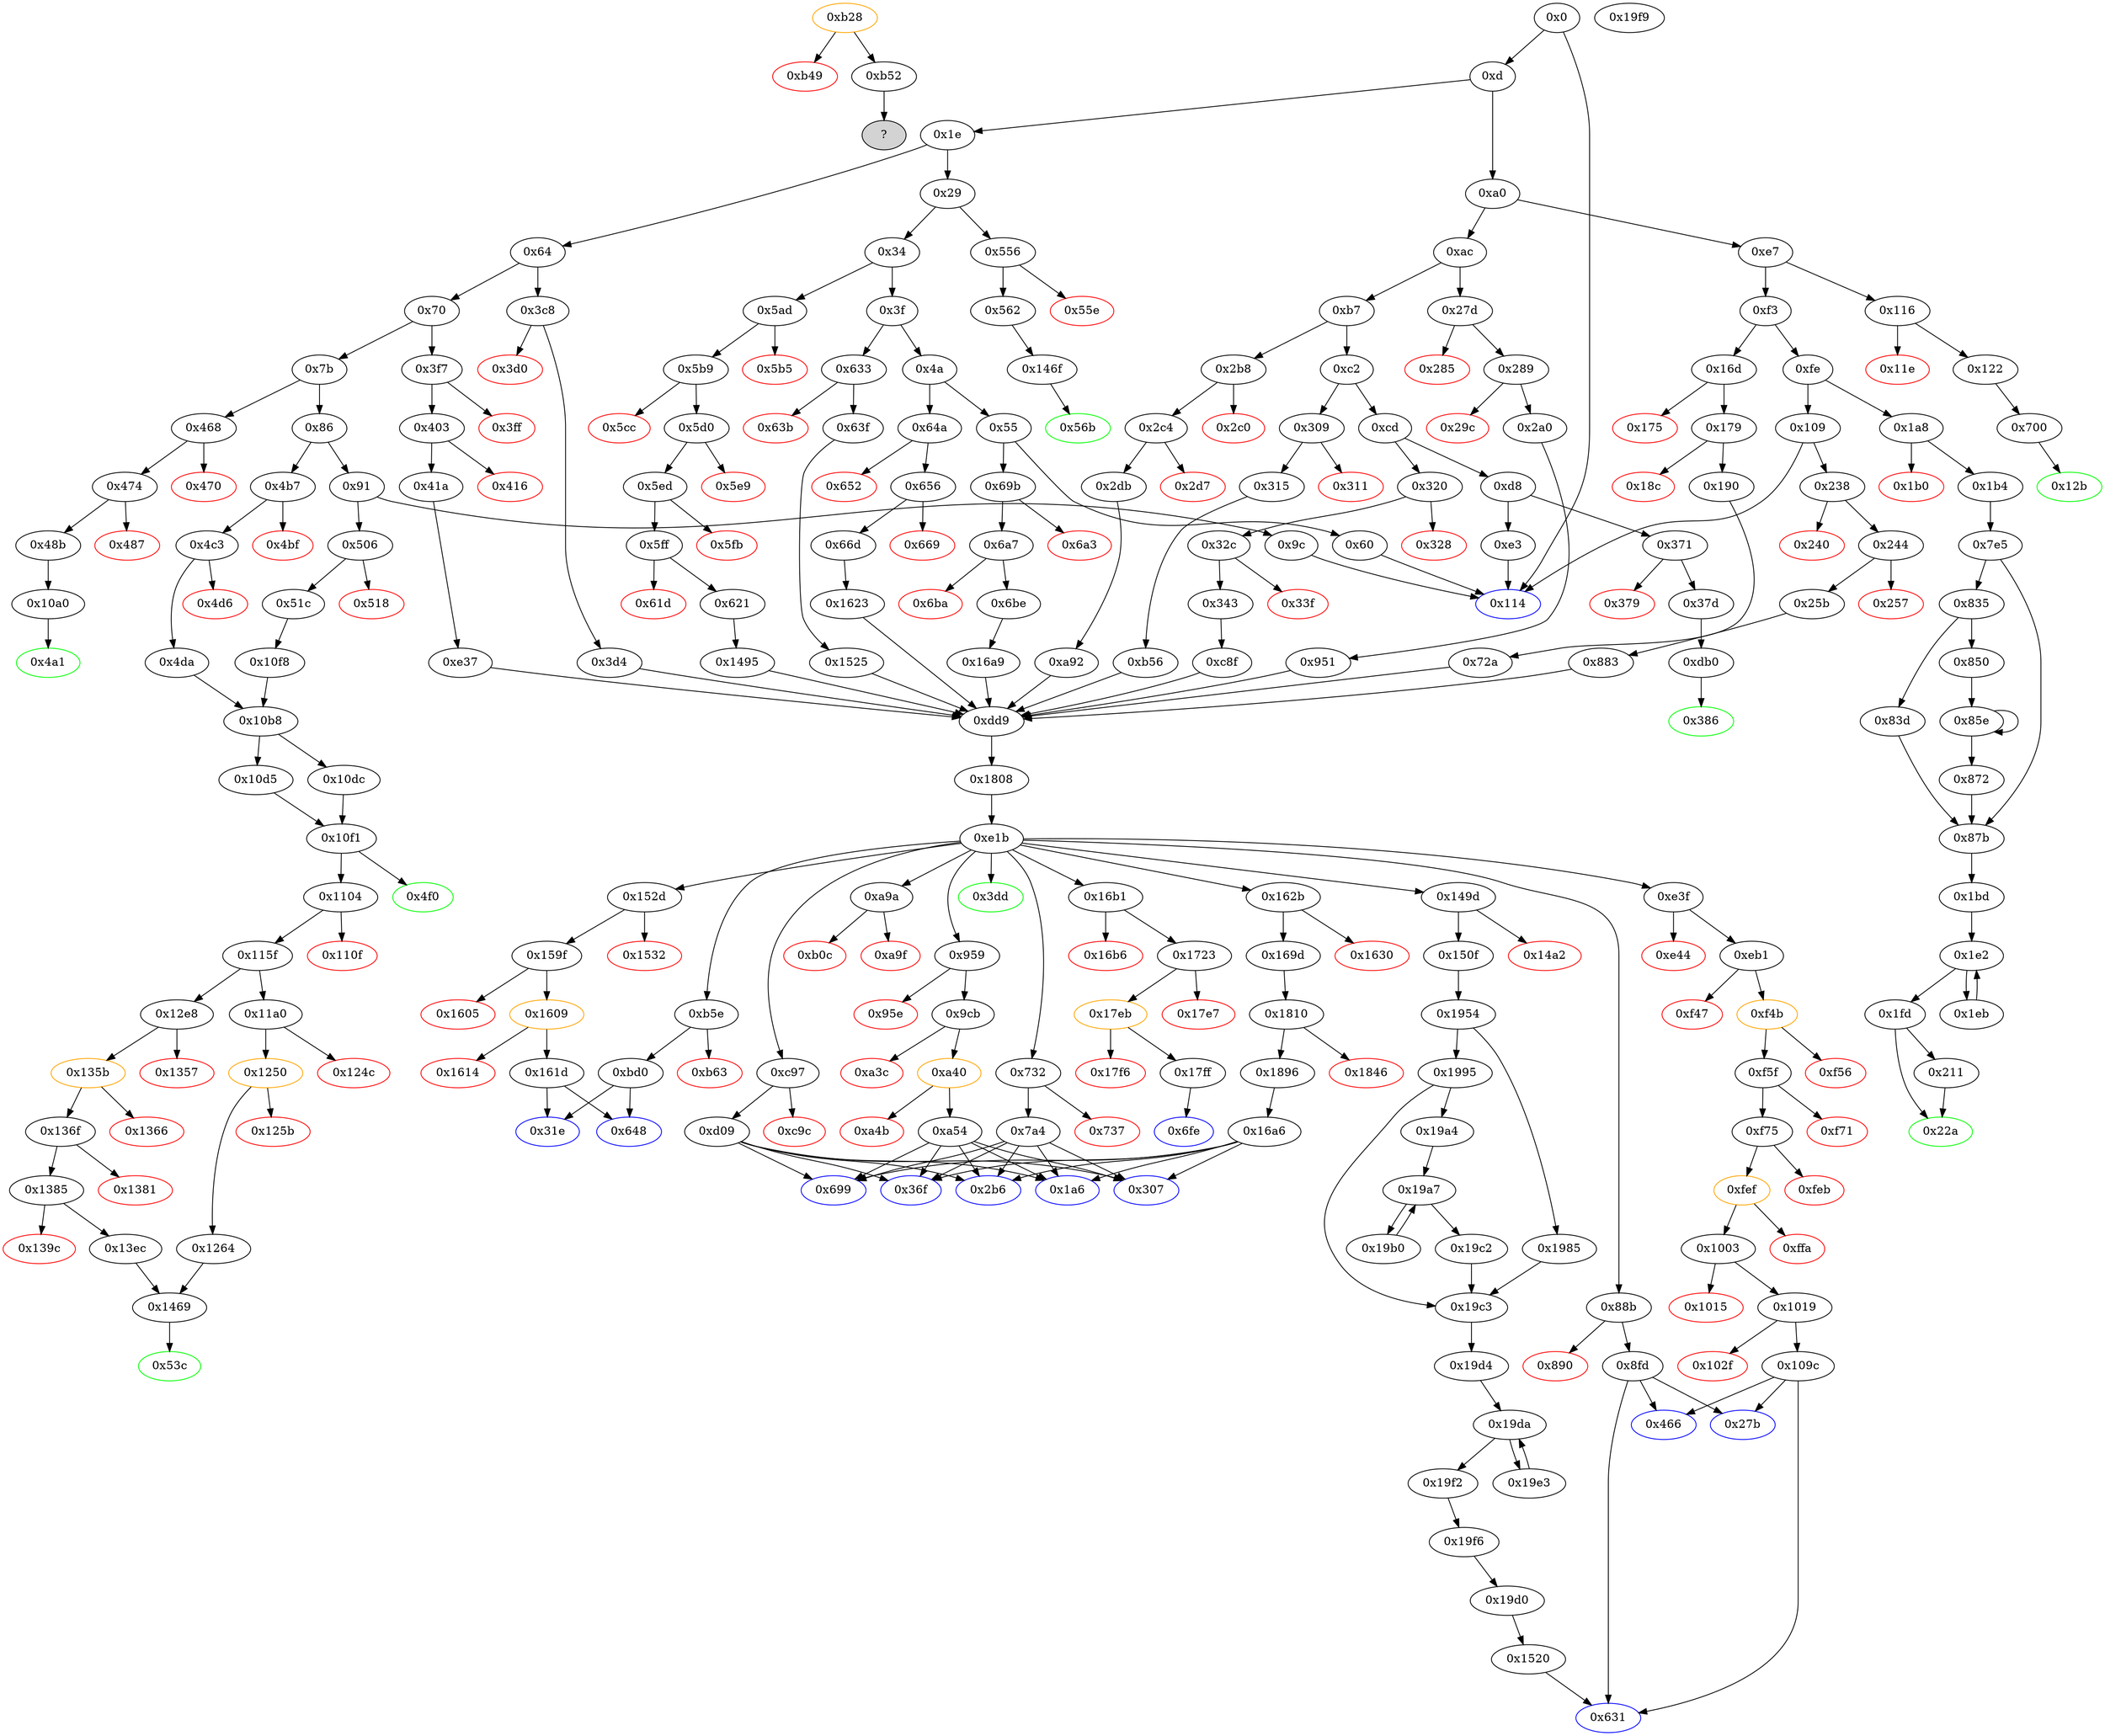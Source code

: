 digraph "" {
"0xb28" [color=orange, fillcolor=white, id="0xb28", style=filled, tooltip="Block 0xb28\n[0xb28:0xb48]\n---\nPredecessors: []\nSuccessors: [0xb49, 0xb52]\n---\n0xb28 SWAP1\n0xb29 DUP2\n0xb2a ISZERO\n0xb2b MUL\n0xb2c SWAP1\n0xb2d PUSH1 0x40\n0xb2f MLOAD\n0xb30 PUSH1 0x0\n0xb32 PUSH1 0x40\n0xb34 MLOAD\n0xb35 DUP1\n0xb36 DUP4\n0xb37 SUB\n0xb38 DUP2\n0xb39 DUP6\n0xb3a DUP9\n0xb3b DUP9\n0xb3c CALL\n0xb3d SWAP4\n0xb3e POP\n0xb3f POP\n0xb40 POP\n0xb41 POP\n0xb42 ISZERO\n0xb43 DUP1\n0xb44 ISZERO\n0xb45 PUSH2 0xb52\n0xb48 JUMPI\n---\n0xb2a: V724 = ISZERO S0\n0xb2b: V725 = MUL V724 S1\n0xb2d: V726 = 0x40\n0xb2f: V727 = M[0x40]\n0xb30: V728 = 0x0\n0xb32: V729 = 0x40\n0xb34: V730 = M[0x40]\n0xb37: V731 = SUB V727 V730\n0xb3c: V732 = CALL V725 S2 S0 V730 V731 V730 0x0\n0xb42: V733 = ISZERO V732\n0xb44: V734 = ISZERO V733\n0xb45: V735 = 0xb52\n0xb48: JUMPI 0xb52 V734\n---\nEntry stack: []\nStack pops: 3\nStack additions: [V733]\nExit stack: [V733]\n\nDef sites:\n"];
"0x136f" [fillcolor=white, id="0x136f", style=filled, tooltip="Block 0x136f\n[0x136f:0x1380]\n---\nPredecessors: [0x135b]\nSuccessors: [0x1381, 0x1385]\n---\n0x136f JUMPDEST\n0x1370 POP\n0x1371 POP\n0x1372 POP\n0x1373 POP\n0x1374 PUSH1 0x40\n0x1376 MLOAD\n0x1377 RETURNDATASIZE\n0x1378 PUSH1 0x20\n0x137a DUP2\n0x137b LT\n0x137c ISZERO\n0x137d PUSH2 0x1385\n0x1380 JUMPI\n---\n0x136f: JUMPDEST \n0x1374: V1184 = 0x40\n0x1376: V1185 = M[0x40]\n0x1377: V1186 = RETURNDATASIZE\n0x1378: V1187 = 0x20\n0x137b: V1188 = LT V1186 0x20\n0x137c: V1189 = ISZERO V1188\n0x137d: V1190 = 0x1385\n0x1380: JUMPI 0x1385 V1189\n---\nEntry stack: [V9, 0x53c, V365, V368, 0x0, S5, V1072, V1154, 0x7f8d429e, V1165, V1177]\nStack pops: 4\nStack additions: [V1185, V1186]\nExit stack: [V9, 0x53c, V365, V368, 0x0, S5, V1072, V1185, V1186]\n\nDef sites:\nV9: {0xd.0x12}\n0x53c: {0x506.0x507}\nV365: {0x51c.0x522}\nV368: {0x51c.0x52c}\n0x0: {0x10f8.0x10f9}\nS5: {0x10dc_0x10b8_0x10f8.0x10f0, 0x10d5_0x4da.0x10d7, 0x10dc_0x10b8_0x4da.0x10f0, 0x10d5_0x10f8.0x10d7}\nV1072: {0x115f.0x1196}\nV1154: {0x12e8.0x1321}\n0x7f8d429e: {0x12e8.0x1322}\nV1165: {0x12e8.0x1340}\nV1177: {0x135b.0x135f}\n"];
"0x19da" [fillcolor=white, id="0x19da", style=filled, tooltip="Block 0x19da\n[0x19da:0x19e2]\n---\nPredecessors: [0x19d4, 0x19e3]\nSuccessors: [0x19e3, 0x19f2]\n---\n0x19da JUMPDEST\n0x19db DUP1\n0x19dc DUP3\n0x19dd GT\n0x19de ISZERO\n0x19df PUSH2 0x19f2\n0x19e2 JUMPI\n---\n0x19da: JUMPDEST \n0x19dd: V1529 = GT V1500 S0\n0x19de: V1530 = ISZERO V1529\n0x19df: V1531 = 0x19f2\n0x19e2: JUMPI 0x19f2 V1530\n---\nEntry stack: [V9, S9, S8, S7, S6, 0x1520, 0x5, 0x19d0, 0x19f6, V1500, S0]\nStack pops: 2\nStack additions: [S1, S0]\nExit stack: [V9, S9, S8, S7, S6, 0x1520, 0x5, 0x19d0, 0x19f6, V1500, S0]\n\nDef sites:\nV9: {0xd.0x12}\nS9: {0xd.0x12, 0x6a7.0x6a9}\nS8: {0x5b9.0x5bb, 0x403.0x405, 0xd.0x12, 0x244.0x246, 0x6be.0x6c4}\nS7: {0x179.0x17b, 0x25b.0x261, 0x41a.0x436, 0x5ff.0x605, 0x6be.0x6ce, 0x656.0x658, 0x289.0x28b, 0xd.0x12, 0x32c.0x32e, 0x2c4.0x2c6}\nS6: {0x25b.0x26b, 0x2db.0x2f7, 0x41a.0x456, 0x5ff.0x601, 0x63f.0x641, 0x6be.0x6ee, 0x190.0x196, 0x315.0x317, 0xd.0x12, 0x66d.0x689, 0x2a0.0x2a6, 0x343.0x35f}\n0x1520: {0x150f.0x1516}\n0x5: {0x150f.0x1512}\n0x19d0: {0x19c3.0x19c7}\n0x19f6: {0x19d4.0x19d5}\nV1500: {0x1954.0x197b}\nS0: {0x19b0.0x19bc, 0x19e3.0x19ed, 0x1954.0x1971}\n"];
"0x34" [fillcolor=white, id="0x34", style=filled, tooltip="Block 0x34\n[0x34:0x3e]\n---\nPredecessors: [0x29]\nSuccessors: [0x3f, 0x5ad]\n---\n0x34 DUP1\n0x35 PUSH4 0xd821f81a\n0x3a EQ\n0x3b PUSH2 0x5ad\n0x3e JUMPI\n---\n0x35: V19 = 0xd821f81a\n0x3a: V20 = EQ 0xd821f81a V9\n0x3b: V21 = 0x5ad\n0x3e: JUMPI 0x5ad V20\n---\nEntry stack: [V9]\nStack pops: 1\nStack additions: [S0]\nExit stack: [V9]\n\nDef sites:\nV9: {0xd.0x12}\n"];
"0x4f0" [color=green, fillcolor=white, id="0x4f0", style=filled, tooltip="Block 0x4f0\n[0x4f0:0x505]\n---\nPredecessors: [0x10f1]\nSuccessors: []\n---\n0x4f0 JUMPDEST\n0x4f1 PUSH1 0x40\n0x4f3 MLOAD\n0x4f4 DUP1\n0x4f5 DUP3\n0x4f6 DUP2\n0x4f7 MSTORE\n0x4f8 PUSH1 0x20\n0x4fa ADD\n0x4fb SWAP2\n0x4fc POP\n0x4fd POP\n0x4fe PUSH1 0x40\n0x500 MLOAD\n0x501 DUP1\n0x502 SWAP2\n0x503 SUB\n0x504 SWAP1\n0x505 RETURN\n---\n0x4f0: JUMPDEST \n0x4f1: V348 = 0x40\n0x4f3: V349 = M[0x40]\n0x4f7: M[V349] = S0\n0x4f8: V350 = 0x20\n0x4fa: V351 = ADD 0x20 V349\n0x4fe: V352 = 0x40\n0x500: V353 = M[0x40]\n0x503: V354 = SUB V351 V353\n0x505: RETURN V353 V354\n---\nEntry stack: [V9, 0x53c, V365, V368, 0x0, S1, S0]\nStack pops: 1\nStack additions: []\nExit stack: [V9, 0x53c, V365, V368, 0x0, S1]\n\nDef sites:\nV9: {0xd.0x12}\n0x53c: {0x506.0x507}\nV365: {0x51c.0x522}\nV368: {0x51c.0x52c}\n0x0: {0x10f8.0x10f9}\nS1: {0x10f8.0x10f9, 0xd.0x12}\nS0: {0x10dc_0x10b8_0x10f8.0x10f0, 0x10d5_0x4da.0x10d7, 0x10dc_0x10b8_0x4da.0x10f0, 0x10d5_0x10f8.0x10d7}\n"];
"0x959" [fillcolor=white, id="0x959", style=filled, tooltip="Block 0x959\n[0x959:0x95d]\n---\nPredecessors: [0xe1b]\nSuccessors: [0x95e, 0x9cb]\n---\n0x959 JUMPDEST\n0x95a PUSH2 0x9cb\n0x95d JUMPI\n---\n0x959: JUMPDEST \n0x95a: V635 = 0x9cb\n0x95d: JUMPI 0x9cb V858\n---\nEntry stack: [V9, S4, S3, S2, S1, V858]\nStack pops: 1\nStack additions: []\nExit stack: [V9, S4, S3, S2, S1]\n\nDef sites:\nV9: {0xd.0x12}\nS4: {0xd.0x12, 0x6a7.0x6a9}\nS3: {0x5b9.0x5bb, 0x403.0x405, 0xd.0x12, 0x244.0x246, 0x6be.0x6c4}\nS2: {0x179.0x17b, 0x25b.0x261, 0x41a.0x436, 0x5ff.0x605, 0x6be.0x6ce, 0x656.0x658, 0x289.0x28b, 0xd.0x12, 0x32c.0x32e, 0x2c4.0x2c6}\nS1: {0x25b.0x26b, 0x2db.0x2f7, 0x41a.0x456, 0x5ff.0x601, 0x63f.0x641, 0x6be.0x6ee, 0x190.0x196, 0x315.0x317, 0xd.0x12, 0x66d.0x689, 0x2a0.0x2a6, 0x343.0x35f}\nV858: {0xe1b.0xe32}\n"];
"0x190" [fillcolor=white, id="0x190", style=filled, tooltip="Block 0x190\n[0x190:0x1a5]\n---\nPredecessors: [0x179]\nSuccessors: [0x72a]\n---\n0x190 JUMPDEST\n0x191 DUP2\n0x192 ADD\n0x193 SWAP1\n0x194 DUP1\n0x195 DUP1\n0x196 CALLDATALOAD\n0x197 SWAP1\n0x198 PUSH1 0x20\n0x19a ADD\n0x19b SWAP1\n0x19c SWAP3\n0x19d SWAP2\n0x19e SWAP1\n0x19f POP\n0x1a0 POP\n0x1a1 POP\n0x1a2 PUSH2 0x72a\n0x1a5 JUMP\n---\n0x190: JUMPDEST \n0x192: V109 = ADD 0x4 V103\n0x196: V110 = CALLDATALOAD 0x4\n0x198: V111 = 0x20\n0x19a: V112 = ADD 0x20 0x4\n0x1a2: V113 = 0x72a\n0x1a5: JUMP 0x72a\n---\nEntry stack: [V9, 0x1a6, 0x4, V103]\nStack pops: 2\nStack additions: [V110]\nExit stack: [V9, 0x1a6, V110]\n\nDef sites:\nV9: {0xd.0x12}\n0x1a6: {0x179.0x17b}\n0x4: {0x179.0x17e}\nV103: {0x179.0x182}\n"];
"0x110f" [color=red, fillcolor=white, id="0x110f", style=filled, tooltip="Block 0x110f\n[0x110f:0x115e]\n---\nPredecessors: [0x1104]\nSuccessors: []\n---\n0x110f PUSH1 0x40\n0x1111 MLOAD\n0x1112 PUSH32 0x8c379a000000000000000000000000000000000000000000000000000000000\n0x1133 DUP2\n0x1134 MSTORE\n0x1135 PUSH1 0x4\n0x1137 ADD\n0x1138 DUP1\n0x1139 DUP1\n0x113a PUSH1 0x20\n0x113c ADD\n0x113d DUP3\n0x113e DUP2\n0x113f SUB\n0x1140 DUP3\n0x1141 MSTORE\n0x1142 PUSH1 0x3c\n0x1144 DUP2\n0x1145 MSTORE\n0x1146 PUSH1 0x20\n0x1148 ADD\n0x1149 DUP1\n0x114a PUSH2 0x1a20\n0x114d PUSH1 0x3c\n0x114f SWAP2\n0x1150 CODECOPY\n0x1151 PUSH1 0x40\n0x1153 ADD\n0x1154 SWAP2\n0x1155 POP\n0x1156 POP\n0x1157 PUSH1 0x40\n0x1159 MLOAD\n0x115a DUP1\n0x115b SWAP2\n0x115c SUB\n0x115d SWAP1\n0x115e REVERT\n---\n0x110f: V1033 = 0x40\n0x1111: V1034 = M[0x40]\n0x1112: V1035 = 0x8c379a000000000000000000000000000000000000000000000000000000000\n0x1134: M[V1034] = 0x8c379a000000000000000000000000000000000000000000000000000000000\n0x1135: V1036 = 0x4\n0x1137: V1037 = ADD 0x4 V1034\n0x113a: V1038 = 0x20\n0x113c: V1039 = ADD 0x20 V1037\n0x113f: V1040 = SUB V1039 V1037\n0x1141: M[V1037] = V1040\n0x1142: V1041 = 0x3c\n0x1145: M[V1039] = 0x3c\n0x1146: V1042 = 0x20\n0x1148: V1043 = ADD 0x20 V1039\n0x114a: V1044 = 0x1a20\n0x114d: V1045 = 0x3c\n0x1150: CODECOPY V1043 0x1a20 0x3c\n0x1151: V1046 = 0x40\n0x1153: V1047 = ADD 0x40 V1043\n0x1157: V1048 = 0x40\n0x1159: V1049 = M[0x40]\n0x115c: V1050 = SUB V1047 V1049\n0x115e: REVERT V1049 V1050\n---\nEntry stack: [V9, 0x53c, V365, V368, 0x0, S0]\nStack pops: 0\nStack additions: []\nExit stack: [V9, 0x53c, V365, V368, 0x0, S0]\n\nDef sites:\nV9: {0xd.0x12}\n0x53c: {0x506.0x507}\nV365: {0x51c.0x522}\nV368: {0x51c.0x52c}\n0x0: {0x10f8.0x10f9}\nS0: {0x10dc_0x10b8_0x10f8.0x10f0, 0x10d5_0x4da.0x10d7, 0x10dc_0x10b8_0x4da.0x10f0, 0x10d5_0x10f8.0x10d7}\n"];
"0x19e3" [fillcolor=white, id="0x19e3", style=filled, tooltip="Block 0x19e3\n[0x19e3:0x19f1]\n---\nPredecessors: [0x19da]\nSuccessors: [0x19da]\n---\n0x19e3 PUSH1 0x0\n0x19e5 DUP2\n0x19e6 PUSH1 0x0\n0x19e8 SWAP1\n0x19e9 SSTORE\n0x19ea POP\n0x19eb PUSH1 0x1\n0x19ed ADD\n0x19ee PUSH2 0x19da\n0x19f1 JUMP\n---\n0x19e3: V1532 = 0x0\n0x19e6: V1533 = 0x0\n0x19e9: S[S0] = 0x0\n0x19eb: V1534 = 0x1\n0x19ed: V1535 = ADD 0x1 S0\n0x19ee: V1536 = 0x19da\n0x19f1: JUMP 0x19da\n---\nEntry stack: [V9, S9, S8, S7, S6, 0x1520, 0x5, 0x19d0, 0x19f6, V1500, S0]\nStack pops: 1\nStack additions: [V1535]\nExit stack: [V9, S9, S8, S7, S6, 0x1520, 0x5, 0x19d0, 0x19f6, V1500, V1535]\n\nDef sites:\nV9: {0xd.0x12}\nS9: {0xd.0x12, 0x6a7.0x6a9}\nS8: {0x5b9.0x5bb, 0x403.0x405, 0xd.0x12, 0x244.0x246, 0x6be.0x6c4}\nS7: {0x179.0x17b, 0x25b.0x261, 0x41a.0x436, 0x5ff.0x605, 0x6be.0x6ce, 0x656.0x658, 0x289.0x28b, 0xd.0x12, 0x32c.0x32e, 0x2c4.0x2c6}\nS6: {0x25b.0x26b, 0x2db.0x2f7, 0x41a.0x456, 0x5ff.0x601, 0x63f.0x641, 0x6be.0x6ee, 0x190.0x196, 0x315.0x317, 0xd.0x12, 0x66d.0x689, 0x2a0.0x2a6, 0x343.0x35f}\n0x1520: {0x150f.0x1516}\n0x5: {0x150f.0x1512}\n0x19d0: {0x19c3.0x19c7}\n0x19f6: {0x19d4.0x19d5}\nV1500: {0x1954.0x197b}\nS0: {0x19b0.0x19bc, 0x19e3.0x19ed, 0x1954.0x1971}\n"];
"0x5b5" [color=red, fillcolor=white, id="0x5b5", style=filled, tooltip="Block 0x5b5\n[0x5b5:0x5b8]\n---\nPredecessors: [0x5ad]\nSuccessors: []\n---\n0x5b5 PUSH1 0x0\n0x5b7 DUP1\n0x5b8 REVERT\n---\n0x5b5: V403 = 0x0\n0x5b8: REVERT 0x0 0x0\n---\nEntry stack: [V9, V400]\nStack pops: 0\nStack additions: []\nExit stack: [V9, V400]\n\nDef sites:\nV9: {0xd.0x12}\nV400: {0x5ad.0x5ae}\n"];
"0x19c3" [fillcolor=white, id="0x19c3", style=filled, tooltip="Block 0x19c3\n[0x19c3:0x19cf]\n---\nPredecessors: [0x1985, 0x1995, 0x19c2]\nSuccessors: [0x19d4]\n---\n0x19c3 JUMPDEST\n0x19c4 POP\n0x19c5 SWAP1\n0x19c6 POP\n0x19c7 PUSH2 0x19d0\n0x19ca SWAP2\n0x19cb SWAP1\n0x19cc PUSH2 0x19d4\n0x19cf JUMP\n---\n0x19c3: JUMPDEST \n0x19c7: V1526 = 0x19d0\n0x19cc: V1527 = 0x19d4\n0x19cf: JUMP 0x19d4\n---\nEntry stack: [V9, S9, S8, S7, S6, 0x1520, 0x5, V1500, S2, S1, S0]\nStack pops: 4\nStack additions: [0x19d0, S3, S1]\nExit stack: [V9, S9, S8, S7, S6, 0x1520, 0x5, 0x19d0, V1500, S1]\n\nDef sites:\nV9: {0xd.0x12}\nS9: {0xd.0x12, 0x6a7.0x6a9}\nS8: {0x5b9.0x5bb, 0x403.0x405, 0xd.0x12, 0x244.0x246, 0x6be.0x6c4}\nS7: {0x179.0x17b, 0x25b.0x261, 0x41a.0x436, 0x5ff.0x605, 0x6be.0x6ce, 0x656.0x658, 0x289.0x28b, 0xd.0x12, 0x32c.0x32e, 0x2c4.0x2c6}\nS6: {0x25b.0x26b, 0x2db.0x2f7, 0x41a.0x456, 0x5ff.0x601, 0x63f.0x641, 0x6be.0x6ee, 0x190.0x196, 0x315.0x317, 0xd.0x12, 0x66d.0x689, 0x2a0.0x2a6, 0x343.0x35f}\n0x1520: {0x150f.0x1516}\n0x5: {0x150f.0x1512}\nV1500: {0x1954.0x197b}\nS2: {0x25b.0x26b, 0x2db.0x2f7, 0x41a.0x456, 0x25b.0x261, 0x41a.0x436, 0x190.0x196, 0x315.0x317, 0x656.0x658, 0x289.0x28b, 0xd.0x12, 0x343.0x35f, 0x2c4.0x2c6, 0x179.0x17b, 0x5ff.0x601, 0x63f.0x641, 0x6be.0x6ee, 0x5ff.0x605, 0x6be.0x6ce, 0x19b0.0x19b7, 0x66d.0x689, 0x32c.0x32e, 0x2a0.0x2a6}\nS1: {0x19b0.0x19bc, 0x1954.0x1971}\nS0: {0x179.0x17b, 0x25b.0x261, 0x41a.0x436, 0x5ff.0x605, 0x6be.0x6ce, 0x656.0x658, 0x289.0x28b, 0xd.0x12, 0x32c.0x32e, 0x19a4.0x19a6, 0x2c4.0x2c6}\n"];
"0x285" [color=red, fillcolor=white, id="0x285", style=filled, tooltip="Block 0x285\n[0x285:0x288]\n---\nPredecessors: [0x27d]\nSuccessors: []\n---\n0x285 PUSH1 0x0\n0x287 DUP1\n0x288 REVERT\n---\n0x285: V185 = 0x0\n0x288: REVERT 0x0 0x0\n---\nEntry stack: [V9, V182]\nStack pops: 0\nStack additions: []\nExit stack: [V9, V182]\n\nDef sites:\nV9: {0xd.0x12}\nV182: {0x27d.0x27e}\n"];
"0x149d" [fillcolor=white, id="0x149d", style=filled, tooltip="Block 0x149d\n[0x149d:0x14a1]\n---\nPredecessors: [0xe1b]\nSuccessors: [0x14a2, 0x150f]\n---\n0x149d JUMPDEST\n0x149e PUSH2 0x150f\n0x14a1 JUMPI\n---\n0x149d: JUMPDEST \n0x149e: V1246 = 0x150f\n0x14a1: JUMPI 0x150f V858\n---\nEntry stack: [V9, S4, S3, S2, S1, V858]\nStack pops: 1\nStack additions: []\nExit stack: [V9, S4, S3, S2, S1]\n\nDef sites:\nV9: {0xd.0x12}\nS4: {0xd.0x12, 0x6a7.0x6a9}\nS3: {0x5b9.0x5bb, 0x403.0x405, 0xd.0x12, 0x244.0x246, 0x6be.0x6c4}\nS2: {0x179.0x17b, 0x25b.0x261, 0x41a.0x436, 0x5ff.0x605, 0x6be.0x6ce, 0x656.0x658, 0x289.0x28b, 0xd.0x12, 0x32c.0x32e, 0x2c4.0x2c6}\nS1: {0x25b.0x26b, 0x2db.0x2f7, 0x41a.0x456, 0x5ff.0x601, 0x63f.0x641, 0x6be.0x6ee, 0x190.0x196, 0x315.0x317, 0xd.0x12, 0x66d.0x689, 0x2a0.0x2a6, 0x343.0x35f}\nV858: {0xe1b.0xe32}\n"];
"0xf4b" [color=orange, fillcolor=white, id="0xf4b", style=filled, tooltip="Block 0xf4b\n[0xf4b:0xf55]\n---\nPredecessors: [0xeb1]\nSuccessors: [0xf56, 0xf5f]\n---\n0xf4b JUMPDEST\n0xf4c POP\n0xf4d GAS\n0xf4e STATICCALL\n0xf4f ISZERO\n0xf50 DUP1\n0xf51 ISZERO\n0xf52 PUSH2 0xf5f\n0xf55 JUMPI\n---\n0xf4b: JUMPDEST \n0xf4d: V909 = GAS\n0xf4e: V910 = STATICCALL V909 V883 V902 V903 V902 0x20\n0xf4f: V911 = ISZERO V910\n0xf51: V912 = ISZERO V911\n0xf52: V913 = 0xf5f\n0xf55: JUMPI 0xf5f V912\n---\nEntry stack: [V9, S15, S14, S13, S12, V880, 0xa9059cbb, S9, V883, 0x70a08231, V899, 0x20, V902, V903, V902, V883, V905]\nStack pops: 6\nStack additions: [V911]\nExit stack: [V9, S15, S14, S13, S12, V880, 0xa9059cbb, S9, V883, 0x70a08231, V899, V911]\n\nDef sites:\nV9: {0xd.0x12}\nS15: {0xd.0x12, 0x6a7.0x6a9}\nS14: {0x5b9.0x5bb, 0x403.0x405, 0xd.0x12, 0x244.0x246, 0x6be.0x6c4}\nS13: {0x179.0x17b, 0x25b.0x261, 0x41a.0x436, 0x5ff.0x605, 0x6be.0x6ce, 0x656.0x658, 0x289.0x28b, 0xd.0x12, 0x32c.0x32e, 0x2c4.0x2c6}\nS12: {0x25b.0x26b, 0x2db.0x2f7, 0x41a.0x456, 0x5ff.0x601, 0x63f.0x641, 0x6be.0x6ee, 0x190.0x196, 0x315.0x317, 0xd.0x12, 0x66d.0x689, 0x2a0.0x2a6, 0x343.0x35f}\nV880: {0xeb1.0xec8}\n0xa9059cbb: {0xeb1.0xec9}\nS9: {0x25b.0x26b, 0x2db.0x2f7, 0x41a.0x456, 0x5ff.0x601, 0x63f.0x641, 0x6be.0x6ee, 0x190.0x196, 0x315.0x317, 0xd.0x12, 0x66d.0x689, 0x2a0.0x2a6, 0x343.0x35f}\nV883: {0xeb1.0xee5}\n0x70a08231: {0xeb1.0xee6}\nV899: {0xeb1.0xf30}\n0x20: {0xeb1.0xf34}\nV902: {0xeb1.0xf38}\nV903: {0xeb1.0xf3b}\nV902: {0xeb1.0xf38}\nV883: {0xeb1.0xee5}\nV905: {0xeb1.0xf40}\n"];
"0x124c" [color=red, fillcolor=white, id="0x124c", style=filled, tooltip="Block 0x124c\n[0x124c:0x124f]\n---\nPredecessors: [0x11a0]\nSuccessors: []\n---\n0x124c PUSH1 0x0\n0x124e DUP1\n0x124f REVERT\n---\n0x124c: V1114 = 0x0\n0x124f: REVERT 0x0 0x0\n---\nEntry stack: [V9, 0x53c, V365, V368, 0x0, S11, V1072, V1084, 0xf6a94ecb, V1104, 0x0, V1107, V1108, V1107, 0x0, V1084, V1111]\nStack pops: 0\nStack additions: []\nExit stack: [V9, 0x53c, V365, V368, 0x0, S11, V1072, V1084, 0xf6a94ecb, V1104, 0x0, V1107, V1108, V1107, 0x0, V1084, V1111]\n\nDef sites:\nV9: {0xd.0x12}\n0x53c: {0x506.0x507}\nV365: {0x51c.0x522}\nV368: {0x51c.0x52c}\n0x0: {0x10f8.0x10f9}\nS11: {0x10dc_0x10b8_0x10f8.0x10f0, 0x10d5_0x4da.0x10d7, 0x10dc_0x10b8_0x4da.0x10f0, 0x10d5_0x10f8.0x10d7}\nV1072: {0x115f.0x1196}\nV1084: {0x11a0.0x11d8}\n0xf6a94ecb: {0x11a0.0x11d9}\nV1104: {0x11a0.0x1231}\n0x0: {0x11a0.0x1237}\nV1107: {0x11a0.0x123b}\nV1108: {0x11a0.0x123e}\nV1107: {0x11a0.0x123b}\n0x0: {0x11a0.0x1240}\nV1084: {0x11a0.0x11d8}\nV1111: {0x11a0.0x1245}\n"];
"?" [style=filled];
"0x109" [fillcolor=white, id="0x109", style=filled, tooltip="Block 0x109\n[0x109:0x113]\n---\nPredecessors: [0xfe]\nSuccessors: [0x114, 0x238]\n---\n0x109 DUP1\n0x10a PUSH4 0x4381a07b\n0x10f EQ\n0x110 PUSH2 0x238\n0x113 JUMPI\n---\n0x10a: V76 = 0x4381a07b\n0x10f: V77 = EQ 0x4381a07b V9\n0x110: V78 = 0x238\n0x113: JUMPI 0x238 V77\n---\nEntry stack: [V9]\nStack pops: 1\nStack additions: [S0]\nExit stack: [V9]\n\nDef sites:\nV9: {0xd.0x12}\n"];
"0xdb0" [fillcolor=white, id="0xdb0", style=filled, tooltip="Block 0xdb0\n[0xdb0:0xdd8]\n---\nPredecessors: [0x37d]\nSuccessors: [0x386]\n---\n0xdb0 JUMPDEST\n0xdb1 PUSH1 0x0\n0xdb3 DUP1\n0xdb4 PUSH1 0x0\n0xdb6 SWAP1\n0xdb7 SLOAD\n0xdb8 SWAP1\n0xdb9 PUSH2 0x100\n0xdbc EXP\n0xdbd SWAP1\n0xdbe DIV\n0xdbf PUSH20 0xffffffffffffffffffffffffffffffffffffffff\n0xdd4 AND\n0xdd5 SWAP1\n0xdd6 POP\n0xdd7 SWAP1\n0xdd8 JUMP\n---\n0xdb0: JUMPDEST \n0xdb1: V836 = 0x0\n0xdb4: V837 = 0x0\n0xdb7: V838 = S[0x0]\n0xdb9: V839 = 0x100\n0xdbc: V840 = EXP 0x100 0x0\n0xdbe: V841 = DIV V838 0x1\n0xdbf: V842 = 0xffffffffffffffffffffffffffffffffffffffff\n0xdd4: V843 = AND 0xffffffffffffffffffffffffffffffffffffffff V841\n0xdd8: JUMP 0x386\n---\nEntry stack: [V9, 0x386]\nStack pops: 1\nStack additions: [V843]\nExit stack: [V9, V843]\n\nDef sites:\nV9: {0xd.0x12}\n0x386: {0x37d.0x37f}\n"];
"0x466" [color=blue, fillcolor=white, id="0x466", style=filled, tooltip="Block 0x466\n[0x466:0x467]\n---\nPredecessors: [0x8fd, 0x109c]\nSuccessors: []\n---\n0x466 JUMPDEST\n0x467 STOP\n---\n0x466: JUMPDEST \n0x467: STOP \n---\nEntry stack: [V9, S0]\nStack pops: 0\nStack additions: []\nExit stack: [V9, S0]\n\nDef sites:\nV9: {0xd.0x12}\nS0: {0xd.0x12, 0x6a7.0x6a9}\n"];
"0x621" [fillcolor=white, id="0x621", style=filled, tooltip="Block 0x621\n[0x621:0x630]\n---\nPredecessors: [0x5ff]\nSuccessors: [0x1495]\n---\n0x621 JUMPDEST\n0x622 SWAP1\n0x623 SWAP2\n0x624 SWAP3\n0x625 SWAP4\n0x626 SWAP2\n0x627 SWAP3\n0x628 SWAP4\n0x629 SWAP1\n0x62a POP\n0x62b POP\n0x62c POP\n0x62d PUSH2 0x1495\n0x630 JUMP\n---\n0x621: JUMPDEST \n0x62d: V442 = 0x1495\n0x630: JUMP 0x1495\n---\nEntry stack: [V9, 0x631, V413, 0x4, V431, V429, 0x24]\nStack pops: 5\nStack additions: [S2, S1]\nExit stack: [V9, 0x631, V431, V429]\n\nDef sites:\nV9: {0xd.0x12}\n0x631: {0x5b9.0x5bb}\nV413: {0x5d0.0x5d2}\n0x4: {0x5b9.0x5be}\nV431: {0x5ff.0x605}\nV429: {0x5ff.0x601}\n0x24: {0x5d0.0x5da}\n"];
"0x1264" [fillcolor=white, id="0x1264", style=filled, tooltip="Block 0x1264\n[0x1264:0x12e7]\n---\nPredecessors: [0x1250]\nSuccessors: [0x1469]\n---\n0x1264 JUMPDEST\n0x1265 POP\n0x1266 POP\n0x1267 POP\n0x1268 POP\n0x1269 DUP5\n0x126a PUSH32 0xdf8a830581aa05b0b824a0c184007c33a1ad9100a41751c9ded9f2b4fefb16ba\n0x128b CALLVALUE\n0x128c CALLER\n0x128d PUSH1 0x0\n0x128f PUSH1 0x40\n0x1291 MLOAD\n0x1292 DUP1\n0x1293 DUP5\n0x1294 DUP2\n0x1295 MSTORE\n0x1296 PUSH1 0x20\n0x1298 ADD\n0x1299 DUP4\n0x129a PUSH20 0xffffffffffffffffffffffffffffffffffffffff\n0x12af AND\n0x12b0 PUSH20 0xffffffffffffffffffffffffffffffffffffffff\n0x12c5 AND\n0x12c6 DUP2\n0x12c7 MSTORE\n0x12c8 PUSH1 0x20\n0x12ca ADD\n0x12cb DUP3\n0x12cc DUP2\n0x12cd MSTORE\n0x12ce PUSH1 0x20\n0x12d0 ADD\n0x12d1 SWAP4\n0x12d2 POP\n0x12d3 POP\n0x12d4 POP\n0x12d5 POP\n0x12d6 PUSH1 0x40\n0x12d8 MLOAD\n0x12d9 DUP1\n0x12da SWAP2\n0x12db SUB\n0x12dc SWAP1\n0x12dd LOG2\n0x12de PUSH1 0x1\n0x12e0 SWAP3\n0x12e1 POP\n0x12e2 POP\n0x12e3 POP\n0x12e4 PUSH2 0x1469\n0x12e7 JUMP\n---\n0x1264: JUMPDEST \n0x126a: V1124 = 0xdf8a830581aa05b0b824a0c184007c33a1ad9100a41751c9ded9f2b4fefb16ba\n0x128b: V1125 = CALLVALUE\n0x128c: V1126 = CALLER\n0x128d: V1127 = 0x0\n0x128f: V1128 = 0x40\n0x1291: V1129 = M[0x40]\n0x1295: M[V1129] = V1125\n0x1296: V1130 = 0x20\n0x1298: V1131 = ADD 0x20 V1129\n0x129a: V1132 = 0xffffffffffffffffffffffffffffffffffffffff\n0x12af: V1133 = AND 0xffffffffffffffffffffffffffffffffffffffff V1126\n0x12b0: V1134 = 0xffffffffffffffffffffffffffffffffffffffff\n0x12c5: V1135 = AND 0xffffffffffffffffffffffffffffffffffffffff V1133\n0x12c7: M[V1131] = V1135\n0x12c8: V1136 = 0x20\n0x12ca: V1137 = ADD 0x20 V1131\n0x12cd: M[V1137] = 0x0\n0x12ce: V1138 = 0x20\n0x12d0: V1139 = ADD 0x20 V1137\n0x12d6: V1140 = 0x40\n0x12d8: V1141 = M[0x40]\n0x12db: V1142 = SUB V1139 V1141\n0x12dd: LOG V1141 V1142 0xdf8a830581aa05b0b824a0c184007c33a1ad9100a41751c9ded9f2b4fefb16ba V365\n0x12de: V1143 = 0x1\n0x12e4: V1144 = 0x1469\n0x12e7: JUMP 0x1469\n---\nEntry stack: [V9, 0x53c, V365, V368, 0x0, S5, V1072, V1084, 0xf6a94ecb, V1104, V1117]\nStack pops: 9\nStack additions: [S8, S7, 0x1]\nExit stack: [V9, 0x53c, V365, V368, 0x1]\n\nDef sites:\nV9: {0xd.0x12}\n0x53c: {0x506.0x507}\nV365: {0x51c.0x522}\nV368: {0x51c.0x52c}\n0x0: {0x10f8.0x10f9}\nS5: {0x10dc_0x10b8_0x10f8.0x10f0, 0x10d5_0x4da.0x10d7, 0x10dc_0x10b8_0x4da.0x10f0, 0x10d5_0x10f8.0x10d7}\nV1072: {0x115f.0x1196}\nV1084: {0x11a0.0x11d8}\n0xf6a94ecb: {0x11a0.0x11d9}\nV1104: {0x11a0.0x1231}\nV1117: {0x1250.0x1254}\n"];
"0xbd0" [fillcolor=white, id="0xbd0", style=filled, tooltip="Block 0xbd0\n[0xbd0:0xc8e]\n---\nPredecessors: [0xb5e]\nSuccessors: [0x31e, 0x648]\n---\n0xbd0 JUMPDEST\n0xbd1 PUSH1 0x0\n0xbd3 PUSH20 0xffffffffffffffffffffffffffffffffffffffff\n0xbe8 AND\n0xbe9 PUSH1 0x0\n0xbeb DUP1\n0xbec SWAP1\n0xbed SLOAD\n0xbee SWAP1\n0xbef PUSH2 0x100\n0xbf2 EXP\n0xbf3 SWAP1\n0xbf4 DIV\n0xbf5 PUSH20 0xffffffffffffffffffffffffffffffffffffffff\n0xc0a AND\n0xc0b PUSH20 0xffffffffffffffffffffffffffffffffffffffff\n0xc20 AND\n0xc21 PUSH32 0x8be0079c531659141344cd1fd0a4f28419497f9722a3daafe3b4186f6b6457e0\n0xc42 PUSH1 0x40\n0xc44 MLOAD\n0xc45 PUSH1 0x40\n0xc47 MLOAD\n0xc48 DUP1\n0xc49 SWAP2\n0xc4a SUB\n0xc4b SWAP1\n0xc4c LOG3\n0xc4d PUSH1 0x0\n0xc4f DUP1\n0xc50 PUSH1 0x0\n0xc52 PUSH2 0x100\n0xc55 EXP\n0xc56 DUP2\n0xc57 SLOAD\n0xc58 DUP2\n0xc59 PUSH20 0xffffffffffffffffffffffffffffffffffffffff\n0xc6e MUL\n0xc6f NOT\n0xc70 AND\n0xc71 SWAP1\n0xc72 DUP4\n0xc73 PUSH20 0xffffffffffffffffffffffffffffffffffffffff\n0xc88 AND\n0xc89 MUL\n0xc8a OR\n0xc8b SWAP1\n0xc8c SSTORE\n0xc8d POP\n0xc8e JUMP\n---\n0xbd0: JUMPDEST \n0xbd1: V760 = 0x0\n0xbd3: V761 = 0xffffffffffffffffffffffffffffffffffffffff\n0xbe8: V762 = AND 0xffffffffffffffffffffffffffffffffffffffff 0x0\n0xbe9: V763 = 0x0\n0xbed: V764 = S[0x0]\n0xbef: V765 = 0x100\n0xbf2: V766 = EXP 0x100 0x0\n0xbf4: V767 = DIV V764 0x1\n0xbf5: V768 = 0xffffffffffffffffffffffffffffffffffffffff\n0xc0a: V769 = AND 0xffffffffffffffffffffffffffffffffffffffff V767\n0xc0b: V770 = 0xffffffffffffffffffffffffffffffffffffffff\n0xc20: V771 = AND 0xffffffffffffffffffffffffffffffffffffffff V769\n0xc21: V772 = 0x8be0079c531659141344cd1fd0a4f28419497f9722a3daafe3b4186f6b6457e0\n0xc42: V773 = 0x40\n0xc44: V774 = M[0x40]\n0xc45: V775 = 0x40\n0xc47: V776 = M[0x40]\n0xc4a: V777 = SUB V774 V776\n0xc4c: LOG V776 V777 0x8be0079c531659141344cd1fd0a4f28419497f9722a3daafe3b4186f6b6457e0 V771 0x0\n0xc4d: V778 = 0x0\n0xc50: V779 = 0x0\n0xc52: V780 = 0x100\n0xc55: V781 = EXP 0x100 0x0\n0xc57: V782 = S[0x0]\n0xc59: V783 = 0xffffffffffffffffffffffffffffffffffffffff\n0xc6e: V784 = MUL 0xffffffffffffffffffffffffffffffffffffffff 0x1\n0xc6f: V785 = NOT 0xffffffffffffffffffffffffffffffffffffffff\n0xc70: V786 = AND 0xffffffffffffffffffffffff0000000000000000000000000000000000000000 V782\n0xc73: V787 = 0xffffffffffffffffffffffffffffffffffffffff\n0xc88: V788 = AND 0xffffffffffffffffffffffffffffffffffffffff 0x0\n0xc89: V789 = MUL 0x0 0x1\n0xc8a: V790 = OR 0x0 V786\n0xc8c: S[0x0] = V790\n0xc8e: JUMP S0\n---\nEntry stack: [V9, S3, S2, S1, S0]\nStack pops: 1\nStack additions: []\nExit stack: [V9, S3, S2, S1]\n\nDef sites:\nV9: {0xd.0x12}\nS3: {0xd.0x12, 0x6a7.0x6a9}\nS2: {0x5b9.0x5bb, 0x403.0x405, 0xd.0x12, 0x244.0x246, 0x6be.0x6c4}\nS1: {0x179.0x17b, 0x25b.0x261, 0x41a.0x436, 0x5ff.0x605, 0x6be.0x6ce, 0x656.0x658, 0x289.0x28b, 0xd.0x12, 0x32c.0x32e, 0x2c4.0x2c6}\nS0: {0x25b.0x26b, 0x2db.0x2f7, 0x41a.0x456, 0x5ff.0x601, 0x63f.0x641, 0x6be.0x6ee, 0x190.0x196, 0x315.0x317, 0xd.0x12, 0x66d.0x689, 0x2a0.0x2a6, 0x343.0x35f}\n"];
"0x309" [fillcolor=white, id="0x309", style=filled, tooltip="Block 0x309\n[0x309:0x310]\n---\nPredecessors: [0xc2]\nSuccessors: [0x311, 0x315]\n---\n0x309 JUMPDEST\n0x30a CALLVALUE\n0x30b DUP1\n0x30c ISZERO\n0x30d PUSH2 0x315\n0x310 JUMPI\n---\n0x309: JUMPDEST \n0x30a: V220 = CALLVALUE\n0x30c: V221 = ISZERO V220\n0x30d: V222 = 0x315\n0x310: JUMPI 0x315 V221\n---\nEntry stack: [V9]\nStack pops: 0\nStack additions: [V220]\nExit stack: [V9, V220]\n\nDef sites:\nV9: {0xd.0x12}\n"];
"0xfef" [color=orange, fillcolor=white, id="0xfef", style=filled, tooltip="Block 0xfef\n[0xfef:0xff9]\n---\nPredecessors: [0xf75]\nSuccessors: [0xffa, 0x1003]\n---\n0xfef JUMPDEST\n0xff0 POP\n0xff1 GAS\n0xff2 CALL\n0xff3 ISZERO\n0xff4 DUP1\n0xff5 ISZERO\n0xff6 PUSH2 0x1003\n0xff9 JUMPI\n---\n0xfef: JUMPDEST \n0xff1: V956 = GAS\n0xff2: V957 = CALL V956 V880 0x0 V948 V949 V948 0x20\n0xff3: V958 = ISZERO V957\n0xff5: V959 = ISZERO V958\n0xff6: V960 = 0x1003\n0xff9: JUMPI 0x1003 V959\n---\nEntry stack: [V9, S13, S12, S11, S10, V880, 0xa9059cbb, V945, 0x20, V948, V949, V948, 0x0, V880, V952]\nStack pops: 7\nStack additions: [V958]\nExit stack: [V9, S13, S12, S11, S10, V880, 0xa9059cbb, V945, V958]\n\nDef sites:\nV9: {0xd.0x12}\nS13: {0xd.0x12, 0x6a7.0x6a9}\nS12: {0x5b9.0x5bb, 0x403.0x405, 0xd.0x12, 0x244.0x246, 0x6be.0x6c4}\nS11: {0x179.0x17b, 0x25b.0x261, 0x41a.0x436, 0x5ff.0x605, 0x6be.0x6ce, 0x656.0x658, 0x289.0x28b, 0xd.0x12, 0x32c.0x32e, 0x2c4.0x2c6}\nS10: {0x25b.0x26b, 0x2db.0x2f7, 0x41a.0x456, 0x5ff.0x601, 0x63f.0x641, 0x6be.0x6ee, 0x190.0x196, 0x315.0x317, 0xd.0x12, 0x66d.0x689, 0x2a0.0x2a6, 0x343.0x35f}\nV880: {0xeb1.0xec8}\n0xa9059cbb: {0xeb1.0xec9}\nV945: {0xf75.0xfd1}\n0x20: {0xf75.0xfd6}\nV948: {0xf75.0xfda}\nV949: {0xf75.0xfdd}\nV948: {0xf75.0xfda}\n0x0: {0xf75.0xfdf}\nV880: {0xeb1.0xec8}\nV952: {0xf75.0xfe4}\n"];
"0xb49" [color=red, fillcolor=white, id="0xb49", style=filled, tooltip="Block 0xb49\n[0xb49:0xb51]\n---\nPredecessors: [0xb28]\nSuccessors: []\n---\n0xb49 RETURNDATASIZE\n0xb4a PUSH1 0x0\n0xb4c DUP1\n0xb4d RETURNDATACOPY\n0xb4e RETURNDATASIZE\n0xb4f PUSH1 0x0\n0xb51 REVERT\n---\n0xb49: V736 = RETURNDATASIZE\n0xb4a: V737 = 0x0\n0xb4d: RETURNDATACOPY 0x0 0x0 V736\n0xb4e: V738 = RETURNDATASIZE\n0xb4f: V739 = 0x0\n0xb51: REVERT 0x0 V738\n---\nEntry stack: [V733]\nStack pops: 0\nStack additions: []\nExit stack: [V733]\n\nDef sites:\nV733: {0xb28.0xb42}\n"];
"0xe1b" [fillcolor=white, id="0xe1b", style=filled, tooltip="Block 0xe1b\n[0xe1b:0xe36]\n---\nPredecessors: [0x1808]\nSuccessors: [0x3dd, 0x732, 0x88b, 0x959, 0xa9a, 0xb5e, 0xc97, 0xe3f, 0x149d, 0x152d, 0x162b, 0x16b1]\n---\n0xe1b JUMPDEST\n0xe1c PUSH20 0xffffffffffffffffffffffffffffffffffffffff\n0xe31 AND\n0xe32 EQ\n0xe33 SWAP1\n0xe34 POP\n0xe35 SWAP1\n0xe36 JUMP\n---\n0xe1b: JUMPDEST \n0xe1c: V856 = 0xffffffffffffffffffffffffffffffffffffffff\n0xe31: V857 = AND 0xffffffffffffffffffffffffffffffffffffffff V1425\n0xe32: V858 = EQ V857 S1\n0xe36: JUMP {0x3dd, 0x732, 0x88b, 0x959, 0xa9a, 0xb5e, 0xc97, 0xe3f, 0x149d, 0x152d, 0x162b, 0x16b1}\n---\nEntry stack: [V9, S7, S6, S5, S4, {0x3dd, 0x732, 0x88b, 0x959, 0xa9a, 0xb5e, 0xc97, 0xe3f, 0x149d, 0x152d, 0x162b, 0x16b1}, 0x0, S1, V1425]\nStack pops: 4\nStack additions: [V858]\nExit stack: [V9, S7, S6, S5, S4, V858]\n\nDef sites:\nV9: {0xd.0x12}\nS7: {0xd.0x12, 0x6a7.0x6a9}\nS6: {0x5b9.0x5bb, 0x403.0x405, 0xd.0x12, 0x244.0x246, 0x6be.0x6c4}\nS5: {0x179.0x17b, 0x25b.0x261, 0x41a.0x436, 0x5ff.0x605, 0x6be.0x6ce, 0x656.0x658, 0x289.0x28b, 0xd.0x12, 0x32c.0x32e, 0x2c4.0x2c6}\nS4: {0x25b.0x26b, 0x2db.0x2f7, 0x41a.0x456, 0x5ff.0x601, 0x63f.0x641, 0x6be.0x6ee, 0x190.0x196, 0x315.0x317, 0xd.0x12, 0x66d.0x689, 0x2a0.0x2a6, 0x343.0x35f}\n{0x3dd, 0x732, 0x88b, 0x959, 0xa9a, 0xb5e, 0xc97, 0xe3f, 0x149d, 0x152d, 0x162b, 0x16b1}: {0x951.0x952, 0x1623.0x1624, 0xa92.0xa93, 0x1495.0x1496, 0x3d4.0x3d6, 0xe37.0xe38, 0xb56.0xb57, 0x16a9.0x16aa, 0x72a.0x72b, 0xc8f.0xc90, 0x883.0x884, 0x1525.0x1526}\n0x0: {0xdd9_0x16a9.0xdda, 0xdd9_0xa92.0xdda, 0xdd9_0x951.0xdda, 0xdd9_0x3d4.0xdda, 0xdd9_0x72a.0xdda, 0xdd9_0x883.0xdda, 0xdd9_0xb56.0xdda, 0xdd9_0xc8f.0xdda, 0xdd9_0xe37.0xdda, 0xdd9_0x1495.0xdda, 0xdd9_0x1525.0xdda, 0xdd9_0x1623.0xdda}\nS1: {0xdd9_0x3d4.0xe13, 0xdd9_0x951.0xe13, 0xdd9_0xa92.0xe13, 0xdd9_0x883.0xe13, 0xdd9_0x72a.0xe13, 0xdd9_0xb56.0xe13, 0xdd9_0xc8f.0xe13, 0xdd9_0xe37.0xe13, 0xdd9_0x1495.0xe13, 0xdd9_0x1525.0xe13, 0xdd9_0x16a9.0xe13, 0xdd9_0x1623.0xe13}\nV1425: {0x1808.0x180b}\n"];
"0x10d5" [fillcolor=white, id="0x10d5", style=filled, tooltip="Block 0x10d5\n[0x10d5:0x10db]\n---\nPredecessors: [0x10b8]\nSuccessors: [0x10f1]\n---\n0x10d5 PUSH1 0x3\n0x10d7 SLOAD\n0x10d8 PUSH2 0x10f1\n0x10db JUMP\n---\n0x10d5: V1015 = 0x3\n0x10d7: V1016 = S[0x3]\n0x10d8: V1017 = 0x10f1\n0x10db: JUMP 0x10f1\n---\nEntry stack: [V9, 0x53c, V365, V368, 0x0, S3, {0x4f0, 0x1104}, S1, 0x0]\nStack pops: 0\nStack additions: [V1016]\nExit stack: [V9, 0x53c, V365, V368, 0x0, S3, {0x4f0, 0x1104}, S1, 0x0, V1016]\n\nDef sites:\nV9: {0xd.0x12}\n0x53c: {0x506.0x507}\nV365: {0x51c.0x522}\nV368: {0x51c.0x52c}\n0x0: {0x10f8.0x10f9}\nS3: {0x10f8.0x10f9, 0xd.0x12}\n{0x4f0, 0x1104}: {0x10f8.0x10fc, 0x4c3.0x4c5}\nS1: {0x4da.0x4e0, 0x51c.0x522}\n0x0: {0x10b8.0x10b9}\n"];
"0x1fd" [fillcolor=white, id="0x1fd", style=filled, tooltip="Block 0x1fd\n[0x1fd:0x210]\n---\nPredecessors: [0x1e2]\nSuccessors: [0x211, 0x22a]\n---\n0x1fd JUMPDEST\n0x1fe POP\n0x1ff POP\n0x200 POP\n0x201 POP\n0x202 SWAP1\n0x203 POP\n0x204 SWAP1\n0x205 DUP2\n0x206 ADD\n0x207 SWAP1\n0x208 PUSH1 0x1f\n0x20a AND\n0x20b DUP1\n0x20c ISZERO\n0x20d PUSH2 0x22a\n0x210 JUMPI\n---\n0x1fd: JUMPDEST \n0x206: V141 = ADD V128 V127\n0x208: V142 = 0x1f\n0x20a: V143 = AND 0x1f V128\n0x20c: V144 = ISZERO V143\n0x20d: V145 = 0x22a\n0x210: JUMPI 0x22a V144\n---\nEntry stack: [V9, 0x1bd, V553, V121, V121, V127, V130, V128, V128, V127, V130, S0]\nStack pops: 7\nStack additions: [V141, V143]\nExit stack: [V9, 0x1bd, V553, V121, V121, V141, V143]\n\nDef sites:\nV9: {0xd.0x12}\n0x1bd: {0x1b4.0x1b6}\nV553: {0x7e5.0x80a}\nV121: {0x1bd.0x1c0}\nV121: {0x1bd.0x1c0}\nV127: {0x1bd.0x1d3}\nV130: {0x1bd.0x1db}\nV128: {0x1bd.0x1d7}\nV128: {0x1bd.0x1d7}\nV127: {0x1bd.0x1d3}\nV130: {0x1bd.0x1db}\nS0: {0x1eb.0x1f6, 0x1bd.0x1e0}\n"];
"0x1808" [fillcolor=white, id="0x1808", style=filled, tooltip="Block 0x1808\n[0x1808:0x180f]\n---\nPredecessors: [0xdd9]\nSuccessors: [0xe1b]\n---\n0x1808 JUMPDEST\n0x1809 PUSH1 0x0\n0x180b CALLER\n0x180c SWAP1\n0x180d POP\n0x180e SWAP1\n0x180f JUMP\n---\n0x1808: JUMPDEST \n0x1809: V1424 = 0x0\n0x180b: V1425 = CALLER\n0x180f: JUMP 0xe1b\n---\nEntry stack: [V9, S7, S6, S5, S4, {0x3dd, 0x732, 0x88b, 0x959, 0xa9a, 0xb5e, 0xc97, 0xe3f, 0x149d, 0x152d, 0x162b, 0x16b1}, 0x0, V853, 0xe1b]\nStack pops: 1\nStack additions: [V1425]\nExit stack: [V9, S7, S6, S5, S4, {0x3dd, 0x732, 0x88b, 0x959, 0xa9a, 0xb5e, 0xc97, 0xe3f, 0x149d, 0x152d, 0x162b, 0x16b1}, 0x0, V853, V1425]\n\nDef sites:\nV9: {0xd.0x12}\nS7: {0xd.0x12, 0x6a7.0x6a9}\nS6: {0x5b9.0x5bb, 0x403.0x405, 0xd.0x12, 0x244.0x246, 0x6be.0x6c4}\nS5: {0x179.0x17b, 0x25b.0x261, 0x41a.0x436, 0x5ff.0x605, 0x6be.0x6ce, 0x656.0x658, 0x289.0x28b, 0xd.0x12, 0x32c.0x32e, 0x2c4.0x2c6}\nS4: {0x25b.0x26b, 0x2db.0x2f7, 0x41a.0x456, 0x5ff.0x601, 0x63f.0x641, 0x6be.0x6ee, 0x190.0x196, 0x315.0x317, 0xd.0x12, 0x66d.0x689, 0x2a0.0x2a6, 0x343.0x35f}\n{0x3dd, 0x732, 0x88b, 0x959, 0xa9a, 0xb5e, 0xc97, 0xe3f, 0x149d, 0x152d, 0x162b, 0x16b1}: {0x951.0x952, 0x1623.0x1624, 0xa92.0xa93, 0x1495.0x1496, 0x3d4.0x3d6, 0xe37.0xe38, 0xb56.0xb57, 0x16a9.0x16aa, 0x72a.0x72b, 0xc8f.0xc90, 0x883.0x884, 0x1525.0x1526}\n0x0: {0xdd9.0xdda}\nV853: {0xdd9.0xe13}\n0xe1b: {0xdd9.0xe14}\n"];
"0x2c4" [fillcolor=white, id="0x2c4", style=filled, tooltip="Block 0x2c4\n[0x2c4:0x2d6]\n---\nPredecessors: [0x2b8]\nSuccessors: [0x2d7, 0x2db]\n---\n0x2c4 JUMPDEST\n0x2c5 POP\n0x2c6 PUSH2 0x307\n0x2c9 PUSH1 0x4\n0x2cb DUP1\n0x2cc CALLDATASIZE\n0x2cd SUB\n0x2ce PUSH1 0x20\n0x2d0 DUP2\n0x2d1 LT\n0x2d2 ISZERO\n0x2d3 PUSH2 0x2db\n0x2d6 JUMPI\n---\n0x2c4: JUMPDEST \n0x2c6: V204 = 0x307\n0x2c9: V205 = 0x4\n0x2cc: V206 = CALLDATASIZE\n0x2cd: V207 = SUB V206 0x4\n0x2ce: V208 = 0x20\n0x2d1: V209 = LT V207 0x20\n0x2d2: V210 = ISZERO V209\n0x2d3: V211 = 0x2db\n0x2d6: JUMPI 0x2db V210\n---\nEntry stack: [V9, V200]\nStack pops: 1\nStack additions: [0x307, 0x4, V207]\nExit stack: [V9, 0x307, 0x4, V207]\n\nDef sites:\nV9: {0xd.0x12}\nV200: {0x2b8.0x2b9}\n"];
"0x562" [fillcolor=white, id="0x562", style=filled, tooltip="Block 0x562\n[0x562:0x56a]\n---\nPredecessors: [0x556]\nSuccessors: [0x146f]\n---\n0x562 JUMPDEST\n0x563 POP\n0x564 PUSH2 0x56b\n0x567 PUSH2 0x146f\n0x56a JUMP\n---\n0x562: JUMPDEST \n0x564: V387 = 0x56b\n0x567: V388 = 0x146f\n0x56a: JUMP 0x146f\n---\nEntry stack: [V9, V383]\nStack pops: 1\nStack additions: [0x56b]\nExit stack: [V9, 0x56b]\n\nDef sites:\nV9: {0xd.0x12}\nV383: {0x556.0x557}\n"];
"0x11e" [color=red, fillcolor=white, id="0x11e", style=filled, tooltip="Block 0x11e\n[0x11e:0x121]\n---\nPredecessors: [0x116]\nSuccessors: []\n---\n0x11e PUSH1 0x0\n0x120 DUP1\n0x121 REVERT\n---\n0x11e: V82 = 0x0\n0x121: REVERT 0x0 0x0\n---\nEntry stack: [V9, V79]\nStack pops: 0\nStack additions: []\nExit stack: [V9, V79]\n\nDef sites:\nV9: {0xd.0x12}\nV79: {0x116.0x117}\n"];
"0x169d" [fillcolor=white, id="0x169d", style=filled, tooltip="Block 0x169d\n[0x169d:0x16a5]\n---\nPredecessors: [0x162b]\nSuccessors: [0x1810]\n---\n0x169d JUMPDEST\n0x169e PUSH2 0x16a6\n0x16a1 DUP2\n0x16a2 PUSH2 0x1810\n0x16a5 JUMP\n---\n0x169d: JUMPDEST \n0x169e: V1345 = 0x16a6\n0x16a2: V1346 = 0x1810\n0x16a5: JUMP 0x1810\n---\nEntry stack: [V9, S3, S2, S1, S0]\nStack pops: 1\nStack additions: [S0, 0x16a6, S0]\nExit stack: [V9, S3, S2, S1, S0, 0x16a6, S0]\n\nDef sites:\nV9: {0xd.0x12}\nS3: {0xd.0x12, 0x6a7.0x6a9}\nS2: {0x5b9.0x5bb, 0x403.0x405, 0xd.0x12, 0x244.0x246, 0x6be.0x6c4}\nS1: {0x179.0x17b, 0x25b.0x261, 0x41a.0x436, 0x5ff.0x605, 0x6be.0x6ce, 0x656.0x658, 0x289.0x28b, 0xd.0x12, 0x32c.0x32e, 0x2c4.0x2c6}\nS0: {0x25b.0x26b, 0x2db.0x2f7, 0x41a.0x456, 0x5ff.0x601, 0x63f.0x641, 0x6be.0x6ee, 0x190.0x196, 0x315.0x317, 0xd.0x12, 0x66d.0x689, 0x2a0.0x2a6, 0x343.0x35f}\n"];
"0x379" [color=red, fillcolor=white, id="0x379", style=filled, tooltip="Block 0x379\n[0x379:0x37c]\n---\nPredecessors: [0x371]\nSuccessors: []\n---\n0x379 PUSH1 0x0\n0x37b DUP1\n0x37c REVERT\n---\n0x379: V249 = 0x0\n0x37c: REVERT 0x0 0x0\n---\nEntry stack: [V9, V246]\nStack pops: 0\nStack additions: []\nExit stack: [V9, V246]\n\nDef sites:\nV9: {0xd.0x12}\nV246: {0x371.0x372}\n"];
"0x12e8" [fillcolor=white, id="0x12e8", style=filled, tooltip="Block 0x12e8\n[0x12e8:0x1356]\n---\nPredecessors: [0x115f]\nSuccessors: [0x1357, 0x135b]\n---\n0x12e8 JUMPDEST\n0x12e9 PUSH1 0x1\n0x12eb PUSH1 0x0\n0x12ed SWAP1\n0x12ee SLOAD\n0x12ef SWAP1\n0x12f0 PUSH2 0x100\n0x12f3 EXP\n0x12f4 SWAP1\n0x12f5 DIV\n0x12f6 PUSH20 0xffffffffffffffffffffffffffffffffffffffff\n0x130b AND\n0x130c PUSH20 0xffffffffffffffffffffffffffffffffffffffff\n0x1321 AND\n0x1322 PUSH4 0x7f8d429e\n0x1327 DUP7\n0x1328 PUSH1 0x40\n0x132a MLOAD\n0x132b DUP3\n0x132c PUSH4 0xffffffff\n0x1331 AND\n0x1332 PUSH1 0xe0\n0x1334 SHL\n0x1335 DUP2\n0x1336 MSTORE\n0x1337 PUSH1 0x4\n0x1339 ADD\n0x133a DUP1\n0x133b DUP3\n0x133c DUP2\n0x133d MSTORE\n0x133e PUSH1 0x20\n0x1340 ADD\n0x1341 SWAP2\n0x1342 POP\n0x1343 POP\n0x1344 PUSH1 0x20\n0x1346 PUSH1 0x40\n0x1348 MLOAD\n0x1349 DUP1\n0x134a DUP4\n0x134b SUB\n0x134c DUP2\n0x134d DUP7\n0x134e DUP1\n0x134f EXTCODESIZE\n0x1350 ISZERO\n0x1351 DUP1\n0x1352 ISZERO\n0x1353 PUSH2 0x135b\n0x1356 JUMPI\n---\n0x12e8: JUMPDEST \n0x12e9: V1145 = 0x1\n0x12eb: V1146 = 0x0\n0x12ee: V1147 = S[0x1]\n0x12f0: V1148 = 0x100\n0x12f3: V1149 = EXP 0x100 0x0\n0x12f5: V1150 = DIV V1147 0x1\n0x12f6: V1151 = 0xffffffffffffffffffffffffffffffffffffffff\n0x130b: V1152 = AND 0xffffffffffffffffffffffffffffffffffffffff V1150\n0x130c: V1153 = 0xffffffffffffffffffffffffffffffffffffffff\n0x1321: V1154 = AND 0xffffffffffffffffffffffffffffffffffffffff V1152\n0x1322: V1155 = 0x7f8d429e\n0x1328: V1156 = 0x40\n0x132a: V1157 = M[0x40]\n0x132c: V1158 = 0xffffffff\n0x1331: V1159 = AND 0xffffffff 0x7f8d429e\n0x1332: V1160 = 0xe0\n0x1334: V1161 = SHL 0xe0 0x7f8d429e\n0x1336: M[V1157] = 0x7f8d429e00000000000000000000000000000000000000000000000000000000\n0x1337: V1162 = 0x4\n0x1339: V1163 = ADD 0x4 V1157\n0x133d: M[V1163] = V365\n0x133e: V1164 = 0x20\n0x1340: V1165 = ADD 0x20 V1163\n0x1344: V1166 = 0x20\n0x1346: V1167 = 0x40\n0x1348: V1168 = M[0x40]\n0x134b: V1169 = SUB V1165 V1168\n0x134f: V1170 = EXTCODESIZE V1154\n0x1350: V1171 = ISZERO V1170\n0x1352: V1172 = ISZERO V1171\n0x1353: V1173 = 0x135b\n0x1356: JUMPI 0x135b V1172\n---\nEntry stack: [V9, 0x53c, V365, V368, 0x0, S1, V1072]\nStack pops: 5\nStack additions: [S4, S3, S2, S1, S0, V1154, 0x7f8d429e, V1165, 0x20, V1168, V1169, V1168, V1154, V1171]\nExit stack: [V9, 0x53c, V365, V368, 0x0, S1, V1072, V1154, 0x7f8d429e, V1165, 0x20, V1168, V1169, V1168, V1154, V1171]\n\nDef sites:\nV9: {0xd.0x12}\n0x53c: {0x506.0x507}\nV365: {0x51c.0x522}\nV368: {0x51c.0x52c}\n0x0: {0x10f8.0x10f9}\nS1: {0x10dc_0x10b8_0x10f8.0x10f0, 0x10d5_0x4da.0x10d7, 0x10dc_0x10b8_0x4da.0x10f0, 0x10d5_0x10f8.0x10d7}\nV1072: {0x115f.0x1196}\n"];
"0x850" [fillcolor=white, id="0x850", style=filled, tooltip="Block 0x850\n[0x850:0x85d]\n---\nPredecessors: [0x835]\nSuccessors: [0x85e]\n---\n0x850 JUMPDEST\n0x851 DUP3\n0x852 ADD\n0x853 SWAP2\n0x854 SWAP1\n0x855 PUSH1 0x0\n0x857 MSTORE\n0x858 PUSH1 0x20\n0x85a PUSH1 0x0\n0x85c SHA3\n0x85d SWAP1\n---\n0x850: JUMPDEST \n0x852: V581 = ADD V557 V568\n0x855: V582 = 0x0\n0x857: M[0x0] = 0x5\n0x858: V583 = 0x20\n0x85a: V584 = 0x0\n0x85c: V585 = SHA3 0x0 0x20\n---\nEntry stack: [V9, 0x1bd, V553, 0x5, V544, V557, 0x5, V568]\nStack pops: 3\nStack additions: [V581, V585, S2]\nExit stack: [V9, 0x1bd, V553, 0x5, V544, V581, V585, V557]\n\nDef sites:\nV9: {0xd.0x12}\n0x1bd: {0x1b4.0x1b6}\nV553: {0x7e5.0x80a}\n0x5: {0x7e5.0x7e6}\nV544: {0x7e5.0x7fa}\nV557: {0x7e5.0x81a}\n0x5: {0x7e5.0x7e6}\nV568: {0x7e5.0x82e}\n"];
"0x10dc" [fillcolor=white, id="0x10dc", style=filled, tooltip="Block 0x10dc\n[0x10dc:0x10f0]\n---\nPredecessors: [0x10b8]\nSuccessors: [0x10f1]\n---\n0x10dc JUMPDEST\n0x10dd PUSH1 0x4\n0x10df PUSH1 0x0\n0x10e1 DUP4\n0x10e2 DUP2\n0x10e3 MSTORE\n0x10e4 PUSH1 0x20\n0x10e6 ADD\n0x10e7 SWAP1\n0x10e8 DUP2\n0x10e9 MSTORE\n0x10ea PUSH1 0x20\n0x10ec ADD\n0x10ed PUSH1 0x0\n0x10ef SHA3\n0x10f0 SLOAD\n---\n0x10dc: JUMPDEST \n0x10dd: V1018 = 0x4\n0x10df: V1019 = 0x0\n0x10e3: M[0x0] = S1\n0x10e4: V1020 = 0x20\n0x10e6: V1021 = ADD 0x20 0x0\n0x10e9: M[0x20] = 0x4\n0x10ea: V1022 = 0x20\n0x10ec: V1023 = ADD 0x20 0x20\n0x10ed: V1024 = 0x0\n0x10ef: V1025 = SHA3 0x0 0x40\n0x10f0: V1026 = S[V1025]\n---\nEntry stack: [V9, 0x53c, V365, V368, 0x0, S3, {0x4f0, 0x1104}, S1, 0x0]\nStack pops: 2\nStack additions: [S1, S0, V1026]\nExit stack: [V9, 0x53c, V365, V368, 0x0, S3, {0x4f0, 0x1104}, S1, 0x0, V1026]\n\nDef sites:\nV9: {0xd.0x12}\n0x53c: {0x506.0x507}\nV365: {0x51c.0x522}\nV368: {0x51c.0x52c}\n0x0: {0x10f8.0x10f9}\nS3: {0x10f8.0x10f9, 0xd.0x12}\n{0x4f0, 0x1104}: {0x10f8.0x10fc, 0x4c3.0x4c5}\nS1: {0x4da.0x4e0, 0x51c.0x522}\n0x0: {0x10b8.0x10b9}\n"];
"0x1366" [color=red, fillcolor=white, id="0x1366", style=filled, tooltip="Block 0x1366\n[0x1366:0x136e]\n---\nPredecessors: [0x135b]\nSuccessors: []\n---\n0x1366 RETURNDATASIZE\n0x1367 PUSH1 0x0\n0x1369 DUP1\n0x136a RETURNDATACOPY\n0x136b RETURNDATASIZE\n0x136c PUSH1 0x0\n0x136e REVERT\n---\n0x1366: V1180 = RETURNDATASIZE\n0x1367: V1181 = 0x0\n0x136a: RETURNDATACOPY 0x0 0x0 V1180\n0x136b: V1182 = RETURNDATASIZE\n0x136c: V1183 = 0x0\n0x136e: REVERT 0x0 V1182\n---\nEntry stack: [V9, 0x53c, V365, V368, 0x0, S5, V1072, V1154, 0x7f8d429e, V1165, V1177]\nStack pops: 0\nStack additions: []\nExit stack: [V9, 0x53c, V365, V368, 0x0, S5, V1072, V1154, 0x7f8d429e, V1165, V1177]\n\nDef sites:\nV9: {0xd.0x12}\n0x53c: {0x506.0x507}\nV365: {0x51c.0x522}\nV368: {0x51c.0x52c}\n0x0: {0x10f8.0x10f9}\nS5: {0x10dc_0x10b8_0x10f8.0x10f0, 0x10d5_0x4da.0x10d7, 0x10dc_0x10b8_0x4da.0x10f0, 0x10d5_0x10f8.0x10d7}\nV1072: {0x115f.0x1196}\nV1154: {0x12e8.0x1321}\n0x7f8d429e: {0x12e8.0x1322}\nV1165: {0x12e8.0x1340}\nV1177: {0x135b.0x135f}\n"];
"0x146f" [fillcolor=white, id="0x146f", style=filled, tooltip="Block 0x146f\n[0x146f:0x1494]\n---\nPredecessors: [0x562]\nSuccessors: [0x56b]\n---\n0x146f JUMPDEST\n0x1470 PUSH1 0x1\n0x1472 PUSH1 0x0\n0x1474 SWAP1\n0x1475 SLOAD\n0x1476 SWAP1\n0x1477 PUSH2 0x100\n0x147a EXP\n0x147b SWAP1\n0x147c DIV\n0x147d PUSH20 0xffffffffffffffffffffffffffffffffffffffff\n0x1492 AND\n0x1493 DUP2\n0x1494 JUMP\n---\n0x146f: JUMPDEST \n0x1470: V1236 = 0x1\n0x1472: V1237 = 0x0\n0x1475: V1238 = S[0x1]\n0x1477: V1239 = 0x100\n0x147a: V1240 = EXP 0x100 0x0\n0x147c: V1241 = DIV V1238 0x1\n0x147d: V1242 = 0xffffffffffffffffffffffffffffffffffffffff\n0x1492: V1243 = AND 0xffffffffffffffffffffffffffffffffffffffff V1241\n0x1494: JUMP 0x56b\n---\nEntry stack: [V9, 0x56b]\nStack pops: 1\nStack additions: [S0, V1243]\nExit stack: [V9, 0x56b, V1243]\n\nDef sites:\nV9: {0xd.0x12}\n0x56b: {0x562.0x564}\n"];
"0x4b7" [fillcolor=white, id="0x4b7", style=filled, tooltip="Block 0x4b7\n[0x4b7:0x4be]\n---\nPredecessors: [0x86]\nSuccessors: [0x4bf, 0x4c3]\n---\n0x4b7 JUMPDEST\n0x4b8 CALLVALUE\n0x4b9 DUP1\n0x4ba ISZERO\n0x4bb PUSH2 0x4c3\n0x4be JUMPI\n---\n0x4b7: JUMPDEST \n0x4b8: V330 = CALLVALUE\n0x4ba: V331 = ISZERO V330\n0x4bb: V332 = 0x4c3\n0x4be: JUMPI 0x4c3 V331\n---\nEntry stack: [V9]\nStack pops: 0\nStack additions: [V330]\nExit stack: [V9, V330]\n\nDef sites:\nV9: {0xd.0x12}\n"];
"0x152d" [fillcolor=white, id="0x152d", style=filled, tooltip="Block 0x152d\n[0x152d:0x1531]\n---\nPredecessors: [0xe1b]\nSuccessors: [0x1532, 0x159f]\n---\n0x152d JUMPDEST\n0x152e PUSH2 0x159f\n0x1531 JUMPI\n---\n0x152d: JUMPDEST \n0x152e: V1269 = 0x159f\n0x1531: JUMPI 0x159f V858\n---\nEntry stack: [V9, S4, S3, S2, S1, V858]\nStack pops: 1\nStack additions: []\nExit stack: [V9, S4, S3, S2, S1]\n\nDef sites:\nV9: {0xd.0x12}\nS4: {0xd.0x12, 0x6a7.0x6a9}\nS3: {0x5b9.0x5bb, 0x403.0x405, 0xd.0x12, 0x244.0x246, 0x6be.0x6c4}\nS2: {0x179.0x17b, 0x25b.0x261, 0x41a.0x436, 0x5ff.0x605, 0x6be.0x6ce, 0x656.0x658, 0x289.0x28b, 0xd.0x12, 0x32c.0x32e, 0x2c4.0x2c6}\nS1: {0x25b.0x26b, 0x2db.0x2f7, 0x41a.0x456, 0x5ff.0x601, 0x63f.0x641, 0x6be.0x6ee, 0x190.0x196, 0x315.0x317, 0xd.0x12, 0x66d.0x689, 0x2a0.0x2a6, 0x343.0x35f}\nV858: {0xe1b.0xe32}\n"];
"0x63f" [fillcolor=white, id="0x63f", style=filled, tooltip="Block 0x63f\n[0x63f:0x647]\n---\nPredecessors: [0x633]\nSuccessors: [0x1525]\n---\n0x63f JUMPDEST\n0x640 POP\n0x641 PUSH2 0x648\n0x644 PUSH2 0x1525\n0x647 JUMP\n---\n0x63f: JUMPDEST \n0x641: V447 = 0x648\n0x644: V448 = 0x1525\n0x647: JUMP 0x1525\n---\nEntry stack: [V9, V443]\nStack pops: 1\nStack additions: [0x648]\nExit stack: [V9, 0x648]\n\nDef sites:\nV9: {0xd.0x12}\nV443: {0x633.0x634}\n"];
"0x631" [color=blue, fillcolor=white, id="0x631", style=filled, tooltip="Block 0x631\n[0x631:0x632]\n---\nPredecessors: [0x8fd, 0x109c, 0x1520]\nSuccessors: []\n---\n0x631 JUMPDEST\n0x632 STOP\n---\n0x631: JUMPDEST \n0x632: STOP \n---\nEntry stack: [V9]\nStack pops: 0\nStack additions: []\nExit stack: [V9]\n\nDef sites:\nV9: {0xd.0x12}\n"];
"0x211" [fillcolor=white, id="0x211", style=filled, tooltip="Block 0x211\n[0x211:0x229]\n---\nPredecessors: [0x1fd]\nSuccessors: [0x22a]\n---\n0x211 DUP1\n0x212 DUP3\n0x213 SUB\n0x214 DUP1\n0x215 MLOAD\n0x216 PUSH1 0x1\n0x218 DUP4\n0x219 PUSH1 0x20\n0x21b SUB\n0x21c PUSH2 0x100\n0x21f EXP\n0x220 SUB\n0x221 NOT\n0x222 AND\n0x223 DUP2\n0x224 MSTORE\n0x225 PUSH1 0x20\n0x227 ADD\n0x228 SWAP2\n0x229 POP\n---\n0x213: V146 = SUB V141 V143\n0x215: V147 = M[V146]\n0x216: V148 = 0x1\n0x219: V149 = 0x20\n0x21b: V150 = SUB 0x20 V143\n0x21c: V151 = 0x100\n0x21f: V152 = EXP 0x100 V150\n0x220: V153 = SUB V152 0x1\n0x221: V154 = NOT V153\n0x222: V155 = AND V154 V147\n0x224: M[V146] = V155\n0x225: V156 = 0x20\n0x227: V157 = ADD 0x20 V146\n---\nEntry stack: [V9, 0x1bd, V553, V121, V121, V141, V143]\nStack pops: 2\nStack additions: [V157, S0]\nExit stack: [V9, 0x1bd, V553, V121, V121, V157, V143]\n\nDef sites:\nV9: {0xd.0x12}\n0x1bd: {0x1b4.0x1b6}\nV553: {0x7e5.0x80a}\nV121: {0x1bd.0x1c0}\nV121: {0x1bd.0x1c0}\nV141: {0x1fd.0x206}\nV143: {0x1fd.0x20a}\n"];
"0x883" [fillcolor=white, id="0x883", style=filled, tooltip="Block 0x883\n[0x883:0x88a]\n---\nPredecessors: [0x25b]\nSuccessors: [0xdd9]\n---\n0x883 JUMPDEST\n0x884 PUSH2 0x88b\n0x887 PUSH2 0xdd9\n0x88a JUMP\n---\n0x883: JUMPDEST \n0x884: V597 = 0x88b\n0x887: V598 = 0xdd9\n0x88a: JUMP 0xdd9\n---\nEntry stack: [V9, 0x27b, V175, V178]\nStack pops: 0\nStack additions: [0x88b]\nExit stack: [V9, 0x27b, V175, V178, 0x88b]\n\nDef sites:\nV9: {0xd.0x12}\n0x27b: {0x244.0x246}\nV175: {0x25b.0x261}\nV178: {0x25b.0x26b}\n"];
"0x17e7" [color=red, fillcolor=white, id="0x17e7", style=filled, tooltip="Block 0x17e7\n[0x17e7:0x17ea]\n---\nPredecessors: [0x1723]\nSuccessors: []\n---\n0x17e7 PUSH1 0x0\n0x17e9 DUP1\n0x17ea REVERT\n---\n0x17e7: V1414 = 0x0\n0x17ea: REVERT 0x0 0x0\n---\nEntry stack: [V9, S13, S12, S11, S10, V1385, 0xfe92049d, V1404, 0x0, V1407, V1408, V1407, 0x0, V1385, V1411]\nStack pops: 0\nStack additions: []\nExit stack: [V9, S13, S12, S11, S10, V1385, 0xfe92049d, V1404, 0x0, V1407, V1408, V1407, 0x0, V1385, V1411]\n\nDef sites:\nV9: {0xd.0x12}\nS13: {0xd.0x12, 0x6a7.0x6a9}\nS12: {0x5b9.0x5bb, 0x403.0x405, 0xd.0x12, 0x244.0x246, 0x6be.0x6c4}\nS11: {0x179.0x17b, 0x25b.0x261, 0x41a.0x436, 0x5ff.0x605, 0x6be.0x6ce, 0x656.0x658, 0x289.0x28b, 0xd.0x12, 0x32c.0x32e, 0x2c4.0x2c6}\nS10: {0x25b.0x26b, 0x2db.0x2f7, 0x41a.0x456, 0x5ff.0x601, 0x63f.0x641, 0x6be.0x6ee, 0x190.0x196, 0x315.0x317, 0xd.0x12, 0x66d.0x689, 0x2a0.0x2a6, 0x343.0x35f}\nV1385: {0x1723.0x1773}\n0xfe92049d: {0x1723.0x1774}\nV1404: {0x1723.0x17cc}\n0x0: {0x1723.0x17d2}\nV1407: {0x1723.0x17d6}\nV1408: {0x1723.0x17d9}\nV1407: {0x1723.0x17d6}\n0x0: {0x1723.0x17db}\nV1385: {0x1723.0x1773}\nV1411: {0x1723.0x17e0}\n"];
"0x16a9" [fillcolor=white, id="0x16a9", style=filled, tooltip="Block 0x16a9\n[0x16a9:0x16b0]\n---\nPredecessors: [0x6be]\nSuccessors: [0xdd9]\n---\n0x16a9 JUMPDEST\n0x16aa PUSH2 0x16b1\n0x16ad PUSH2 0xdd9\n0x16b0 JUMP\n---\n0x16a9: JUMPDEST \n0x16aa: V1347 = 0x16b1\n0x16ad: V1348 = 0xdd9\n0x16b0: JUMP 0xdd9\n---\nEntry stack: [V9, 0x6fe, V483, V486, V491]\nStack pops: 0\nStack additions: [0x16b1]\nExit stack: [V9, 0x6fe, V483, V486, V491, 0x16b1]\n\nDef sites:\nV9: {0xd.0x12}\n0x6fe: {0x6a7.0x6a9}\nV483: {0x6be.0x6c4}\nV486: {0x6be.0x6ce}\nV491: {0x6be.0x6ee}\n"];
"0x69b" [fillcolor=white, id="0x69b", style=filled, tooltip="Block 0x69b\n[0x69b:0x6a2]\n---\nPredecessors: [0x55]\nSuccessors: [0x6a3, 0x6a7]\n---\n0x69b JUMPDEST\n0x69c CALLVALUE\n0x69d DUP1\n0x69e ISZERO\n0x69f PUSH2 0x6a7\n0x6a2 JUMPI\n---\n0x69b: JUMPDEST \n0x69c: V469 = CALLVALUE\n0x69e: V470 = ISZERO V469\n0x69f: V471 = 0x6a7\n0x6a2: JUMPI 0x6a7 V470\n---\nEntry stack: [V9]\nStack pops: 0\nStack additions: [V469]\nExit stack: [V9, V469]\n\nDef sites:\nV9: {0xd.0x12}\n"];
"0x1e2" [fillcolor=white, id="0x1e2", style=filled, tooltip="Block 0x1e2\n[0x1e2:0x1ea]\n---\nPredecessors: [0x1bd, 0x1eb]\nSuccessors: [0x1eb, 0x1fd]\n---\n0x1e2 JUMPDEST\n0x1e3 DUP4\n0x1e4 DUP2\n0x1e5 LT\n0x1e6 ISZERO\n0x1e7 PUSH2 0x1fd\n0x1ea JUMPI\n---\n0x1e2: JUMPDEST \n0x1e5: V132 = LT S0 V128\n0x1e6: V133 = ISZERO V132\n0x1e7: V134 = 0x1fd\n0x1ea: JUMPI 0x1fd V133\n---\nEntry stack: [V9, 0x1bd, V553, V121, V121, V127, V130, V128, V128, V127, V130, S0]\nStack pops: 4\nStack additions: [S3, S2, S1, S0]\nExit stack: [V9, 0x1bd, V553, V121, V121, V127, V130, V128, V128, V127, V130, S0]\n\nDef sites:\nV9: {0xd.0x12}\n0x1bd: {0x1b4.0x1b6}\nV553: {0x7e5.0x80a}\nV121: {0x1bd.0x1c0}\nV121: {0x1bd.0x1c0}\nV127: {0x1bd.0x1d3}\nV130: {0x1bd.0x1db}\nV128: {0x1bd.0x1d7}\nV128: {0x1bd.0x1d7}\nV127: {0x1bd.0x1d3}\nV130: {0x1bd.0x1db}\nS0: {0x1eb.0x1f6, 0x1bd.0x1e0}\n"];
"0x5d0" [fillcolor=white, id="0x5d0", style=filled, tooltip="Block 0x5d0\n[0x5d0:0x5e8]\n---\nPredecessors: [0x5b9]\nSuccessors: [0x5e9, 0x5ed]\n---\n0x5d0 JUMPDEST\n0x5d1 DUP2\n0x5d2 ADD\n0x5d3 SWAP1\n0x5d4 DUP1\n0x5d5 DUP1\n0x5d6 CALLDATALOAD\n0x5d7 SWAP1\n0x5d8 PUSH1 0x20\n0x5da ADD\n0x5db SWAP1\n0x5dc PUSH5 0x100000000\n0x5e2 DUP2\n0x5e3 GT\n0x5e4 ISZERO\n0x5e5 PUSH2 0x5ed\n0x5e8 JUMPI\n---\n0x5d0: JUMPDEST \n0x5d2: V413 = ADD 0x4 V407\n0x5d6: V414 = CALLDATALOAD 0x4\n0x5d8: V415 = 0x20\n0x5da: V416 = ADD 0x20 0x4\n0x5dc: V417 = 0x100000000\n0x5e3: V418 = GT V414 0x100000000\n0x5e4: V419 = ISZERO V418\n0x5e5: V420 = 0x5ed\n0x5e8: JUMPI 0x5ed V419\n---\nEntry stack: [V9, 0x631, 0x4, V407]\nStack pops: 2\nStack additions: [V413, S1, 0x24, V414]\nExit stack: [V9, 0x631, V413, 0x4, 0x24, V414]\n\nDef sites:\nV9: {0xd.0x12}\n0x631: {0x5b9.0x5bb}\n0x4: {0x5b9.0x5be}\nV407: {0x5b9.0x5c2}\n"];
"0x1a6" [color=blue, fillcolor=white, id="0x1a6", style=filled, tooltip="Block 0x1a6\n[0x1a6:0x1a7]\n---\nPredecessors: [0x7a4, 0xa54, 0xd09, 0x16a6]\nSuccessors: []\n---\n0x1a6 JUMPDEST\n0x1a7 STOP\n---\n0x1a6: JUMPDEST \n0x1a7: STOP \n---\nEntry stack: [V9, S1, S0]\nStack pops: 0\nStack additions: []\nExit stack: [V9, S1, S0]\n\nDef sites:\nV9: {0xd.0x12}\nS1: {0xd.0x12, 0x6a7.0x6a9}\nS0: {0x5b9.0x5bb, 0x403.0x405, 0xd.0x12, 0x244.0x246, 0x6be.0x6c4}\n"];
"0x633" [fillcolor=white, id="0x633", style=filled, tooltip="Block 0x633\n[0x633:0x63a]\n---\nPredecessors: [0x3f]\nSuccessors: [0x63b, 0x63f]\n---\n0x633 JUMPDEST\n0x634 CALLVALUE\n0x635 DUP1\n0x636 ISZERO\n0x637 PUSH2 0x63f\n0x63a JUMPI\n---\n0x633: JUMPDEST \n0x634: V443 = CALLVALUE\n0x636: V444 = ISZERO V443\n0x637: V445 = 0x63f\n0x63a: JUMPI 0x63f V444\n---\nEntry stack: [V9]\nStack pops: 0\nStack additions: [V443]\nExit stack: [V9, V443]\n\nDef sites:\nV9: {0xd.0x12}\n"];
"0x6ba" [color=red, fillcolor=white, id="0x6ba", style=filled, tooltip="Block 0x6ba\n[0x6ba:0x6bd]\n---\nPredecessors: [0x6a7]\nSuccessors: []\n---\n0x6ba PUSH1 0x0\n0x6bc DUP1\n0x6bd REVERT\n---\n0x6ba: V481 = 0x0\n0x6bd: REVERT 0x0 0x0\n---\nEntry stack: [V9, 0x6fe, 0x4, V476]\nStack pops: 0\nStack additions: []\nExit stack: [V9, 0x6fe, 0x4, V476]\n\nDef sites:\nV9: {0xd.0x12}\n0x6fe: {0x6a7.0x6a9}\n0x4: {0x6a7.0x6ac}\nV476: {0x6a7.0x6b0}\n"];
"0x6fe" [color=blue, fillcolor=white, id="0x6fe", style=filled, tooltip="Block 0x6fe\n[0x6fe:0x6ff]\n---\nPredecessors: [0x17ff]\nSuccessors: []\n---\n0x6fe JUMPDEST\n0x6ff STOP\n---\n0x6fe: JUMPDEST \n0x6ff: STOP \n---\nEntry stack: [V9]\nStack pops: 0\nStack additions: []\nExit stack: [V9]\n\nDef sites:\nV9: {0xd.0x12}\n"];
"0x1810" [fillcolor=white, id="0x1810", style=filled, tooltip="Block 0x1810\n[0x1810:0x1845]\n---\nPredecessors: [0x169d]\nSuccessors: [0x1846, 0x1896]\n---\n0x1810 JUMPDEST\n0x1811 PUSH1 0x0\n0x1813 PUSH20 0xffffffffffffffffffffffffffffffffffffffff\n0x1828 AND\n0x1829 DUP2\n0x182a PUSH20 0xffffffffffffffffffffffffffffffffffffffff\n0x183f AND\n0x1840 EQ\n0x1841 ISZERO\n0x1842 PUSH2 0x1896\n0x1845 JUMPI\n---\n0x1810: JUMPDEST \n0x1811: V1426 = 0x0\n0x1813: V1427 = 0xffffffffffffffffffffffffffffffffffffffff\n0x1828: V1428 = AND 0xffffffffffffffffffffffffffffffffffffffff 0x0\n0x182a: V1429 = 0xffffffffffffffffffffffffffffffffffffffff\n0x183f: V1430 = AND 0xffffffffffffffffffffffffffffffffffffffff S0\n0x1840: V1431 = EQ V1430 0x0\n0x1841: V1432 = ISZERO V1431\n0x1842: V1433 = 0x1896\n0x1845: JUMPI 0x1896 V1432\n---\nEntry stack: [V9, S5, S4, S3, S2, 0x16a6, S0]\nStack pops: 1\nStack additions: [S0]\nExit stack: [V9, S5, S4, S3, S2, 0x16a6, S0]\n\nDef sites:\nV9: {0xd.0x12}\nS5: {0xd.0x12, 0x6a7.0x6a9}\nS4: {0x5b9.0x5bb, 0x403.0x405, 0xd.0x12, 0x244.0x246, 0x6be.0x6c4}\nS3: {0x179.0x17b, 0x25b.0x261, 0x41a.0x436, 0x5ff.0x605, 0x6be.0x6ce, 0x656.0x658, 0x289.0x28b, 0xd.0x12, 0x32c.0x32e, 0x2c4.0x2c6}\nS2: {0x25b.0x26b, 0x2db.0x2f7, 0x41a.0x456, 0x5ff.0x601, 0x63f.0x641, 0x6be.0x6ee, 0x190.0x196, 0x315.0x317, 0xd.0x12, 0x66d.0x689, 0x2a0.0x2a6, 0x343.0x35f}\n0x16a6: {0x169d.0x169e}\nS0: {0x25b.0x26b, 0x2db.0x2f7, 0x41a.0x456, 0x5ff.0x601, 0x63f.0x641, 0x6be.0x6ee, 0x190.0x196, 0x315.0x317, 0xd.0x12, 0x66d.0x689, 0x2a0.0x2a6, 0x343.0x35f}\n"];
"0x19d0" [fillcolor=white, id="0x19d0", style=filled, tooltip="Block 0x19d0\n[0x19d0:0x19d3]\n---\nPredecessors: [0x19f6]\nSuccessors: [0x1520]\n---\n0x19d0 JUMPDEST\n0x19d1 POP\n0x19d2 SWAP1\n0x19d3 JUMP\n---\n0x19d0: JUMPDEST \n0x19d3: JUMP 0x1520\n---\nEntry stack: [V9, 0x631, V431, V429, 0x1520, 0x5, V1500]\nStack pops: 3\nStack additions: [S1]\nExit stack: [V9, 0x631, V431, V429, 0x5]\n\nDef sites:\nV9: {0xd.0x12}\n0x631: {0x5b9.0x5bb}\nV431: {0x5ff.0x605}\nV429: {0x5ff.0x601}\n0x1520: {0x150f.0x1516}\n0x5: {0x150f.0x1512}\nV1500: {0x1954.0x197b}\n"];
"0xfeb" [color=red, fillcolor=white, id="0xfeb", style=filled, tooltip="Block 0xfeb\n[0xfeb:0xfee]\n---\nPredecessors: [0xf75]\nSuccessors: []\n---\n0xfeb PUSH1 0x0\n0xfed DUP1\n0xfee REVERT\n---\n0xfeb: V955 = 0x0\n0xfee: REVERT 0x0 0x0\n---\nEntry stack: [V9, S13, S12, S11, S10, V880, 0xa9059cbb, V945, 0x20, V948, V949, V948, 0x0, V880, V952]\nStack pops: 0\nStack additions: []\nExit stack: [V9, S13, S12, S11, S10, V880, 0xa9059cbb, V945, 0x20, V948, V949, V948, 0x0, V880, V952]\n\nDef sites:\nV9: {0xd.0x12}\nS13: {0xd.0x12, 0x6a7.0x6a9}\nS12: {0x5b9.0x5bb, 0x403.0x405, 0xd.0x12, 0x244.0x246, 0x6be.0x6c4}\nS11: {0x179.0x17b, 0x25b.0x261, 0x41a.0x436, 0x5ff.0x605, 0x6be.0x6ce, 0x656.0x658, 0x289.0x28b, 0xd.0x12, 0x32c.0x32e, 0x2c4.0x2c6}\nS10: {0x25b.0x26b, 0x2db.0x2f7, 0x41a.0x456, 0x5ff.0x601, 0x63f.0x641, 0x6be.0x6ee, 0x190.0x196, 0x315.0x317, 0xd.0x12, 0x66d.0x689, 0x2a0.0x2a6, 0x343.0x35f}\nV880: {0xeb1.0xec8}\n0xa9059cbb: {0xeb1.0xec9}\nV945: {0xf75.0xfd1}\n0x20: {0xf75.0xfd6}\nV948: {0xf75.0xfda}\nV949: {0xf75.0xfdd}\nV948: {0xf75.0xfda}\n0x0: {0xf75.0xfdf}\nV880: {0xeb1.0xec8}\nV952: {0xf75.0xfe4}\n"];
"0x1b0" [color=red, fillcolor=white, id="0x1b0", style=filled, tooltip="Block 0x1b0\n[0x1b0:0x1b3]\n---\nPredecessors: [0x1a8]\nSuccessors: []\n---\n0x1b0 PUSH1 0x0\n0x1b2 DUP1\n0x1b3 REVERT\n---\n0x1b0: V117 = 0x0\n0x1b3: REVERT 0x0 0x0\n---\nEntry stack: [V9, V114]\nStack pops: 0\nStack additions: []\nExit stack: [V9, V114]\n\nDef sites:\nV9: {0xd.0x12}\nV114: {0x1a8.0x1a9}\n"];
"0x10a0" [fillcolor=white, id="0x10a0", style=filled, tooltip="Block 0x10a0\n[0x10a0:0x10b7]\n---\nPredecessors: [0x48b]\nSuccessors: [0x4a1]\n---\n0x10a0 JUMPDEST\n0x10a1 PUSH1 0x2\n0x10a3 PUSH1 0x20\n0x10a5 MSTORE\n0x10a6 DUP1\n0x10a7 PUSH1 0x0\n0x10a9 MSTORE\n0x10aa PUSH1 0x40\n0x10ac PUSH1 0x0\n0x10ae SHA3\n0x10af PUSH1 0x0\n0x10b1 SWAP2\n0x10b2 POP\n0x10b3 SWAP1\n0x10b4 POP\n0x10b5 SLOAD\n0x10b6 DUP2\n0x10b7 JUMP\n---\n0x10a0: JUMPDEST \n0x10a1: V995 = 0x2\n0x10a3: V996 = 0x20\n0x10a5: M[0x20] = 0x2\n0x10a7: V997 = 0x0\n0x10a9: M[0x0] = V319\n0x10aa: V998 = 0x40\n0x10ac: V999 = 0x0\n0x10ae: V1000 = SHA3 0x0 0x40\n0x10af: V1001 = 0x0\n0x10b5: V1002 = S[V1000]\n0x10b7: JUMP 0x4a1\n---\nEntry stack: [V9, 0x4a1, V319]\nStack pops: 2\nStack additions: [S1, V1002]\nExit stack: [V9, 0x4a1, V1002]\n\nDef sites:\nV9: {0xd.0x12}\n0x4a1: {0x474.0x476}\nV319: {0x48b.0x491}\n"];
"0x1846" [color=red, fillcolor=white, id="0x1846", style=filled, tooltip="Block 0x1846\n[0x1846:0x1895]\n---\nPredecessors: [0x1810]\nSuccessors: []\n---\n0x1846 PUSH1 0x40\n0x1848 MLOAD\n0x1849 PUSH32 0x8c379a000000000000000000000000000000000000000000000000000000000\n0x186a DUP2\n0x186b MSTORE\n0x186c PUSH1 0x4\n0x186e ADD\n0x186f DUP1\n0x1870 DUP1\n0x1871 PUSH1 0x20\n0x1873 ADD\n0x1874 DUP3\n0x1875 DUP2\n0x1876 SUB\n0x1877 DUP3\n0x1878 MSTORE\n0x1879 PUSH1 0x26\n0x187b DUP2\n0x187c MSTORE\n0x187d PUSH1 0x20\n0x187f ADD\n0x1880 DUP1\n0x1881 PUSH2 0x19fa\n0x1884 PUSH1 0x26\n0x1886 SWAP2\n0x1887 CODECOPY\n0x1888 PUSH1 0x40\n0x188a ADD\n0x188b SWAP2\n0x188c POP\n0x188d POP\n0x188e PUSH1 0x40\n0x1890 MLOAD\n0x1891 DUP1\n0x1892 SWAP2\n0x1893 SUB\n0x1894 SWAP1\n0x1895 REVERT\n---\n0x1846: V1434 = 0x40\n0x1848: V1435 = M[0x40]\n0x1849: V1436 = 0x8c379a000000000000000000000000000000000000000000000000000000000\n0x186b: M[V1435] = 0x8c379a000000000000000000000000000000000000000000000000000000000\n0x186c: V1437 = 0x4\n0x186e: V1438 = ADD 0x4 V1435\n0x1871: V1439 = 0x20\n0x1873: V1440 = ADD 0x20 V1438\n0x1876: V1441 = SUB V1440 V1438\n0x1878: M[V1438] = V1441\n0x1879: V1442 = 0x26\n0x187c: M[V1440] = 0x26\n0x187d: V1443 = 0x20\n0x187f: V1444 = ADD 0x20 V1440\n0x1881: V1445 = 0x19fa\n0x1884: V1446 = 0x26\n0x1887: CODECOPY V1444 0x19fa 0x26\n0x1888: V1447 = 0x40\n0x188a: V1448 = ADD 0x40 V1444\n0x188e: V1449 = 0x40\n0x1890: V1450 = M[0x40]\n0x1893: V1451 = SUB V1448 V1450\n0x1895: REVERT V1450 V1451\n---\nEntry stack: [V9, S5, S4, S3, S2, 0x16a6, S0]\nStack pops: 0\nStack additions: []\nExit stack: [V9, S5, S4, S3, S2, 0x16a6, S0]\n\nDef sites:\nV9: {0xd.0x12}\nS5: {0xd.0x12, 0x6a7.0x6a9}\nS4: {0x5b9.0x5bb, 0x403.0x405, 0xd.0x12, 0x244.0x246, 0x6be.0x6c4}\nS3: {0x179.0x17b, 0x25b.0x261, 0x41a.0x436, 0x5ff.0x605, 0x6be.0x6ce, 0x656.0x658, 0x289.0x28b, 0xd.0x12, 0x32c.0x32e, 0x2c4.0x2c6}\nS2: {0x25b.0x26b, 0x2db.0x2f7, 0x41a.0x456, 0x5ff.0x601, 0x63f.0x641, 0x6be.0x6ee, 0x190.0x196, 0x315.0x317, 0xd.0x12, 0x66d.0x689, 0x2a0.0x2a6, 0x343.0x35f}\n0x16a6: {0x169d.0x169e}\nS0: {0x25b.0x26b, 0x2db.0x2f7, 0x41a.0x456, 0x5ff.0x601, 0x63f.0x641, 0x6be.0x6ee, 0x190.0x196, 0x315.0x317, 0xd.0x12, 0x66d.0x689, 0x2a0.0x2a6, 0x343.0x35f}\n"];
"0x307" [color=blue, fillcolor=white, id="0x307", style=filled, tooltip="Block 0x307\n[0x307:0x308]\n---\nPredecessors: [0x7a4, 0xa54, 0xd09, 0x16a6]\nSuccessors: []\n---\n0x307 JUMPDEST\n0x308 STOP\n---\n0x307: JUMPDEST \n0x308: STOP \n---\nEntry stack: [V9, S1, S0]\nStack pops: 0\nStack additions: []\nExit stack: [V9, S1, S0]\n\nDef sites:\nV9: {0xd.0x12}\nS1: {0xd.0x12, 0x6a7.0x6a9}\nS0: {0x5b9.0x5bb, 0x403.0x405, 0xd.0x12, 0x244.0x246, 0x6be.0x6c4}\n"];
"0x64a" [fillcolor=white, id="0x64a", style=filled, tooltip="Block 0x64a\n[0x64a:0x651]\n---\nPredecessors: [0x4a]\nSuccessors: [0x652, 0x656]\n---\n0x64a JUMPDEST\n0x64b CALLVALUE\n0x64c DUP1\n0x64d ISZERO\n0x64e PUSH2 0x656\n0x651 JUMPI\n---\n0x64a: JUMPDEST \n0x64b: V449 = CALLVALUE\n0x64d: V450 = ISZERO V449\n0x64e: V451 = 0x656\n0x651: JUMPI 0x656 V450\n---\nEntry stack: [V9]\nStack pops: 0\nStack additions: [V449]\nExit stack: [V9, V449]\n\nDef sites:\nV9: {0xd.0x12}\n"];
"0x22a" [color=green, fillcolor=white, id="0x22a", style=filled, tooltip="Block 0x22a\n[0x22a:0x237]\n---\nPredecessors: [0x1fd, 0x211]\nSuccessors: []\n---\n0x22a JUMPDEST\n0x22b POP\n0x22c SWAP3\n0x22d POP\n0x22e POP\n0x22f POP\n0x230 PUSH1 0x40\n0x232 MLOAD\n0x233 DUP1\n0x234 SWAP2\n0x235 SUB\n0x236 SWAP1\n0x237 RETURN\n---\n0x22a: JUMPDEST \n0x230: V158 = 0x40\n0x232: V159 = M[0x40]\n0x235: V160 = SUB S1 V159\n0x237: RETURN V159 V160\n---\nEntry stack: [V9, 0x1bd, V553, V121, V121, S1, V143]\nStack pops: 5\nStack additions: []\nExit stack: [V9, 0x1bd]\n\nDef sites:\nV9: {0xd.0x12}\n0x1bd: {0x1b4.0x1b6}\nV553: {0x7e5.0x80a}\nV121: {0x1bd.0x1c0}\nV121: {0x1bd.0x1c0}\nS1: {0x211.0x227, 0x1fd.0x206}\nV143: {0x1fd.0x20a}\n"];
"0x41a" [fillcolor=white, id="0x41a", style=filled, tooltip="Block 0x41a\n[0x41a:0x465]\n---\nPredecessors: [0x403]\nSuccessors: [0xe37]\n---\n0x41a JUMPDEST\n0x41b DUP2\n0x41c ADD\n0x41d SWAP1\n0x41e DUP1\n0x41f DUP1\n0x420 CALLDATALOAD\n0x421 PUSH20 0xffffffffffffffffffffffffffffffffffffffff\n0x436 AND\n0x437 SWAP1\n0x438 PUSH1 0x20\n0x43a ADD\n0x43b SWAP1\n0x43c SWAP3\n0x43d SWAP2\n0x43e SWAP1\n0x43f DUP1\n0x440 CALLDATALOAD\n0x441 PUSH20 0xffffffffffffffffffffffffffffffffffffffff\n0x456 AND\n0x457 SWAP1\n0x458 PUSH1 0x20\n0x45a ADD\n0x45b SWAP1\n0x45c SWAP3\n0x45d SWAP2\n0x45e SWAP1\n0x45f POP\n0x460 POP\n0x461 POP\n0x462 PUSH2 0xe37\n0x465 JUMP\n---\n0x41a: JUMPDEST \n0x41c: V293 = ADD 0x4 V287\n0x420: V294 = CALLDATALOAD 0x4\n0x421: V295 = 0xffffffffffffffffffffffffffffffffffffffff\n0x436: V296 = AND 0xffffffffffffffffffffffffffffffffffffffff V294\n0x438: V297 = 0x20\n0x43a: V298 = ADD 0x20 0x4\n0x440: V299 = CALLDATALOAD 0x24\n0x441: V300 = 0xffffffffffffffffffffffffffffffffffffffff\n0x456: V301 = AND 0xffffffffffffffffffffffffffffffffffffffff V299\n0x458: V302 = 0x20\n0x45a: V303 = ADD 0x20 0x24\n0x462: V304 = 0xe37\n0x465: JUMP 0xe37\n---\nEntry stack: [V9, 0x466, 0x4, V287]\nStack pops: 2\nStack additions: [V296, V301]\nExit stack: [V9, 0x466, V296, V301]\n\nDef sites:\nV9: {0xd.0x12}\n0x466: {0x403.0x405}\n0x4: {0x403.0x408}\nV287: {0x403.0x40c}\n"];
"0x70" [fillcolor=white, id="0x70", style=filled, tooltip="Block 0x70\n[0x70:0x7a]\n---\nPredecessors: [0x64]\nSuccessors: [0x7b, 0x3f7]\n---\n0x70 DUP1\n0x71 PUSH4 0x9456fbcc\n0x76 EQ\n0x77 PUSH2 0x3f7\n0x7a JUMPI\n---\n0x71: V35 = 0x9456fbcc\n0x76: V36 = EQ 0x9456fbcc V9\n0x77: V37 = 0x3f7\n0x7a: JUMPI 0x3f7 V36\n---\nEntry stack: [V9]\nStack pops: 1\nStack additions: [S0]\nExit stack: [V9]\n\nDef sites:\nV9: {0xd.0x12}\n"];
"0x27d" [fillcolor=white, id="0x27d", style=filled, tooltip="Block 0x27d\n[0x27d:0x284]\n---\nPredecessors: [0xac]\nSuccessors: [0x285, 0x289]\n---\n0x27d JUMPDEST\n0x27e CALLVALUE\n0x27f DUP1\n0x280 ISZERO\n0x281 PUSH2 0x289\n0x284 JUMPI\n---\n0x27d: JUMPDEST \n0x27e: V182 = CALLVALUE\n0x280: V183 = ISZERO V182\n0x281: V184 = 0x289\n0x284: JUMPI 0x289 V183\n---\nEntry stack: [V9]\nStack pops: 0\nStack additions: [V182]\nExit stack: [V9, V182]\n\nDef sites:\nV9: {0xd.0x12}\n"];
"0xe44" [color=red, fillcolor=white, id="0xe44", style=filled, tooltip="Block 0xe44\n[0xe44:0xeb0]\n---\nPredecessors: [0xe3f]\nSuccessors: []\n---\n0xe44 PUSH1 0x40\n0xe46 MLOAD\n0xe47 PUSH32 0x8c379a000000000000000000000000000000000000000000000000000000000\n0xe68 DUP2\n0xe69 MSTORE\n0xe6a PUSH1 0x4\n0xe6c ADD\n0xe6d DUP1\n0xe6e DUP1\n0xe6f PUSH1 0x20\n0xe71 ADD\n0xe72 DUP3\n0xe73 DUP2\n0xe74 SUB\n0xe75 DUP3\n0xe76 MSTORE\n0xe77 PUSH1 0x20\n0xe79 DUP2\n0xe7a MSTORE\n0xe7b PUSH1 0x20\n0xe7d ADD\n0xe7e DUP1\n0xe7f PUSH32 0x4f776e61626c653a2063616c6c6572206973206e6f7420746865206f776e6572\n0xea0 DUP2\n0xea1 MSTORE\n0xea2 POP\n0xea3 PUSH1 0x20\n0xea5 ADD\n0xea6 SWAP2\n0xea7 POP\n0xea8 POP\n0xea9 PUSH1 0x40\n0xeab MLOAD\n0xeac DUP1\n0xead SWAP2\n0xeae SUB\n0xeaf SWAP1\n0xeb0 REVERT\n---\n0xe44: V862 = 0x40\n0xe46: V863 = M[0x40]\n0xe47: V864 = 0x8c379a000000000000000000000000000000000000000000000000000000000\n0xe69: M[V863] = 0x8c379a000000000000000000000000000000000000000000000000000000000\n0xe6a: V865 = 0x4\n0xe6c: V866 = ADD 0x4 V863\n0xe6f: V867 = 0x20\n0xe71: V868 = ADD 0x20 V866\n0xe74: V869 = SUB V868 V866\n0xe76: M[V866] = V869\n0xe77: V870 = 0x20\n0xe7a: M[V868] = 0x20\n0xe7b: V871 = 0x20\n0xe7d: V872 = ADD 0x20 V868\n0xe7f: V873 = 0x4f776e61626c653a2063616c6c6572206973206e6f7420746865206f776e6572\n0xea1: M[V872] = 0x4f776e61626c653a2063616c6c6572206973206e6f7420746865206f776e6572\n0xea3: V874 = 0x20\n0xea5: V875 = ADD 0x20 V872\n0xea9: V876 = 0x40\n0xeab: V877 = M[0x40]\n0xeae: V878 = SUB V875 V877\n0xeb0: REVERT V877 V878\n---\nEntry stack: [V9, S3, S2, S1, S0]\nStack pops: 0\nStack additions: []\nExit stack: [V9, S3, S2, S1, S0]\n\nDef sites:\nV9: {0xd.0x12}\nS3: {0xd.0x12, 0x6a7.0x6a9}\nS2: {0x5b9.0x5bb, 0x403.0x405, 0xd.0x12, 0x244.0x246, 0x6be.0x6c4}\nS1: {0x179.0x17b, 0x25b.0x261, 0x41a.0x436, 0x5ff.0x605, 0x6be.0x6ce, 0x656.0x658, 0x289.0x28b, 0xd.0x12, 0x32c.0x32e, 0x2c4.0x2c6}\nS0: {0x25b.0x26b, 0x2db.0x2f7, 0x41a.0x456, 0x5ff.0x601, 0x63f.0x641, 0x6be.0x6ee, 0x190.0x196, 0x315.0x317, 0xd.0x12, 0x66d.0x689, 0x2a0.0x2a6, 0x343.0x35f}\n"];
"0xa54" [fillcolor=white, id="0xa54", style=filled, tooltip="Block 0xa54\n[0xa54:0xa91]\n---\nPredecessors: [0xa40]\nSuccessors: [0x1a6, 0x2b6, 0x307, 0x36f, 0x699]\n---\n0xa54 JUMPDEST\n0xa55 POP\n0xa56 POP\n0xa57 POP\n0xa58 POP\n0xa59 PUSH32 0x173ec7037500587e8ac3402cac8426c5c2bac605eabd93f790422e621633d711\n0xa7a DUP2\n0xa7b PUSH1 0x40\n0xa7d MLOAD\n0xa7e DUP1\n0xa7f DUP3\n0xa80 DUP2\n0xa81 MSTORE\n0xa82 PUSH1 0x20\n0xa84 ADD\n0xa85 SWAP2\n0xa86 POP\n0xa87 POP\n0xa88 PUSH1 0x40\n0xa8a MLOAD\n0xa8b DUP1\n0xa8c SWAP2\n0xa8d SUB\n0xa8e SWAP1\n0xa8f LOG1\n0xa90 POP\n0xa91 JUMP\n---\n0xa54: JUMPDEST \n0xa59: V693 = 0x173ec7037500587e8ac3402cac8426c5c2bac605eabd93f790422e621633d711\n0xa7b: V694 = 0x40\n0xa7d: V695 = M[0x40]\n0xa81: M[V695] = S4\n0xa82: V696 = 0x20\n0xa84: V697 = ADD 0x20 V695\n0xa88: V698 = 0x40\n0xa8a: V699 = M[0x40]\n0xa8d: V700 = SUB V697 V699\n0xa8f: LOG V699 V700 0x173ec7037500587e8ac3402cac8426c5c2bac605eabd93f790422e621633d711\n0xa91: JUMP S5\n---\nEntry stack: [V9, S7, S6, S5, S4, V662, 0x4df6ca2a, V673, V686]\nStack pops: 6\nStack additions: []\nExit stack: [V9, S7, S6]\n\nDef sites:\nV9: {0xd.0x12}\nS7: {0xd.0x12, 0x6a7.0x6a9}\nS6: {0x5b9.0x5bb, 0x403.0x405, 0xd.0x12, 0x244.0x246, 0x6be.0x6c4}\nS5: {0x179.0x17b, 0x25b.0x261, 0x41a.0x436, 0x5ff.0x605, 0x6be.0x6ce, 0x656.0x658, 0x289.0x28b, 0xd.0x12, 0x32c.0x32e, 0x2c4.0x2c6}\nS4: {0x25b.0x26b, 0x2db.0x2f7, 0x41a.0x456, 0x5ff.0x601, 0x63f.0x641, 0x6be.0x6ee, 0x190.0x196, 0x315.0x317, 0xd.0x12, 0x66d.0x689, 0x2a0.0x2a6, 0x343.0x35f}\nV662: {0x9cb.0xa04}\n0x4df6ca2a: {0x9cb.0xa05}\nV673: {0x9cb.0xa23}\nV686: {0xa40.0xa44}\n"];
"0x27b" [color=blue, fillcolor=white, id="0x27b", style=filled, tooltip="Block 0x27b\n[0x27b:0x27c]\n---\nPredecessors: [0x8fd, 0x109c]\nSuccessors: []\n---\n0x27b JUMPDEST\n0x27c STOP\n---\n0x27b: JUMPDEST \n0x27c: STOP \n---\nEntry stack: [V9, S0]\nStack pops: 0\nStack additions: []\nExit stack: [V9, S0]\n\nDef sites:\nV9: {0xd.0x12}\nS0: {0xd.0x12, 0x6a7.0x6a9}\n"];
"0x31e" [color=blue, fillcolor=white, id="0x31e", style=filled, tooltip="Block 0x31e\n[0x31e:0x31f]\n---\nPredecessors: [0xbd0, 0x161d]\nSuccessors: []\n---\n0x31e JUMPDEST\n0x31f STOP\n---\n0x31e: JUMPDEST \n0x31f: STOP \n---\nEntry stack: [V9, S2, S1, S0]\nStack pops: 0\nStack additions: []\nExit stack: [V9, S2, S1, S0]\n\nDef sites:\nV9: {0xd.0x12}\nS2: {0xd.0x12, 0x6a7.0x6a9}\nS1: {0x5b9.0x5bb, 0x403.0x405, 0xd.0x12, 0x244.0x246, 0x6be.0x6c4}\nS0: {0x179.0x17b, 0x25b.0x261, 0x41a.0x436, 0x5ff.0x605, 0x6be.0x6ce, 0x656.0x658, 0x289.0x28b, 0xd.0x12, 0x32c.0x32e, 0x2c4.0x2c6}\n"];
"0xe3" [fillcolor=white, id="0xe3", style=filled, tooltip="Block 0xe3\n[0xe3:0xe6]\n---\nPredecessors: [0xd8]\nSuccessors: [0x114]\n---\n0xe3 PUSH2 0x114\n0xe6 JUMP\n---\n0xe3: V66 = 0x114\n0xe6: JUMP 0x114\n---\nEntry stack: [V9]\nStack pops: 0\nStack additions: []\nExit stack: [V9]\n\nDef sites:\nV9: {0xd.0x12}\n"];
"0x240" [color=red, fillcolor=white, id="0x240", style=filled, tooltip="Block 0x240\n[0x240:0x243]\n---\nPredecessors: [0x238]\nSuccessors: []\n---\n0x240 PUSH1 0x0\n0x242 DUP1\n0x243 REVERT\n---\n0x240: V164 = 0x0\n0x243: REVERT 0x0 0x0\n---\nEntry stack: [V9, V161]\nStack pops: 0\nStack additions: []\nExit stack: [V9, V161]\n\nDef sites:\nV9: {0xd.0x12}\nV161: {0x238.0x239}\n"];
"0xf47" [color=red, fillcolor=white, id="0xf47", style=filled, tooltip="Block 0xf47\n[0xf47:0xf4a]\n---\nPredecessors: [0xeb1]\nSuccessors: []\n---\n0xf47 PUSH1 0x0\n0xf49 DUP1\n0xf4a REVERT\n---\n0xf47: V908 = 0x0\n0xf4a: REVERT 0x0 0x0\n---\nEntry stack: [V9, S15, S14, S13, S12, V880, 0xa9059cbb, S9, V883, 0x70a08231, V899, 0x20, V902, V903, V902, V883, V905]\nStack pops: 0\nStack additions: []\nExit stack: [V9, S15, S14, S13, S12, V880, 0xa9059cbb, S9, V883, 0x70a08231, V899, 0x20, V902, V903, V902, V883, V905]\n\nDef sites:\nV9: {0xd.0x12}\nS15: {0xd.0x12, 0x6a7.0x6a9}\nS14: {0x5b9.0x5bb, 0x403.0x405, 0xd.0x12, 0x244.0x246, 0x6be.0x6c4}\nS13: {0x179.0x17b, 0x25b.0x261, 0x41a.0x436, 0x5ff.0x605, 0x6be.0x6ce, 0x656.0x658, 0x289.0x28b, 0xd.0x12, 0x32c.0x32e, 0x2c4.0x2c6}\nS12: {0x25b.0x26b, 0x2db.0x2f7, 0x41a.0x456, 0x5ff.0x601, 0x63f.0x641, 0x6be.0x6ee, 0x190.0x196, 0x315.0x317, 0xd.0x12, 0x66d.0x689, 0x2a0.0x2a6, 0x343.0x35f}\nV880: {0xeb1.0xec8}\n0xa9059cbb: {0xeb1.0xec9}\nS9: {0x25b.0x26b, 0x2db.0x2f7, 0x41a.0x456, 0x5ff.0x601, 0x63f.0x641, 0x6be.0x6ee, 0x190.0x196, 0x315.0x317, 0xd.0x12, 0x66d.0x689, 0x2a0.0x2a6, 0x343.0x35f}\nV883: {0xeb1.0xee5}\n0x70a08231: {0xeb1.0xee6}\nV899: {0xeb1.0xf30}\n0x20: {0xeb1.0xf34}\nV902: {0xeb1.0xf38}\nV903: {0xeb1.0xf3b}\nV902: {0xeb1.0xf38}\nV883: {0xeb1.0xee5}\nV905: {0xeb1.0xf40}\n"];
"0xc97" [fillcolor=white, id="0xc97", style=filled, tooltip="Block 0xc97\n[0xc97:0xc9b]\n---\nPredecessors: [0xe1b]\nSuccessors: [0xc9c, 0xd09]\n---\n0xc97 JUMPDEST\n0xc98 PUSH2 0xd09\n0xc9b JUMPI\n---\n0xc97: JUMPDEST \n0xc98: V793 = 0xd09\n0xc9b: JUMPI 0xd09 V858\n---\nEntry stack: [V9, S4, S3, S2, S1, V858]\nStack pops: 1\nStack additions: []\nExit stack: [V9, S4, S3, S2, S1]\n\nDef sites:\nV9: {0xd.0x12}\nS4: {0xd.0x12, 0x6a7.0x6a9}\nS3: {0x5b9.0x5bb, 0x403.0x405, 0xd.0x12, 0x244.0x246, 0x6be.0x6c4}\nS2: {0x179.0x17b, 0x25b.0x261, 0x41a.0x436, 0x5ff.0x605, 0x6be.0x6ce, 0x656.0x658, 0x289.0x28b, 0xd.0x12, 0x32c.0x32e, 0x2c4.0x2c6}\nS1: {0x25b.0x26b, 0x2db.0x2f7, 0x41a.0x456, 0x5ff.0x601, 0x63f.0x641, 0x6be.0x6ee, 0x190.0x196, 0x315.0x317, 0xd.0x12, 0x66d.0x689, 0x2a0.0x2a6, 0x343.0x35f}\nV858: {0xe1b.0xe32}\n"];
"0x66d" [fillcolor=white, id="0x66d", style=filled, tooltip="Block 0x66d\n[0x66d:0x698]\n---\nPredecessors: [0x656]\nSuccessors: [0x1623]\n---\n0x66d JUMPDEST\n0x66e DUP2\n0x66f ADD\n0x670 SWAP1\n0x671 DUP1\n0x672 DUP1\n0x673 CALLDATALOAD\n0x674 PUSH20 0xffffffffffffffffffffffffffffffffffffffff\n0x689 AND\n0x68a SWAP1\n0x68b PUSH1 0x20\n0x68d ADD\n0x68e SWAP1\n0x68f SWAP3\n0x690 SWAP2\n0x691 SWAP1\n0x692 POP\n0x693 POP\n0x694 POP\n0x695 PUSH2 0x1623\n0x698 JUMP\n---\n0x66d: JUMPDEST \n0x66f: V462 = ADD 0x4 V456\n0x673: V463 = CALLDATALOAD 0x4\n0x674: V464 = 0xffffffffffffffffffffffffffffffffffffffff\n0x689: V465 = AND 0xffffffffffffffffffffffffffffffffffffffff V463\n0x68b: V466 = 0x20\n0x68d: V467 = ADD 0x20 0x4\n0x695: V468 = 0x1623\n0x698: JUMP 0x1623\n---\nEntry stack: [V9, 0x699, 0x4, V456]\nStack pops: 2\nStack additions: [V465]\nExit stack: [V9, 0x699, V465]\n\nDef sites:\nV9: {0xd.0x12}\n0x699: {0x656.0x658}\n0x4: {0x656.0x65b}\nV456: {0x656.0x65f}\n"];
"0x19d4" [fillcolor=white, id="0x19d4", style=filled, tooltip="Block 0x19d4\n[0x19d4:0x19d9]\n---\nPredecessors: [0x19c3]\nSuccessors: [0x19da]\n---\n0x19d4 JUMPDEST\n0x19d5 PUSH2 0x19f6\n0x19d8 SWAP2\n0x19d9 SWAP1\n---\n0x19d4: JUMPDEST \n0x19d5: V1528 = 0x19f6\n---\nEntry stack: [V9, S8, S7, S6, S5, 0x1520, 0x5, 0x19d0, V1500, S0]\nStack pops: 2\nStack additions: [0x19f6, S1, S0]\nExit stack: [V9, S8, S7, S6, S5, 0x1520, 0x5, 0x19d0, 0x19f6, V1500, S0]\n\nDef sites:\nV9: {0xd.0x12}\nS8: {0xd.0x12, 0x6a7.0x6a9}\nS7: {0x5b9.0x5bb, 0x403.0x405, 0xd.0x12, 0x244.0x246, 0x6be.0x6c4}\nS6: {0x179.0x17b, 0x25b.0x261, 0x41a.0x436, 0x5ff.0x605, 0x6be.0x6ce, 0x656.0x658, 0x289.0x28b, 0xd.0x12, 0x32c.0x32e, 0x2c4.0x2c6}\nS5: {0x25b.0x26b, 0x2db.0x2f7, 0x41a.0x456, 0x5ff.0x601, 0x63f.0x641, 0x6be.0x6ee, 0x190.0x196, 0x315.0x317, 0xd.0x12, 0x66d.0x689, 0x2a0.0x2a6, 0x343.0x35f}\n0x1520: {0x150f.0x1516}\n0x5: {0x150f.0x1512}\n0x19d0: {0x19c3.0x19c7}\nV1500: {0x1954.0x197b}\nS0: {0x19b0.0x19bc, 0x1954.0x1971}\n"];
"0x3d4" [fillcolor=white, id="0x3d4", style=filled, tooltip="Block 0x3d4\n[0x3d4:0x3dc]\n---\nPredecessors: [0x3c8]\nSuccessors: [0xdd9]\n---\n0x3d4 JUMPDEST\n0x3d5 POP\n0x3d6 PUSH2 0x3dd\n0x3d9 PUSH2 0xdd9\n0x3dc JUMP\n---\n0x3d4: JUMPDEST \n0x3d6: V267 = 0x3dd\n0x3d9: V268 = 0xdd9\n0x3dc: JUMP 0xdd9\n---\nEntry stack: [V9, V263]\nStack pops: 1\nStack additions: [0x3dd]\nExit stack: [V9, 0x3dd]\n\nDef sites:\nV9: {0xd.0x12}\nV263: {0x3c8.0x3c9}\n"];
"0xffa" [color=red, fillcolor=white, id="0xffa", style=filled, tooltip="Block 0xffa\n[0xffa:0x1002]\n---\nPredecessors: [0xfef]\nSuccessors: []\n---\n0xffa RETURNDATASIZE\n0xffb PUSH1 0x0\n0xffd DUP1\n0xffe RETURNDATACOPY\n0xfff RETURNDATASIZE\n0x1000 PUSH1 0x0\n0x1002 REVERT\n---\n0xffa: V961 = RETURNDATASIZE\n0xffb: V962 = 0x0\n0xffe: RETURNDATACOPY 0x0 0x0 V961\n0xfff: V963 = RETURNDATASIZE\n0x1000: V964 = 0x0\n0x1002: REVERT 0x0 V963\n---\nEntry stack: [V9, S7, S6, S5, S4, V880, 0xa9059cbb, V945, V958]\nStack pops: 0\nStack additions: []\nExit stack: [V9, S7, S6, S5, S4, V880, 0xa9059cbb, V945, V958]\n\nDef sites:\nV9: {0xd.0x12}\nS7: {0xd.0x12, 0x6a7.0x6a9}\nS6: {0x5b9.0x5bb, 0x403.0x405, 0xd.0x12, 0x244.0x246, 0x6be.0x6c4}\nS5: {0x179.0x17b, 0x25b.0x261, 0x41a.0x436, 0x5ff.0x605, 0x6be.0x6ce, 0x656.0x658, 0x289.0x28b, 0xd.0x12, 0x32c.0x32e, 0x2c4.0x2c6}\nS4: {0x25b.0x26b, 0x2db.0x2f7, 0x41a.0x456, 0x5ff.0x601, 0x63f.0x641, 0x6be.0x6ee, 0x190.0x196, 0x315.0x317, 0xd.0x12, 0x66d.0x689, 0x2a0.0x2a6, 0x343.0x35f}\nV880: {0xeb1.0xec8}\n0xa9059cbb: {0xeb1.0xec9}\nV945: {0xf75.0xfd1}\nV958: {0xfef.0xff3}\n"];
"0x7b" [fillcolor=white, id="0x7b", style=filled, tooltip="Block 0x7b\n[0x7b:0x85]\n---\nPredecessors: [0x70]\nSuccessors: [0x86, 0x468]\n---\n0x7b DUP1\n0x7c PUSH4 0xa20dd43b\n0x81 EQ\n0x82 PUSH2 0x468\n0x85 JUMPI\n---\n0x7c: V38 = 0xa20dd43b\n0x81: V39 = EQ 0xa20dd43b V9\n0x82: V40 = 0x468\n0x85: JUMPI 0x468 V39\n---\nEntry stack: [V9]\nStack pops: 1\nStack additions: [S0]\nExit stack: [V9]\n\nDef sites:\nV9: {0xd.0x12}\n"];
"0xe3f" [fillcolor=white, id="0xe3f", style=filled, tooltip="Block 0xe3f\n[0xe3f:0xe43]\n---\nPredecessors: [0xe1b]\nSuccessors: [0xe44, 0xeb1]\n---\n0xe3f JUMPDEST\n0xe40 PUSH2 0xeb1\n0xe43 JUMPI\n---\n0xe3f: JUMPDEST \n0xe40: V861 = 0xeb1\n0xe43: JUMPI 0xeb1 V858\n---\nEntry stack: [V9, S4, S3, S2, S1, V858]\nStack pops: 1\nStack additions: []\nExit stack: [V9, S4, S3, S2, S1]\n\nDef sites:\nV9: {0xd.0x12}\nS4: {0xd.0x12, 0x6a7.0x6a9}\nS3: {0x5b9.0x5bb, 0x403.0x405, 0xd.0x12, 0x244.0x246, 0x6be.0x6c4}\nS2: {0x179.0x17b, 0x25b.0x261, 0x41a.0x436, 0x5ff.0x605, 0x6be.0x6ce, 0x656.0x658, 0x289.0x28b, 0xd.0x12, 0x32c.0x32e, 0x2c4.0x2c6}\nS1: {0x25b.0x26b, 0x2db.0x2f7, 0x41a.0x456, 0x5ff.0x601, 0x63f.0x641, 0x6be.0x6ee, 0x190.0x196, 0x315.0x317, 0xd.0x12, 0x66d.0x689, 0x2a0.0x2a6, 0x343.0x35f}\nV858: {0xe1b.0xe32}\n"];
"0xa92" [fillcolor=white, id="0xa92", style=filled, tooltip="Block 0xa92\n[0xa92:0xa99]\n---\nPredecessors: [0x2db]\nSuccessors: [0xdd9]\n---\n0xa92 JUMPDEST\n0xa93 PUSH2 0xa9a\n0xa96 PUSH2 0xdd9\n0xa99 JUMP\n---\n0xa92: JUMPDEST \n0xa93: V701 = 0xa9a\n0xa96: V702 = 0xdd9\n0xa99: JUMP 0xdd9\n---\nEntry stack: [V9, 0x307, V216]\nStack pops: 0\nStack additions: [0xa9a]\nExit stack: [V9, 0x307, V216, 0xa9a]\n\nDef sites:\nV9: {0xd.0x12}\n0x307: {0x2c4.0x2c6}\nV216: {0x2db.0x2f7}\n"];
"0x162b" [fillcolor=white, id="0x162b", style=filled, tooltip="Block 0x162b\n[0x162b:0x162f]\n---\nPredecessors: [0xe1b]\nSuccessors: [0x1630, 0x169d]\n---\n0x162b JUMPDEST\n0x162c PUSH2 0x169d\n0x162f JUMPI\n---\n0x162b: JUMPDEST \n0x162c: V1327 = 0x169d\n0x162f: JUMPI 0x169d V858\n---\nEntry stack: [V9, S4, S3, S2, S1, V858]\nStack pops: 1\nStack additions: []\nExit stack: [V9, S4, S3, S2, S1]\n\nDef sites:\nV9: {0xd.0x12}\nS4: {0xd.0x12, 0x6a7.0x6a9}\nS3: {0x5b9.0x5bb, 0x403.0x405, 0xd.0x12, 0x244.0x246, 0x6be.0x6c4}\nS2: {0x179.0x17b, 0x25b.0x261, 0x41a.0x436, 0x5ff.0x605, 0x6be.0x6ce, 0x656.0x658, 0x289.0x28b, 0xd.0x12, 0x32c.0x32e, 0x2c4.0x2c6}\nS1: {0x25b.0x26b, 0x2db.0x2f7, 0x41a.0x456, 0x5ff.0x601, 0x63f.0x641, 0x6be.0x6ee, 0x190.0x196, 0x315.0x317, 0xd.0x12, 0x66d.0x689, 0x2a0.0x2a6, 0x343.0x35f}\nV858: {0xe1b.0xe32}\n"];
"0xb63" [color=red, fillcolor=white, id="0xb63", style=filled, tooltip="Block 0xb63\n[0xb63:0xbcf]\n---\nPredecessors: [0xb5e]\nSuccessors: []\n---\n0xb63 PUSH1 0x40\n0xb65 MLOAD\n0xb66 PUSH32 0x8c379a000000000000000000000000000000000000000000000000000000000\n0xb87 DUP2\n0xb88 MSTORE\n0xb89 PUSH1 0x4\n0xb8b ADD\n0xb8c DUP1\n0xb8d DUP1\n0xb8e PUSH1 0x20\n0xb90 ADD\n0xb91 DUP3\n0xb92 DUP2\n0xb93 SUB\n0xb94 DUP3\n0xb95 MSTORE\n0xb96 PUSH1 0x20\n0xb98 DUP2\n0xb99 MSTORE\n0xb9a PUSH1 0x20\n0xb9c ADD\n0xb9d DUP1\n0xb9e PUSH32 0x4f776e61626c653a2063616c6c6572206973206e6f7420746865206f776e6572\n0xbbf DUP2\n0xbc0 MSTORE\n0xbc1 POP\n0xbc2 PUSH1 0x20\n0xbc4 ADD\n0xbc5 SWAP2\n0xbc6 POP\n0xbc7 POP\n0xbc8 PUSH1 0x40\n0xbca MLOAD\n0xbcb DUP1\n0xbcc SWAP2\n0xbcd SUB\n0xbce SWAP1\n0xbcf REVERT\n---\n0xb63: V743 = 0x40\n0xb65: V744 = M[0x40]\n0xb66: V745 = 0x8c379a000000000000000000000000000000000000000000000000000000000\n0xb88: M[V744] = 0x8c379a000000000000000000000000000000000000000000000000000000000\n0xb89: V746 = 0x4\n0xb8b: V747 = ADD 0x4 V744\n0xb8e: V748 = 0x20\n0xb90: V749 = ADD 0x20 V747\n0xb93: V750 = SUB V749 V747\n0xb95: M[V747] = V750\n0xb96: V751 = 0x20\n0xb99: M[V749] = 0x20\n0xb9a: V752 = 0x20\n0xb9c: V753 = ADD 0x20 V749\n0xb9e: V754 = 0x4f776e61626c653a2063616c6c6572206973206e6f7420746865206f776e6572\n0xbc0: M[V753] = 0x4f776e61626c653a2063616c6c6572206973206e6f7420746865206f776e6572\n0xbc2: V755 = 0x20\n0xbc4: V756 = ADD 0x20 V753\n0xbc8: V757 = 0x40\n0xbca: V758 = M[0x40]\n0xbcd: V759 = SUB V756 V758\n0xbcf: REVERT V758 V759\n---\nEntry stack: [V9, S3, S2, S1, S0]\nStack pops: 0\nStack additions: []\nExit stack: [V9, S3, S2, S1, S0]\n\nDef sites:\nV9: {0xd.0x12}\nS3: {0xd.0x12, 0x6a7.0x6a9}\nS2: {0x5b9.0x5bb, 0x403.0x405, 0xd.0x12, 0x244.0x246, 0x6be.0x6c4}\nS1: {0x179.0x17b, 0x25b.0x261, 0x41a.0x436, 0x5ff.0x605, 0x6be.0x6ce, 0x656.0x658, 0x289.0x28b, 0xd.0x12, 0x32c.0x32e, 0x2c4.0x2c6}\nS0: {0x25b.0x26b, 0x2db.0x2f7, 0x41a.0x456, 0x5ff.0x601, 0x63f.0x641, 0x6be.0x6ee, 0x190.0x196, 0x315.0x317, 0xd.0x12, 0x66d.0x689, 0x2a0.0x2a6, 0x343.0x35f}\n"];
"0x1623" [fillcolor=white, id="0x1623", style=filled, tooltip="Block 0x1623\n[0x1623:0x162a]\n---\nPredecessors: [0x66d]\nSuccessors: [0xdd9]\n---\n0x1623 JUMPDEST\n0x1624 PUSH2 0x162b\n0x1627 PUSH2 0xdd9\n0x162a JUMP\n---\n0x1623: JUMPDEST \n0x1624: V1325 = 0x162b\n0x1627: V1326 = 0xdd9\n0x162a: JUMP 0xdd9\n---\nEntry stack: [V9, 0x699, V465]\nStack pops: 0\nStack additions: [0x162b]\nExit stack: [V9, 0x699, V465, 0x162b]\n\nDef sites:\nV9: {0xd.0x12}\n0x699: {0x656.0x658}\nV465: {0x66d.0x689}\n"];
"0x1bd" [fillcolor=white, id="0x1bd", style=filled, tooltip="Block 0x1bd\n[0x1bd:0x1e1]\n---\nPredecessors: [0x87b]\nSuccessors: [0x1e2]\n---\n0x1bd JUMPDEST\n0x1be PUSH1 0x40\n0x1c0 MLOAD\n0x1c1 DUP1\n0x1c2 DUP1\n0x1c3 PUSH1 0x20\n0x1c5 ADD\n0x1c6 DUP3\n0x1c7 DUP2\n0x1c8 SUB\n0x1c9 DUP3\n0x1ca MSTORE\n0x1cb DUP4\n0x1cc DUP2\n0x1cd DUP2\n0x1ce MLOAD\n0x1cf DUP2\n0x1d0 MSTORE\n0x1d1 PUSH1 0x20\n0x1d3 ADD\n0x1d4 SWAP2\n0x1d5 POP\n0x1d6 DUP1\n0x1d7 MLOAD\n0x1d8 SWAP1\n0x1d9 PUSH1 0x20\n0x1db ADD\n0x1dc SWAP1\n0x1dd DUP1\n0x1de DUP4\n0x1df DUP4\n0x1e0 PUSH1 0x0\n---\n0x1bd: JUMPDEST \n0x1be: V120 = 0x40\n0x1c0: V121 = M[0x40]\n0x1c3: V122 = 0x20\n0x1c5: V123 = ADD 0x20 V121\n0x1c8: V124 = SUB V123 V121\n0x1ca: M[V121] = V124\n0x1ce: V125 = M[V553]\n0x1d0: M[V123] = V125\n0x1d1: V126 = 0x20\n0x1d3: V127 = ADD 0x20 V123\n0x1d7: V128 = M[V553]\n0x1d9: V129 = 0x20\n0x1db: V130 = ADD 0x20 V553\n0x1e0: V131 = 0x0\n---\nEntry stack: [V9, 0x1bd, V553]\nStack pops: 1\nStack additions: [S0, V121, V121, V127, V130, V128, V128, V127, V130, 0x0]\nExit stack: [V9, 0x1bd, V553, V121, V121, V127, V130, V128, V128, V127, V130, 0x0]\n\nDef sites:\nV9: {0xd.0x12}\n0x1bd: {0x1b4.0x1b6}\nV553: {0x7e5.0x80a}\n"];
"0x700" [fillcolor=white, id="0x700", style=filled, tooltip="Block 0x700\n[0x700:0x729]\n---\nPredecessors: [0x122]\nSuccessors: [0x12b]\n---\n0x700 JUMPDEST\n0x701 PUSH1 0x0\n0x703 PUSH1 0x1\n0x705 PUSH1 0x0\n0x707 SWAP1\n0x708 SLOAD\n0x709 SWAP1\n0x70a PUSH2 0x100\n0x70d EXP\n0x70e SWAP1\n0x70f DIV\n0x710 PUSH20 0xffffffffffffffffffffffffffffffffffffffff\n0x725 AND\n0x726 SWAP1\n0x727 POP\n0x728 SWAP1\n0x729 JUMP\n---\n0x700: JUMPDEST \n0x701: V495 = 0x0\n0x703: V496 = 0x1\n0x705: V497 = 0x0\n0x708: V498 = S[0x1]\n0x70a: V499 = 0x100\n0x70d: V500 = EXP 0x100 0x0\n0x70f: V501 = DIV V498 0x1\n0x710: V502 = 0xffffffffffffffffffffffffffffffffffffffff\n0x725: V503 = AND 0xffffffffffffffffffffffffffffffffffffffff V501\n0x729: JUMP 0x12b\n---\nEntry stack: [V9, 0x12b]\nStack pops: 1\nStack additions: [V503]\nExit stack: [V9, V503]\n\nDef sites:\nV9: {0xd.0x12}\n0x12b: {0x122.0x124}\n"];
"0x4a" [fillcolor=white, id="0x4a", style=filled, tooltip="Block 0x4a\n[0x4a:0x54]\n---\nPredecessors: [0x3f]\nSuccessors: [0x55, 0x64a]\n---\n0x4a DUP1\n0x4b PUSH4 0xf2fde38b\n0x50 EQ\n0x51 PUSH2 0x64a\n0x54 JUMPI\n---\n0x4b: V25 = 0xf2fde38b\n0x50: V26 = EQ 0xf2fde38b V9\n0x51: V27 = 0x64a\n0x54: JUMPI 0x64a V26\n---\nEntry stack: [V9]\nStack pops: 1\nStack additions: [S0]\nExit stack: [V9]\n\nDef sites:\nV9: {0xd.0x12}\n"];
"0x115f" [fillcolor=white, id="0x115f", style=filled, tooltip="Block 0x115f\n[0x115f:0x119f]\n---\nPredecessors: [0x1104]\nSuccessors: [0x11a0, 0x12e8]\n---\n0x115f JUMPDEST\n0x1160 CALLVALUE\n0x1161 PUSH1 0x2\n0x1163 PUSH1 0x0\n0x1165 DUP7\n0x1166 DUP2\n0x1167 MSTORE\n0x1168 PUSH1 0x20\n0x116a ADD\n0x116b SWAP1\n0x116c DUP2\n0x116d MSTORE\n0x116e PUSH1 0x20\n0x1170 ADD\n0x1171 PUSH1 0x0\n0x1173 SHA3\n0x1174 PUSH1 0x0\n0x1176 DUP3\n0x1177 DUP3\n0x1178 SLOAD\n0x1179 ADD\n0x117a SWAP3\n0x117b POP\n0x117c POP\n0x117d DUP2\n0x117e SWAP1\n0x117f SSTORE\n0x1180 POP\n0x1181 PUSH1 0x0\n0x1183 PUSH1 0x2\n0x1185 PUSH1 0x0\n0x1187 DUP7\n0x1188 DUP2\n0x1189 MSTORE\n0x118a PUSH1 0x20\n0x118c ADD\n0x118d SWAP1\n0x118e DUP2\n0x118f MSTORE\n0x1190 PUSH1 0x20\n0x1192 ADD\n0x1193 PUSH1 0x0\n0x1195 SHA3\n0x1196 SLOAD\n0x1197 SWAP1\n0x1198 POP\n0x1199 DUP2\n0x119a DUP2\n0x119b LT\n0x119c PUSH2 0x12e8\n0x119f JUMPI\n---\n0x115f: JUMPDEST \n0x1160: V1051 = CALLVALUE\n0x1161: V1052 = 0x2\n0x1163: V1053 = 0x0\n0x1167: M[0x0] = V365\n0x1168: V1054 = 0x20\n0x116a: V1055 = ADD 0x20 0x0\n0x116d: M[0x20] = 0x2\n0x116e: V1056 = 0x20\n0x1170: V1057 = ADD 0x20 0x20\n0x1171: V1058 = 0x0\n0x1173: V1059 = SHA3 0x0 0x40\n0x1174: V1060 = 0x0\n0x1178: V1061 = S[V1059]\n0x1179: V1062 = ADD V1061 V1051\n0x117f: S[V1059] = V1062\n0x1181: V1063 = 0x0\n0x1183: V1064 = 0x2\n0x1185: V1065 = 0x0\n0x1189: M[0x0] = V365\n0x118a: V1066 = 0x20\n0x118c: V1067 = ADD 0x20 0x0\n0x118f: M[0x20] = 0x2\n0x1190: V1068 = 0x20\n0x1192: V1069 = ADD 0x20 0x20\n0x1193: V1070 = 0x0\n0x1195: V1071 = SHA3 0x0 0x40\n0x1196: V1072 = S[V1071]\n0x119b: V1073 = LT V1072 S0\n0x119c: V1074 = 0x12e8\n0x119f: JUMPI 0x12e8 V1073\n---\nEntry stack: [V9, 0x53c, V365, V368, 0x0, S0]\nStack pops: 4\nStack additions: [S3, S2, S1, S0, V1072]\nExit stack: [V9, 0x53c, V365, V368, 0x0, S0, V1072]\n\nDef sites:\nV9: {0xd.0x12}\n0x53c: {0x506.0x507}\nV365: {0x51c.0x522}\nV368: {0x51c.0x52c}\n0x0: {0x10f8.0x10f9}\nS0: {0x10dc_0x10b8_0x10f8.0x10f0, 0x10d5_0x4da.0x10d7, 0x10dc_0x10b8_0x4da.0x10f0, 0x10d5_0x10f8.0x10d7}\n"];
"0x289" [fillcolor=white, id="0x289", style=filled, tooltip="Block 0x289\n[0x289:0x29b]\n---\nPredecessors: [0x27d]\nSuccessors: [0x29c, 0x2a0]\n---\n0x289 JUMPDEST\n0x28a POP\n0x28b PUSH2 0x2b6\n0x28e PUSH1 0x4\n0x290 DUP1\n0x291 CALLDATASIZE\n0x292 SUB\n0x293 PUSH1 0x20\n0x295 DUP2\n0x296 LT\n0x297 ISZERO\n0x298 PUSH2 0x2a0\n0x29b JUMPI\n---\n0x289: JUMPDEST \n0x28b: V186 = 0x2b6\n0x28e: V187 = 0x4\n0x291: V188 = CALLDATASIZE\n0x292: V189 = SUB V188 0x4\n0x293: V190 = 0x20\n0x296: V191 = LT V189 0x20\n0x297: V192 = ISZERO V191\n0x298: V193 = 0x2a0\n0x29b: JUMPI 0x2a0 V192\n---\nEntry stack: [V9, V182]\nStack pops: 1\nStack additions: [0x2b6, 0x4, V189]\nExit stack: [V9, 0x2b6, 0x4, V189]\n\nDef sites:\nV9: {0xd.0x12}\nV182: {0x27d.0x27e}\n"];
"0x556" [fillcolor=white, id="0x556", style=filled, tooltip="Block 0x556\n[0x556:0x55d]\n---\nPredecessors: [0x29]\nSuccessors: [0x55e, 0x562]\n---\n0x556 JUMPDEST\n0x557 CALLVALUE\n0x558 DUP1\n0x559 ISZERO\n0x55a PUSH2 0x562\n0x55d JUMPI\n---\n0x556: JUMPDEST \n0x557: V383 = CALLVALUE\n0x559: V384 = ISZERO V383\n0x55a: V385 = 0x562\n0x55d: JUMPI 0x562 V384\n---\nEntry stack: [V9]\nStack pops: 0\nStack additions: [V383]\nExit stack: [V9, V383]\n\nDef sites:\nV9: {0xd.0x12}\n"];
"0x5ed" [fillcolor=white, id="0x5ed", style=filled, tooltip="Block 0x5ed\n[0x5ed:0x5fa]\n---\nPredecessors: [0x5d0]\nSuccessors: [0x5fb, 0x5ff]\n---\n0x5ed JUMPDEST\n0x5ee DUP3\n0x5ef ADD\n0x5f0 DUP4\n0x5f1 PUSH1 0x20\n0x5f3 DUP3\n0x5f4 ADD\n0x5f5 GT\n0x5f6 ISZERO\n0x5f7 PUSH2 0x5ff\n0x5fa JUMPI\n---\n0x5ed: JUMPDEST \n0x5ef: V422 = ADD 0x4 V414\n0x5f1: V423 = 0x20\n0x5f4: V424 = ADD V422 0x20\n0x5f5: V425 = GT V424 V413\n0x5f6: V426 = ISZERO V425\n0x5f7: V427 = 0x5ff\n0x5fa: JUMPI 0x5ff V426\n---\nEntry stack: [V9, 0x631, V413, 0x4, 0x24, V414]\nStack pops: 4\nStack additions: [S3, S2, S1, V422]\nExit stack: [V9, 0x631, V413, 0x4, 0x24, V422]\n\nDef sites:\nV9: {0xd.0x12}\n0x631: {0x5b9.0x5bb}\nV413: {0x5d0.0x5d2}\n0x4: {0x5b9.0x5be}\n0x24: {0x5d0.0x5da}\nV414: {0x5d0.0x5d6}\n"];
"0x5e9" [color=red, fillcolor=white, id="0x5e9", style=filled, tooltip="Block 0x5e9\n[0x5e9:0x5ec]\n---\nPredecessors: [0x5d0]\nSuccessors: []\n---\n0x5e9 PUSH1 0x0\n0x5eb DUP1\n0x5ec REVERT\n---\n0x5e9: V421 = 0x0\n0x5ec: REVERT 0x0 0x0\n---\nEntry stack: [V9, 0x631, V413, 0x4, 0x24, V414]\nStack pops: 0\nStack additions: []\nExit stack: [V9, 0x631, V413, 0x4, 0x24, V414]\n\nDef sites:\nV9: {0xd.0x12}\n0x631: {0x5b9.0x5bb}\nV413: {0x5d0.0x5d2}\n0x4: {0x5b9.0x5be}\n0x24: {0x5d0.0x5da}\nV414: {0x5d0.0x5d6}\n"];
"0x311" [color=red, fillcolor=white, id="0x311", style=filled, tooltip="Block 0x311\n[0x311:0x314]\n---\nPredecessors: [0x309]\nSuccessors: []\n---\n0x311 PUSH1 0x0\n0x313 DUP1\n0x314 REVERT\n---\n0x311: V223 = 0x0\n0x314: REVERT 0x0 0x0\n---\nEntry stack: [V9, V220]\nStack pops: 0\nStack additions: []\nExit stack: [V9, V220]\n\nDef sites:\nV9: {0xd.0x12}\nV220: {0x309.0x30a}\n"];
"0xf71" [color=red, fillcolor=white, id="0xf71", style=filled, tooltip="Block 0xf71\n[0xf71:0xf74]\n---\nPredecessors: [0xf5f]\nSuccessors: []\n---\n0xf71 PUSH1 0x0\n0xf73 DUP1\n0xf74 REVERT\n---\n0xf71: V925 = 0x0\n0xf74: REVERT 0x0 0x0\n---\nEntry stack: [V9, S8, S7, S6, S5, V880, 0xa9059cbb, S2, V919, V920]\nStack pops: 0\nStack additions: []\nExit stack: [V9, S8, S7, S6, S5, V880, 0xa9059cbb, S2, V919, V920]\n\nDef sites:\nV9: {0xd.0x12}\nS8: {0xd.0x12, 0x6a7.0x6a9}\nS7: {0x5b9.0x5bb, 0x403.0x405, 0xd.0x12, 0x244.0x246, 0x6be.0x6c4}\nS6: {0x179.0x17b, 0x25b.0x261, 0x41a.0x436, 0x5ff.0x605, 0x6be.0x6ce, 0x656.0x658, 0x289.0x28b, 0xd.0x12, 0x32c.0x32e, 0x2c4.0x2c6}\nS5: {0x25b.0x26b, 0x2db.0x2f7, 0x41a.0x456, 0x5ff.0x601, 0x63f.0x641, 0x6be.0x6ee, 0x190.0x196, 0x315.0x317, 0xd.0x12, 0x66d.0x689, 0x2a0.0x2a6, 0x343.0x35f}\nV880: {0xeb1.0xec8}\n0xa9059cbb: {0xeb1.0xec9}\nS2: {0x25b.0x26b, 0x2db.0x2f7, 0x41a.0x456, 0x5ff.0x601, 0x63f.0x641, 0x6be.0x6ee, 0x190.0x196, 0x315.0x317, 0xd.0x12, 0x66d.0x689, 0x2a0.0x2a6, 0x343.0x35f}\nV919: {0xf5f.0xf66}\nV920: {0xf5f.0xf67}\n"];
"0x3f7" [fillcolor=white, id="0x3f7", style=filled, tooltip="Block 0x3f7\n[0x3f7:0x3fe]\n---\nPredecessors: [0x70]\nSuccessors: [0x3ff, 0x403]\n---\n0x3f7 JUMPDEST\n0x3f8 CALLVALUE\n0x3f9 DUP1\n0x3fa ISZERO\n0x3fb PUSH2 0x403\n0x3fe JUMPI\n---\n0x3f7: JUMPDEST \n0x3f8: V280 = CALLVALUE\n0x3fa: V281 = ISZERO V280\n0x3fb: V282 = 0x403\n0x3fe: JUMPI 0x403 V281\n---\nEntry stack: [V9]\nStack pops: 0\nStack additions: [V280]\nExit stack: [V9, V280]\n\nDef sites:\nV9: {0xd.0x12}\n"];
"0x669" [color=red, fillcolor=white, id="0x669", style=filled, tooltip="Block 0x669\n[0x669:0x66c]\n---\nPredecessors: [0x656]\nSuccessors: []\n---\n0x669 PUSH1 0x0\n0x66b DUP1\n0x66c REVERT\n---\n0x669: V461 = 0x0\n0x66c: REVERT 0x0 0x0\n---\nEntry stack: [V9, 0x699, 0x4, V456]\nStack pops: 0\nStack additions: []\nExit stack: [V9, 0x699, 0x4, V456]\n\nDef sites:\nV9: {0xd.0x12}\n0x699: {0x656.0x658}\n0x4: {0x656.0x65b}\nV456: {0x656.0x65f}\n"];
"0x1609" [color=orange, fillcolor=white, id="0x1609", style=filled, tooltip="Block 0x1609\n[0x1609:0x1613]\n---\nPredecessors: [0x159f]\nSuccessors: [0x1614, 0x161d]\n---\n0x1609 JUMPDEST\n0x160a POP\n0x160b GAS\n0x160c CALL\n0x160d ISZERO\n0x160e DUP1\n0x160f ISZERO\n0x1610 PUSH2 0x161d\n0x1613 JUMPI\n---\n0x1609: JUMPDEST \n0x160b: V1316 = GAS\n0x160c: V1317 = CALL V1316 V1296 0x0 V1308 V1309 V1308 0x0\n0x160d: V1318 = ISZERO V1317\n0x160f: V1319 = ISZERO V1318\n0x1610: V1320 = 0x161d\n0x1613: JUMPI 0x161d V1319\n---\nEntry stack: [V9, S13, S12, S11, S10, V1296, 0x3ccfd60b, V1305, 0x0, V1308, V1309, V1308, 0x0, V1296, V1312]\nStack pops: 7\nStack additions: [V1318]\nExit stack: [V9, S13, S12, S11, S10, V1296, 0x3ccfd60b, V1305, V1318]\n\nDef sites:\nV9: {0xd.0x12}\nS13: {0xd.0x12, 0x6a7.0x6a9}\nS12: {0x5b9.0x5bb, 0x403.0x405, 0xd.0x12, 0x244.0x246, 0x6be.0x6c4}\nS11: {0x179.0x17b, 0x25b.0x261, 0x41a.0x436, 0x5ff.0x605, 0x6be.0x6ce, 0x656.0x658, 0x289.0x28b, 0xd.0x12, 0x32c.0x32e, 0x2c4.0x2c6}\nS10: {0x25b.0x26b, 0x2db.0x2f7, 0x41a.0x456, 0x5ff.0x601, 0x63f.0x641, 0x6be.0x6ee, 0x190.0x196, 0x315.0x317, 0xd.0x12, 0x66d.0x689, 0x2a0.0x2a6, 0x343.0x35f}\nV1296: {0x159f.0x15d8}\n0x3ccfd60b: {0x159f.0x15d9}\nV1305: {0x159f.0x15ef}\n0x0: {0x159f.0x15f0}\nV1308: {0x159f.0x15f4}\nV1309: {0x159f.0x15f7}\nV1308: {0x159f.0x15f4}\n0x0: {0x159f.0x15f9}\nV1296: {0x159f.0x15d8}\nV1312: {0x159f.0x15fe}\n"];
"0x257" [color=red, fillcolor=white, id="0x257", style=filled, tooltip="Block 0x257\n[0x257:0x25a]\n---\nPredecessors: [0x244]\nSuccessors: []\n---\n0x257 PUSH1 0x0\n0x259 DUP1\n0x25a REVERT\n---\n0x257: V173 = 0x0\n0x25a: REVERT 0x0 0x0\n---\nEntry stack: [V9, 0x27b, 0x4, V168]\nStack pops: 0\nStack additions: []\nExit stack: [V9, 0x27b, 0x4, V168]\n\nDef sites:\nV9: {0xd.0x12}\n0x27b: {0x244.0x246}\n0x4: {0x244.0x249}\nV168: {0x244.0x24d}\n"];
"0x470" [color=red, fillcolor=white, id="0x470", style=filled, tooltip="Block 0x470\n[0x470:0x473]\n---\nPredecessors: [0x468]\nSuccessors: []\n---\n0x470 PUSH1 0x0\n0x472 DUP1\n0x473 REVERT\n---\n0x470: V308 = 0x0\n0x473: REVERT 0x0 0x0\n---\nEntry stack: [V9, V305]\nStack pops: 0\nStack additions: []\nExit stack: [V9, V305]\n\nDef sites:\nV9: {0xd.0x12}\nV305: {0x468.0x469}\n"];
"0xb7" [fillcolor=white, id="0xb7", style=filled, tooltip="Block 0xb7\n[0xb7:0xc1]\n---\nPredecessors: [0xac]\nSuccessors: [0xc2, 0x2b8]\n---\n0xb7 DUP1\n0xb8 PUSH4 0x51cff8d9\n0xbd EQ\n0xbe PUSH2 0x2b8\n0xc1 JUMPI\n---\n0xb8: V54 = 0x51cff8d9\n0xbd: V55 = EQ 0x51cff8d9 V9\n0xbe: V56 = 0x2b8\n0xc1: JUMPI 0x2b8 V55\n---\nEntry stack: [V9]\nStack pops: 1\nStack additions: [S0]\nExit stack: [V9]\n\nDef sites:\nV9: {0xd.0x12}\n"];
"0x371" [fillcolor=white, id="0x371", style=filled, tooltip="Block 0x371\n[0x371:0x378]\n---\nPredecessors: [0xd8]\nSuccessors: [0x379, 0x37d]\n---\n0x371 JUMPDEST\n0x372 CALLVALUE\n0x373 DUP1\n0x374 ISZERO\n0x375 PUSH2 0x37d\n0x378 JUMPI\n---\n0x371: JUMPDEST \n0x372: V246 = CALLVALUE\n0x374: V247 = ISZERO V246\n0x375: V248 = 0x37d\n0x378: JUMPI 0x37d V247\n---\nEntry stack: [V9]\nStack pops: 0\nStack additions: [V246]\nExit stack: [V9, V246]\n\nDef sites:\nV9: {0xd.0x12}\n"];
"0x386" [color=green, fillcolor=white, id="0x386", style=filled, tooltip="Block 0x386\n[0x386:0x3c7]\n---\nPredecessors: [0xdb0]\nSuccessors: []\n---\n0x386 JUMPDEST\n0x387 PUSH1 0x40\n0x389 MLOAD\n0x38a DUP1\n0x38b DUP3\n0x38c PUSH20 0xffffffffffffffffffffffffffffffffffffffff\n0x3a1 AND\n0x3a2 PUSH20 0xffffffffffffffffffffffffffffffffffffffff\n0x3b7 AND\n0x3b8 DUP2\n0x3b9 MSTORE\n0x3ba PUSH1 0x20\n0x3bc ADD\n0x3bd SWAP2\n0x3be POP\n0x3bf POP\n0x3c0 PUSH1 0x40\n0x3c2 MLOAD\n0x3c3 DUP1\n0x3c4 SWAP2\n0x3c5 SUB\n0x3c6 SWAP1\n0x3c7 RETURN\n---\n0x386: JUMPDEST \n0x387: V252 = 0x40\n0x389: V253 = M[0x40]\n0x38c: V254 = 0xffffffffffffffffffffffffffffffffffffffff\n0x3a1: V255 = AND 0xffffffffffffffffffffffffffffffffffffffff V843\n0x3a2: V256 = 0xffffffffffffffffffffffffffffffffffffffff\n0x3b7: V257 = AND 0xffffffffffffffffffffffffffffffffffffffff V255\n0x3b9: M[V253] = V257\n0x3ba: V258 = 0x20\n0x3bc: V259 = ADD 0x20 V253\n0x3c0: V260 = 0x40\n0x3c2: V261 = M[0x40]\n0x3c5: V262 = SUB V259 V261\n0x3c7: RETURN V261 V262\n---\nEntry stack: [V9, V843]\nStack pops: 1\nStack additions: []\nExit stack: [V9]\n\nDef sites:\nV9: {0xd.0x12}\nV843: {0xdb0.0xdd4}\n"];
"0x102f" [color=red, fillcolor=white, id="0x102f", style=filled, tooltip="Block 0x102f\n[0x102f:0x109b]\n---\nPredecessors: [0x1019]\nSuccessors: []\n---\n0x102f PUSH1 0x40\n0x1031 MLOAD\n0x1032 PUSH32 0x8c379a000000000000000000000000000000000000000000000000000000000\n0x1053 DUP2\n0x1054 MSTORE\n0x1055 PUSH1 0x4\n0x1057 ADD\n0x1058 DUP1\n0x1059 DUP1\n0x105a PUSH1 0x20\n0x105c ADD\n0x105d DUP3\n0x105e DUP2\n0x105f SUB\n0x1060 DUP3\n0x1061 MSTORE\n0x1062 PUSH1 0x19\n0x1064 DUP2\n0x1065 MSTORE\n0x1066 PUSH1 0x20\n0x1068 ADD\n0x1069 DUP1\n0x106a PUSH32 0x7769746864726177696e67204552432d3230206661696c656400000000000000\n0x108b DUP2\n0x108c MSTORE\n0x108d POP\n0x108e PUSH1 0x20\n0x1090 ADD\n0x1091 SWAP2\n0x1092 POP\n0x1093 POP\n0x1094 PUSH1 0x40\n0x1096 MLOAD\n0x1097 DUP1\n0x1098 SWAP2\n0x1099 SUB\n0x109a SWAP1\n0x109b REVERT\n---\n0x102f: V978 = 0x40\n0x1031: V979 = M[0x40]\n0x1032: V980 = 0x8c379a000000000000000000000000000000000000000000000000000000000\n0x1054: M[V979] = 0x8c379a000000000000000000000000000000000000000000000000000000000\n0x1055: V981 = 0x4\n0x1057: V982 = ADD 0x4 V979\n0x105a: V983 = 0x20\n0x105c: V984 = ADD 0x20 V982\n0x105f: V985 = SUB V984 V982\n0x1061: M[V982] = V985\n0x1062: V986 = 0x19\n0x1065: M[V984] = 0x19\n0x1066: V987 = 0x20\n0x1068: V988 = ADD 0x20 V984\n0x106a: V989 = 0x7769746864726177696e67204552432d3230206661696c656400000000000000\n0x108c: M[V988] = 0x7769746864726177696e67204552432d3230206661696c656400000000000000\n0x108e: V990 = 0x20\n0x1090: V991 = ADD 0x20 V988\n0x1094: V992 = 0x40\n0x1096: V993 = M[0x40]\n0x1099: V994 = SUB V991 V993\n0x109b: REVERT V993 V994\n---\nEntry stack: [V9, S3, S2, S1, S0]\nStack pops: 0\nStack additions: []\nExit stack: [V9, S3, S2, S1, S0]\n\nDef sites:\nV9: {0xd.0x12}\nS3: {0xd.0x12, 0x6a7.0x6a9}\nS2: {0x5b9.0x5bb, 0x403.0x405, 0xd.0x12, 0x244.0x246, 0x6be.0x6c4}\nS1: {0x179.0x17b, 0x25b.0x261, 0x41a.0x436, 0x5ff.0x605, 0x6be.0x6ce, 0x656.0x658, 0x289.0x28b, 0xd.0x12, 0x32c.0x32e, 0x2c4.0x2c6}\nS0: {0x25b.0x26b, 0x2db.0x2f7, 0x41a.0x456, 0x5ff.0x601, 0x63f.0x641, 0x6be.0x6ee, 0x190.0x196, 0x315.0x317, 0xd.0x12, 0x66d.0x689, 0x2a0.0x2a6, 0x343.0x35f}\n"];
"0x468" [fillcolor=white, id="0x468", style=filled, tooltip="Block 0x468\n[0x468:0x46f]\n---\nPredecessors: [0x7b]\nSuccessors: [0x470, 0x474]\n---\n0x468 JUMPDEST\n0x469 CALLVALUE\n0x46a DUP1\n0x46b ISZERO\n0x46c PUSH2 0x474\n0x46f JUMPI\n---\n0x468: JUMPDEST \n0x469: V305 = CALLVALUE\n0x46b: V306 = ISZERO V305\n0x46c: V307 = 0x474\n0x46f: JUMPI 0x474 V306\n---\nEntry stack: [V9]\nStack pops: 0\nStack additions: [V305]\nExit stack: [V9, V305]\n\nDef sites:\nV9: {0xd.0x12}\n"];
"0x7a4" [fillcolor=white, id="0x7a4", style=filled, tooltip="Block 0x7a4\n[0x7a4:0x7e4]\n---\nPredecessors: [0x732]\nSuccessors: [0x1a6, 0x2b6, 0x307, 0x36f, 0x699]\n---\n0x7a4 JUMPDEST\n0x7a5 DUP1\n0x7a6 PUSH1 0x3\n0x7a8 DUP2\n0x7a9 SWAP1\n0x7aa SSTORE\n0x7ab POP\n0x7ac PUSH32 0xbc1292d8ca346c1397b1176ce2935afd34c4365fece415b14e3a9242eae388f5\n0x7cd DUP2\n0x7ce PUSH1 0x40\n0x7d0 MLOAD\n0x7d1 DUP1\n0x7d2 DUP3\n0x7d3 DUP2\n0x7d4 MSTORE\n0x7d5 PUSH1 0x20\n0x7d7 ADD\n0x7d8 SWAP2\n0x7d9 POP\n0x7da POP\n0x7db PUSH1 0x40\n0x7dd MLOAD\n0x7de DUP1\n0x7df SWAP2\n0x7e0 SUB\n0x7e1 SWAP1\n0x7e2 LOG1\n0x7e3 POP\n0x7e4 JUMP\n---\n0x7a4: JUMPDEST \n0x7a6: V524 = 0x3\n0x7aa: S[0x3] = S0\n0x7ac: V525 = 0xbc1292d8ca346c1397b1176ce2935afd34c4365fece415b14e3a9242eae388f5\n0x7ce: V526 = 0x40\n0x7d0: V527 = M[0x40]\n0x7d4: M[V527] = S0\n0x7d5: V528 = 0x20\n0x7d7: V529 = ADD 0x20 V527\n0x7db: V530 = 0x40\n0x7dd: V531 = M[0x40]\n0x7e0: V532 = SUB V529 V531\n0x7e2: LOG V531 V532 0xbc1292d8ca346c1397b1176ce2935afd34c4365fece415b14e3a9242eae388f5\n0x7e4: JUMP S1\n---\nEntry stack: [V9, S3, S2, S1, S0]\nStack pops: 2\nStack additions: []\nExit stack: [V9, S3, S2]\n\nDef sites:\nV9: {0xd.0x12}\nS3: {0xd.0x12, 0x6a7.0x6a9}\nS2: {0x5b9.0x5bb, 0x403.0x405, 0xd.0x12, 0x244.0x246, 0x6be.0x6c4}\nS1: {0x179.0x17b, 0x25b.0x261, 0x41a.0x436, 0x5ff.0x605, 0x6be.0x6ce, 0x656.0x658, 0x289.0x28b, 0xd.0x12, 0x32c.0x32e, 0x2c4.0x2c6}\nS0: {0x25b.0x26b, 0x2db.0x2f7, 0x41a.0x456, 0x5ff.0x601, 0x63f.0x641, 0x6be.0x6ee, 0x190.0x196, 0x315.0x317, 0xd.0x12, 0x66d.0x689, 0x2a0.0x2a6, 0x343.0x35f}\n"];
"0x699" [color=blue, fillcolor=white, id="0x699", style=filled, tooltip="Block 0x699\n[0x699:0x69a]\n---\nPredecessors: [0x7a4, 0xa54, 0xd09, 0x16a6]\nSuccessors: []\n---\n0x699 JUMPDEST\n0x69a STOP\n---\n0x699: JUMPDEST \n0x69a: STOP \n---\nEntry stack: [V9, S1, S0]\nStack pops: 0\nStack additions: []\nExit stack: [V9, S1, S0]\n\nDef sites:\nV9: {0xd.0x12}\nS1: {0xd.0x12, 0x6a7.0x6a9}\nS0: {0x5b9.0x5bb, 0x403.0x405, 0xd.0x12, 0x244.0x246, 0x6be.0x6c4}\n"];
"0xf5f" [fillcolor=white, id="0xf5f", style=filled, tooltip="Block 0xf5f\n[0xf5f:0xf70]\n---\nPredecessors: [0xf4b]\nSuccessors: [0xf71, 0xf75]\n---\n0xf5f JUMPDEST\n0xf60 POP\n0xf61 POP\n0xf62 POP\n0xf63 POP\n0xf64 PUSH1 0x40\n0xf66 MLOAD\n0xf67 RETURNDATASIZE\n0xf68 PUSH1 0x20\n0xf6a DUP2\n0xf6b LT\n0xf6c ISZERO\n0xf6d PUSH2 0xf75\n0xf70 JUMPI\n---\n0xf5f: JUMPDEST \n0xf64: V918 = 0x40\n0xf66: V919 = M[0x40]\n0xf67: V920 = RETURNDATASIZE\n0xf68: V921 = 0x20\n0xf6b: V922 = LT V920 0x20\n0xf6c: V923 = ISZERO V922\n0xf6d: V924 = 0xf75\n0xf70: JUMPI 0xf75 V923\n---\nEntry stack: [V9, S10, S9, S8, S7, V880, 0xa9059cbb, S4, V883, 0x70a08231, V899, V911]\nStack pops: 4\nStack additions: [V919, V920]\nExit stack: [V9, S10, S9, S8, S7, V880, 0xa9059cbb, S4, V919, V920]\n\nDef sites:\nV9: {0xd.0x12}\nS10: {0xd.0x12, 0x6a7.0x6a9}\nS9: {0x5b9.0x5bb, 0x403.0x405, 0xd.0x12, 0x244.0x246, 0x6be.0x6c4}\nS8: {0x179.0x17b, 0x25b.0x261, 0x41a.0x436, 0x5ff.0x605, 0x6be.0x6ce, 0x656.0x658, 0x289.0x28b, 0xd.0x12, 0x32c.0x32e, 0x2c4.0x2c6}\nS7: {0x25b.0x26b, 0x2db.0x2f7, 0x41a.0x456, 0x5ff.0x601, 0x63f.0x641, 0x6be.0x6ee, 0x190.0x196, 0x315.0x317, 0xd.0x12, 0x66d.0x689, 0x2a0.0x2a6, 0x343.0x35f}\nV880: {0xeb1.0xec8}\n0xa9059cbb: {0xeb1.0xec9}\nS4: {0x25b.0x26b, 0x2db.0x2f7, 0x41a.0x456, 0x5ff.0x601, 0x63f.0x641, 0x6be.0x6ee, 0x190.0x196, 0x315.0x317, 0xd.0x12, 0x66d.0x689, 0x2a0.0x2a6, 0x343.0x35f}\nV883: {0xeb1.0xee5}\n0x70a08231: {0xeb1.0xee6}\nV899: {0xeb1.0xf30}\nV911: {0xf4b.0xf4f}\n"];
"0xa40" [color=orange, fillcolor=white, id="0xa40", style=filled, tooltip="Block 0xa40\n[0xa40:0xa4a]\n---\nPredecessors: [0x9cb]\nSuccessors: [0xa4b, 0xa54]\n---\n0xa40 JUMPDEST\n0xa41 POP\n0xa42 GAS\n0xa43 CALL\n0xa44 ISZERO\n0xa45 DUP1\n0xa46 ISZERO\n0xa47 PUSH2 0xa54\n0xa4a JUMPI\n---\n0xa40: JUMPDEST \n0xa42: V684 = GAS\n0xa43: V685 = CALL V684 V662 0x0 V676 V677 V676 0x0\n0xa44: V686 = ISZERO V685\n0xa46: V687 = ISZERO V686\n0xa47: V688 = 0xa54\n0xa4a: JUMPI 0xa54 V687\n---\nEntry stack: [V9, S13, S12, S11, S10, V662, 0x4df6ca2a, V673, 0x0, V676, V677, V676, 0x0, V662, V680]\nStack pops: 7\nStack additions: [V686]\nExit stack: [V9, S13, S12, S11, S10, V662, 0x4df6ca2a, V673, V686]\n\nDef sites:\nV9: {0xd.0x12}\nS13: {0xd.0x12, 0x6a7.0x6a9}\nS12: {0x5b9.0x5bb, 0x403.0x405, 0xd.0x12, 0x244.0x246, 0x6be.0x6c4}\nS11: {0x179.0x17b, 0x25b.0x261, 0x41a.0x436, 0x5ff.0x605, 0x6be.0x6ce, 0x656.0x658, 0x289.0x28b, 0xd.0x12, 0x32c.0x32e, 0x2c4.0x2c6}\nS10: {0x25b.0x26b, 0x2db.0x2f7, 0x41a.0x456, 0x5ff.0x601, 0x63f.0x641, 0x6be.0x6ee, 0x190.0x196, 0x315.0x317, 0xd.0x12, 0x66d.0x689, 0x2a0.0x2a6, 0x343.0x35f}\nV662: {0x9cb.0xa04}\n0x4df6ca2a: {0x9cb.0xa05}\nV673: {0x9cb.0xa23}\n0x0: {0x9cb.0xa27}\nV676: {0x9cb.0xa2b}\nV677: {0x9cb.0xa2e}\nV676: {0x9cb.0xa2b}\n0x0: {0x9cb.0xa30}\nV662: {0x9cb.0xa04}\nV680: {0x9cb.0xa35}\n"];
"0x25b" [fillcolor=white, id="0x25b", style=filled, tooltip="Block 0x25b\n[0x25b:0x27a]\n---\nPredecessors: [0x244]\nSuccessors: [0x883]\n---\n0x25b JUMPDEST\n0x25c DUP2\n0x25d ADD\n0x25e SWAP1\n0x25f DUP1\n0x260 DUP1\n0x261 CALLDATALOAD\n0x262 SWAP1\n0x263 PUSH1 0x20\n0x265 ADD\n0x266 SWAP1\n0x267 SWAP3\n0x268 SWAP2\n0x269 SWAP1\n0x26a DUP1\n0x26b CALLDATALOAD\n0x26c SWAP1\n0x26d PUSH1 0x20\n0x26f ADD\n0x270 SWAP1\n0x271 SWAP3\n0x272 SWAP2\n0x273 SWAP1\n0x274 POP\n0x275 POP\n0x276 POP\n0x277 PUSH2 0x883\n0x27a JUMP\n---\n0x25b: JUMPDEST \n0x25d: V174 = ADD 0x4 V168\n0x261: V175 = CALLDATALOAD 0x4\n0x263: V176 = 0x20\n0x265: V177 = ADD 0x20 0x4\n0x26b: V178 = CALLDATALOAD 0x24\n0x26d: V179 = 0x20\n0x26f: V180 = ADD 0x20 0x24\n0x277: V181 = 0x883\n0x27a: JUMP 0x883\n---\nEntry stack: [V9, 0x27b, 0x4, V168]\nStack pops: 2\nStack additions: [V175, V178]\nExit stack: [V9, 0x27b, V175, V178]\n\nDef sites:\nV9: {0xd.0x12}\n0x27b: {0x244.0x246}\n0x4: {0x244.0x249}\nV168: {0x244.0x24d}\n"];
"0x2d7" [color=red, fillcolor=white, id="0x2d7", style=filled, tooltip="Block 0x2d7\n[0x2d7:0x2da]\n---\nPredecessors: [0x2c4]\nSuccessors: []\n---\n0x2d7 PUSH1 0x0\n0x2d9 DUP1\n0x2da REVERT\n---\n0x2d7: V212 = 0x0\n0x2da: REVERT 0x0 0x0\n---\nEntry stack: [V9, 0x307, 0x4, V207]\nStack pops: 0\nStack additions: []\nExit stack: [V9, 0x307, 0x4, V207]\n\nDef sites:\nV9: {0xd.0x12}\n0x307: {0x2c4.0x2c6}\n0x4: {0x2c4.0x2c9}\nV207: {0x2c4.0x2cd}\n"];
"0xa9f" [color=red, fillcolor=white, id="0xa9f", style=filled, tooltip="Block 0xa9f\n[0xa9f:0xb0b]\n---\nPredecessors: [0xa9a]\nSuccessors: []\n---\n0xa9f PUSH1 0x40\n0xaa1 MLOAD\n0xaa2 PUSH32 0x8c379a000000000000000000000000000000000000000000000000000000000\n0xac3 DUP2\n0xac4 MSTORE\n0xac5 PUSH1 0x4\n0xac7 ADD\n0xac8 DUP1\n0xac9 DUP1\n0xaca PUSH1 0x20\n0xacc ADD\n0xacd DUP3\n0xace DUP2\n0xacf SUB\n0xad0 DUP3\n0xad1 MSTORE\n0xad2 PUSH1 0x20\n0xad4 DUP2\n0xad5 MSTORE\n0xad6 PUSH1 0x20\n0xad8 ADD\n0xad9 DUP1\n0xada PUSH32 0x4f776e61626c653a2063616c6c6572206973206e6f7420746865206f776e6572\n0xafb DUP2\n0xafc MSTORE\n0xafd POP\n0xafe PUSH1 0x20\n0xb00 ADD\n0xb01 SWAP2\n0xb02 POP\n0xb03 POP\n0xb04 PUSH1 0x40\n0xb06 MLOAD\n0xb07 DUP1\n0xb08 SWAP2\n0xb09 SUB\n0xb0a SWAP1\n0xb0b REVERT\n---\n0xa9f: V704 = 0x40\n0xaa1: V705 = M[0x40]\n0xaa2: V706 = 0x8c379a000000000000000000000000000000000000000000000000000000000\n0xac4: M[V705] = 0x8c379a000000000000000000000000000000000000000000000000000000000\n0xac5: V707 = 0x4\n0xac7: V708 = ADD 0x4 V705\n0xaca: V709 = 0x20\n0xacc: V710 = ADD 0x20 V708\n0xacf: V711 = SUB V710 V708\n0xad1: M[V708] = V711\n0xad2: V712 = 0x20\n0xad5: M[V710] = 0x20\n0xad6: V713 = 0x20\n0xad8: V714 = ADD 0x20 V710\n0xada: V715 = 0x4f776e61626c653a2063616c6c6572206973206e6f7420746865206f776e6572\n0xafc: M[V714] = 0x4f776e61626c653a2063616c6c6572206973206e6f7420746865206f776e6572\n0xafe: V716 = 0x20\n0xb00: V717 = ADD 0x20 V714\n0xb04: V718 = 0x40\n0xb06: V719 = M[0x40]\n0xb09: V720 = SUB V717 V719\n0xb0b: REVERT V719 V720\n---\nEntry stack: [V9, S3, S2, S1, S0]\nStack pops: 0\nStack additions: []\nExit stack: [V9, S3, S2, S1, S0]\n\nDef sites:\nV9: {0xd.0x12}\nS3: {0xd.0x12, 0x6a7.0x6a9}\nS2: {0x5b9.0x5bb, 0x403.0x405, 0xd.0x12, 0x244.0x246, 0x6be.0x6c4}\nS1: {0x179.0x17b, 0x25b.0x261, 0x41a.0x436, 0x5ff.0x605, 0x6be.0x6ce, 0x656.0x658, 0x289.0x28b, 0xd.0x12, 0x32c.0x32e, 0x2c4.0x2c6}\nS0: {0x25b.0x26b, 0x2db.0x2f7, 0x41a.0x456, 0x5ff.0x601, 0x63f.0x641, 0x6be.0x6ee, 0x190.0x196, 0x315.0x317, 0xd.0x12, 0x66d.0x689, 0x2a0.0x2a6, 0x343.0x35f}\n"];
"0x238" [fillcolor=white, id="0x238", style=filled, tooltip="Block 0x238\n[0x238:0x23f]\n---\nPredecessors: [0x109]\nSuccessors: [0x240, 0x244]\n---\n0x238 JUMPDEST\n0x239 CALLVALUE\n0x23a DUP1\n0x23b ISZERO\n0x23c PUSH2 0x244\n0x23f JUMPI\n---\n0x238: JUMPDEST \n0x239: V161 = CALLVALUE\n0x23b: V162 = ISZERO V161\n0x23c: V163 = 0x244\n0x23f: JUMPI 0x244 V162\n---\nEntry stack: [V9]\nStack pops: 0\nStack additions: [V161]\nExit stack: [V9, V161]\n\nDef sites:\nV9: {0xd.0x12}\n"];
"0x652" [color=red, fillcolor=white, id="0x652", style=filled, tooltip="Block 0x652\n[0x652:0x655]\n---\nPredecessors: [0x64a]\nSuccessors: []\n---\n0x652 PUSH1 0x0\n0x654 DUP1\n0x655 REVERT\n---\n0x652: V452 = 0x0\n0x655: REVERT 0x0 0x0\n---\nEntry stack: [V9, V449]\nStack pops: 0\nStack additions: []\nExit stack: [V9, V449]\n\nDef sites:\nV9: {0xd.0x12}\nV449: {0x64a.0x64b}\n"];
"0x95e" [color=red, fillcolor=white, id="0x95e", style=filled, tooltip="Block 0x95e\n[0x95e:0x9ca]\n---\nPredecessors: [0x959]\nSuccessors: []\n---\n0x95e PUSH1 0x40\n0x960 MLOAD\n0x961 PUSH32 0x8c379a000000000000000000000000000000000000000000000000000000000\n0x982 DUP2\n0x983 MSTORE\n0x984 PUSH1 0x4\n0x986 ADD\n0x987 DUP1\n0x988 DUP1\n0x989 PUSH1 0x20\n0x98b ADD\n0x98c DUP3\n0x98d DUP2\n0x98e SUB\n0x98f DUP3\n0x990 MSTORE\n0x991 PUSH1 0x20\n0x993 DUP2\n0x994 MSTORE\n0x995 PUSH1 0x20\n0x997 ADD\n0x998 DUP1\n0x999 PUSH32 0x4f776e61626c653a2063616c6c6572206973206e6f7420746865206f776e6572\n0x9ba DUP2\n0x9bb MSTORE\n0x9bc POP\n0x9bd PUSH1 0x20\n0x9bf ADD\n0x9c0 SWAP2\n0x9c1 POP\n0x9c2 POP\n0x9c3 PUSH1 0x40\n0x9c5 MLOAD\n0x9c6 DUP1\n0x9c7 SWAP2\n0x9c8 SUB\n0x9c9 SWAP1\n0x9ca REVERT\n---\n0x95e: V636 = 0x40\n0x960: V637 = M[0x40]\n0x961: V638 = 0x8c379a000000000000000000000000000000000000000000000000000000000\n0x983: M[V637] = 0x8c379a000000000000000000000000000000000000000000000000000000000\n0x984: V639 = 0x4\n0x986: V640 = ADD 0x4 V637\n0x989: V641 = 0x20\n0x98b: V642 = ADD 0x20 V640\n0x98e: V643 = SUB V642 V640\n0x990: M[V640] = V643\n0x991: V644 = 0x20\n0x994: M[V642] = 0x20\n0x995: V645 = 0x20\n0x997: V646 = ADD 0x20 V642\n0x999: V647 = 0x4f776e61626c653a2063616c6c6572206973206e6f7420746865206f776e6572\n0x9bb: M[V646] = 0x4f776e61626c653a2063616c6c6572206973206e6f7420746865206f776e6572\n0x9bd: V648 = 0x20\n0x9bf: V649 = ADD 0x20 V646\n0x9c3: V650 = 0x40\n0x9c5: V651 = M[0x40]\n0x9c8: V652 = SUB V649 V651\n0x9ca: REVERT V651 V652\n---\nEntry stack: [V9, S3, S2, S1, S0]\nStack pops: 0\nStack additions: []\nExit stack: [V9, S3, S2, S1, S0]\n\nDef sites:\nV9: {0xd.0x12}\nS3: {0xd.0x12, 0x6a7.0x6a9}\nS2: {0x5b9.0x5bb, 0x403.0x405, 0xd.0x12, 0x244.0x246, 0x6be.0x6c4}\nS1: {0x179.0x17b, 0x25b.0x261, 0x41a.0x436, 0x5ff.0x605, 0x6be.0x6ce, 0x656.0x658, 0x289.0x28b, 0xd.0x12, 0x32c.0x32e, 0x2c4.0x2c6}\nS0: {0x25b.0x26b, 0x2db.0x2f7, 0x41a.0x456, 0x5ff.0x601, 0x63f.0x641, 0x6be.0x6ee, 0x190.0x196, 0x315.0x317, 0xd.0x12, 0x66d.0x689, 0x2a0.0x2a6, 0x343.0x35f}\n"];
"0x328" [color=red, fillcolor=white, id="0x328", style=filled, tooltip="Block 0x328\n[0x328:0x32b]\n---\nPredecessors: [0x320]\nSuccessors: []\n---\n0x328 PUSH1 0x0\n0x32a DUP1\n0x32b REVERT\n---\n0x328: V229 = 0x0\n0x32b: REVERT 0x0 0x0\n---\nEntry stack: [V9, V226]\nStack pops: 0\nStack additions: []\nExit stack: [V9, V226]\n\nDef sites:\nV9: {0xd.0x12}\nV226: {0x320.0x321}\n"];
"0x16a6" [fillcolor=white, id="0x16a6", style=filled, tooltip="Block 0x16a6\n[0x16a6:0x16a8]\n---\nPredecessors: [0x1896]\nSuccessors: [0x1a6, 0x2b6, 0x307, 0x36f, 0x699]\n---\n0x16a6 JUMPDEST\n0x16a7 POP\n0x16a8 JUMP\n---\n0x16a6: JUMPDEST \n0x16a8: JUMP S1\n---\nEntry stack: [V9, S3, S2, S1, S0]\nStack pops: 2\nStack additions: []\nExit stack: [V9, S3, S2]\n\nDef sites:\nV9: {0xd.0x12}\nS3: {0xd.0x12, 0x6a7.0x6a9}\nS2: {0x5b9.0x5bb, 0x403.0x405, 0xd.0x12, 0x244.0x246, 0x6be.0x6c4}\nS1: {0x179.0x17b, 0x25b.0x261, 0x41a.0x436, 0x5ff.0x605, 0x6be.0x6ce, 0x656.0x658, 0x289.0x28b, 0xd.0x12, 0x32c.0x32e, 0x2c4.0x2c6}\nS0: {0x25b.0x26b, 0x2db.0x2f7, 0x41a.0x456, 0x5ff.0x601, 0x63f.0x641, 0x6be.0x6ee, 0x190.0x196, 0x315.0x317, 0xd.0x12, 0x66d.0x689, 0x2a0.0x2a6, 0x343.0x35f}\n"];
"0x8fd" [fillcolor=white, id="0x8fd", style=filled, tooltip="Block 0x8fd\n[0x8fd:0x950]\n---\nPredecessors: [0x88b]\nSuccessors: [0x27b, 0x466, 0x631]\n---\n0x8fd JUMPDEST\n0x8fe DUP1\n0x8ff PUSH1 0x4\n0x901 PUSH1 0x0\n0x903 DUP5\n0x904 DUP2\n0x905 MSTORE\n0x906 PUSH1 0x20\n0x908 ADD\n0x909 SWAP1\n0x90a DUP2\n0x90b MSTORE\n0x90c PUSH1 0x20\n0x90e ADD\n0x90f PUSH1 0x0\n0x911 SHA3\n0x912 DUP2\n0x913 SWAP1\n0x914 SSTORE\n0x915 POP\n0x916 DUP2\n0x917 PUSH32 0xe4887440991624b147d2129ab0befa8c1df4cff87b22513c8eea7cb16ed2aaf2\n0x938 DUP3\n0x939 PUSH1 0x40\n0x93b MLOAD\n0x93c DUP1\n0x93d DUP3\n0x93e DUP2\n0x93f MSTORE\n0x940 PUSH1 0x20\n0x942 ADD\n0x943 SWAP2\n0x944 POP\n0x945 POP\n0x946 PUSH1 0x40\n0x948 MLOAD\n0x949 DUP1\n0x94a SWAP2\n0x94b SUB\n0x94c SWAP1\n0x94d LOG2\n0x94e POP\n0x94f POP\n0x950 JUMP\n---\n0x8fd: JUMPDEST \n0x8ff: V617 = 0x4\n0x901: V618 = 0x0\n0x905: M[0x0] = S1\n0x906: V619 = 0x20\n0x908: V620 = ADD 0x20 0x0\n0x90b: M[0x20] = 0x4\n0x90c: V621 = 0x20\n0x90e: V622 = ADD 0x20 0x20\n0x90f: V623 = 0x0\n0x911: V624 = SHA3 0x0 0x40\n0x914: S[V624] = S0\n0x917: V625 = 0xe4887440991624b147d2129ab0befa8c1df4cff87b22513c8eea7cb16ed2aaf2\n0x939: V626 = 0x40\n0x93b: V627 = M[0x40]\n0x93f: M[V627] = S0\n0x940: V628 = 0x20\n0x942: V629 = ADD 0x20 V627\n0x946: V630 = 0x40\n0x948: V631 = M[0x40]\n0x94b: V632 = SUB V629 V631\n0x94d: LOG V631 V632 0xe4887440991624b147d2129ab0befa8c1df4cff87b22513c8eea7cb16ed2aaf2 S1\n0x950: JUMP S2\n---\nEntry stack: [V9, S3, S2, S1, S0]\nStack pops: 3\nStack additions: []\nExit stack: [V9, S3]\n\nDef sites:\nV9: {0xd.0x12}\nS3: {0xd.0x12, 0x6a7.0x6a9}\nS2: {0x5b9.0x5bb, 0x403.0x405, 0xd.0x12, 0x244.0x246, 0x6be.0x6c4}\nS1: {0x179.0x17b, 0x25b.0x261, 0x41a.0x436, 0x5ff.0x605, 0x6be.0x6ce, 0x656.0x658, 0x289.0x28b, 0xd.0x12, 0x32c.0x32e, 0x2c4.0x2c6}\nS0: {0x25b.0x26b, 0x2db.0x2f7, 0x41a.0x456, 0x5ff.0x601, 0x63f.0x641, 0x6be.0x6ee, 0x190.0x196, 0x315.0x317, 0xd.0x12, 0x66d.0x689, 0x2a0.0x2a6, 0x343.0x35f}\n"];
"0x1630" [color=red, fillcolor=white, id="0x1630", style=filled, tooltip="Block 0x1630\n[0x1630:0x169c]\n---\nPredecessors: [0x162b]\nSuccessors: []\n---\n0x1630 PUSH1 0x40\n0x1632 MLOAD\n0x1633 PUSH32 0x8c379a000000000000000000000000000000000000000000000000000000000\n0x1654 DUP2\n0x1655 MSTORE\n0x1656 PUSH1 0x4\n0x1658 ADD\n0x1659 DUP1\n0x165a DUP1\n0x165b PUSH1 0x20\n0x165d ADD\n0x165e DUP3\n0x165f DUP2\n0x1660 SUB\n0x1661 DUP3\n0x1662 MSTORE\n0x1663 PUSH1 0x20\n0x1665 DUP2\n0x1666 MSTORE\n0x1667 PUSH1 0x20\n0x1669 ADD\n0x166a DUP1\n0x166b PUSH32 0x4f776e61626c653a2063616c6c6572206973206e6f7420746865206f776e6572\n0x168c DUP2\n0x168d MSTORE\n0x168e POP\n0x168f PUSH1 0x20\n0x1691 ADD\n0x1692 SWAP2\n0x1693 POP\n0x1694 POP\n0x1695 PUSH1 0x40\n0x1697 MLOAD\n0x1698 DUP1\n0x1699 SWAP2\n0x169a SUB\n0x169b SWAP1\n0x169c REVERT\n---\n0x1630: V1328 = 0x40\n0x1632: V1329 = M[0x40]\n0x1633: V1330 = 0x8c379a000000000000000000000000000000000000000000000000000000000\n0x1655: M[V1329] = 0x8c379a000000000000000000000000000000000000000000000000000000000\n0x1656: V1331 = 0x4\n0x1658: V1332 = ADD 0x4 V1329\n0x165b: V1333 = 0x20\n0x165d: V1334 = ADD 0x20 V1332\n0x1660: V1335 = SUB V1334 V1332\n0x1662: M[V1332] = V1335\n0x1663: V1336 = 0x20\n0x1666: M[V1334] = 0x20\n0x1667: V1337 = 0x20\n0x1669: V1338 = ADD 0x20 V1334\n0x166b: V1339 = 0x4f776e61626c653a2063616c6c6572206973206e6f7420746865206f776e6572\n0x168d: M[V1338] = 0x4f776e61626c653a2063616c6c6572206973206e6f7420746865206f776e6572\n0x168f: V1340 = 0x20\n0x1691: V1341 = ADD 0x20 V1338\n0x1695: V1342 = 0x40\n0x1697: V1343 = M[0x40]\n0x169a: V1344 = SUB V1341 V1343\n0x169c: REVERT V1343 V1344\n---\nEntry stack: [V9, S3, S2, S1, S0]\nStack pops: 0\nStack additions: []\nExit stack: [V9, S3, S2, S1, S0]\n\nDef sites:\nV9: {0xd.0x12}\nS3: {0xd.0x12, 0x6a7.0x6a9}\nS2: {0x5b9.0x5bb, 0x403.0x405, 0xd.0x12, 0x244.0x246, 0x6be.0x6c4}\nS1: {0x179.0x17b, 0x25b.0x261, 0x41a.0x436, 0x5ff.0x605, 0x6be.0x6ce, 0x656.0x658, 0x289.0x28b, 0xd.0x12, 0x32c.0x32e, 0x2c4.0x2c6}\nS0: {0x25b.0x26b, 0x2db.0x2f7, 0x41a.0x456, 0x5ff.0x601, 0x63f.0x641, 0x6be.0x6ee, 0x190.0x196, 0x315.0x317, 0xd.0x12, 0x66d.0x689, 0x2a0.0x2a6, 0x343.0x35f}\n"];
"0xd8" [fillcolor=white, id="0xd8", style=filled, tooltip="Block 0xd8\n[0xd8:0xe2]\n---\nPredecessors: [0xcd]\nSuccessors: [0xe3, 0x371]\n---\n0xd8 DUP1\n0xd9 PUSH4 0x8da5cb5b\n0xde EQ\n0xdf PUSH2 0x371\n0xe2 JUMPI\n---\n0xd9: V63 = 0x8da5cb5b\n0xde: V64 = EQ 0x8da5cb5b V9\n0xdf: V65 = 0x371\n0xe2: JUMPI 0x371 V64\n---\nEntry stack: [V9]\nStack pops: 1\nStack additions: [S0]\nExit stack: [V9]\n\nDef sites:\nV9: {0xd.0x12}\n"];
"0x1e" [fillcolor=white, id="0x1e", style=filled, tooltip="Block 0x1e\n[0x1e:0x28]\n---\nPredecessors: [0xd]\nSuccessors: [0x29, 0x64]\n---\n0x1e DUP1\n0x1f PUSH4 0xbc8802a2\n0x24 GT\n0x25 PUSH2 0x64\n0x28 JUMPI\n---\n0x1f: V13 = 0xbc8802a2\n0x24: V14 = GT 0xbc8802a2 V9\n0x25: V15 = 0x64\n0x28: JUMPI 0x64 V14\n---\nEntry stack: [V9]\nStack pops: 1\nStack additions: [S0]\nExit stack: [V9]\n\nDef sites:\nV9: {0xd.0x12}\n"];
"0x872" [fillcolor=white, id="0x872", style=filled, tooltip="Block 0x872\n[0x872:0x87a]\n---\nPredecessors: [0x85e]\nSuccessors: [0x87b]\n---\n0x872 DUP3\n0x873 SWAP1\n0x874 SUB\n0x875 PUSH1 0x1f\n0x877 AND\n0x878 DUP3\n0x879 ADD\n0x87a SWAP2\n---\n0x874: V593 = SUB V590 V581\n0x875: V594 = 0x1f\n0x877: V595 = AND 0x1f V593\n0x879: V596 = ADD V581 V595\n---\nEntry stack: [V9, 0x1bd, V553, 0x5, V544, V581, V588, V590]\nStack pops: 3\nStack additions: [V596, S1, S2]\nExit stack: [V9, 0x1bd, V553, 0x5, V544, V596, V588, V581]\n\nDef sites:\nV9: {0xd.0x12}\n0x1bd: {0x1b4.0x1b6}\nV553: {0x7e5.0x80a}\n0x5: {0x7e5.0x7e6}\nV544: {0x7e5.0x7fa}\nV581: {0x850.0x852}\nV588: {0x85e.0x866}\nV590: {0x85e.0x86a}\n"];
"0x17eb" [color=orange, fillcolor=white, id="0x17eb", style=filled, tooltip="Block 0x17eb\n[0x17eb:0x17f5]\n---\nPredecessors: [0x1723]\nSuccessors: [0x17f6, 0x17ff]\n---\n0x17eb JUMPDEST\n0x17ec POP\n0x17ed GAS\n0x17ee CALL\n0x17ef ISZERO\n0x17f0 DUP1\n0x17f1 ISZERO\n0x17f2 PUSH2 0x17ff\n0x17f5 JUMPI\n---\n0x17eb: JUMPDEST \n0x17ed: V1415 = GAS\n0x17ee: V1416 = CALL V1415 V1385 0x0 V1407 V1408 V1407 0x0\n0x17ef: V1417 = ISZERO V1416\n0x17f1: V1418 = ISZERO V1417\n0x17f2: V1419 = 0x17ff\n0x17f5: JUMPI 0x17ff V1418\n---\nEntry stack: [V9, S13, S12, S11, S10, V1385, 0xfe92049d, V1404, 0x0, V1407, V1408, V1407, 0x0, V1385, V1411]\nStack pops: 7\nStack additions: [V1417]\nExit stack: [V9, S13, S12, S11, S10, V1385, 0xfe92049d, V1404, V1417]\n\nDef sites:\nV9: {0xd.0x12}\nS13: {0xd.0x12, 0x6a7.0x6a9}\nS12: {0x5b9.0x5bb, 0x403.0x405, 0xd.0x12, 0x244.0x246, 0x6be.0x6c4}\nS11: {0x179.0x17b, 0x25b.0x261, 0x41a.0x436, 0x5ff.0x605, 0x6be.0x6ce, 0x656.0x658, 0x289.0x28b, 0xd.0x12, 0x32c.0x32e, 0x2c4.0x2c6}\nS10: {0x25b.0x26b, 0x2db.0x2f7, 0x41a.0x456, 0x5ff.0x601, 0x63f.0x641, 0x6be.0x6ee, 0x190.0x196, 0x315.0x317, 0xd.0x12, 0x66d.0x689, 0x2a0.0x2a6, 0x343.0x35f}\nV1385: {0x1723.0x1773}\n0xfe92049d: {0x1723.0x1774}\nV1404: {0x1723.0x17cc}\n0x0: {0x1723.0x17d2}\nV1407: {0x1723.0x17d6}\nV1408: {0x1723.0x17d9}\nV1407: {0x1723.0x17d6}\n0x0: {0x1723.0x17db}\nV1385: {0x1723.0x1773}\nV1411: {0x1723.0x17e0}\n"];
"0x85e" [fillcolor=white, id="0x85e", style=filled, tooltip="Block 0x85e\n[0x85e:0x871]\n---\nPredecessors: [0x850, 0x85e]\nSuccessors: [0x85e, 0x872]\n---\n0x85e JUMPDEST\n0x85f DUP2\n0x860 SLOAD\n0x861 DUP2\n0x862 MSTORE\n0x863 SWAP1\n0x864 PUSH1 0x1\n0x866 ADD\n0x867 SWAP1\n0x868 PUSH1 0x20\n0x86a ADD\n0x86b DUP1\n0x86c DUP4\n0x86d GT\n0x86e PUSH2 0x85e\n0x871 JUMPI\n---\n0x85e: JUMPDEST \n0x860: V586 = S[S1]\n0x862: M[S0] = V586\n0x864: V587 = 0x1\n0x866: V588 = ADD 0x1 S1\n0x868: V589 = 0x20\n0x86a: V590 = ADD 0x20 S0\n0x86d: V591 = GT V581 V590\n0x86e: V592 = 0x85e\n0x871: JUMPI 0x85e V591\n---\nEntry stack: [V9, 0x1bd, V553, 0x5, V544, V581, S1, S0]\nStack pops: 3\nStack additions: [S2, V588, V590]\nExit stack: [V9, 0x1bd, V553, 0x5, V544, V581, V588, V590]\n\nDef sites:\nV9: {0xd.0x12}\n0x1bd: {0x1b4.0x1b6}\nV553: {0x7e5.0x80a}\n0x5: {0x7e5.0x7e6}\nV544: {0x7e5.0x7fa}\nV581: {0x850.0x852}\nS1: {0x850.0x85c, 0x85e.0x866}\nS0: {0x7e5.0x81a, 0x85e.0x86a}\n"];
"0x1723" [fillcolor=white, id="0x1723", style=filled, tooltip="Block 0x1723\n[0x1723:0x17e6]\n---\nPredecessors: [0x16b1]\nSuccessors: [0x17e7, 0x17eb]\n---\n0x1723 JUMPDEST\n0x1724 PUSH1 0x2\n0x1726 PUSH1 0x0\n0x1728 DUP5\n0x1729 DUP2\n0x172a MSTORE\n0x172b PUSH1 0x20\n0x172d ADD\n0x172e SWAP1\n0x172f DUP2\n0x1730 MSTORE\n0x1731 PUSH1 0x20\n0x1733 ADD\n0x1734 PUSH1 0x0\n0x1736 SHA3\n0x1737 PUSH1 0x0\n0x1739 SWAP1\n0x173a SSTORE\n0x173b PUSH1 0x1\n0x173d PUSH1 0x0\n0x173f SWAP1\n0x1740 SLOAD\n0x1741 SWAP1\n0x1742 PUSH2 0x100\n0x1745 EXP\n0x1746 SWAP1\n0x1747 DIV\n0x1748 PUSH20 0xffffffffffffffffffffffffffffffffffffffff\n0x175d AND\n0x175e PUSH20 0xffffffffffffffffffffffffffffffffffffffff\n0x1773 AND\n0x1774 PUSH4 0xfe92049d\n0x1779 DUP5\n0x177a DUP5\n0x177b DUP5\n0x177c PUSH1 0x40\n0x177e MLOAD\n0x177f DUP5\n0x1780 PUSH4 0xffffffff\n0x1785 AND\n0x1786 PUSH1 0xe0\n0x1788 SHL\n0x1789 DUP2\n0x178a MSTORE\n0x178b PUSH1 0x4\n0x178d ADD\n0x178e DUP1\n0x178f DUP5\n0x1790 DUP2\n0x1791 MSTORE\n0x1792 PUSH1 0x20\n0x1794 ADD\n0x1795 DUP4\n0x1796 DUP2\n0x1797 MSTORE\n0x1798 PUSH1 0x20\n0x179a ADD\n0x179b DUP3\n0x179c PUSH20 0xffffffffffffffffffffffffffffffffffffffff\n0x17b1 AND\n0x17b2 PUSH20 0xffffffffffffffffffffffffffffffffffffffff\n0x17c7 AND\n0x17c8 DUP2\n0x17c9 MSTORE\n0x17ca PUSH1 0x20\n0x17cc ADD\n0x17cd SWAP4\n0x17ce POP\n0x17cf POP\n0x17d0 POP\n0x17d1 POP\n0x17d2 PUSH1 0x0\n0x17d4 PUSH1 0x40\n0x17d6 MLOAD\n0x17d7 DUP1\n0x17d8 DUP4\n0x17d9 SUB\n0x17da DUP2\n0x17db PUSH1 0x0\n0x17dd DUP8\n0x17de DUP1\n0x17df EXTCODESIZE\n0x17e0 ISZERO\n0x17e1 DUP1\n0x17e2 ISZERO\n0x17e3 PUSH2 0x17eb\n0x17e6 JUMPI\n---\n0x1723: JUMPDEST \n0x1724: V1367 = 0x2\n0x1726: V1368 = 0x0\n0x172a: M[0x0] = S2\n0x172b: V1369 = 0x20\n0x172d: V1370 = ADD 0x20 0x0\n0x1730: M[0x20] = 0x2\n0x1731: V1371 = 0x20\n0x1733: V1372 = ADD 0x20 0x20\n0x1734: V1373 = 0x0\n0x1736: V1374 = SHA3 0x0 0x40\n0x1737: V1375 = 0x0\n0x173a: S[V1374] = 0x0\n0x173b: V1376 = 0x1\n0x173d: V1377 = 0x0\n0x1740: V1378 = S[0x1]\n0x1742: V1379 = 0x100\n0x1745: V1380 = EXP 0x100 0x0\n0x1747: V1381 = DIV V1378 0x1\n0x1748: V1382 = 0xffffffffffffffffffffffffffffffffffffffff\n0x175d: V1383 = AND 0xffffffffffffffffffffffffffffffffffffffff V1381\n0x175e: V1384 = 0xffffffffffffffffffffffffffffffffffffffff\n0x1773: V1385 = AND 0xffffffffffffffffffffffffffffffffffffffff V1383\n0x1774: V1386 = 0xfe92049d\n0x177c: V1387 = 0x40\n0x177e: V1388 = M[0x40]\n0x1780: V1389 = 0xffffffff\n0x1785: V1390 = AND 0xffffffff 0xfe92049d\n0x1786: V1391 = 0xe0\n0x1788: V1392 = SHL 0xe0 0xfe92049d\n0x178a: M[V1388] = 0xfe92049d00000000000000000000000000000000000000000000000000000000\n0x178b: V1393 = 0x4\n0x178d: V1394 = ADD 0x4 V1388\n0x1791: M[V1394] = S2\n0x1792: V1395 = 0x20\n0x1794: V1396 = ADD 0x20 V1394\n0x1797: M[V1396] = S1\n0x1798: V1397 = 0x20\n0x179a: V1398 = ADD 0x20 V1396\n0x179c: V1399 = 0xffffffffffffffffffffffffffffffffffffffff\n0x17b1: V1400 = AND 0xffffffffffffffffffffffffffffffffffffffff S0\n0x17b2: V1401 = 0xffffffffffffffffffffffffffffffffffffffff\n0x17c7: V1402 = AND 0xffffffffffffffffffffffffffffffffffffffff V1400\n0x17c9: M[V1398] = V1402\n0x17ca: V1403 = 0x20\n0x17cc: V1404 = ADD 0x20 V1398\n0x17d2: V1405 = 0x0\n0x17d4: V1406 = 0x40\n0x17d6: V1407 = M[0x40]\n0x17d9: V1408 = SUB V1404 V1407\n0x17db: V1409 = 0x0\n0x17df: V1410 = EXTCODESIZE V1385\n0x17e0: V1411 = ISZERO V1410\n0x17e2: V1412 = ISZERO V1411\n0x17e3: V1413 = 0x17eb\n0x17e6: JUMPI 0x17eb V1412\n---\nEntry stack: [V9, S3, S2, S1, S0]\nStack pops: 3\nStack additions: [S2, S1, S0, V1385, 0xfe92049d, V1404, 0x0, V1407, V1408, V1407, 0x0, V1385, V1411]\nExit stack: [V9, S3, S2, S1, S0, V1385, 0xfe92049d, V1404, 0x0, V1407, V1408, V1407, 0x0, V1385, V1411]\n\nDef sites:\nV9: {0xd.0x12}\nS3: {0xd.0x12, 0x6a7.0x6a9}\nS2: {0x5b9.0x5bb, 0x403.0x405, 0xd.0x12, 0x244.0x246, 0x6be.0x6c4}\nS1: {0x179.0x17b, 0x25b.0x261, 0x41a.0x436, 0x5ff.0x605, 0x6be.0x6ce, 0x656.0x658, 0x289.0x28b, 0xd.0x12, 0x32c.0x32e, 0x2c4.0x2c6}\nS0: {0x25b.0x26b, 0x2db.0x2f7, 0x41a.0x456, 0x5ff.0x601, 0x63f.0x641, 0x6be.0x6ee, 0x190.0x196, 0x315.0x317, 0xd.0x12, 0x66d.0x689, 0x2a0.0x2a6, 0x343.0x35f}\n"];
"0x244" [fillcolor=white, id="0x244", style=filled, tooltip="Block 0x244\n[0x244:0x256]\n---\nPredecessors: [0x238]\nSuccessors: [0x257, 0x25b]\n---\n0x244 JUMPDEST\n0x245 POP\n0x246 PUSH2 0x27b\n0x249 PUSH1 0x4\n0x24b DUP1\n0x24c CALLDATASIZE\n0x24d SUB\n0x24e PUSH1 0x40\n0x250 DUP2\n0x251 LT\n0x252 ISZERO\n0x253 PUSH2 0x25b\n0x256 JUMPI\n---\n0x244: JUMPDEST \n0x246: V165 = 0x27b\n0x249: V166 = 0x4\n0x24c: V167 = CALLDATASIZE\n0x24d: V168 = SUB V167 0x4\n0x24e: V169 = 0x40\n0x251: V170 = LT V168 0x40\n0x252: V171 = ISZERO V170\n0x253: V172 = 0x25b\n0x256: JUMPI 0x25b V171\n---\nEntry stack: [V9, V161]\nStack pops: 1\nStack additions: [0x27b, 0x4, V168]\nExit stack: [V9, 0x27b, 0x4, V168]\n\nDef sites:\nV9: {0xd.0x12}\nV161: {0x238.0x239}\n"];
"0xdd9" [fillcolor=white, id="0xdd9", style=filled, tooltip="Block 0xdd9\n[0xdd9:0xe1a]\n---\nPredecessors: [0x3d4, 0x72a, 0x883, 0x951, 0xa92, 0xb56, 0xc8f, 0xe37, 0x1495, 0x1525, 0x1623, 0x16a9]\nSuccessors: [0x1808]\n---\n0xdd9 JUMPDEST\n0xdda PUSH1 0x0\n0xddc DUP1\n0xddd PUSH1 0x0\n0xddf SWAP1\n0xde0 SLOAD\n0xde1 SWAP1\n0xde2 PUSH2 0x100\n0xde5 EXP\n0xde6 SWAP1\n0xde7 DIV\n0xde8 PUSH20 0xffffffffffffffffffffffffffffffffffffffff\n0xdfd AND\n0xdfe PUSH20 0xffffffffffffffffffffffffffffffffffffffff\n0xe13 AND\n0xe14 PUSH2 0xe1b\n0xe17 PUSH2 0x1808\n0xe1a JUMP\n---\n0xdd9: JUMPDEST \n0xdda: V844 = 0x0\n0xddd: V845 = 0x0\n0xde0: V846 = S[0x0]\n0xde2: V847 = 0x100\n0xde5: V848 = EXP 0x100 0x0\n0xde7: V849 = DIV V846 0x1\n0xde8: V850 = 0xffffffffffffffffffffffffffffffffffffffff\n0xdfd: V851 = AND 0xffffffffffffffffffffffffffffffffffffffff V849\n0xdfe: V852 = 0xffffffffffffffffffffffffffffffffffffffff\n0xe13: V853 = AND 0xffffffffffffffffffffffffffffffffffffffff V851\n0xe14: V854 = 0xe1b\n0xe17: V855 = 0x1808\n0xe1a: JUMP 0x1808\n---\nEntry stack: [V9, S4, S3, S2, S1, {0x3dd, 0x732, 0x88b, 0x959, 0xa9a, 0xb5e, 0xc97, 0xe3f, 0x149d, 0x152d, 0x162b, 0x16b1}]\nStack pops: 0\nStack additions: [0x0, V853, 0xe1b]\nExit stack: [V9, S4, S3, S2, S1, {0x3dd, 0x732, 0x88b, 0x959, 0xa9a, 0xb5e, 0xc97, 0xe3f, 0x149d, 0x152d, 0x162b, 0x16b1}, 0x0, V853, 0xe1b]\n\nDef sites:\nV9: {0xd.0x12}\nS4: {0xd.0x12, 0x6a7.0x6a9}\nS3: {0x5b9.0x5bb, 0x403.0x405, 0xd.0x12, 0x244.0x246, 0x6be.0x6c4}\nS2: {0x179.0x17b, 0x25b.0x261, 0x41a.0x436, 0x5ff.0x605, 0x6be.0x6ce, 0x656.0x658, 0x289.0x28b, 0xd.0x12, 0x32c.0x32e, 0x2c4.0x2c6}\nS1: {0x25b.0x26b, 0x2db.0x2f7, 0x41a.0x456, 0x5ff.0x601, 0x63f.0x641, 0x6be.0x6ee, 0x190.0x196, 0x315.0x317, 0xd.0x12, 0x66d.0x689, 0x2a0.0x2a6, 0x343.0x35f}\n{0x3dd, 0x732, 0x88b, 0x959, 0xa9a, 0xb5e, 0xc97, 0xe3f, 0x149d, 0x152d, 0x162b, 0x16b1}: {0x951.0x952, 0x1623.0x1624, 0xa92.0xa93, 0x1495.0x1496, 0x3d4.0x3d6, 0xe37.0xe38, 0xb56.0xb57, 0x16a9.0x16aa, 0x72a.0x72b, 0xc8f.0xc90, 0x883.0x884, 0x1525.0x1526}\n"];
"0x55" [fillcolor=white, id="0x55", style=filled, tooltip="Block 0x55\n[0x55:0x5f]\n---\nPredecessors: [0x4a]\nSuccessors: [0x60, 0x69b]\n---\n0x55 DUP1\n0x56 PUSH4 0xfe92049d\n0x5b EQ\n0x5c PUSH2 0x69b\n0x5f JUMPI\n---\n0x56: V28 = 0xfe92049d\n0x5b: V29 = EQ 0xfe92049d V9\n0x5c: V30 = 0x69b\n0x5f: JUMPI 0x69b V29\n---\nEntry stack: [V9]\nStack pops: 1\nStack additions: [S0]\nExit stack: [V9]\n\nDef sites:\nV9: {0xd.0x12}\n"];
"0x6a3" [color=red, fillcolor=white, id="0x6a3", style=filled, tooltip="Block 0x6a3\n[0x6a3:0x6a6]\n---\nPredecessors: [0x69b]\nSuccessors: []\n---\n0x6a3 PUSH1 0x0\n0x6a5 DUP1\n0x6a6 REVERT\n---\n0x6a3: V472 = 0x0\n0x6a6: REVERT 0x0 0x0\n---\nEntry stack: [V9, V469]\nStack pops: 0\nStack additions: []\nExit stack: [V9, V469]\n\nDef sites:\nV9: {0xd.0x12}\nV469: {0x69b.0x69c}\n"];
"0xa9a" [fillcolor=white, id="0xa9a", style=filled, tooltip="Block 0xa9a\n[0xa9a:0xa9e]\n---\nPredecessors: [0xe1b]\nSuccessors: [0xa9f, 0xb0c]\n---\n0xa9a JUMPDEST\n0xa9b PUSH2 0xb0c\n0xa9e JUMPI\n---\n0xa9a: JUMPDEST \n0xa9b: V703 = 0xb0c\n0xa9e: JUMPI 0xb0c V858\n---\nEntry stack: [V9, S4, S3, S2, S1, V858]\nStack pops: 1\nStack additions: []\nExit stack: [V9, S4, S3, S2, S1]\n\nDef sites:\nV9: {0xd.0x12}\nS4: {0xd.0x12, 0x6a7.0x6a9}\nS3: {0x5b9.0x5bb, 0x403.0x405, 0xd.0x12, 0x244.0x246, 0x6be.0x6c4}\nS2: {0x179.0x17b, 0x25b.0x261, 0x41a.0x436, 0x5ff.0x605, 0x6be.0x6ce, 0x656.0x658, 0x289.0x28b, 0xd.0x12, 0x32c.0x32e, 0x2c4.0x2c6}\nS1: {0x25b.0x26b, 0x2db.0x2f7, 0x41a.0x456, 0x5ff.0x601, 0x63f.0x641, 0x6be.0x6ee, 0x190.0x196, 0x315.0x317, 0xd.0x12, 0x66d.0x689, 0x2a0.0x2a6, 0x343.0x35f}\nV858: {0xe1b.0xe32}\n"];
"0x1a8" [fillcolor=white, id="0x1a8", style=filled, tooltip="Block 0x1a8\n[0x1a8:0x1af]\n---\nPredecessors: [0xfe]\nSuccessors: [0x1b0, 0x1b4]\n---\n0x1a8 JUMPDEST\n0x1a9 CALLVALUE\n0x1aa DUP1\n0x1ab ISZERO\n0x1ac PUSH2 0x1b4\n0x1af JUMPI\n---\n0x1a8: JUMPDEST \n0x1a9: V114 = CALLVALUE\n0x1ab: V115 = ISZERO V114\n0x1ac: V116 = 0x1b4\n0x1af: JUMPI 0x1b4 V115\n---\nEntry stack: [V9]\nStack pops: 0\nStack additions: [V114]\nExit stack: [V9, V114]\n\nDef sites:\nV9: {0xd.0x12}\n"];
"0x51c" [fillcolor=white, id="0x51c", style=filled, tooltip="Block 0x51c\n[0x51c:0x53b]\n---\nPredecessors: [0x506]\nSuccessors: [0x10f8]\n---\n0x51c JUMPDEST\n0x51d DUP2\n0x51e ADD\n0x51f SWAP1\n0x520 DUP1\n0x521 DUP1\n0x522 CALLDATALOAD\n0x523 SWAP1\n0x524 PUSH1 0x20\n0x526 ADD\n0x527 SWAP1\n0x528 SWAP3\n0x529 SWAP2\n0x52a SWAP1\n0x52b DUP1\n0x52c CALLDATALOAD\n0x52d SWAP1\n0x52e PUSH1 0x20\n0x530 ADD\n0x531 SWAP1\n0x532 SWAP3\n0x533 SWAP2\n0x534 SWAP1\n0x535 POP\n0x536 POP\n0x537 POP\n0x538 PUSH2 0x10f8\n0x53b JUMP\n---\n0x51c: JUMPDEST \n0x51e: V364 = ADD 0x4 V358\n0x522: V365 = CALLDATALOAD 0x4\n0x524: V366 = 0x20\n0x526: V367 = ADD 0x20 0x4\n0x52c: V368 = CALLDATALOAD 0x24\n0x52e: V369 = 0x20\n0x530: V370 = ADD 0x20 0x24\n0x538: V371 = 0x10f8\n0x53b: JUMP 0x10f8\n---\nEntry stack: [V9, 0x53c, 0x4, V358]\nStack pops: 2\nStack additions: [V365, V368]\nExit stack: [V9, 0x53c, V365, V368]\n\nDef sites:\nV9: {0xd.0x12}\n0x53c: {0x506.0x507}\n0x4: {0x506.0x50a}\nV358: {0x506.0x50e}\n"];
"0x7e5" [fillcolor=white, id="0x7e5", style=filled, tooltip="Block 0x7e5\n[0x7e5:0x834]\n---\nPredecessors: [0x1b4]\nSuccessors: [0x835, 0x87b]\n---\n0x7e5 JUMPDEST\n0x7e6 PUSH1 0x5\n0x7e8 DUP1\n0x7e9 SLOAD\n0x7ea PUSH1 0x1\n0x7ec DUP2\n0x7ed PUSH1 0x1\n0x7ef AND\n0x7f0 ISZERO\n0x7f1 PUSH2 0x100\n0x7f4 MUL\n0x7f5 SUB\n0x7f6 AND\n0x7f7 PUSH1 0x2\n0x7f9 SWAP1\n0x7fa DIV\n0x7fb DUP1\n0x7fc PUSH1 0x1f\n0x7fe ADD\n0x7ff PUSH1 0x20\n0x801 DUP1\n0x802 SWAP2\n0x803 DIV\n0x804 MUL\n0x805 PUSH1 0x20\n0x807 ADD\n0x808 PUSH1 0x40\n0x80a MLOAD\n0x80b SWAP1\n0x80c DUP2\n0x80d ADD\n0x80e PUSH1 0x40\n0x810 MSTORE\n0x811 DUP1\n0x812 SWAP3\n0x813 SWAP2\n0x814 SWAP1\n0x815 DUP2\n0x816 DUP2\n0x817 MSTORE\n0x818 PUSH1 0x20\n0x81a ADD\n0x81b DUP3\n0x81c DUP1\n0x81d SLOAD\n0x81e PUSH1 0x1\n0x820 DUP2\n0x821 PUSH1 0x1\n0x823 AND\n0x824 ISZERO\n0x825 PUSH2 0x100\n0x828 MUL\n0x829 SUB\n0x82a AND\n0x82b PUSH1 0x2\n0x82d SWAP1\n0x82e DIV\n0x82f DUP1\n0x830 ISZERO\n0x831 PUSH2 0x87b\n0x834 JUMPI\n---\n0x7e5: JUMPDEST \n0x7e6: V533 = 0x5\n0x7e9: V534 = S[0x5]\n0x7ea: V535 = 0x1\n0x7ed: V536 = 0x1\n0x7ef: V537 = AND 0x1 V534\n0x7f0: V538 = ISZERO V537\n0x7f1: V539 = 0x100\n0x7f4: V540 = MUL 0x100 V538\n0x7f5: V541 = SUB V540 0x1\n0x7f6: V542 = AND V541 V534\n0x7f7: V543 = 0x2\n0x7fa: V544 = DIV V542 0x2\n0x7fc: V545 = 0x1f\n0x7fe: V546 = ADD 0x1f V544\n0x7ff: V547 = 0x20\n0x803: V548 = DIV V546 0x20\n0x804: V549 = MUL V548 0x20\n0x805: V550 = 0x20\n0x807: V551 = ADD 0x20 V549\n0x808: V552 = 0x40\n0x80a: V553 = M[0x40]\n0x80d: V554 = ADD V553 V551\n0x80e: V555 = 0x40\n0x810: M[0x40] = V554\n0x817: M[V553] = V544\n0x818: V556 = 0x20\n0x81a: V557 = ADD 0x20 V553\n0x81d: V558 = S[0x5]\n0x81e: V559 = 0x1\n0x821: V560 = 0x1\n0x823: V561 = AND 0x1 V558\n0x824: V562 = ISZERO V561\n0x825: V563 = 0x100\n0x828: V564 = MUL 0x100 V562\n0x829: V565 = SUB V564 0x1\n0x82a: V566 = AND V565 V558\n0x82b: V567 = 0x2\n0x82e: V568 = DIV V566 0x2\n0x830: V569 = ISZERO V568\n0x831: V570 = 0x87b\n0x834: JUMPI 0x87b V569\n---\nEntry stack: [V9, 0x1bd]\nStack pops: 0\nStack additions: [V553, 0x5, V544, V557, 0x5, V568]\nExit stack: [V9, 0x1bd, V553, 0x5, V544, V557, 0x5, V568]\n\nDef sites:\nV9: {0xd.0x12}\n0x1bd: {0x1b4.0x1b6}\n"];
"0x0" [fillcolor=white, id="0x0", style=filled, tooltip="Block 0x0\n[0x0:0xc]\n---\nPredecessors: []\nSuccessors: [0xd, 0x114]\n---\n0x0 PUSH1 0x80\n0x2 PUSH1 0x40\n0x4 MSTORE\n0x5 PUSH1 0x4\n0x7 CALLDATASIZE\n0x8 LT\n0x9 PUSH2 0x114\n0xc JUMPI\n---\n0x0: V0 = 0x80\n0x2: V1 = 0x40\n0x4: M[0x40] = 0x80\n0x5: V2 = 0x4\n0x7: V3 = CALLDATASIZE\n0x8: V4 = LT V3 0x4\n0x9: V5 = 0x114\n0xc: JUMPI 0x114 V4\n---\nEntry stack: []\nStack pops: 0\nStack additions: []\nExit stack: []\n\nDef sites:\n"];
"0x63b" [color=red, fillcolor=white, id="0x63b", style=filled, tooltip="Block 0x63b\n[0x63b:0x63e]\n---\nPredecessors: [0x633]\nSuccessors: []\n---\n0x63b PUSH1 0x0\n0x63d DUP1\n0x63e REVERT\n---\n0x63b: V446 = 0x0\n0x63e: REVERT 0x0 0x0\n---\nEntry stack: [V9, V443]\nStack pops: 0\nStack additions: []\nExit stack: [V9, V443]\n\nDef sites:\nV9: {0xd.0x12}\nV443: {0x633.0x634}\n"];
"0x17f6" [color=red, fillcolor=white, id="0x17f6", style=filled, tooltip="Block 0x17f6\n[0x17f6:0x17fe]\n---\nPredecessors: [0x17eb]\nSuccessors: []\n---\n0x17f6 RETURNDATASIZE\n0x17f7 PUSH1 0x0\n0x17f9 DUP1\n0x17fa RETURNDATACOPY\n0x17fb RETURNDATASIZE\n0x17fc PUSH1 0x0\n0x17fe REVERT\n---\n0x17f6: V1420 = RETURNDATASIZE\n0x17f7: V1421 = 0x0\n0x17fa: RETURNDATACOPY 0x0 0x0 V1420\n0x17fb: V1422 = RETURNDATASIZE\n0x17fc: V1423 = 0x0\n0x17fe: REVERT 0x0 V1422\n---\nEntry stack: [V9, S7, S6, S5, S4, V1385, 0xfe92049d, V1404, V1417]\nStack pops: 0\nStack additions: []\nExit stack: [V9, S7, S6, S5, S4, V1385, 0xfe92049d, V1404, V1417]\n\nDef sites:\nV9: {0xd.0x12}\nS7: {0xd.0x12, 0x6a7.0x6a9}\nS6: {0x5b9.0x5bb, 0x403.0x405, 0xd.0x12, 0x244.0x246, 0x6be.0x6c4}\nS5: {0x179.0x17b, 0x25b.0x261, 0x41a.0x436, 0x5ff.0x605, 0x6be.0x6ce, 0x656.0x658, 0x289.0x28b, 0xd.0x12, 0x32c.0x32e, 0x2c4.0x2c6}\nS4: {0x25b.0x26b, 0x2db.0x2f7, 0x41a.0x456, 0x5ff.0x601, 0x63f.0x641, 0x6be.0x6ee, 0x190.0x196, 0x315.0x317, 0xd.0x12, 0x66d.0x689, 0x2a0.0x2a6, 0x343.0x35f}\nV1385: {0x1723.0x1773}\n0xfe92049d: {0x1723.0x1774}\nV1404: {0x1723.0x17cc}\nV1417: {0x17eb.0x17ef}\n"];
"0x648" [color=blue, fillcolor=white, id="0x648", style=filled, tooltip="Block 0x648\n[0x648:0x649]\n---\nPredecessors: [0xbd0, 0x161d]\nSuccessors: []\n---\n0x648 JUMPDEST\n0x649 STOP\n---\n0x648: JUMPDEST \n0x649: STOP \n---\nEntry stack: [V9, S2, S1, S0]\nStack pops: 0\nStack additions: []\nExit stack: [V9, S2, S1, S0]\n\nDef sites:\nV9: {0xd.0x12}\nS2: {0xd.0x12, 0x6a7.0x6a9}\nS1: {0x5b9.0x5bb, 0x403.0x405, 0xd.0x12, 0x244.0x246, 0x6be.0x6c4}\nS0: {0x179.0x17b, 0x25b.0x261, 0x41a.0x436, 0x5ff.0x605, 0x6be.0x6ce, 0x656.0x658, 0x289.0x28b, 0xd.0x12, 0x32c.0x32e, 0x2c4.0x2c6}\n"];
"0x474" [fillcolor=white, id="0x474", style=filled, tooltip="Block 0x474\n[0x474:0x486]\n---\nPredecessors: [0x468]\nSuccessors: [0x487, 0x48b]\n---\n0x474 JUMPDEST\n0x475 POP\n0x476 PUSH2 0x4a1\n0x479 PUSH1 0x4\n0x47b DUP1\n0x47c CALLDATASIZE\n0x47d SUB\n0x47e PUSH1 0x20\n0x480 DUP2\n0x481 LT\n0x482 ISZERO\n0x483 PUSH2 0x48b\n0x486 JUMPI\n---\n0x474: JUMPDEST \n0x476: V309 = 0x4a1\n0x479: V310 = 0x4\n0x47c: V311 = CALLDATASIZE\n0x47d: V312 = SUB V311 0x4\n0x47e: V313 = 0x20\n0x481: V314 = LT V312 0x20\n0x482: V315 = ISZERO V314\n0x483: V316 = 0x48b\n0x486: JUMPI 0x48b V315\n---\nEntry stack: [V9, V305]\nStack pops: 1\nStack additions: [0x4a1, 0x4, V312]\nExit stack: [V9, 0x4a1, 0x4, V312]\n\nDef sites:\nV9: {0xd.0x12}\nV305: {0x468.0x469}\n"];
"0x122" [fillcolor=white, id="0x122", style=filled, tooltip="Block 0x122\n[0x122:0x12a]\n---\nPredecessors: [0x116]\nSuccessors: [0x700]\n---\n0x122 JUMPDEST\n0x123 POP\n0x124 PUSH2 0x12b\n0x127 PUSH2 0x700\n0x12a JUMP\n---\n0x122: JUMPDEST \n0x124: V83 = 0x12b\n0x127: V84 = 0x700\n0x12a: JUMP 0x700\n---\nEntry stack: [V9, V79]\nStack pops: 1\nStack additions: [0x12b]\nExit stack: [V9, 0x12b]\n\nDef sites:\nV9: {0xd.0x12}\nV79: {0x116.0x117}\n"];
"0xeb1" [fillcolor=white, id="0xeb1", style=filled, tooltip="Block 0xeb1\n[0xeb1:0xf46]\n---\nPredecessors: [0xe3f]\nSuccessors: [0xf47, 0xf4b]\n---\n0xeb1 JUMPDEST\n0xeb2 DUP2\n0xeb3 PUSH20 0xffffffffffffffffffffffffffffffffffffffff\n0xec8 AND\n0xec9 PUSH4 0xa9059cbb\n0xece DUP3\n0xecf DUP5\n0xed0 PUSH20 0xffffffffffffffffffffffffffffffffffffffff\n0xee5 AND\n0xee6 PUSH4 0x70a08231\n0xeeb ADDRESS\n0xeec PUSH1 0x40\n0xeee MLOAD\n0xeef DUP3\n0xef0 PUSH4 0xffffffff\n0xef5 AND\n0xef6 PUSH1 0xe0\n0xef8 SHL\n0xef9 DUP2\n0xefa MSTORE\n0xefb PUSH1 0x4\n0xefd ADD\n0xefe DUP1\n0xeff DUP3\n0xf00 PUSH20 0xffffffffffffffffffffffffffffffffffffffff\n0xf15 AND\n0xf16 PUSH20 0xffffffffffffffffffffffffffffffffffffffff\n0xf2b AND\n0xf2c DUP2\n0xf2d MSTORE\n0xf2e PUSH1 0x20\n0xf30 ADD\n0xf31 SWAP2\n0xf32 POP\n0xf33 POP\n0xf34 PUSH1 0x20\n0xf36 PUSH1 0x40\n0xf38 MLOAD\n0xf39 DUP1\n0xf3a DUP4\n0xf3b SUB\n0xf3c DUP2\n0xf3d DUP7\n0xf3e DUP1\n0xf3f EXTCODESIZE\n0xf40 ISZERO\n0xf41 DUP1\n0xf42 ISZERO\n0xf43 PUSH2 0xf4b\n0xf46 JUMPI\n---\n0xeb1: JUMPDEST \n0xeb3: V879 = 0xffffffffffffffffffffffffffffffffffffffff\n0xec8: V880 = AND 0xffffffffffffffffffffffffffffffffffffffff S1\n0xec9: V881 = 0xa9059cbb\n0xed0: V882 = 0xffffffffffffffffffffffffffffffffffffffff\n0xee5: V883 = AND 0xffffffffffffffffffffffffffffffffffffffff S1\n0xee6: V884 = 0x70a08231\n0xeeb: V885 = ADDRESS\n0xeec: V886 = 0x40\n0xeee: V887 = M[0x40]\n0xef0: V888 = 0xffffffff\n0xef5: V889 = AND 0xffffffff 0x70a08231\n0xef6: V890 = 0xe0\n0xef8: V891 = SHL 0xe0 0x70a08231\n0xefa: M[V887] = 0x70a0823100000000000000000000000000000000000000000000000000000000\n0xefb: V892 = 0x4\n0xefd: V893 = ADD 0x4 V887\n0xf00: V894 = 0xffffffffffffffffffffffffffffffffffffffff\n0xf15: V895 = AND 0xffffffffffffffffffffffffffffffffffffffff V885\n0xf16: V896 = 0xffffffffffffffffffffffffffffffffffffffff\n0xf2b: V897 = AND 0xffffffffffffffffffffffffffffffffffffffff V895\n0xf2d: M[V893] = V897\n0xf2e: V898 = 0x20\n0xf30: V899 = ADD 0x20 V893\n0xf34: V900 = 0x20\n0xf36: V901 = 0x40\n0xf38: V902 = M[0x40]\n0xf3b: V903 = SUB V899 V902\n0xf3f: V904 = EXTCODESIZE V883\n0xf40: V905 = ISZERO V904\n0xf42: V906 = ISZERO V905\n0xf43: V907 = 0xf4b\n0xf46: JUMPI 0xf4b V906\n---\nEntry stack: [V9, S3, S2, S1, S0]\nStack pops: 2\nStack additions: [S1, S0, V880, 0xa9059cbb, S0, V883, 0x70a08231, V899, 0x20, V902, V903, V902, V883, V905]\nExit stack: [V9, S3, S2, S1, S0, V880, 0xa9059cbb, S0, V883, 0x70a08231, V899, 0x20, V902, V903, V902, V883, V905]\n\nDef sites:\nV9: {0xd.0x12}\nS3: {0xd.0x12, 0x6a7.0x6a9}\nS2: {0x5b9.0x5bb, 0x403.0x405, 0xd.0x12, 0x244.0x246, 0x6be.0x6c4}\nS1: {0x179.0x17b, 0x25b.0x261, 0x41a.0x436, 0x5ff.0x605, 0x6be.0x6ce, 0x656.0x658, 0x289.0x28b, 0xd.0x12, 0x32c.0x32e, 0x2c4.0x2c6}\nS0: {0x25b.0x26b, 0x2db.0x2f7, 0x41a.0x456, 0x5ff.0x601, 0x63f.0x641, 0x6be.0x6ee, 0x190.0x196, 0x315.0x317, 0xd.0x12, 0x66d.0x689, 0x2a0.0x2a6, 0x343.0x35f}\n"];
"0x13ec" [fillcolor=white, id="0x13ec", style=filled, tooltip="Block 0x13ec\n[0x13ec:0x1468]\n---\nPredecessors: [0x1385]\nSuccessors: [0x1469]\n---\n0x13ec JUMPDEST\n0x13ed DUP5\n0x13ee PUSH32 0xdf8a830581aa05b0b824a0c184007c33a1ad9100a41751c9ded9f2b4fefb16ba\n0x140f CALLVALUE\n0x1410 CALLER\n0x1411 DUP5\n0x1412 DUP7\n0x1413 SUB\n0x1414 PUSH1 0x40\n0x1416 MLOAD\n0x1417 DUP1\n0x1418 DUP5\n0x1419 DUP2\n0x141a MSTORE\n0x141b PUSH1 0x20\n0x141d ADD\n0x141e DUP4\n0x141f PUSH20 0xffffffffffffffffffffffffffffffffffffffff\n0x1434 AND\n0x1435 PUSH20 0xffffffffffffffffffffffffffffffffffffffff\n0x144a AND\n0x144b DUP2\n0x144c MSTORE\n0x144d PUSH1 0x20\n0x144f ADD\n0x1450 DUP3\n0x1451 DUP2\n0x1452 MSTORE\n0x1453 PUSH1 0x20\n0x1455 ADD\n0x1456 SWAP4\n0x1457 POP\n0x1458 POP\n0x1459 POP\n0x145a POP\n0x145b PUSH1 0x40\n0x145d MLOAD\n0x145e DUP1\n0x145f SWAP2\n0x1460 SUB\n0x1461 SWAP1\n0x1462 LOG2\n0x1463 PUSH1 0x0\n0x1465 SWAP3\n0x1466 POP\n0x1467 POP\n0x1468 POP\n---\n0x13ec: JUMPDEST \n0x13ee: V1216 = 0xdf8a830581aa05b0b824a0c184007c33a1ad9100a41751c9ded9f2b4fefb16ba\n0x140f: V1217 = CALLVALUE\n0x1410: V1218 = CALLER\n0x1413: V1219 = SUB S1 V1072\n0x1414: V1220 = 0x40\n0x1416: V1221 = M[0x40]\n0x141a: M[V1221] = V1217\n0x141b: V1222 = 0x20\n0x141d: V1223 = ADD 0x20 V1221\n0x141f: V1224 = 0xffffffffffffffffffffffffffffffffffffffff\n0x1434: V1225 = AND 0xffffffffffffffffffffffffffffffffffffffff V1218\n0x1435: V1226 = 0xffffffffffffffffffffffffffffffffffffffff\n0x144a: V1227 = AND 0xffffffffffffffffffffffffffffffffffffffff V1225\n0x144c: M[V1223] = V1227\n0x144d: V1228 = 0x20\n0x144f: V1229 = ADD 0x20 V1223\n0x1452: M[V1229] = V1219\n0x1453: V1230 = 0x20\n0x1455: V1231 = ADD 0x20 V1229\n0x145b: V1232 = 0x40\n0x145d: V1233 = M[0x40]\n0x1460: V1234 = SUB V1231 V1233\n0x1462: LOG V1233 V1234 0xdf8a830581aa05b0b824a0c184007c33a1ad9100a41751c9ded9f2b4fefb16ba V365\n0x1463: V1235 = 0x0\n---\nEntry stack: [V9, 0x53c, V365, V368, 0x0, S1, V1072]\nStack pops: 5\nStack additions: [S4, S3, 0x0]\nExit stack: [V9, 0x53c, V365, V368, 0x0]\n\nDef sites:\nV9: {0xd.0x12}\n0x53c: {0x506.0x507}\nV365: {0x51c.0x522}\nV368: {0x51c.0x52c}\n0x0: {0x10f8.0x10f9}\nS1: {0x10dc_0x10b8_0x10f8.0x10f0, 0x10d5_0x4da.0x10d7, 0x10dc_0x10b8_0x4da.0x10f0, 0x10d5_0x10f8.0x10d7}\nV1072: {0x115f.0x1196}\n"];
"0xa4b" [color=red, fillcolor=white, id="0xa4b", style=filled, tooltip="Block 0xa4b\n[0xa4b:0xa53]\n---\nPredecessors: [0xa40]\nSuccessors: []\n---\n0xa4b RETURNDATASIZE\n0xa4c PUSH1 0x0\n0xa4e DUP1\n0xa4f RETURNDATACOPY\n0xa50 RETURNDATASIZE\n0xa51 PUSH1 0x0\n0xa53 REVERT\n---\n0xa4b: V689 = RETURNDATASIZE\n0xa4c: V690 = 0x0\n0xa4f: RETURNDATACOPY 0x0 0x0 V689\n0xa50: V691 = RETURNDATASIZE\n0xa51: V692 = 0x0\n0xa53: REVERT 0x0 V691\n---\nEntry stack: [V9, S7, S6, S5, S4, V662, 0x4df6ca2a, V673, V686]\nStack pops: 0\nStack additions: []\nExit stack: [V9, S7, S6, S5, S4, V662, 0x4df6ca2a, V673, V686]\n\nDef sites:\nV9: {0xd.0x12}\nS7: {0xd.0x12, 0x6a7.0x6a9}\nS6: {0x5b9.0x5bb, 0x403.0x405, 0xd.0x12, 0x244.0x246, 0x6be.0x6c4}\nS5: {0x179.0x17b, 0x25b.0x261, 0x41a.0x436, 0x5ff.0x605, 0x6be.0x6ce, 0x656.0x658, 0x289.0x28b, 0xd.0x12, 0x32c.0x32e, 0x2c4.0x2c6}\nS4: {0x25b.0x26b, 0x2db.0x2f7, 0x41a.0x456, 0x5ff.0x601, 0x63f.0x641, 0x6be.0x6ee, 0x190.0x196, 0x315.0x317, 0xd.0x12, 0x66d.0x689, 0x2a0.0x2a6, 0x343.0x35f}\nV662: {0x9cb.0xa04}\n0x4df6ca2a: {0x9cb.0xa05}\nV673: {0x9cb.0xa23}\nV686: {0xa40.0xa44}\n"];
"0x1520" [fillcolor=white, id="0x1520", style=filled, tooltip="Block 0x1520\n[0x1520:0x1524]\n---\nPredecessors: [0x19d0]\nSuccessors: [0x631]\n---\n0x1520 JUMPDEST\n0x1521 POP\n0x1522 POP\n0x1523 POP\n0x1524 JUMP\n---\n0x1520: JUMPDEST \n0x1524: JUMP 0x631\n---\nEntry stack: [V9, 0x631, V431, V429, 0x5]\nStack pops: 4\nStack additions: []\nExit stack: [V9]\n\nDef sites:\nV9: {0xd.0x12}\n0x631: {0x5b9.0x5bb}\nV431: {0x5ff.0x605}\nV429: {0x5ff.0x601}\n0x5: {0x150f.0x1512}\n"];
"0x32c" [fillcolor=white, id="0x32c", style=filled, tooltip="Block 0x32c\n[0x32c:0x33e]\n---\nPredecessors: [0x320]\nSuccessors: [0x33f, 0x343]\n---\n0x32c JUMPDEST\n0x32d POP\n0x32e PUSH2 0x36f\n0x331 PUSH1 0x4\n0x333 DUP1\n0x334 CALLDATASIZE\n0x335 SUB\n0x336 PUSH1 0x20\n0x338 DUP2\n0x339 LT\n0x33a ISZERO\n0x33b PUSH2 0x343\n0x33e JUMPI\n---\n0x32c: JUMPDEST \n0x32e: V230 = 0x36f\n0x331: V231 = 0x4\n0x334: V232 = CALLDATASIZE\n0x335: V233 = SUB V232 0x4\n0x336: V234 = 0x20\n0x339: V235 = LT V233 0x20\n0x33a: V236 = ISZERO V235\n0x33b: V237 = 0x343\n0x33e: JUMPI 0x343 V236\n---\nEntry stack: [V9, V226]\nStack pops: 1\nStack additions: [0x36f, 0x4, V233]\nExit stack: [V9, 0x36f, 0x4, V233]\n\nDef sites:\nV9: {0xd.0x12}\nV226: {0x320.0x321}\n"];
"0x37d" [fillcolor=white, id="0x37d", style=filled, tooltip="Block 0x37d\n[0x37d:0x385]\n---\nPredecessors: [0x371]\nSuccessors: [0xdb0]\n---\n0x37d JUMPDEST\n0x37e POP\n0x37f PUSH2 0x386\n0x382 PUSH2 0xdb0\n0x385 JUMP\n---\n0x37d: JUMPDEST \n0x37f: V250 = 0x386\n0x382: V251 = 0xdb0\n0x385: JUMP 0xdb0\n---\nEntry stack: [V9, V246]\nStack pops: 1\nStack additions: [0x386]\nExit stack: [V9, 0x386]\n\nDef sites:\nV9: {0xd.0x12}\nV246: {0x371.0x372}\n"];
"0x1532" [color=red, fillcolor=white, id="0x1532", style=filled, tooltip="Block 0x1532\n[0x1532:0x159e]\n---\nPredecessors: [0x152d]\nSuccessors: []\n---\n0x1532 PUSH1 0x40\n0x1534 MLOAD\n0x1535 PUSH32 0x8c379a000000000000000000000000000000000000000000000000000000000\n0x1556 DUP2\n0x1557 MSTORE\n0x1558 PUSH1 0x4\n0x155a ADD\n0x155b DUP1\n0x155c DUP1\n0x155d PUSH1 0x20\n0x155f ADD\n0x1560 DUP3\n0x1561 DUP2\n0x1562 SUB\n0x1563 DUP3\n0x1564 MSTORE\n0x1565 PUSH1 0x20\n0x1567 DUP2\n0x1568 MSTORE\n0x1569 PUSH1 0x20\n0x156b ADD\n0x156c DUP1\n0x156d PUSH32 0x4f776e61626c653a2063616c6c6572206973206e6f7420746865206f776e6572\n0x158e DUP2\n0x158f MSTORE\n0x1590 POP\n0x1591 PUSH1 0x20\n0x1593 ADD\n0x1594 SWAP2\n0x1595 POP\n0x1596 POP\n0x1597 PUSH1 0x40\n0x1599 MLOAD\n0x159a DUP1\n0x159b SWAP2\n0x159c SUB\n0x159d SWAP1\n0x159e REVERT\n---\n0x1532: V1270 = 0x40\n0x1534: V1271 = M[0x40]\n0x1535: V1272 = 0x8c379a000000000000000000000000000000000000000000000000000000000\n0x1557: M[V1271] = 0x8c379a000000000000000000000000000000000000000000000000000000000\n0x1558: V1273 = 0x4\n0x155a: V1274 = ADD 0x4 V1271\n0x155d: V1275 = 0x20\n0x155f: V1276 = ADD 0x20 V1274\n0x1562: V1277 = SUB V1276 V1274\n0x1564: M[V1274] = V1277\n0x1565: V1278 = 0x20\n0x1568: M[V1276] = 0x20\n0x1569: V1279 = 0x20\n0x156b: V1280 = ADD 0x20 V1276\n0x156d: V1281 = 0x4f776e61626c653a2063616c6c6572206973206e6f7420746865206f776e6572\n0x158f: M[V1280] = 0x4f776e61626c653a2063616c6c6572206973206e6f7420746865206f776e6572\n0x1591: V1282 = 0x20\n0x1593: V1283 = ADD 0x20 V1280\n0x1597: V1284 = 0x40\n0x1599: V1285 = M[0x40]\n0x159c: V1286 = SUB V1283 V1285\n0x159e: REVERT V1285 V1286\n---\nEntry stack: [V9, S3, S2, S1, S0]\nStack pops: 0\nStack additions: []\nExit stack: [V9, S3, S2, S1, S0]\n\nDef sites:\nV9: {0xd.0x12}\nS3: {0xd.0x12, 0x6a7.0x6a9}\nS2: {0x5b9.0x5bb, 0x403.0x405, 0xd.0x12, 0x244.0x246, 0x6be.0x6c4}\nS1: {0x179.0x17b, 0x25b.0x261, 0x41a.0x436, 0x5ff.0x605, 0x6be.0x6ce, 0x656.0x658, 0x289.0x28b, 0xd.0x12, 0x32c.0x32e, 0x2c4.0x2c6}\nS0: {0x25b.0x26b, 0x2db.0x2f7, 0x41a.0x456, 0x5ff.0x601, 0x63f.0x641, 0x6be.0x6ee, 0x190.0x196, 0x315.0x317, 0xd.0x12, 0x66d.0x689, 0x2a0.0x2a6, 0x343.0x35f}\n"];
"0x33f" [color=red, fillcolor=white, id="0x33f", style=filled, tooltip="Block 0x33f\n[0x33f:0x342]\n---\nPredecessors: [0x32c]\nSuccessors: []\n---\n0x33f PUSH1 0x0\n0x341 DUP1\n0x342 REVERT\n---\n0x33f: V238 = 0x0\n0x342: REVERT 0x0 0x0\n---\nEntry stack: [V9, 0x36f, 0x4, V233]\nStack pops: 0\nStack additions: []\nExit stack: [V9, 0x36f, 0x4, V233]\n\nDef sites:\nV9: {0xd.0x12}\n0x36f: {0x32c.0x32e}\n0x4: {0x32c.0x331}\nV233: {0x32c.0x335}\n"];
"0x3d0" [color=red, fillcolor=white, id="0x3d0", style=filled, tooltip="Block 0x3d0\n[0x3d0:0x3d3]\n---\nPredecessors: [0x3c8]\nSuccessors: []\n---\n0x3d0 PUSH1 0x0\n0x3d2 DUP1\n0x3d3 REVERT\n---\n0x3d0: V266 = 0x0\n0x3d3: REVERT 0x0 0x0\n---\nEntry stack: [V9, V263]\nStack pops: 0\nStack additions: []\nExit stack: [V9, V263]\n\nDef sites:\nV9: {0xd.0x12}\nV263: {0x3c8.0x3c9}\n"];
"0x17ff" [fillcolor=white, id="0x17ff", style=filled, tooltip="Block 0x17ff\n[0x17ff:0x1807]\n---\nPredecessors: [0x17eb]\nSuccessors: [0x6fe]\n---\n0x17ff JUMPDEST\n0x1800 POP\n0x1801 POP\n0x1802 POP\n0x1803 POP\n0x1804 POP\n0x1805 POP\n0x1806 POP\n0x1807 JUMP\n---\n0x17ff: JUMPDEST \n0x1807: JUMP S7\n---\nEntry stack: [V9, S7, S6, S5, S4, V1385, 0xfe92049d, V1404, V1417]\nStack pops: 8\nStack additions: []\nExit stack: [V9]\n\nDef sites:\nV9: {0xd.0x12}\nS7: {0xd.0x12, 0x6a7.0x6a9}\nS6: {0x5b9.0x5bb, 0x403.0x405, 0xd.0x12, 0x244.0x246, 0x6be.0x6c4}\nS5: {0x179.0x17b, 0x25b.0x261, 0x41a.0x436, 0x5ff.0x605, 0x6be.0x6ce, 0x656.0x658, 0x289.0x28b, 0xd.0x12, 0x32c.0x32e, 0x2c4.0x2c6}\nS4: {0x25b.0x26b, 0x2db.0x2f7, 0x41a.0x456, 0x5ff.0x601, 0x63f.0x641, 0x6be.0x6ee, 0x190.0x196, 0x315.0x317, 0xd.0x12, 0x66d.0x689, 0x2a0.0x2a6, 0x343.0x35f}\nV1385: {0x1723.0x1773}\n0xfe92049d: {0x1723.0x1774}\nV1404: {0x1723.0x17cc}\nV1417: {0x17eb.0x17ef}\n"];
"0xcd" [fillcolor=white, id="0xcd", style=filled, tooltip="Block 0xcd\n[0xcd:0xd7]\n---\nPredecessors: [0xc2]\nSuccessors: [0xd8, 0x320]\n---\n0xcd DUP1\n0xce PUSH4 0x79ca21a2\n0xd3 EQ\n0xd4 PUSH2 0x320\n0xd7 JUMPI\n---\n0xce: V60 = 0x79ca21a2\n0xd3: V61 = EQ 0x79ca21a2 V9\n0xd4: V62 = 0x320\n0xd7: JUMPI 0x320 V61\n---\nEntry stack: [V9]\nStack pops: 1\nStack additions: [S0]\nExit stack: [V9]\n\nDef sites:\nV9: {0xd.0x12}\n"];
"0x320" [fillcolor=white, id="0x320", style=filled, tooltip="Block 0x320\n[0x320:0x327]\n---\nPredecessors: [0xcd]\nSuccessors: [0x328, 0x32c]\n---\n0x320 JUMPDEST\n0x321 CALLVALUE\n0x322 DUP1\n0x323 ISZERO\n0x324 PUSH2 0x32c\n0x327 JUMPI\n---\n0x320: JUMPDEST \n0x321: V226 = CALLVALUE\n0x323: V227 = ISZERO V226\n0x324: V228 = 0x32c\n0x327: JUMPI 0x32c V227\n---\nEntry stack: [V9]\nStack pops: 0\nStack additions: [V226]\nExit stack: [V9, V226]\n\nDef sites:\nV9: {0xd.0x12}\n"];
"0x116" [fillcolor=white, id="0x116", style=filled, tooltip="Block 0x116\n[0x116:0x11d]\n---\nPredecessors: [0xe7]\nSuccessors: [0x11e, 0x122]\n---\n0x116 JUMPDEST\n0x117 CALLVALUE\n0x118 DUP1\n0x119 ISZERO\n0x11a PUSH2 0x122\n0x11d JUMPI\n---\n0x116: JUMPDEST \n0x117: V79 = CALLVALUE\n0x119: V80 = ISZERO V79\n0x11a: V81 = 0x122\n0x11d: JUMPI 0x122 V80\n---\nEntry stack: [V9]\nStack pops: 0\nStack additions: [V79]\nExit stack: [V9, V79]\n\nDef sites:\nV9: {0xd.0x12}\n"];
"0x86" [fillcolor=white, id="0x86", style=filled, tooltip="Block 0x86\n[0x86:0x90]\n---\nPredecessors: [0x7b]\nSuccessors: [0x91, 0x4b7]\n---\n0x86 DUP1\n0x87 PUSH4 0xa22352e2\n0x8c EQ\n0x8d PUSH2 0x4b7\n0x90 JUMPI\n---\n0x87: V41 = 0xa22352e2\n0x8c: V42 = EQ 0xa22352e2 V9\n0x8d: V43 = 0x4b7\n0x90: JUMPI 0x4b7 V42\n---\nEntry stack: [V9]\nStack pops: 1\nStack additions: [S0]\nExit stack: [V9]\n\nDef sites:\nV9: {0xd.0x12}\n"];
"0xd" [fillcolor=white, id="0xd", style=filled, tooltip="Block 0xd\n[0xd:0x1d]\n---\nPredecessors: [0x0]\nSuccessors: [0x1e, 0xa0]\n---\n0xd PUSH1 0x0\n0xf CALLDATALOAD\n0x10 PUSH1 0xe0\n0x12 SHR\n0x13 DUP1\n0x14 PUSH4 0x8f32d59b\n0x19 GT\n0x1a PUSH2 0xa0\n0x1d JUMPI\n---\n0xd: V6 = 0x0\n0xf: V7 = CALLDATALOAD 0x0\n0x10: V8 = 0xe0\n0x12: V9 = SHR 0xe0 V7\n0x14: V10 = 0x8f32d59b\n0x19: V11 = GT 0x8f32d59b V9\n0x1a: V12 = 0xa0\n0x1d: JUMPI 0xa0 V11\n---\nEntry stack: []\nStack pops: 0\nStack additions: [V9]\nExit stack: [V9]\n\nDef sites:\n"];
"0x16b1" [fillcolor=white, id="0x16b1", style=filled, tooltip="Block 0x16b1\n[0x16b1:0x16b5]\n---\nPredecessors: [0xe1b]\nSuccessors: [0x16b6, 0x1723]\n---\n0x16b1 JUMPDEST\n0x16b2 PUSH2 0x1723\n0x16b5 JUMPI\n---\n0x16b1: JUMPDEST \n0x16b2: V1349 = 0x1723\n0x16b5: JUMPI 0x1723 V858\n---\nEntry stack: [V9, S4, S3, S2, S1, V858]\nStack pops: 1\nStack additions: []\nExit stack: [V9, S4, S3, S2, S1]\n\nDef sites:\nV9: {0xd.0x12}\nS4: {0xd.0x12, 0x6a7.0x6a9}\nS3: {0x5b9.0x5bb, 0x403.0x405, 0xd.0x12, 0x244.0x246, 0x6be.0x6c4}\nS2: {0x179.0x17b, 0x25b.0x261, 0x41a.0x436, 0x5ff.0x605, 0x6be.0x6ce, 0x656.0x658, 0x289.0x28b, 0xd.0x12, 0x32c.0x32e, 0x2c4.0x2c6}\nS1: {0x25b.0x26b, 0x2db.0x2f7, 0x41a.0x456, 0x5ff.0x601, 0x63f.0x641, 0x6be.0x6ee, 0x190.0x196, 0x315.0x317, 0xd.0x12, 0x66d.0x689, 0x2a0.0x2a6, 0x343.0x35f}\nV858: {0xe1b.0xe32}\n"];
"0x53c" [color=green, fillcolor=white, id="0x53c", style=filled, tooltip="Block 0x53c\n[0x53c:0x555]\n---\nPredecessors: [0x1469]\nSuccessors: []\n---\n0x53c JUMPDEST\n0x53d PUSH1 0x40\n0x53f MLOAD\n0x540 DUP1\n0x541 DUP3\n0x542 ISZERO\n0x543 ISZERO\n0x544 ISZERO\n0x545 ISZERO\n0x546 DUP2\n0x547 MSTORE\n0x548 PUSH1 0x20\n0x54a ADD\n0x54b SWAP2\n0x54c POP\n0x54d POP\n0x54e PUSH1 0x40\n0x550 MLOAD\n0x551 DUP1\n0x552 SWAP2\n0x553 SUB\n0x554 SWAP1\n0x555 RETURN\n---\n0x53c: JUMPDEST \n0x53d: V372 = 0x40\n0x53f: V373 = M[0x40]\n0x542: V374 = ISZERO {0x0, 0x1}\n0x543: V375 = ISZERO V374\n0x544: V376 = ISZERO V375\n0x545: V377 = ISZERO V376\n0x547: M[V373] = V377\n0x548: V378 = 0x20\n0x54a: V379 = ADD 0x20 V373\n0x54e: V380 = 0x40\n0x550: V381 = M[0x40]\n0x553: V382 = SUB V379 V381\n0x555: RETURN V381 V382\n---\nEntry stack: [V9, {0x0, 0x1}]\nStack pops: 1\nStack additions: []\nExit stack: [V9]\n\nDef sites:\nV9: {0xd.0x12}\n{0x0, 0x1}: {0x13ec.0x1463, 0x1264.0x12de}\n"];
"0x10f1" [fillcolor=white, id="0x10f1", style=filled, tooltip="Block 0x10f1\n[0x10f1:0x10f7]\n---\nPredecessors: [0x10d5, 0x10dc]\nSuccessors: [0x4f0, 0x1104]\n---\n0x10f1 JUMPDEST\n0x10f2 SWAP1\n0x10f3 POP\n0x10f4 SWAP2\n0x10f5 SWAP1\n0x10f6 POP\n0x10f7 JUMP\n---\n0x10f1: JUMPDEST \n0x10f7: JUMP {0x4f0, 0x1104}\n---\nEntry stack: [V9, 0x53c, V365, V368, 0x0, S4, {0x4f0, 0x1104}, S2, 0x0, S0]\nStack pops: 4\nStack additions: [S0]\nExit stack: [V9, 0x53c, V365, V368, 0x0, S4, S0]\n\nDef sites:\nV9: {0xd.0x12}\n0x53c: {0x506.0x507}\nV365: {0x51c.0x522}\nV368: {0x51c.0x52c}\n0x0: {0x10f8.0x10f9}\nS4: {0x10f8.0x10f9, 0xd.0x12}\n{0x4f0, 0x1104}: {0x10f8.0x10fc, 0x4c3.0x4c5}\nS2: {0x4da.0x4e0, 0x51c.0x522}\n0x0: {0x10b8_0x10f8.0x10b9, 0x10b8_0x4da.0x10b9, 0x10b8.0x10b9}\nS0: {0x10d5.0x10d7, 0x10dc.0x10f0}\n"];
"0x16d" [fillcolor=white, id="0x16d", style=filled, tooltip="Block 0x16d\n[0x16d:0x174]\n---\nPredecessors: [0xf3]\nSuccessors: [0x175, 0x179]\n---\n0x16d JUMPDEST\n0x16e CALLVALUE\n0x16f DUP1\n0x170 ISZERO\n0x171 PUSH2 0x179\n0x174 JUMPI\n---\n0x16d: JUMPDEST \n0x16e: V96 = CALLVALUE\n0x170: V97 = ISZERO V96\n0x171: V98 = 0x179\n0x174: JUMPI 0x179 V97\n---\nEntry stack: [V9]\nStack pops: 0\nStack additions: [V96]\nExit stack: [V9, V96]\n\nDef sites:\nV9: {0xd.0x12}\n"];
"0x91" [fillcolor=white, id="0x91", style=filled, tooltip="Block 0x91\n[0x91:0x9b]\n---\nPredecessors: [0x86]\nSuccessors: [0x9c, 0x506]\n---\n0x91 DUP1\n0x92 PUSH4 0xa829c3d1\n0x97 EQ\n0x98 PUSH2 0x506\n0x9b JUMPI\n---\n0x92: V44 = 0xa829c3d1\n0x97: V45 = EQ 0xa829c3d1 V9\n0x98: V46 = 0x506\n0x9b: JUMPI 0x506 V45\n---\nEntry stack: [V9]\nStack pops: 1\nStack additions: [S0]\nExit stack: [V9]\n\nDef sites:\nV9: {0xd.0x12}\n"];
"0x3ff" [color=red, fillcolor=white, id="0x3ff", style=filled, tooltip="Block 0x3ff\n[0x3ff:0x402]\n---\nPredecessors: [0x3f7]\nSuccessors: []\n---\n0x3ff PUSH1 0x0\n0x401 DUP1\n0x402 REVERT\n---\n0x3ff: V283 = 0x0\n0x402: REVERT 0x0 0x0\n---\nEntry stack: [V9, V280]\nStack pops: 0\nStack additions: []\nExit stack: [V9, V280]\n\nDef sites:\nV9: {0xd.0x12}\nV280: {0x3f7.0x3f8}\n"];
"0x2a0" [fillcolor=white, id="0x2a0", style=filled, tooltip="Block 0x2a0\n[0x2a0:0x2b5]\n---\nPredecessors: [0x289]\nSuccessors: [0x951]\n---\n0x2a0 JUMPDEST\n0x2a1 DUP2\n0x2a2 ADD\n0x2a3 SWAP1\n0x2a4 DUP1\n0x2a5 DUP1\n0x2a6 CALLDATALOAD\n0x2a7 SWAP1\n0x2a8 PUSH1 0x20\n0x2aa ADD\n0x2ab SWAP1\n0x2ac SWAP3\n0x2ad SWAP2\n0x2ae SWAP1\n0x2af POP\n0x2b0 POP\n0x2b1 POP\n0x2b2 PUSH2 0x951\n0x2b5 JUMP\n---\n0x2a0: JUMPDEST \n0x2a2: V195 = ADD 0x4 V189\n0x2a6: V196 = CALLDATALOAD 0x4\n0x2a8: V197 = 0x20\n0x2aa: V198 = ADD 0x20 0x4\n0x2b2: V199 = 0x951\n0x2b5: JUMP 0x951\n---\nEntry stack: [V9, 0x2b6, 0x4, V189]\nStack pops: 2\nStack additions: [V196]\nExit stack: [V9, 0x2b6, V196]\n\nDef sites:\nV9: {0xd.0x12}\n0x2b6: {0x289.0x28b}\n0x4: {0x289.0x28e}\nV189: {0x289.0x292}\n"];
"0x1104" [fillcolor=white, id="0x1104", style=filled, tooltip="Block 0x1104\n[0x1104:0x110e]\n---\nPredecessors: [0x10f1]\nSuccessors: [0x110f, 0x115f]\n---\n0x1104 JUMPDEST\n0x1105 SWAP1\n0x1106 POP\n0x1107 PUSH1 0x0\n0x1109 DUP2\n0x110a GT\n0x110b PUSH2 0x115f\n0x110e JUMPI\n---\n0x1104: JUMPDEST \n0x1107: V1030 = 0x0\n0x110a: V1031 = GT S0 0x0\n0x110b: V1032 = 0x115f\n0x110e: JUMPI 0x115f V1031\n---\nEntry stack: [V9, 0x53c, V365, V368, 0x0, S1, S0]\nStack pops: 2\nStack additions: [S0]\nExit stack: [V9, 0x53c, V365, V368, 0x0, S0]\n\nDef sites:\nV9: {0xd.0x12}\n0x53c: {0x506.0x507}\nV365: {0x51c.0x522}\nV368: {0x51c.0x52c}\n0x0: {0x10f8.0x10f9}\nS1: {0x10f8.0x10f9, 0xd.0x12}\nS0: {0x10dc_0x10b8_0x10f8.0x10f0, 0x10d5_0x4da.0x10d7, 0x10dc_0x10b8_0x4da.0x10f0, 0x10d5_0x10f8.0x10d7}\n"];
"0x1381" [color=red, fillcolor=white, id="0x1381", style=filled, tooltip="Block 0x1381\n[0x1381:0x1384]\n---\nPredecessors: [0x136f]\nSuccessors: []\n---\n0x1381 PUSH1 0x0\n0x1383 DUP1\n0x1384 REVERT\n---\n0x1381: V1191 = 0x0\n0x1384: REVERT 0x0 0x0\n---\nEntry stack: [V9, 0x53c, V365, V368, 0x0, S3, V1072, V1185, V1186]\nStack pops: 0\nStack additions: []\nExit stack: [V9, 0x53c, V365, V368, 0x0, S3, V1072, V1185, V1186]\n\nDef sites:\nV9: {0xd.0x12}\n0x53c: {0x506.0x507}\nV365: {0x51c.0x522}\nV368: {0x51c.0x52c}\n0x0: {0x10f8.0x10f9}\nS3: {0x10dc_0x10b8_0x10f8.0x10f0, 0x10d5_0x4da.0x10d7, 0x10dc_0x10b8_0x4da.0x10f0, 0x10d5_0x10f8.0x10d7}\nV1072: {0x115f.0x1196}\nV1185: {0x136f.0x1376}\nV1186: {0x136f.0x1377}\n"];
"0x1896" [fillcolor=white, id="0x1896", style=filled, tooltip="Block 0x1896\n[0x1896:0x1953]\n---\nPredecessors: [0x1810]\nSuccessors: [0x16a6]\n---\n0x1896 JUMPDEST\n0x1897 DUP1\n0x1898 PUSH20 0xffffffffffffffffffffffffffffffffffffffff\n0x18ad AND\n0x18ae PUSH1 0x0\n0x18b0 DUP1\n0x18b1 SWAP1\n0x18b2 SLOAD\n0x18b3 SWAP1\n0x18b4 PUSH2 0x100\n0x18b7 EXP\n0x18b8 SWAP1\n0x18b9 DIV\n0x18ba PUSH20 0xffffffffffffffffffffffffffffffffffffffff\n0x18cf AND\n0x18d0 PUSH20 0xffffffffffffffffffffffffffffffffffffffff\n0x18e5 AND\n0x18e6 PUSH32 0x8be0079c531659141344cd1fd0a4f28419497f9722a3daafe3b4186f6b6457e0\n0x1907 PUSH1 0x40\n0x1909 MLOAD\n0x190a PUSH1 0x40\n0x190c MLOAD\n0x190d DUP1\n0x190e SWAP2\n0x190f SUB\n0x1910 SWAP1\n0x1911 LOG3\n0x1912 DUP1\n0x1913 PUSH1 0x0\n0x1915 DUP1\n0x1916 PUSH2 0x100\n0x1919 EXP\n0x191a DUP2\n0x191b SLOAD\n0x191c DUP2\n0x191d PUSH20 0xffffffffffffffffffffffffffffffffffffffff\n0x1932 MUL\n0x1933 NOT\n0x1934 AND\n0x1935 SWAP1\n0x1936 DUP4\n0x1937 PUSH20 0xffffffffffffffffffffffffffffffffffffffff\n0x194c AND\n0x194d MUL\n0x194e OR\n0x194f SWAP1\n0x1950 SSTORE\n0x1951 POP\n0x1952 POP\n0x1953 JUMP\n---\n0x1896: JUMPDEST \n0x1898: V1452 = 0xffffffffffffffffffffffffffffffffffffffff\n0x18ad: V1453 = AND 0xffffffffffffffffffffffffffffffffffffffff S0\n0x18ae: V1454 = 0x0\n0x18b2: V1455 = S[0x0]\n0x18b4: V1456 = 0x100\n0x18b7: V1457 = EXP 0x100 0x0\n0x18b9: V1458 = DIV V1455 0x1\n0x18ba: V1459 = 0xffffffffffffffffffffffffffffffffffffffff\n0x18cf: V1460 = AND 0xffffffffffffffffffffffffffffffffffffffff V1458\n0x18d0: V1461 = 0xffffffffffffffffffffffffffffffffffffffff\n0x18e5: V1462 = AND 0xffffffffffffffffffffffffffffffffffffffff V1460\n0x18e6: V1463 = 0x8be0079c531659141344cd1fd0a4f28419497f9722a3daafe3b4186f6b6457e0\n0x1907: V1464 = 0x40\n0x1909: V1465 = M[0x40]\n0x190a: V1466 = 0x40\n0x190c: V1467 = M[0x40]\n0x190f: V1468 = SUB V1465 V1467\n0x1911: LOG V1467 V1468 0x8be0079c531659141344cd1fd0a4f28419497f9722a3daafe3b4186f6b6457e0 V1462 V1453\n0x1913: V1469 = 0x0\n0x1916: V1470 = 0x100\n0x1919: V1471 = EXP 0x100 0x0\n0x191b: V1472 = S[0x0]\n0x191d: V1473 = 0xffffffffffffffffffffffffffffffffffffffff\n0x1932: V1474 = MUL 0xffffffffffffffffffffffffffffffffffffffff 0x1\n0x1933: V1475 = NOT 0xffffffffffffffffffffffffffffffffffffffff\n0x1934: V1476 = AND 0xffffffffffffffffffffffff0000000000000000000000000000000000000000 V1472\n0x1937: V1477 = 0xffffffffffffffffffffffffffffffffffffffff\n0x194c: V1478 = AND 0xffffffffffffffffffffffffffffffffffffffff S0\n0x194d: V1479 = MUL V1478 0x1\n0x194e: V1480 = OR V1479 V1476\n0x1950: S[0x0] = V1480\n0x1953: JUMP 0x16a6\n---\nEntry stack: [V9, S5, S4, S3, S2, 0x16a6, S0]\nStack pops: 2\nStack additions: []\nExit stack: [V9, S5, S4, S3, S2]\n\nDef sites:\nV9: {0xd.0x12}\nS5: {0xd.0x12, 0x6a7.0x6a9}\nS4: {0x5b9.0x5bb, 0x403.0x405, 0xd.0x12, 0x244.0x246, 0x6be.0x6c4}\nS3: {0x179.0x17b, 0x25b.0x261, 0x41a.0x436, 0x5ff.0x605, 0x6be.0x6ce, 0x656.0x658, 0x289.0x28b, 0xd.0x12, 0x32c.0x32e, 0x2c4.0x2c6}\nS2: {0x25b.0x26b, 0x2db.0x2f7, 0x41a.0x456, 0x5ff.0x601, 0x63f.0x641, 0x6be.0x6ee, 0x190.0x196, 0x315.0x317, 0xd.0x12, 0x66d.0x689, 0x2a0.0x2a6, 0x343.0x35f}\n0x16a6: {0x169d.0x169e}\nS0: {0x25b.0x26b, 0x2db.0x2f7, 0x41a.0x456, 0x5ff.0x601, 0x63f.0x641, 0x6be.0x6ee, 0x190.0x196, 0x315.0x317, 0xd.0x12, 0x66d.0x689, 0x2a0.0x2a6, 0x343.0x35f}\n"];
"0x506" [fillcolor=white, id="0x506", style=filled, tooltip="Block 0x506\n[0x506:0x517]\n---\nPredecessors: [0x91]\nSuccessors: [0x518, 0x51c]\n---\n0x506 JUMPDEST\n0x507 PUSH2 0x53c\n0x50a PUSH1 0x4\n0x50c DUP1\n0x50d CALLDATASIZE\n0x50e SUB\n0x50f PUSH1 0x40\n0x511 DUP2\n0x512 LT\n0x513 ISZERO\n0x514 PUSH2 0x51c\n0x517 JUMPI\n---\n0x506: JUMPDEST \n0x507: V355 = 0x53c\n0x50a: V356 = 0x4\n0x50d: V357 = CALLDATASIZE\n0x50e: V358 = SUB V357 0x4\n0x50f: V359 = 0x40\n0x512: V360 = LT V358 0x40\n0x513: V361 = ISZERO V360\n0x514: V362 = 0x51c\n0x517: JUMPI 0x51c V361\n---\nEntry stack: [V9]\nStack pops: 0\nStack additions: [0x53c, 0x4, V358]\nExit stack: [V9, 0x53c, 0x4, V358]\n\nDef sites:\nV9: {0xd.0x12}\n"];
"0x150f" [fillcolor=white, id="0x150f", style=filled, tooltip="Block 0x150f\n[0x150f:0x151f]\n---\nPredecessors: [0x149d]\nSuccessors: [0x1954]\n---\n0x150f JUMPDEST\n0x1510 DUP2\n0x1511 DUP2\n0x1512 PUSH1 0x5\n0x1514 SWAP2\n0x1515 SWAP1\n0x1516 PUSH2 0x1520\n0x1519 SWAP3\n0x151a SWAP2\n0x151b SWAP1\n0x151c PUSH2 0x1954\n0x151f JUMP\n---\n0x150f: JUMPDEST \n0x1512: V1264 = 0x5\n0x1516: V1265 = 0x1520\n0x151c: V1266 = 0x1954\n0x151f: JUMP 0x1954\n---\nEntry stack: [V9, S3, S2, S1, S0]\nStack pops: 2\nStack additions: [S1, S0, 0x1520, 0x5, S1, S0]\nExit stack: [V9, S3, S2, S1, S0, 0x1520, 0x5, S1, S0]\n\nDef sites:\nV9: {0xd.0x12}\nS3: {0xd.0x12, 0x6a7.0x6a9}\nS2: {0x5b9.0x5bb, 0x403.0x405, 0xd.0x12, 0x244.0x246, 0x6be.0x6c4}\nS1: {0x179.0x17b, 0x25b.0x261, 0x41a.0x436, 0x5ff.0x605, 0x6be.0x6ce, 0x656.0x658, 0x289.0x28b, 0xd.0x12, 0x32c.0x32e, 0x2c4.0x2c6}\nS0: {0x25b.0x26b, 0x2db.0x2f7, 0x41a.0x456, 0x5ff.0x601, 0x63f.0x641, 0x6be.0x6ee, 0x190.0x196, 0x315.0x317, 0xd.0x12, 0x66d.0x689, 0x2a0.0x2a6, 0x343.0x35f}\n"];
"0x1614" [color=red, fillcolor=white, id="0x1614", style=filled, tooltip="Block 0x1614\n[0x1614:0x161c]\n---\nPredecessors: [0x1609]\nSuccessors: []\n---\n0x1614 RETURNDATASIZE\n0x1615 PUSH1 0x0\n0x1617 DUP1\n0x1618 RETURNDATACOPY\n0x1619 RETURNDATASIZE\n0x161a PUSH1 0x0\n0x161c REVERT\n---\n0x1614: V1321 = RETURNDATASIZE\n0x1615: V1322 = 0x0\n0x1618: RETURNDATACOPY 0x0 0x0 V1321\n0x1619: V1323 = RETURNDATASIZE\n0x161a: V1324 = 0x0\n0x161c: REVERT 0x0 V1323\n---\nEntry stack: [V9, S7, S6, S5, S4, V1296, 0x3ccfd60b, V1305, V1318]\nStack pops: 0\nStack additions: []\nExit stack: [V9, S7, S6, S5, S4, V1296, 0x3ccfd60b, V1305, V1318]\n\nDef sites:\nV9: {0xd.0x12}\nS7: {0xd.0x12, 0x6a7.0x6a9}\nS6: {0x5b9.0x5bb, 0x403.0x405, 0xd.0x12, 0x244.0x246, 0x6be.0x6c4}\nS5: {0x179.0x17b, 0x25b.0x261, 0x41a.0x436, 0x5ff.0x605, 0x6be.0x6ce, 0x656.0x658, 0x289.0x28b, 0xd.0x12, 0x32c.0x32e, 0x2c4.0x2c6}\nS4: {0x25b.0x26b, 0x2db.0x2f7, 0x41a.0x456, 0x5ff.0x601, 0x63f.0x641, 0x6be.0x6ee, 0x190.0x196, 0x315.0x317, 0xd.0x12, 0x66d.0x689, 0x2a0.0x2a6, 0x343.0x35f}\nV1296: {0x159f.0x15d8}\n0x3ccfd60b: {0x159f.0x15d9}\nV1305: {0x159f.0x15ef}\nV1318: {0x1609.0x160d}\n"];
"0x12b" [color=green, fillcolor=white, id="0x12b", style=filled, tooltip="Block 0x12b\n[0x12b:0x16c]\n---\nPredecessors: [0x700]\nSuccessors: []\n---\n0x12b JUMPDEST\n0x12c PUSH1 0x40\n0x12e MLOAD\n0x12f DUP1\n0x130 DUP3\n0x131 PUSH20 0xffffffffffffffffffffffffffffffffffffffff\n0x146 AND\n0x147 PUSH20 0xffffffffffffffffffffffffffffffffffffffff\n0x15c AND\n0x15d DUP2\n0x15e MSTORE\n0x15f PUSH1 0x20\n0x161 ADD\n0x162 SWAP2\n0x163 POP\n0x164 POP\n0x165 PUSH1 0x40\n0x167 MLOAD\n0x168 DUP1\n0x169 SWAP2\n0x16a SUB\n0x16b SWAP1\n0x16c RETURN\n---\n0x12b: JUMPDEST \n0x12c: V85 = 0x40\n0x12e: V86 = M[0x40]\n0x131: V87 = 0xffffffffffffffffffffffffffffffffffffffff\n0x146: V88 = AND 0xffffffffffffffffffffffffffffffffffffffff V503\n0x147: V89 = 0xffffffffffffffffffffffffffffffffffffffff\n0x15c: V90 = AND 0xffffffffffffffffffffffffffffffffffffffff V88\n0x15e: M[V86] = V90\n0x15f: V91 = 0x20\n0x161: V92 = ADD 0x20 V86\n0x165: V93 = 0x40\n0x167: V94 = M[0x40]\n0x16a: V95 = SUB V92 V94\n0x16c: RETURN V94 V95\n---\nEntry stack: [V9, V503]\nStack pops: 1\nStack additions: []\nExit stack: [V9]\n\nDef sites:\nV9: {0xd.0x12}\nV503: {0x700.0x725}\n"];
"0x1003" [fillcolor=white, id="0x1003", style=filled, tooltip="Block 0x1003\n[0x1003:0x1014]\n---\nPredecessors: [0xfef]\nSuccessors: [0x1015, 0x1019]\n---\n0x1003 JUMPDEST\n0x1004 POP\n0x1005 POP\n0x1006 POP\n0x1007 POP\n0x1008 PUSH1 0x40\n0x100a MLOAD\n0x100b RETURNDATASIZE\n0x100c PUSH1 0x20\n0x100e DUP2\n0x100f LT\n0x1010 ISZERO\n0x1011 PUSH2 0x1019\n0x1014 JUMPI\n---\n0x1003: JUMPDEST \n0x1008: V965 = 0x40\n0x100a: V966 = M[0x40]\n0x100b: V967 = RETURNDATASIZE\n0x100c: V968 = 0x20\n0x100f: V969 = LT V967 0x20\n0x1010: V970 = ISZERO V969\n0x1011: V971 = 0x1019\n0x1014: JUMPI 0x1019 V970\n---\nEntry stack: [V9, S7, S6, S5, S4, V880, 0xa9059cbb, V945, V958]\nStack pops: 4\nStack additions: [V966, V967]\nExit stack: [V9, S7, S6, S5, S4, V966, V967]\n\nDef sites:\nV9: {0xd.0x12}\nS7: {0xd.0x12, 0x6a7.0x6a9}\nS6: {0x5b9.0x5bb, 0x403.0x405, 0xd.0x12, 0x244.0x246, 0x6be.0x6c4}\nS5: {0x179.0x17b, 0x25b.0x261, 0x41a.0x436, 0x5ff.0x605, 0x6be.0x6ce, 0x656.0x658, 0x289.0x28b, 0xd.0x12, 0x32c.0x32e, 0x2c4.0x2c6}\nS4: {0x25b.0x26b, 0x2db.0x2f7, 0x41a.0x456, 0x5ff.0x601, 0x63f.0x641, 0x6be.0x6ee, 0x190.0x196, 0x315.0x317, 0xd.0x12, 0x66d.0x689, 0x2a0.0x2a6, 0x343.0x35f}\nV880: {0xeb1.0xec8}\n0xa9059cbb: {0xeb1.0xec9}\nV945: {0xf75.0xfd1}\nV958: {0xfef.0xff3}\n"];
"0x2db" [fillcolor=white, id="0x2db", style=filled, tooltip="Block 0x2db\n[0x2db:0x306]\n---\nPredecessors: [0x2c4]\nSuccessors: [0xa92]\n---\n0x2db JUMPDEST\n0x2dc DUP2\n0x2dd ADD\n0x2de SWAP1\n0x2df DUP1\n0x2e0 DUP1\n0x2e1 CALLDATALOAD\n0x2e2 PUSH20 0xffffffffffffffffffffffffffffffffffffffff\n0x2f7 AND\n0x2f8 SWAP1\n0x2f9 PUSH1 0x20\n0x2fb ADD\n0x2fc SWAP1\n0x2fd SWAP3\n0x2fe SWAP2\n0x2ff SWAP1\n0x300 POP\n0x301 POP\n0x302 POP\n0x303 PUSH2 0xa92\n0x306 JUMP\n---\n0x2db: JUMPDEST \n0x2dd: V213 = ADD 0x4 V207\n0x2e1: V214 = CALLDATALOAD 0x4\n0x2e2: V215 = 0xffffffffffffffffffffffffffffffffffffffff\n0x2f7: V216 = AND 0xffffffffffffffffffffffffffffffffffffffff V214\n0x2f9: V217 = 0x20\n0x2fb: V218 = ADD 0x20 0x4\n0x303: V219 = 0xa92\n0x306: JUMP 0xa92\n---\nEntry stack: [V9, 0x307, 0x4, V207]\nStack pops: 2\nStack additions: [V216]\nExit stack: [V9, 0x307, V216]\n\nDef sites:\nV9: {0xd.0x12}\n0x307: {0x2c4.0x2c6}\n0x4: {0x2c4.0x2c9}\nV207: {0x2c4.0x2cd}\n"];
"0xc2" [fillcolor=white, id="0xc2", style=filled, tooltip="Block 0xc2\n[0xc2:0xcc]\n---\nPredecessors: [0xb7]\nSuccessors: [0xcd, 0x309]\n---\n0xc2 DUP1\n0xc3 PUSH4 0x715018a6\n0xc8 EQ\n0xc9 PUSH2 0x309\n0xcc JUMPI\n---\n0xc3: V57 = 0x715018a6\n0xc8: V58 = EQ 0x715018a6 V9\n0xc9: V59 = 0x309\n0xcc: JUMPI 0x309 V58\n---\nEntry stack: [V9]\nStack pops: 1\nStack additions: [S0]\nExit stack: [V9]\n\nDef sites:\nV9: {0xd.0x12}\n"];
"0x36f" [color=blue, fillcolor=white, id="0x36f", style=filled, tooltip="Block 0x36f\n[0x36f:0x370]\n---\nPredecessors: [0x7a4, 0xa54, 0xd09, 0x16a6]\nSuccessors: []\n---\n0x36f JUMPDEST\n0x370 STOP\n---\n0x36f: JUMPDEST \n0x370: STOP \n---\nEntry stack: [V9, S1, S0]\nStack pops: 0\nStack additions: []\nExit stack: [V9, S1, S0]\n\nDef sites:\nV9: {0xd.0x12}\nS1: {0xd.0x12, 0x6a7.0x6a9}\nS0: {0x5b9.0x5bb, 0x403.0x405, 0xd.0x12, 0x244.0x246, 0x6be.0x6c4}\n"];
"0x487" [color=red, fillcolor=white, id="0x487", style=filled, tooltip="Block 0x487\n[0x487:0x48a]\n---\nPredecessors: [0x474]\nSuccessors: []\n---\n0x487 PUSH1 0x0\n0x489 DUP1\n0x48a REVERT\n---\n0x487: V317 = 0x0\n0x48a: REVERT 0x0 0x0\n---\nEntry stack: [V9, 0x4a1, 0x4, V312]\nStack pops: 0\nStack additions: []\nExit stack: [V9, 0x4a1, 0x4, V312]\n\nDef sites:\nV9: {0xd.0x12}\n0x4a1: {0x474.0x476}\n0x4: {0x474.0x479}\nV312: {0x474.0x47d}\n"];
"0x9c" [fillcolor=white, id="0x9c", style=filled, tooltip="Block 0x9c\n[0x9c:0x9f]\n---\nPredecessors: [0x91]\nSuccessors: [0x114]\n---\n0x9c PUSH2 0x114\n0x9f JUMP\n---\n0x9c: V47 = 0x114\n0x9f: JUMP 0x114\n---\nEntry stack: [V9]\nStack pops: 0\nStack additions: []\nExit stack: [V9]\n\nDef sites:\nV9: {0xd.0x12}\n"];
"0x343" [fillcolor=white, id="0x343", style=filled, tooltip="Block 0x343\n[0x343:0x36e]\n---\nPredecessors: [0x32c]\nSuccessors: [0xc8f]\n---\n0x343 JUMPDEST\n0x344 DUP2\n0x345 ADD\n0x346 SWAP1\n0x347 DUP1\n0x348 DUP1\n0x349 CALLDATALOAD\n0x34a PUSH20 0xffffffffffffffffffffffffffffffffffffffff\n0x35f AND\n0x360 SWAP1\n0x361 PUSH1 0x20\n0x363 ADD\n0x364 SWAP1\n0x365 SWAP3\n0x366 SWAP2\n0x367 SWAP1\n0x368 POP\n0x369 POP\n0x36a POP\n0x36b PUSH2 0xc8f\n0x36e JUMP\n---\n0x343: JUMPDEST \n0x345: V239 = ADD 0x4 V233\n0x349: V240 = CALLDATALOAD 0x4\n0x34a: V241 = 0xffffffffffffffffffffffffffffffffffffffff\n0x35f: V242 = AND 0xffffffffffffffffffffffffffffffffffffffff V240\n0x361: V243 = 0x20\n0x363: V244 = ADD 0x20 0x4\n0x36b: V245 = 0xc8f\n0x36e: JUMP 0xc8f\n---\nEntry stack: [V9, 0x36f, 0x4, V233]\nStack pops: 2\nStack additions: [V242]\nExit stack: [V9, 0x36f, V242]\n\nDef sites:\nV9: {0xd.0x12}\n0x36f: {0x32c.0x32e}\n0x4: {0x32c.0x331}\nV233: {0x32c.0x335}\n"];
"0x64" [fillcolor=white, id="0x64", style=filled, tooltip="Block 0x64\n[0x64:0x6f]\n---\nPredecessors: [0x1e]\nSuccessors: [0x70, 0x3c8]\n---\n0x64 JUMPDEST\n0x65 DUP1\n0x66 PUSH4 0x8f32d59b\n0x6b EQ\n0x6c PUSH2 0x3c8\n0x6f JUMPI\n---\n0x64: JUMPDEST \n0x66: V32 = 0x8f32d59b\n0x6b: V33 = EQ 0x8f32d59b V9\n0x6c: V34 = 0x3c8\n0x6f: JUMPI 0x3c8 V33\n---\nEntry stack: [V9]\nStack pops: 1\nStack additions: [S0]\nExit stack: [V9]\n\nDef sites:\nV9: {0xd.0x12}\n"];
"0x1525" [fillcolor=white, id="0x1525", style=filled, tooltip="Block 0x1525\n[0x1525:0x152c]\n---\nPredecessors: [0x63f]\nSuccessors: [0xdd9]\n---\n0x1525 JUMPDEST\n0x1526 PUSH2 0x152d\n0x1529 PUSH2 0xdd9\n0x152c JUMP\n---\n0x1525: JUMPDEST \n0x1526: V1267 = 0x152d\n0x1529: V1268 = 0xdd9\n0x152c: JUMP 0xdd9\n---\nEntry stack: [V9, 0x648]\nStack pops: 0\nStack additions: [0x152d]\nExit stack: [V9, 0x648, 0x152d]\n\nDef sites:\nV9: {0xd.0x12}\n0x648: {0x63f.0x641}\n"];
"0x737" [color=red, fillcolor=white, id="0x737", style=filled, tooltip="Block 0x737\n[0x737:0x7a3]\n---\nPredecessors: [0x732]\nSuccessors: []\n---\n0x737 PUSH1 0x40\n0x739 MLOAD\n0x73a PUSH32 0x8c379a000000000000000000000000000000000000000000000000000000000\n0x75b DUP2\n0x75c MSTORE\n0x75d PUSH1 0x4\n0x75f ADD\n0x760 DUP1\n0x761 DUP1\n0x762 PUSH1 0x20\n0x764 ADD\n0x765 DUP3\n0x766 DUP2\n0x767 SUB\n0x768 DUP3\n0x769 MSTORE\n0x76a PUSH1 0x20\n0x76c DUP2\n0x76d MSTORE\n0x76e PUSH1 0x20\n0x770 ADD\n0x771 DUP1\n0x772 PUSH32 0x4f776e61626c653a2063616c6c6572206973206e6f7420746865206f776e6572\n0x793 DUP2\n0x794 MSTORE\n0x795 POP\n0x796 PUSH1 0x20\n0x798 ADD\n0x799 SWAP2\n0x79a POP\n0x79b POP\n0x79c PUSH1 0x40\n0x79e MLOAD\n0x79f DUP1\n0x7a0 SWAP2\n0x7a1 SUB\n0x7a2 SWAP1\n0x7a3 REVERT\n---\n0x737: V507 = 0x40\n0x739: V508 = M[0x40]\n0x73a: V509 = 0x8c379a000000000000000000000000000000000000000000000000000000000\n0x75c: M[V508] = 0x8c379a000000000000000000000000000000000000000000000000000000000\n0x75d: V510 = 0x4\n0x75f: V511 = ADD 0x4 V508\n0x762: V512 = 0x20\n0x764: V513 = ADD 0x20 V511\n0x767: V514 = SUB V513 V511\n0x769: M[V511] = V514\n0x76a: V515 = 0x20\n0x76d: M[V513] = 0x20\n0x76e: V516 = 0x20\n0x770: V517 = ADD 0x20 V513\n0x772: V518 = 0x4f776e61626c653a2063616c6c6572206973206e6f7420746865206f776e6572\n0x794: M[V517] = 0x4f776e61626c653a2063616c6c6572206973206e6f7420746865206f776e6572\n0x796: V519 = 0x20\n0x798: V520 = ADD 0x20 V517\n0x79c: V521 = 0x40\n0x79e: V522 = M[0x40]\n0x7a1: V523 = SUB V520 V522\n0x7a3: REVERT V522 V523\n---\nEntry stack: [V9, S3, S2, S1, S0]\nStack pops: 0\nStack additions: []\nExit stack: [V9, S3, S2, S1, S0]\n\nDef sites:\nV9: {0xd.0x12}\nS3: {0xd.0x12, 0x6a7.0x6a9}\nS2: {0x5b9.0x5bb, 0x403.0x405, 0xd.0x12, 0x244.0x246, 0x6be.0x6c4}\nS1: {0x179.0x17b, 0x25b.0x261, 0x41a.0x436, 0x5ff.0x605, 0x6be.0x6ce, 0x656.0x658, 0x289.0x28b, 0xd.0x12, 0x32c.0x32e, 0x2c4.0x2c6}\nS0: {0x25b.0x26b, 0x2db.0x2f7, 0x41a.0x456, 0x5ff.0x601, 0x63f.0x641, 0x6be.0x6ee, 0x190.0x196, 0x315.0x317, 0xd.0x12, 0x66d.0x689, 0x2a0.0x2a6, 0x343.0x35f}\n"];
"0x139c" [color=red, fillcolor=white, id="0x139c", style=filled, tooltip="Block 0x139c\n[0x139c:0x13eb]\n---\nPredecessors: [0x1385]\nSuccessors: []\n---\n0x139c PUSH1 0x40\n0x139e MLOAD\n0x139f PUSH32 0x8c379a000000000000000000000000000000000000000000000000000000000\n0x13c0 DUP2\n0x13c1 MSTORE\n0x13c2 PUSH1 0x4\n0x13c4 ADD\n0x13c5 DUP1\n0x13c6 DUP1\n0x13c7 PUSH1 0x20\n0x13c9 ADD\n0x13ca DUP3\n0x13cb DUP2\n0x13cc SUB\n0x13cd DUP3\n0x13ce MSTORE\n0x13cf PUSH1 0x29\n0x13d1 DUP2\n0x13d2 MSTORE\n0x13d3 PUSH1 0x20\n0x13d5 ADD\n0x13d6 DUP1\n0x13d7 PUSH2 0x1a5c\n0x13da PUSH1 0x29\n0x13dc SWAP2\n0x13dd CODECOPY\n0x13de PUSH1 0x40\n0x13e0 ADD\n0x13e1 SWAP2\n0x13e2 POP\n0x13e3 POP\n0x13e4 PUSH1 0x40\n0x13e6 MLOAD\n0x13e7 DUP1\n0x13e8 SWAP2\n0x13e9 SUB\n0x13ea SWAP1\n0x13eb REVERT\n---\n0x139c: V1198 = 0x40\n0x139e: V1199 = M[0x40]\n0x139f: V1200 = 0x8c379a000000000000000000000000000000000000000000000000000000000\n0x13c1: M[V1199] = 0x8c379a000000000000000000000000000000000000000000000000000000000\n0x13c2: V1201 = 0x4\n0x13c4: V1202 = ADD 0x4 V1199\n0x13c7: V1203 = 0x20\n0x13c9: V1204 = ADD 0x20 V1202\n0x13cc: V1205 = SUB V1204 V1202\n0x13ce: M[V1202] = V1205\n0x13cf: V1206 = 0x29\n0x13d2: M[V1204] = 0x29\n0x13d3: V1207 = 0x20\n0x13d5: V1208 = ADD 0x20 V1204\n0x13d7: V1209 = 0x1a5c\n0x13da: V1210 = 0x29\n0x13dd: CODECOPY V1208 0x1a5c 0x29\n0x13de: V1211 = 0x40\n0x13e0: V1212 = ADD 0x40 V1208\n0x13e4: V1213 = 0x40\n0x13e6: V1214 = M[0x40]\n0x13e9: V1215 = SUB V1212 V1214\n0x13eb: REVERT V1214 V1215\n---\nEntry stack: [V9, 0x53c, V365, V368, 0x0, S1, V1072]\nStack pops: 0\nStack additions: []\nExit stack: [V9, 0x53c, V365, V368, 0x0, S1, V1072]\n\nDef sites:\nV9: {0xd.0x12}\n0x53c: {0x506.0x507}\nV365: {0x51c.0x522}\nV368: {0x51c.0x52c}\n0x0: {0x10f8.0x10f9}\nS1: {0x10dc_0x10b8_0x10f8.0x10f0, 0x10d5_0x4da.0x10d7, 0x10dc_0x10b8_0x4da.0x10f0, 0x10d5_0x10f8.0x10d7}\nV1072: {0x115f.0x1196}\n"];
"0x159f" [fillcolor=white, id="0x159f", style=filled, tooltip="Block 0x159f\n[0x159f:0x1604]\n---\nPredecessors: [0x152d]\nSuccessors: [0x1605, 0x1609]\n---\n0x159f JUMPDEST\n0x15a0 PUSH1 0x1\n0x15a2 PUSH1 0x0\n0x15a4 SWAP1\n0x15a5 SLOAD\n0x15a6 SWAP1\n0x15a7 PUSH2 0x100\n0x15aa EXP\n0x15ab SWAP1\n0x15ac DIV\n0x15ad PUSH20 0xffffffffffffffffffffffffffffffffffffffff\n0x15c2 AND\n0x15c3 PUSH20 0xffffffffffffffffffffffffffffffffffffffff\n0x15d8 AND\n0x15d9 PUSH4 0x3ccfd60b\n0x15de PUSH1 0x40\n0x15e0 MLOAD\n0x15e1 DUP2\n0x15e2 PUSH4 0xffffffff\n0x15e7 AND\n0x15e8 PUSH1 0xe0\n0x15ea SHL\n0x15eb DUP2\n0x15ec MSTORE\n0x15ed PUSH1 0x4\n0x15ef ADD\n0x15f0 PUSH1 0x0\n0x15f2 PUSH1 0x40\n0x15f4 MLOAD\n0x15f5 DUP1\n0x15f6 DUP4\n0x15f7 SUB\n0x15f8 DUP2\n0x15f9 PUSH1 0x0\n0x15fb DUP8\n0x15fc DUP1\n0x15fd EXTCODESIZE\n0x15fe ISZERO\n0x15ff DUP1\n0x1600 ISZERO\n0x1601 PUSH2 0x1609\n0x1604 JUMPI\n---\n0x159f: JUMPDEST \n0x15a0: V1287 = 0x1\n0x15a2: V1288 = 0x0\n0x15a5: V1289 = S[0x1]\n0x15a7: V1290 = 0x100\n0x15aa: V1291 = EXP 0x100 0x0\n0x15ac: V1292 = DIV V1289 0x1\n0x15ad: V1293 = 0xffffffffffffffffffffffffffffffffffffffff\n0x15c2: V1294 = AND 0xffffffffffffffffffffffffffffffffffffffff V1292\n0x15c3: V1295 = 0xffffffffffffffffffffffffffffffffffffffff\n0x15d8: V1296 = AND 0xffffffffffffffffffffffffffffffffffffffff V1294\n0x15d9: V1297 = 0x3ccfd60b\n0x15de: V1298 = 0x40\n0x15e0: V1299 = M[0x40]\n0x15e2: V1300 = 0xffffffff\n0x15e7: V1301 = AND 0xffffffff 0x3ccfd60b\n0x15e8: V1302 = 0xe0\n0x15ea: V1303 = SHL 0xe0 0x3ccfd60b\n0x15ec: M[V1299] = 0x3ccfd60b00000000000000000000000000000000000000000000000000000000\n0x15ed: V1304 = 0x4\n0x15ef: V1305 = ADD 0x4 V1299\n0x15f0: V1306 = 0x0\n0x15f2: V1307 = 0x40\n0x15f4: V1308 = M[0x40]\n0x15f7: V1309 = SUB V1305 V1308\n0x15f9: V1310 = 0x0\n0x15fd: V1311 = EXTCODESIZE V1296\n0x15fe: V1312 = ISZERO V1311\n0x1600: V1313 = ISZERO V1312\n0x1601: V1314 = 0x1609\n0x1604: JUMPI 0x1609 V1313\n---\nEntry stack: [V9, S3, S2, S1, S0]\nStack pops: 0\nStack additions: [V1296, 0x3ccfd60b, V1305, 0x0, V1308, V1309, V1308, 0x0, V1296, V1312]\nExit stack: [V9, S3, S2, S1, S0, V1296, 0x3ccfd60b, V1305, 0x0, V1308, V1309, V1308, 0x0, V1296, V1312]\n\nDef sites:\nV9: {0xd.0x12}\nS3: {0xd.0x12, 0x6a7.0x6a9}\nS2: {0x5b9.0x5bb, 0x403.0x405, 0xd.0x12, 0x244.0x246, 0x6be.0x6c4}\nS1: {0x179.0x17b, 0x25b.0x261, 0x41a.0x436, 0x5ff.0x605, 0x6be.0x6ce, 0x656.0x658, 0x289.0x28b, 0xd.0x12, 0x32c.0x32e, 0x2c4.0x2c6}\nS0: {0x25b.0x26b, 0x2db.0x2f7, 0x41a.0x456, 0x5ff.0x601, 0x63f.0x641, 0x6be.0x6ee, 0x190.0x196, 0x315.0x317, 0xd.0x12, 0x66d.0x689, 0x2a0.0x2a6, 0x343.0x35f}\n"];
"0x4da" [fillcolor=white, id="0x4da", style=filled, tooltip="Block 0x4da\n[0x4da:0x4ef]\n---\nPredecessors: [0x4c3]\nSuccessors: [0x10b8]\n---\n0x4da JUMPDEST\n0x4db DUP2\n0x4dc ADD\n0x4dd SWAP1\n0x4de DUP1\n0x4df DUP1\n0x4e0 CALLDATALOAD\n0x4e1 SWAP1\n0x4e2 PUSH1 0x20\n0x4e4 ADD\n0x4e5 SWAP1\n0x4e6 SWAP3\n0x4e7 SWAP2\n0x4e8 SWAP1\n0x4e9 POP\n0x4ea POP\n0x4eb POP\n0x4ec PUSH2 0x10b8\n0x4ef JUMP\n---\n0x4da: JUMPDEST \n0x4dc: V343 = ADD 0x4 V337\n0x4e0: V344 = CALLDATALOAD 0x4\n0x4e2: V345 = 0x20\n0x4e4: V346 = ADD 0x20 0x4\n0x4ec: V347 = 0x10b8\n0x4ef: JUMP 0x10b8\n---\nEntry stack: [V9, 0x4f0, 0x4, V337]\nStack pops: 2\nStack additions: [V344]\nExit stack: [V9, 0x4f0, V344]\n\nDef sites:\nV9: {0xd.0x12}\n0x4f0: {0x4c3.0x4c5}\n0x4: {0x4c3.0x4c8}\nV337: {0x4c3.0x4cc}\n"];
"0x9cb" [fillcolor=white, id="0x9cb", style=filled, tooltip="Block 0x9cb\n[0x9cb:0xa3b]\n---\nPredecessors: [0x959]\nSuccessors: [0xa3c, 0xa40]\n---\n0x9cb JUMPDEST\n0x9cc PUSH1 0x1\n0x9ce PUSH1 0x0\n0x9d0 SWAP1\n0x9d1 SLOAD\n0x9d2 SWAP1\n0x9d3 PUSH2 0x100\n0x9d6 EXP\n0x9d7 SWAP1\n0x9d8 DIV\n0x9d9 PUSH20 0xffffffffffffffffffffffffffffffffffffffff\n0x9ee AND\n0x9ef PUSH20 0xffffffffffffffffffffffffffffffffffffffff\n0xa04 AND\n0xa05 PUSH4 0x4df6ca2a\n0xa0a DUP3\n0xa0b PUSH1 0x40\n0xa0d MLOAD\n0xa0e DUP3\n0xa0f PUSH4 0xffffffff\n0xa14 AND\n0xa15 PUSH1 0xe0\n0xa17 SHL\n0xa18 DUP2\n0xa19 MSTORE\n0xa1a PUSH1 0x4\n0xa1c ADD\n0xa1d DUP1\n0xa1e DUP3\n0xa1f DUP2\n0xa20 MSTORE\n0xa21 PUSH1 0x20\n0xa23 ADD\n0xa24 SWAP2\n0xa25 POP\n0xa26 POP\n0xa27 PUSH1 0x0\n0xa29 PUSH1 0x40\n0xa2b MLOAD\n0xa2c DUP1\n0xa2d DUP4\n0xa2e SUB\n0xa2f DUP2\n0xa30 PUSH1 0x0\n0xa32 DUP8\n0xa33 DUP1\n0xa34 EXTCODESIZE\n0xa35 ISZERO\n0xa36 DUP1\n0xa37 ISZERO\n0xa38 PUSH2 0xa40\n0xa3b JUMPI\n---\n0x9cb: JUMPDEST \n0x9cc: V653 = 0x1\n0x9ce: V654 = 0x0\n0x9d1: V655 = S[0x1]\n0x9d3: V656 = 0x100\n0x9d6: V657 = EXP 0x100 0x0\n0x9d8: V658 = DIV V655 0x1\n0x9d9: V659 = 0xffffffffffffffffffffffffffffffffffffffff\n0x9ee: V660 = AND 0xffffffffffffffffffffffffffffffffffffffff V658\n0x9ef: V661 = 0xffffffffffffffffffffffffffffffffffffffff\n0xa04: V662 = AND 0xffffffffffffffffffffffffffffffffffffffff V660\n0xa05: V663 = 0x4df6ca2a\n0xa0b: V664 = 0x40\n0xa0d: V665 = M[0x40]\n0xa0f: V666 = 0xffffffff\n0xa14: V667 = AND 0xffffffff 0x4df6ca2a\n0xa15: V668 = 0xe0\n0xa17: V669 = SHL 0xe0 0x4df6ca2a\n0xa19: M[V665] = 0x4df6ca2a00000000000000000000000000000000000000000000000000000000\n0xa1a: V670 = 0x4\n0xa1c: V671 = ADD 0x4 V665\n0xa20: M[V671] = S0\n0xa21: V672 = 0x20\n0xa23: V673 = ADD 0x20 V671\n0xa27: V674 = 0x0\n0xa29: V675 = 0x40\n0xa2b: V676 = M[0x40]\n0xa2e: V677 = SUB V673 V676\n0xa30: V678 = 0x0\n0xa34: V679 = EXTCODESIZE V662\n0xa35: V680 = ISZERO V679\n0xa37: V681 = ISZERO V680\n0xa38: V682 = 0xa40\n0xa3b: JUMPI 0xa40 V681\n---\nEntry stack: [V9, S3, S2, S1, S0]\nStack pops: 1\nStack additions: [S0, V662, 0x4df6ca2a, V673, 0x0, V676, V677, V676, 0x0, V662, V680]\nExit stack: [V9, S3, S2, S1, S0, V662, 0x4df6ca2a, V673, 0x0, V676, V677, V676, 0x0, V662, V680]\n\nDef sites:\nV9: {0xd.0x12}\nS3: {0xd.0x12, 0x6a7.0x6a9}\nS2: {0x5b9.0x5bb, 0x403.0x405, 0xd.0x12, 0x244.0x246, 0x6be.0x6c4}\nS1: {0x179.0x17b, 0x25b.0x261, 0x41a.0x436, 0x5ff.0x605, 0x6be.0x6ce, 0x656.0x658, 0x289.0x28b, 0xd.0x12, 0x32c.0x32e, 0x2c4.0x2c6}\nS0: {0x25b.0x26b, 0x2db.0x2f7, 0x41a.0x456, 0x5ff.0x601, 0x63f.0x641, 0x6be.0x6ee, 0x190.0x196, 0x315.0x317, 0xd.0x12, 0x66d.0x689, 0x2a0.0x2a6, 0x343.0x35f}\n"];
"0xf75" [fillcolor=white, id="0xf75", style=filled, tooltip="Block 0xf75\n[0xf75:0xfea]\n---\nPredecessors: [0xf5f]\nSuccessors: [0xfeb, 0xfef]\n---\n0xf75 JUMPDEST\n0xf76 DUP2\n0xf77 ADD\n0xf78 SWAP1\n0xf79 DUP1\n0xf7a DUP1\n0xf7b MLOAD\n0xf7c SWAP1\n0xf7d PUSH1 0x20\n0xf7f ADD\n0xf80 SWAP1\n0xf81 SWAP3\n0xf82 SWAP2\n0xf83 SWAP1\n0xf84 POP\n0xf85 POP\n0xf86 POP\n0xf87 PUSH1 0x40\n0xf89 MLOAD\n0xf8a DUP4\n0xf8b PUSH4 0xffffffff\n0xf90 AND\n0xf91 PUSH1 0xe0\n0xf93 SHL\n0xf94 DUP2\n0xf95 MSTORE\n0xf96 PUSH1 0x4\n0xf98 ADD\n0xf99 DUP1\n0xf9a DUP4\n0xf9b PUSH20 0xffffffffffffffffffffffffffffffffffffffff\n0xfb0 AND\n0xfb1 PUSH20 0xffffffffffffffffffffffffffffffffffffffff\n0xfc6 AND\n0xfc7 DUP2\n0xfc8 MSTORE\n0xfc9 PUSH1 0x20\n0xfcb ADD\n0xfcc DUP3\n0xfcd DUP2\n0xfce MSTORE\n0xfcf PUSH1 0x20\n0xfd1 ADD\n0xfd2 SWAP3\n0xfd3 POP\n0xfd4 POP\n0xfd5 POP\n0xfd6 PUSH1 0x20\n0xfd8 PUSH1 0x40\n0xfda MLOAD\n0xfdb DUP1\n0xfdc DUP4\n0xfdd SUB\n0xfde DUP2\n0xfdf PUSH1 0x0\n0xfe1 DUP8\n0xfe2 DUP1\n0xfe3 EXTCODESIZE\n0xfe4 ISZERO\n0xfe5 DUP1\n0xfe6 ISZERO\n0xfe7 PUSH2 0xfef\n0xfea JUMPI\n---\n0xf75: JUMPDEST \n0xf77: V926 = ADD V919 V920\n0xf7b: V927 = M[V919]\n0xf7d: V928 = 0x20\n0xf7f: V929 = ADD 0x20 V919\n0xf87: V930 = 0x40\n0xf89: V931 = M[0x40]\n0xf8b: V932 = 0xffffffff\n0xf90: V933 = AND 0xffffffff 0xa9059cbb\n0xf91: V934 = 0xe0\n0xf93: V935 = SHL 0xe0 0xa9059cbb\n0xf95: M[V931] = 0xa9059cbb00000000000000000000000000000000000000000000000000000000\n0xf96: V936 = 0x4\n0xf98: V937 = ADD 0x4 V931\n0xf9b: V938 = 0xffffffffffffffffffffffffffffffffffffffff\n0xfb0: V939 = AND 0xffffffffffffffffffffffffffffffffffffffff S2\n0xfb1: V940 = 0xffffffffffffffffffffffffffffffffffffffff\n0xfc6: V941 = AND 0xffffffffffffffffffffffffffffffffffffffff V939\n0xfc8: M[V937] = V941\n0xfc9: V942 = 0x20\n0xfcb: V943 = ADD 0x20 V937\n0xfce: M[V943] = V927\n0xfcf: V944 = 0x20\n0xfd1: V945 = ADD 0x20 V943\n0xfd6: V946 = 0x20\n0xfd8: V947 = 0x40\n0xfda: V948 = M[0x40]\n0xfdd: V949 = SUB V945 V948\n0xfdf: V950 = 0x0\n0xfe3: V951 = EXTCODESIZE V880\n0xfe4: V952 = ISZERO V951\n0xfe6: V953 = ISZERO V952\n0xfe7: V954 = 0xfef\n0xfea: JUMPI 0xfef V953\n---\nEntry stack: [V9, S8, S7, S6, S5, V880, 0xa9059cbb, S2, V919, V920]\nStack pops: 5\nStack additions: [S4, S3, V945, 0x20, V948, V949, V948, 0x0, S4, V952]\nExit stack: [V9, S8, S7, S6, S5, V880, 0xa9059cbb, V945, 0x20, V948, V949, V948, 0x0, V880, V952]\n\nDef sites:\nV9: {0xd.0x12}\nS8: {0xd.0x12, 0x6a7.0x6a9}\nS7: {0x5b9.0x5bb, 0x403.0x405, 0xd.0x12, 0x244.0x246, 0x6be.0x6c4}\nS6: {0x179.0x17b, 0x25b.0x261, 0x41a.0x436, 0x5ff.0x605, 0x6be.0x6ce, 0x656.0x658, 0x289.0x28b, 0xd.0x12, 0x32c.0x32e, 0x2c4.0x2c6}\nS5: {0x25b.0x26b, 0x2db.0x2f7, 0x41a.0x456, 0x5ff.0x601, 0x63f.0x641, 0x6be.0x6ee, 0x190.0x196, 0x315.0x317, 0xd.0x12, 0x66d.0x689, 0x2a0.0x2a6, 0x343.0x35f}\nV880: {0xeb1.0xec8}\n0xa9059cbb: {0xeb1.0xec9}\nS2: {0x25b.0x26b, 0x2db.0x2f7, 0x41a.0x456, 0x5ff.0x601, 0x63f.0x641, 0x6be.0x6ee, 0x190.0x196, 0x315.0x317, 0xd.0x12, 0x66d.0x689, 0x2a0.0x2a6, 0x343.0x35f}\nV919: {0xf5f.0xf66}\nV920: {0xf5f.0xf67}\n"];
"0x5ff" [fillcolor=white, id="0x5ff", style=filled, tooltip="Block 0x5ff\n[0x5ff:0x61c]\n---\nPredecessors: [0x5ed]\nSuccessors: [0x61d, 0x621]\n---\n0x5ff JUMPDEST\n0x600 DUP1\n0x601 CALLDATALOAD\n0x602 SWAP1\n0x603 PUSH1 0x20\n0x605 ADD\n0x606 SWAP2\n0x607 DUP5\n0x608 PUSH1 0x1\n0x60a DUP4\n0x60b MUL\n0x60c DUP5\n0x60d ADD\n0x60e GT\n0x60f PUSH5 0x100000000\n0x615 DUP4\n0x616 GT\n0x617 OR\n0x618 ISZERO\n0x619 PUSH2 0x621\n0x61c JUMPI\n---\n0x5ff: JUMPDEST \n0x601: V429 = CALLDATALOAD V422\n0x603: V430 = 0x20\n0x605: V431 = ADD 0x20 V422\n0x608: V432 = 0x1\n0x60b: V433 = MUL V429 0x1\n0x60d: V434 = ADD V431 V433\n0x60e: V435 = GT V434 V413\n0x60f: V436 = 0x100000000\n0x616: V437 = GT V429 0x100000000\n0x617: V438 = OR V437 V435\n0x618: V439 = ISZERO V438\n0x619: V440 = 0x621\n0x61c: JUMPI 0x621 V439\n---\nEntry stack: [V9, 0x631, V413, 0x4, 0x24, V422]\nStack pops: 4\nStack additions: [S3, S2, V431, V429, S1]\nExit stack: [V9, 0x631, V413, 0x4, V431, V429, 0x24]\n\nDef sites:\nV9: {0xd.0x12}\n0x631: {0x5b9.0x5bb}\nV413: {0x5d0.0x5d2}\n0x4: {0x5b9.0x5be}\n0x24: {0x5d0.0x5da}\nV422: {0x5ed.0x5ef}\n"];
"0x2b6" [color=blue, fillcolor=white, id="0x2b6", style=filled, tooltip="Block 0x2b6\n[0x2b6:0x2b7]\n---\nPredecessors: [0x7a4, 0xa54, 0xd09, 0x16a6]\nSuccessors: []\n---\n0x2b6 JUMPDEST\n0x2b7 STOP\n---\n0x2b6: JUMPDEST \n0x2b7: STOP \n---\nEntry stack: [V9, S1, S0]\nStack pops: 0\nStack additions: []\nExit stack: [V9, S1, S0]\n\nDef sites:\nV9: {0xd.0x12}\nS1: {0xd.0x12, 0x6a7.0x6a9}\nS0: {0x5b9.0x5bb, 0x403.0x405, 0xd.0x12, 0x244.0x246, 0x6be.0x6c4}\n"];
"0x1b4" [fillcolor=white, id="0x1b4", style=filled, tooltip="Block 0x1b4\n[0x1b4:0x1bc]\n---\nPredecessors: [0x1a8]\nSuccessors: [0x7e5]\n---\n0x1b4 JUMPDEST\n0x1b5 POP\n0x1b6 PUSH2 0x1bd\n0x1b9 PUSH2 0x7e5\n0x1bc JUMP\n---\n0x1b4: JUMPDEST \n0x1b6: V118 = 0x1bd\n0x1b9: V119 = 0x7e5\n0x1bc: JUMP 0x7e5\n---\nEntry stack: [V9, V114]\nStack pops: 1\nStack additions: [0x1bd]\nExit stack: [V9, 0x1bd]\n\nDef sites:\nV9: {0xd.0x12}\nV114: {0x1a8.0x1a9}\n"];
"0x161d" [fillcolor=white, id="0x161d", style=filled, tooltip="Block 0x161d\n[0x161d:0x1622]\n---\nPredecessors: [0x1609]\nSuccessors: [0x31e, 0x648]\n---\n0x161d JUMPDEST\n0x161e POP\n0x161f POP\n0x1620 POP\n0x1621 POP\n0x1622 JUMP\n---\n0x161d: JUMPDEST \n0x1622: JUMP S4\n---\nEntry stack: [V9, S7, S6, S5, S4, V1296, 0x3ccfd60b, V1305, V1318]\nStack pops: 5\nStack additions: []\nExit stack: [V9, S7, S6, S5]\n\nDef sites:\nV9: {0xd.0x12}\nS7: {0xd.0x12, 0x6a7.0x6a9}\nS6: {0x5b9.0x5bb, 0x403.0x405, 0xd.0x12, 0x244.0x246, 0x6be.0x6c4}\nS5: {0x179.0x17b, 0x25b.0x261, 0x41a.0x436, 0x5ff.0x605, 0x6be.0x6ce, 0x656.0x658, 0x289.0x28b, 0xd.0x12, 0x32c.0x32e, 0x2c4.0x2c6}\nS4: {0x25b.0x26b, 0x2db.0x2f7, 0x41a.0x456, 0x5ff.0x601, 0x63f.0x641, 0x6be.0x6ee, 0x190.0x196, 0x315.0x317, 0xd.0x12, 0x66d.0x689, 0x2a0.0x2a6, 0x343.0x35f}\nV1296: {0x159f.0x15d8}\n0x3ccfd60b: {0x159f.0x15d9}\nV1305: {0x159f.0x15ef}\nV1318: {0x1609.0x160d}\n"];
"0xb56" [fillcolor=white, id="0xb56", style=filled, tooltip="Block 0xb56\n[0xb56:0xb5d]\n---\nPredecessors: [0x315]\nSuccessors: [0xdd9]\n---\n0xb56 JUMPDEST\n0xb57 PUSH2 0xb5e\n0xb5a PUSH2 0xdd9\n0xb5d JUMP\n---\n0xb56: JUMPDEST \n0xb57: V740 = 0xb5e\n0xb5a: V741 = 0xdd9\n0xb5d: JUMP 0xdd9\n---\nEntry stack: [V9, 0x31e]\nStack pops: 0\nStack additions: [0xb5e]\nExit stack: [V9, 0x31e, 0xb5e]\n\nDef sites:\nV9: {0xd.0x12}\n0x31e: {0x315.0x317}\n"];
"0x1495" [fillcolor=white, id="0x1495", style=filled, tooltip="Block 0x1495\n[0x1495:0x149c]\n---\nPredecessors: [0x621]\nSuccessors: [0xdd9]\n---\n0x1495 JUMPDEST\n0x1496 PUSH2 0x149d\n0x1499 PUSH2 0xdd9\n0x149c JUMP\n---\n0x1495: JUMPDEST \n0x1496: V1244 = 0x149d\n0x1499: V1245 = 0xdd9\n0x149c: JUMP 0xdd9\n---\nEntry stack: [V9, 0x631, V431, V429]\nStack pops: 0\nStack additions: [0x149d]\nExit stack: [V9, 0x631, V431, V429, 0x149d]\n\nDef sites:\nV9: {0xd.0x12}\n0x631: {0x5b9.0x5bb}\nV431: {0x5ff.0x605}\nV429: {0x5ff.0x601}\n"];
"0x4c3" [fillcolor=white, id="0x4c3", style=filled, tooltip="Block 0x4c3\n[0x4c3:0x4d5]\n---\nPredecessors: [0x4b7]\nSuccessors: [0x4d6, 0x4da]\n---\n0x4c3 JUMPDEST\n0x4c4 POP\n0x4c5 PUSH2 0x4f0\n0x4c8 PUSH1 0x4\n0x4ca DUP1\n0x4cb CALLDATASIZE\n0x4cc SUB\n0x4cd PUSH1 0x20\n0x4cf DUP2\n0x4d0 LT\n0x4d1 ISZERO\n0x4d2 PUSH2 0x4da\n0x4d5 JUMPI\n---\n0x4c3: JUMPDEST \n0x4c5: V334 = 0x4f0\n0x4c8: V335 = 0x4\n0x4cb: V336 = CALLDATASIZE\n0x4cc: V337 = SUB V336 0x4\n0x4cd: V338 = 0x20\n0x4d0: V339 = LT V337 0x20\n0x4d1: V340 = ISZERO V339\n0x4d2: V341 = 0x4da\n0x4d5: JUMPI 0x4da V340\n---\nEntry stack: [V9, V330]\nStack pops: 1\nStack additions: [0x4f0, 0x4, V337]\nExit stack: [V9, 0x4f0, 0x4, V337]\n\nDef sites:\nV9: {0xd.0x12}\nV330: {0x4b7.0x4b8}\n"];
"0x315" [fillcolor=white, id="0x315", style=filled, tooltip="Block 0x315\n[0x315:0x31d]\n---\nPredecessors: [0x309]\nSuccessors: [0xb56]\n---\n0x315 JUMPDEST\n0x316 POP\n0x317 PUSH2 0x31e\n0x31a PUSH2 0xb56\n0x31d JUMP\n---\n0x315: JUMPDEST \n0x317: V224 = 0x31e\n0x31a: V225 = 0xb56\n0x31d: JUMP 0xb56\n---\nEntry stack: [V9, V220]\nStack pops: 1\nStack additions: [0x31e]\nExit stack: [V9, 0x31e]\n\nDef sites:\nV9: {0xd.0x12}\nV220: {0x309.0x30a}\n"];
"0x87b" [fillcolor=white, id="0x87b", style=filled, tooltip="Block 0x87b\n[0x87b:0x882]\n---\nPredecessors: [0x7e5, 0x83d, 0x872]\nSuccessors: [0x1bd]\n---\n0x87b JUMPDEST\n0x87c POP\n0x87d POP\n0x87e POP\n0x87f POP\n0x880 POP\n0x881 DUP2\n0x882 JUMP\n---\n0x87b: JUMPDEST \n0x882: JUMP 0x1bd\n---\nEntry stack: [V9, 0x1bd, V553, 0x5, V544, S2, S1, S0]\nStack pops: 7\nStack additions: [S6, S5]\nExit stack: [V9, 0x1bd, V553]\n\nDef sites:\nV9: {0xd.0x12}\n0x1bd: {0x1b4.0x1b6}\nV553: {0x7e5.0x80a}\n0x5: {0x7e5.0x7e6}\nV544: {0x7e5.0x7fa}\nS2: {0x872.0x879, 0x7e5.0x81a, 0x83d.0x84a}\nS1: {0x7e5.0x7e6, 0x85e.0x866}\nS0: {0x850.0x852, 0x7e5.0x82e}\n"];
"0x19f2" [fillcolor=white, id="0x19f2", style=filled, tooltip="Block 0x19f2\n[0x19f2:0x19f5]\n---\nPredecessors: [0x19da]\nSuccessors: [0x19f6]\n---\n0x19f2 JUMPDEST\n0x19f3 POP\n0x19f4 SWAP1\n0x19f5 JUMP\n---\n0x19f2: JUMPDEST \n0x19f5: JUMP 0x19f6\n---\nEntry stack: [V9, S9, S8, S7, S6, 0x1520, 0x5, 0x19d0, 0x19f6, V1500, S0]\nStack pops: 3\nStack additions: [S1]\nExit stack: [V9, S9, S8, S7, S6, 0x1520, 0x5, 0x19d0, V1500]\n\nDef sites:\nV9: {0xd.0x12}\nS9: {0xd.0x12, 0x6a7.0x6a9}\nS8: {0x5b9.0x5bb, 0x403.0x405, 0xd.0x12, 0x244.0x246, 0x6be.0x6c4}\nS7: {0x179.0x17b, 0x25b.0x261, 0x41a.0x436, 0x5ff.0x605, 0x6be.0x6ce, 0x656.0x658, 0x289.0x28b, 0xd.0x12, 0x32c.0x32e, 0x2c4.0x2c6}\nS6: {0x25b.0x26b, 0x2db.0x2f7, 0x41a.0x456, 0x5ff.0x601, 0x63f.0x641, 0x6be.0x6ee, 0x190.0x196, 0x315.0x317, 0xd.0x12, 0x66d.0x689, 0x2a0.0x2a6, 0x343.0x35f}\n0x1520: {0x150f.0x1516}\n0x5: {0x150f.0x1512}\n0x19d0: {0x19c3.0x19c7}\n0x19f6: {0x19d4.0x19d5}\nV1500: {0x1954.0x197b}\nS0: {0x19b0.0x19bc, 0x19e3.0x19ed, 0x1954.0x1971}\n"];
"0x83d" [fillcolor=white, id="0x83d", style=filled, tooltip="Block 0x83d\n[0x83d:0x84f]\n---\nPredecessors: [0x835]\nSuccessors: [0x87b]\n---\n0x83d PUSH2 0x100\n0x840 DUP1\n0x841 DUP4\n0x842 SLOAD\n0x843 DIV\n0x844 MUL\n0x845 DUP4\n0x846 MSTORE\n0x847 SWAP2\n0x848 PUSH1 0x20\n0x84a ADD\n0x84b SWAP2\n0x84c PUSH2 0x87b\n0x84f JUMP\n---\n0x83d: V574 = 0x100\n0x842: V575 = S[0x5]\n0x843: V576 = DIV V575 0x100\n0x844: V577 = MUL V576 0x100\n0x846: M[V557] = V577\n0x848: V578 = 0x20\n0x84a: V579 = ADD 0x20 V557\n0x84c: V580 = 0x87b\n0x84f: JUMP 0x87b\n---\nEntry stack: [V9, 0x1bd, V553, 0x5, V544, V557, 0x5, V568]\nStack pops: 3\nStack additions: [V579, S1, S0]\nExit stack: [V9, 0x1bd, V553, 0x5, V544, V579, 0x5, V568]\n\nDef sites:\nV9: {0xd.0x12}\n0x1bd: {0x1b4.0x1b6}\nV553: {0x7e5.0x80a}\n0x5: {0x7e5.0x7e6}\nV544: {0x7e5.0x7fa}\nV557: {0x7e5.0x81a}\n0x5: {0x7e5.0x7e6}\nV568: {0x7e5.0x82e}\n"];
"0x88b" [fillcolor=white, id="0x88b", style=filled, tooltip="Block 0x88b\n[0x88b:0x88f]\n---\nPredecessors: [0xe1b]\nSuccessors: [0x890, 0x8fd]\n---\n0x88b JUMPDEST\n0x88c PUSH2 0x8fd\n0x88f JUMPI\n---\n0x88b: JUMPDEST \n0x88c: V599 = 0x8fd\n0x88f: JUMPI 0x8fd V858\n---\nEntry stack: [V9, S4, S3, S2, S1, V858]\nStack pops: 1\nStack additions: []\nExit stack: [V9, S4, S3, S2, S1]\n\nDef sites:\nV9: {0xd.0x12}\nS4: {0xd.0x12, 0x6a7.0x6a9}\nS3: {0x5b9.0x5bb, 0x403.0x405, 0xd.0x12, 0x244.0x246, 0x6be.0x6c4}\nS2: {0x179.0x17b, 0x25b.0x261, 0x41a.0x436, 0x5ff.0x605, 0x6be.0x6ce, 0x656.0x658, 0x289.0x28b, 0xd.0x12, 0x32c.0x32e, 0x2c4.0x2c6}\nS1: {0x25b.0x26b, 0x2db.0x2f7, 0x41a.0x456, 0x5ff.0x601, 0x63f.0x641, 0x6be.0x6ee, 0x190.0x196, 0x315.0x317, 0xd.0x12, 0x66d.0x689, 0x2a0.0x2a6, 0x343.0x35f}\nV858: {0xe1b.0xe32}\n"];
"0x1995" [fillcolor=white, id="0x1995", style=filled, tooltip="Block 0x1995\n[0x1995:0x19a3]\n---\nPredecessors: [0x1954]\nSuccessors: [0x19a4, 0x19c3]\n---\n0x1995 JUMPDEST\n0x1996 DUP3\n0x1997 DUP1\n0x1998 ADD\n0x1999 PUSH1 0x1\n0x199b ADD\n0x199c DUP6\n0x199d SSTORE\n0x199e DUP3\n0x199f ISZERO\n0x19a0 PUSH2 0x19c3\n0x19a3 JUMPI\n---\n0x1995: JUMPDEST \n0x1998: V1511 = ADD S2 S2\n0x1999: V1512 = 0x1\n0x199b: V1513 = ADD 0x1 V1511\n0x199d: S[0x5] = V1513\n0x199f: V1514 = ISZERO S2\n0x19a0: V1515 = 0x19c3\n0x19a3: JUMPI 0x19c3 V1514\n---\nEntry stack: [V9, S9, S8, S7, S6, 0x1520, 0x5, V1500, S2, V1495, S0]\nStack pops: 5\nStack additions: [S4, S3, S2, S1, S0]\nExit stack: [V9, S9, S8, S7, S6, 0x1520, 0x5, V1500, S2, V1495, S0]\n\nDef sites:\nV9: {0xd.0x12}\nS9: {0xd.0x12, 0x6a7.0x6a9}\nS8: {0x5b9.0x5bb, 0x403.0x405, 0xd.0x12, 0x244.0x246, 0x6be.0x6c4}\nS7: {0x179.0x17b, 0x25b.0x261, 0x41a.0x436, 0x5ff.0x605, 0x6be.0x6ce, 0x656.0x658, 0x289.0x28b, 0xd.0x12, 0x32c.0x32e, 0x2c4.0x2c6}\nS6: {0x25b.0x26b, 0x2db.0x2f7, 0x41a.0x456, 0x5ff.0x601, 0x63f.0x641, 0x6be.0x6ee, 0x190.0x196, 0x315.0x317, 0xd.0x12, 0x66d.0x689, 0x2a0.0x2a6, 0x343.0x35f}\n0x1520: {0x150f.0x1516}\n0x5: {0x150f.0x1512}\nV1500: {0x1954.0x197b}\nS2: {0x25b.0x26b, 0x2db.0x2f7, 0x41a.0x456, 0x5ff.0x601, 0x63f.0x641, 0x6be.0x6ee, 0x190.0x196, 0x315.0x317, 0xd.0x12, 0x66d.0x689, 0x2a0.0x2a6, 0x343.0x35f}\nV1495: {0x1954.0x1971}\nS0: {0x179.0x17b, 0x25b.0x261, 0x41a.0x436, 0x5ff.0x605, 0x6be.0x6ce, 0x656.0x658, 0x289.0x28b, 0xd.0x12, 0x32c.0x32e, 0x2c4.0x2c6}\n"];
"0x29c" [color=red, fillcolor=white, id="0x29c", style=filled, tooltip="Block 0x29c\n[0x29c:0x29f]\n---\nPredecessors: [0x289]\nSuccessors: []\n---\n0x29c PUSH1 0x0\n0x29e DUP1\n0x29f REVERT\n---\n0x29c: V194 = 0x0\n0x29f: REVERT 0x0 0x0\n---\nEntry stack: [V9, 0x2b6, 0x4, V189]\nStack pops: 0\nStack additions: []\nExit stack: [V9, 0x2b6, 0x4, V189]\n\nDef sites:\nV9: {0xd.0x12}\n0x2b6: {0x289.0x28b}\n0x4: {0x289.0x28e}\nV189: {0x289.0x292}\n"];
"0x1385" [fillcolor=white, id="0x1385", style=filled, tooltip="Block 0x1385\n[0x1385:0x139b]\n---\nPredecessors: [0x136f]\nSuccessors: [0x139c, 0x13ec]\n---\n0x1385 JUMPDEST\n0x1386 DUP2\n0x1387 ADD\n0x1388 SWAP1\n0x1389 DUP1\n0x138a DUP1\n0x138b MLOAD\n0x138c SWAP1\n0x138d PUSH1 0x20\n0x138f ADD\n0x1390 SWAP1\n0x1391 SWAP3\n0x1392 SWAP2\n0x1393 SWAP1\n0x1394 POP\n0x1395 POP\n0x1396 POP\n0x1397 ISZERO\n0x1398 PUSH2 0x13ec\n0x139b JUMPI\n---\n0x1385: JUMPDEST \n0x1387: V1192 = ADD V1185 V1186\n0x138b: V1193 = M[V1185]\n0x138d: V1194 = 0x20\n0x138f: V1195 = ADD 0x20 V1185\n0x1397: V1196 = ISZERO V1193\n0x1398: V1197 = 0x13ec\n0x139b: JUMPI 0x13ec V1196\n---\nEntry stack: [V9, 0x53c, V365, V368, 0x0, S3, V1072, V1185, V1186]\nStack pops: 2\nStack additions: []\nExit stack: [V9, 0x53c, V365, V368, 0x0, S3, V1072]\n\nDef sites:\nV9: {0xd.0x12}\n0x53c: {0x506.0x507}\nV365: {0x51c.0x522}\nV368: {0x51c.0x52c}\n0x0: {0x10f8.0x10f9}\nS3: {0x10dc_0x10b8_0x10f8.0x10f0, 0x10d5_0x4da.0x10d7, 0x10dc_0x10b8_0x4da.0x10f0, 0x10d5_0x10f8.0x10d7}\nV1072: {0x115f.0x1196}\nV1185: {0x136f.0x1376}\nV1186: {0x136f.0x1377}\n"];
"0x1954" [fillcolor=white, id="0x1954", style=filled, tooltip="Block 0x1954\n[0x1954:0x1984]\n---\nPredecessors: [0x150f]\nSuccessors: [0x1985, 0x1995]\n---\n0x1954 JUMPDEST\n0x1955 DUP3\n0x1956 DUP1\n0x1957 SLOAD\n0x1958 PUSH1 0x1\n0x195a DUP2\n0x195b PUSH1 0x1\n0x195d AND\n0x195e ISZERO\n0x195f PUSH2 0x100\n0x1962 MUL\n0x1963 SUB\n0x1964 AND\n0x1965 PUSH1 0x2\n0x1967 SWAP1\n0x1968 DIV\n0x1969 SWAP1\n0x196a PUSH1 0x0\n0x196c MSTORE\n0x196d PUSH1 0x20\n0x196f PUSH1 0x0\n0x1971 SHA3\n0x1972 SWAP1\n0x1973 PUSH1 0x1f\n0x1975 ADD\n0x1976 PUSH1 0x20\n0x1978 SWAP1\n0x1979 DIV\n0x197a DUP2\n0x197b ADD\n0x197c SWAP3\n0x197d DUP3\n0x197e PUSH1 0x1f\n0x1980 LT\n0x1981 PUSH2 0x1995\n0x1984 JUMPI\n---\n0x1954: JUMPDEST \n0x1957: V1481 = S[0x5]\n0x1958: V1482 = 0x1\n0x195b: V1483 = 0x1\n0x195d: V1484 = AND 0x1 V1481\n0x195e: V1485 = ISZERO V1484\n0x195f: V1486 = 0x100\n0x1962: V1487 = MUL 0x100 V1485\n0x1963: V1488 = SUB V1487 0x1\n0x1964: V1489 = AND V1488 V1481\n0x1965: V1490 = 0x2\n0x1968: V1491 = DIV V1489 0x2\n0x196a: V1492 = 0x0\n0x196c: M[0x0] = 0x5\n0x196d: V1493 = 0x20\n0x196f: V1494 = 0x0\n0x1971: V1495 = SHA3 0x0 0x20\n0x1973: V1496 = 0x1f\n0x1975: V1497 = ADD 0x1f V1491\n0x1976: V1498 = 0x20\n0x1979: V1499 = DIV V1497 0x20\n0x197b: V1500 = ADD V1495 V1499\n0x197e: V1501 = 0x1f\n0x1980: V1502 = LT 0x1f S0\n0x1981: V1503 = 0x1995\n0x1984: JUMPI 0x1995 V1502\n---\nEntry stack: [V9, S7, S6, S5, S4, 0x1520, 0x5, S1, S0]\nStack pops: 3\nStack additions: [S2, V1500, S0, V1495, S1]\nExit stack: [V9, S7, S6, S5, S4, 0x1520, 0x5, V1500, S0, V1495, S1]\n\nDef sites:\nV9: {0xd.0x12}\nS7: {0xd.0x12, 0x6a7.0x6a9}\nS6: {0x5b9.0x5bb, 0x403.0x405, 0xd.0x12, 0x244.0x246, 0x6be.0x6c4}\nS5: {0x179.0x17b, 0x25b.0x261, 0x41a.0x436, 0x5ff.0x605, 0x6be.0x6ce, 0x656.0x658, 0x289.0x28b, 0xd.0x12, 0x32c.0x32e, 0x2c4.0x2c6}\nS4: {0x25b.0x26b, 0x2db.0x2f7, 0x41a.0x456, 0x5ff.0x601, 0x63f.0x641, 0x6be.0x6ee, 0x190.0x196, 0x315.0x317, 0xd.0x12, 0x66d.0x689, 0x2a0.0x2a6, 0x343.0x35f}\n0x1520: {0x150f.0x1516}\n0x5: {0x150f.0x1512}\nS1: {0x179.0x17b, 0x25b.0x261, 0x41a.0x436, 0x5ff.0x605, 0x6be.0x6ce, 0x656.0x658, 0x289.0x28b, 0xd.0x12, 0x32c.0x32e, 0x2c4.0x2c6}\nS0: {0x25b.0x26b, 0x2db.0x2f7, 0x41a.0x456, 0x5ff.0x601, 0x63f.0x641, 0x6be.0x6ee, 0x190.0x196, 0x315.0x317, 0xd.0x12, 0x66d.0x689, 0x2a0.0x2a6, 0x343.0x35f}\n"];
"0x1605" [color=red, fillcolor=white, id="0x1605", style=filled, tooltip="Block 0x1605\n[0x1605:0x1608]\n---\nPredecessors: [0x159f]\nSuccessors: []\n---\n0x1605 PUSH1 0x0\n0x1607 DUP1\n0x1608 REVERT\n---\n0x1605: V1315 = 0x0\n0x1608: REVERT 0x0 0x0\n---\nEntry stack: [V9, S13, S12, S11, S10, V1296, 0x3ccfd60b, V1305, 0x0, V1308, V1309, V1308, 0x0, V1296, V1312]\nStack pops: 0\nStack additions: []\nExit stack: [V9, S13, S12, S11, S10, V1296, 0x3ccfd60b, V1305, 0x0, V1308, V1309, V1308, 0x0, V1296, V1312]\n\nDef sites:\nV9: {0xd.0x12}\nS13: {0xd.0x12, 0x6a7.0x6a9}\nS12: {0x5b9.0x5bb, 0x403.0x405, 0xd.0x12, 0x244.0x246, 0x6be.0x6c4}\nS11: {0x179.0x17b, 0x25b.0x261, 0x41a.0x436, 0x5ff.0x605, 0x6be.0x6ce, 0x656.0x658, 0x289.0x28b, 0xd.0x12, 0x32c.0x32e, 0x2c4.0x2c6}\nS10: {0x25b.0x26b, 0x2db.0x2f7, 0x41a.0x456, 0x5ff.0x601, 0x63f.0x641, 0x6be.0x6ee, 0x190.0x196, 0x315.0x317, 0xd.0x12, 0x66d.0x689, 0x2a0.0x2a6, 0x343.0x35f}\nV1296: {0x159f.0x15d8}\n0x3ccfd60b: {0x159f.0x15d9}\nV1305: {0x159f.0x15ef}\n0x0: {0x159f.0x15f0}\nV1308: {0x159f.0x15f4}\nV1309: {0x159f.0x15f7}\nV1308: {0x159f.0x15f4}\n0x0: {0x159f.0x15f9}\nV1296: {0x159f.0x15d8}\nV1312: {0x159f.0x15fe}\n"];
"0x5ad" [fillcolor=white, id="0x5ad", style=filled, tooltip="Block 0x5ad\n[0x5ad:0x5b4]\n---\nPredecessors: [0x34]\nSuccessors: [0x5b5, 0x5b9]\n---\n0x5ad JUMPDEST\n0x5ae CALLVALUE\n0x5af DUP1\n0x5b0 ISZERO\n0x5b1 PUSH2 0x5b9\n0x5b4 JUMPI\n---\n0x5ad: JUMPDEST \n0x5ae: V400 = CALLVALUE\n0x5b0: V401 = ISZERO V400\n0x5b1: V402 = 0x5b9\n0x5b4: JUMPI 0x5b9 V401\n---\nEntry stack: [V9]\nStack pops: 0\nStack additions: [V400]\nExit stack: [V9, V400]\n\nDef sites:\nV9: {0xd.0x12}\n"];
"0x19f6" [fillcolor=white, id="0x19f6", style=filled, tooltip="Block 0x19f6\n[0x19f6:0x19f8]\n---\nPredecessors: [0x19f2]\nSuccessors: [0x19d0]\n---\n0x19f6 JUMPDEST\n0x19f7 SWAP1\n0x19f8 JUMP\n---\n0x19f6: JUMPDEST \n0x19f8: JUMP 0x19d0\n---\nEntry stack: [V9, 0x631, V431, V429, 0x1520, 0x5, 0x19d0, V1500]\nStack pops: 2\nStack additions: [S0]\nExit stack: [V9, 0x631, V431, V429, 0x1520, 0x5, V1500]\n\nDef sites:\nV9: {0xd.0x12}\n0x631: {0x5b9.0x5bb}\nV431: {0x5ff.0x605}\nV429: {0x5ff.0x601}\n0x1520: {0x150f.0x1516}\n0x5: {0x150f.0x1512}\n0x19d0: {0x19c3.0x19c7}\nV1500: {0x1954.0x197b}\n"];
"0x5b9" [fillcolor=white, id="0x5b9", style=filled, tooltip="Block 0x5b9\n[0x5b9:0x5cb]\n---\nPredecessors: [0x5ad]\nSuccessors: [0x5cc, 0x5d0]\n---\n0x5b9 JUMPDEST\n0x5ba POP\n0x5bb PUSH2 0x631\n0x5be PUSH1 0x4\n0x5c0 DUP1\n0x5c1 CALLDATASIZE\n0x5c2 SUB\n0x5c3 PUSH1 0x20\n0x5c5 DUP2\n0x5c6 LT\n0x5c7 ISZERO\n0x5c8 PUSH2 0x5d0\n0x5cb JUMPI\n---\n0x5b9: JUMPDEST \n0x5bb: V404 = 0x631\n0x5be: V405 = 0x4\n0x5c1: V406 = CALLDATASIZE\n0x5c2: V407 = SUB V406 0x4\n0x5c3: V408 = 0x20\n0x5c6: V409 = LT V407 0x20\n0x5c7: V410 = ISZERO V409\n0x5c8: V411 = 0x5d0\n0x5cb: JUMPI 0x5d0 V410\n---\nEntry stack: [V9, V400]\nStack pops: 1\nStack additions: [0x631, 0x4, V407]\nExit stack: [V9, 0x631, 0x4, V407]\n\nDef sites:\nV9: {0xd.0x12}\nV400: {0x5ad.0x5ae}\n"];
"0x19c2" [fillcolor=white, id="0x19c2", style=filled, tooltip="Block 0x19c2\n[0x19c2:0x19c2]\n---\nPredecessors: [0x19a7]\nSuccessors: [0x19c3]\n---\n0x19c2 JUMPDEST\n---\n0x19c2: JUMPDEST \n---\nEntry stack: [V9, S9, S8, S7, S6, 0x1520, 0x5, V1500, S2, S1, V1516]\nStack pops: 0\nStack additions: []\nExit stack: [V9, S9, S8, S7, S6, 0x1520, 0x5, V1500, S2, S1, V1516]\n\nDef sites:\nV9: {0xd.0x12}\nS9: {0xd.0x12, 0x6a7.0x6a9}\nS8: {0x5b9.0x5bb, 0x403.0x405, 0xd.0x12, 0x244.0x246, 0x6be.0x6c4}\nS7: {0x179.0x17b, 0x25b.0x261, 0x41a.0x436, 0x5ff.0x605, 0x6be.0x6ce, 0x656.0x658, 0x289.0x28b, 0xd.0x12, 0x32c.0x32e, 0x2c4.0x2c6}\nS6: {0x25b.0x26b, 0x2db.0x2f7, 0x41a.0x456, 0x5ff.0x601, 0x63f.0x641, 0x6be.0x6ee, 0x190.0x196, 0x315.0x317, 0xd.0x12, 0x66d.0x689, 0x2a0.0x2a6, 0x343.0x35f}\n0x1520: {0x150f.0x1516}\n0x5: {0x150f.0x1512}\nV1500: {0x1954.0x197b}\nS2: {0x179.0x17b, 0x25b.0x261, 0x41a.0x436, 0x5ff.0x605, 0x6be.0x6ce, 0x19b0.0x19b7, 0x656.0x658, 0x289.0x28b, 0xd.0x12, 0x32c.0x32e, 0x2c4.0x2c6}\nS1: {0x19b0.0x19bc, 0x1954.0x1971}\nV1516: {0x19a4.0x19a6}\n"];
"0x2b8" [fillcolor=white, id="0x2b8", style=filled, tooltip="Block 0x2b8\n[0x2b8:0x2bf]\n---\nPredecessors: [0xb7]\nSuccessors: [0x2c0, 0x2c4]\n---\n0x2b8 JUMPDEST\n0x2b9 CALLVALUE\n0x2ba DUP1\n0x2bb ISZERO\n0x2bc PUSH2 0x2c4\n0x2bf JUMPI\n---\n0x2b8: JUMPDEST \n0x2b9: V200 = CALLVALUE\n0x2bb: V201 = ISZERO V200\n0x2bc: V202 = 0x2c4\n0x2bf: JUMPI 0x2c4 V201\n---\nEntry stack: [V9]\nStack pops: 0\nStack additions: [V200]\nExit stack: [V9, V200]\n\nDef sites:\nV9: {0xd.0x12}\n"];
"0x55e" [color=red, fillcolor=white, id="0x55e", style=filled, tooltip="Block 0x55e\n[0x55e:0x561]\n---\nPredecessors: [0x556]\nSuccessors: []\n---\n0x55e PUSH1 0x0\n0x560 DUP1\n0x561 REVERT\n---\n0x55e: V386 = 0x0\n0x561: REVERT 0x0 0x0\n---\nEntry stack: [V9, V383]\nStack pops: 0\nStack additions: []\nExit stack: [V9, V383]\n\nDef sites:\nV9: {0xd.0x12}\nV383: {0x556.0x557}\n"];
"0x14a2" [color=red, fillcolor=white, id="0x14a2", style=filled, tooltip="Block 0x14a2\n[0x14a2:0x150e]\n---\nPredecessors: [0x149d]\nSuccessors: []\n---\n0x14a2 PUSH1 0x40\n0x14a4 MLOAD\n0x14a5 PUSH32 0x8c379a000000000000000000000000000000000000000000000000000000000\n0x14c6 DUP2\n0x14c7 MSTORE\n0x14c8 PUSH1 0x4\n0x14ca ADD\n0x14cb DUP1\n0x14cc DUP1\n0x14cd PUSH1 0x20\n0x14cf ADD\n0x14d0 DUP3\n0x14d1 DUP2\n0x14d2 SUB\n0x14d3 DUP3\n0x14d4 MSTORE\n0x14d5 PUSH1 0x20\n0x14d7 DUP2\n0x14d8 MSTORE\n0x14d9 PUSH1 0x20\n0x14db ADD\n0x14dc DUP1\n0x14dd PUSH32 0x4f776e61626c653a2063616c6c6572206973206e6f7420746865206f776e6572\n0x14fe DUP2\n0x14ff MSTORE\n0x1500 POP\n0x1501 PUSH1 0x20\n0x1503 ADD\n0x1504 SWAP2\n0x1505 POP\n0x1506 POP\n0x1507 PUSH1 0x40\n0x1509 MLOAD\n0x150a DUP1\n0x150b SWAP2\n0x150c SUB\n0x150d SWAP1\n0x150e REVERT\n---\n0x14a2: V1247 = 0x40\n0x14a4: V1248 = M[0x40]\n0x14a5: V1249 = 0x8c379a000000000000000000000000000000000000000000000000000000000\n0x14c7: M[V1248] = 0x8c379a000000000000000000000000000000000000000000000000000000000\n0x14c8: V1250 = 0x4\n0x14ca: V1251 = ADD 0x4 V1248\n0x14cd: V1252 = 0x20\n0x14cf: V1253 = ADD 0x20 V1251\n0x14d2: V1254 = SUB V1253 V1251\n0x14d4: M[V1251] = V1254\n0x14d5: V1255 = 0x20\n0x14d8: M[V1253] = 0x20\n0x14d9: V1256 = 0x20\n0x14db: V1257 = ADD 0x20 V1253\n0x14dd: V1258 = 0x4f776e61626c653a2063616c6c6572206973206e6f7420746865206f776e6572\n0x14ff: M[V1257] = 0x4f776e61626c653a2063616c6c6572206973206e6f7420746865206f776e6572\n0x1501: V1259 = 0x20\n0x1503: V1260 = ADD 0x20 V1257\n0x1507: V1261 = 0x40\n0x1509: V1262 = M[0x40]\n0x150c: V1263 = SUB V1260 V1262\n0x150e: REVERT V1262 V1263\n---\nEntry stack: [V9, S3, S2, S1, S0]\nStack pops: 0\nStack additions: []\nExit stack: [V9, S3, S2, S1, S0]\n\nDef sites:\nV9: {0xd.0x12}\nS3: {0xd.0x12, 0x6a7.0x6a9}\nS2: {0x5b9.0x5bb, 0x403.0x405, 0xd.0x12, 0x244.0x246, 0x6be.0x6c4}\nS1: {0x179.0x17b, 0x25b.0x261, 0x41a.0x436, 0x5ff.0x605, 0x6be.0x6ce, 0x656.0x658, 0x289.0x28b, 0xd.0x12, 0x32c.0x32e, 0x2c4.0x2c6}\nS0: {0x25b.0x26b, 0x2db.0x2f7, 0x41a.0x456, 0x5ff.0x601, 0x63f.0x641, 0x6be.0x6ee, 0x190.0x196, 0x315.0x317, 0xd.0x12, 0x66d.0x689, 0x2a0.0x2a6, 0x343.0x35f}\n"];
"0x5fb" [color=red, fillcolor=white, id="0x5fb", style=filled, tooltip="Block 0x5fb\n[0x5fb:0x5fe]\n---\nPredecessors: [0x5ed]\nSuccessors: []\n---\n0x5fb PUSH1 0x0\n0x5fd DUP1\n0x5fe REVERT\n---\n0x5fb: V428 = 0x0\n0x5fe: REVERT 0x0 0x0\n---\nEntry stack: [V9, 0x631, V413, 0x4, 0x24, V422]\nStack pops: 0\nStack additions: []\nExit stack: [V9, 0x631, V413, 0x4, 0x24, V422]\n\nDef sites:\nV9: {0xd.0x12}\n0x631: {0x5b9.0x5bb}\nV413: {0x5d0.0x5d2}\n0x4: {0x5b9.0x5be}\n0x24: {0x5d0.0x5da}\nV422: {0x5ed.0x5ef}\n"];
"0x29" [fillcolor=white, id="0x29", style=filled, tooltip="Block 0x29\n[0x29:0x33]\n---\nPredecessors: [0x1e]\nSuccessors: [0x34, 0x556]\n---\n0x29 DUP1\n0x2a PUSH4 0xbc8802a2\n0x2f EQ\n0x30 PUSH2 0x556\n0x33 JUMPI\n---\n0x2a: V16 = 0xbc8802a2\n0x2f: V17 = EQ 0xbc8802a2 V9\n0x30: V18 = 0x556\n0x33: JUMPI 0x556 V17\n---\nEntry stack: [V9]\nStack pops: 1\nStack additions: [S0]\nExit stack: [V9]\n\nDef sites:\nV9: {0xd.0x12}\n"];
"0x1357" [color=red, fillcolor=white, id="0x1357", style=filled, tooltip="Block 0x1357\n[0x1357:0x135a]\n---\nPredecessors: [0x12e8]\nSuccessors: []\n---\n0x1357 PUSH1 0x0\n0x1359 DUP1\n0x135a REVERT\n---\n0x1357: V1174 = 0x0\n0x135a: REVERT 0x0 0x0\n---\nEntry stack: [V9, 0x53c, V365, V368, 0x0, S10, V1072, V1154, 0x7f8d429e, V1165, 0x20, V1168, V1169, V1168, V1154, V1171]\nStack pops: 0\nStack additions: []\nExit stack: [V9, 0x53c, V365, V368, 0x0, S10, V1072, V1154, 0x7f8d429e, V1165, 0x20, V1168, V1169, V1168, V1154, V1171]\n\nDef sites:\nV9: {0xd.0x12}\n0x53c: {0x506.0x507}\nV365: {0x51c.0x522}\nV368: {0x51c.0x52c}\n0x0: {0x10f8.0x10f9}\nS10: {0x10dc_0x10b8_0x10f8.0x10f0, 0x10d5_0x4da.0x10d7, 0x10dc_0x10b8_0x4da.0x10f0, 0x10d5_0x10f8.0x10d7}\nV1072: {0x115f.0x1196}\nV1154: {0x12e8.0x1321}\n0x7f8d429e: {0x12e8.0x1322}\nV1165: {0x12e8.0x1340}\n0x20: {0x12e8.0x1344}\nV1168: {0x12e8.0x1348}\nV1169: {0x12e8.0x134b}\nV1168: {0x12e8.0x1348}\nV1154: {0x12e8.0x1321}\nV1171: {0x12e8.0x1350}\n"];
"0x732" [fillcolor=white, id="0x732", style=filled, tooltip="Block 0x732\n[0x732:0x736]\n---\nPredecessors: [0xe1b]\nSuccessors: [0x737, 0x7a4]\n---\n0x732 JUMPDEST\n0x733 PUSH2 0x7a4\n0x736 JUMPI\n---\n0x732: JUMPDEST \n0x733: V506 = 0x7a4\n0x736: JUMPI 0x7a4 V858\n---\nEntry stack: [V9, S4, S3, S2, S1, V858]\nStack pops: 1\nStack additions: []\nExit stack: [V9, S4, S3, S2, S1]\n\nDef sites:\nV9: {0xd.0x12}\nS4: {0xd.0x12, 0x6a7.0x6a9}\nS3: {0x5b9.0x5bb, 0x403.0x405, 0xd.0x12, 0x244.0x246, 0x6be.0x6c4}\nS2: {0x179.0x17b, 0x25b.0x261, 0x41a.0x436, 0x5ff.0x605, 0x6be.0x6ce, 0x656.0x658, 0x289.0x28b, 0xd.0x12, 0x32c.0x32e, 0x2c4.0x2c6}\nS1: {0x25b.0x26b, 0x2db.0x2f7, 0x41a.0x456, 0x5ff.0x601, 0x63f.0x641, 0x6be.0x6ee, 0x190.0x196, 0x315.0x317, 0xd.0x12, 0x66d.0x689, 0x2a0.0x2a6, 0x343.0x35f}\nV858: {0xe1b.0xe32}\n"];
"0x125b" [color=red, fillcolor=white, id="0x125b", style=filled, tooltip="Block 0x125b\n[0x125b:0x1263]\n---\nPredecessors: [0x1250]\nSuccessors: []\n---\n0x125b RETURNDATASIZE\n0x125c PUSH1 0x0\n0x125e DUP1\n0x125f RETURNDATACOPY\n0x1260 RETURNDATASIZE\n0x1261 PUSH1 0x0\n0x1263 REVERT\n---\n0x125b: V1120 = RETURNDATASIZE\n0x125c: V1121 = 0x0\n0x125f: RETURNDATACOPY 0x0 0x0 V1120\n0x1260: V1122 = RETURNDATASIZE\n0x1261: V1123 = 0x0\n0x1263: REVERT 0x0 V1122\n---\nEntry stack: [V9, 0x53c, V365, V368, 0x0, S5, V1072, V1084, 0xf6a94ecb, V1104, V1117]\nStack pops: 0\nStack additions: []\nExit stack: [V9, 0x53c, V365, V368, 0x0, S5, V1072, V1084, 0xf6a94ecb, V1104, V1117]\n\nDef sites:\nV9: {0xd.0x12}\n0x53c: {0x506.0x507}\nV365: {0x51c.0x522}\nV368: {0x51c.0x52c}\n0x0: {0x10f8.0x10f9}\nS5: {0x10dc_0x10b8_0x10f8.0x10f0, 0x10d5_0x4da.0x10d7, 0x10dc_0x10b8_0x4da.0x10f0, 0x10d5_0x10f8.0x10d7}\nV1072: {0x115f.0x1196}\nV1084: {0x11a0.0x11d8}\n0xf6a94ecb: {0x11a0.0x11d9}\nV1104: {0x11a0.0x1231}\nV1117: {0x1250.0x1254}\n"];
"0x109c" [fillcolor=white, id="0x109c", style=filled, tooltip="Block 0x109c\n[0x109c:0x109f]\n---\nPredecessors: [0x1019]\nSuccessors: [0x27b, 0x466, 0x631]\n---\n0x109c JUMPDEST\n0x109d POP\n0x109e POP\n0x109f JUMP\n---\n0x109c: JUMPDEST \n0x109f: JUMP S2\n---\nEntry stack: [V9, S3, S2, S1, S0]\nStack pops: 3\nStack additions: []\nExit stack: [V9, S3]\n\nDef sites:\nV9: {0xd.0x12}\nS3: {0xd.0x12, 0x6a7.0x6a9}\nS2: {0x5b9.0x5bb, 0x403.0x405, 0xd.0x12, 0x244.0x246, 0x6be.0x6c4}\nS1: {0x179.0x17b, 0x25b.0x261, 0x41a.0x436, 0x5ff.0x605, 0x6be.0x6ce, 0x656.0x658, 0x289.0x28b, 0xd.0x12, 0x32c.0x32e, 0x2c4.0x2c6}\nS0: {0x25b.0x26b, 0x2db.0x2f7, 0x41a.0x456, 0x5ff.0x601, 0x63f.0x641, 0x6be.0x6ee, 0x190.0x196, 0x315.0x317, 0xd.0x12, 0x66d.0x689, 0x2a0.0x2a6, 0x343.0x35f}\n"];
"0x19a7" [fillcolor=white, id="0x19a7", style=filled, tooltip="Block 0x19a7\n[0x19a7:0x19af]\n---\nPredecessors: [0x19a4, 0x19b0]\nSuccessors: [0x19b0, 0x19c2]\n---\n0x19a7 JUMPDEST\n0x19a8 DUP3\n0x19a9 DUP2\n0x19aa GT\n0x19ab ISZERO\n0x19ac PUSH2 0x19c2\n0x19af JUMPI\n---\n0x19a7: JUMPDEST \n0x19aa: V1517 = GT V1516 S2\n0x19ab: V1518 = ISZERO V1517\n0x19ac: V1519 = 0x19c2\n0x19af: JUMPI 0x19c2 V1518\n---\nEntry stack: [V9, S9, S8, S7, S6, 0x1520, 0x5, V1500, S2, S1, V1516]\nStack pops: 3\nStack additions: [S2, S1, S0]\nExit stack: [V9, S9, S8, S7, S6, 0x1520, 0x5, V1500, S2, S1, V1516]\n\nDef sites:\nV9: {0xd.0x12}\nS9: {0xd.0x12, 0x6a7.0x6a9}\nS8: {0x5b9.0x5bb, 0x403.0x405, 0xd.0x12, 0x244.0x246, 0x6be.0x6c4}\nS7: {0x179.0x17b, 0x25b.0x261, 0x41a.0x436, 0x5ff.0x605, 0x6be.0x6ce, 0x656.0x658, 0x289.0x28b, 0xd.0x12, 0x32c.0x32e, 0x2c4.0x2c6}\nS6: {0x25b.0x26b, 0x2db.0x2f7, 0x41a.0x456, 0x5ff.0x601, 0x63f.0x641, 0x6be.0x6ee, 0x190.0x196, 0x315.0x317, 0xd.0x12, 0x66d.0x689, 0x2a0.0x2a6, 0x343.0x35f}\n0x1520: {0x150f.0x1516}\n0x5: {0x150f.0x1512}\nV1500: {0x1954.0x197b}\nS2: {0x179.0x17b, 0x25b.0x261, 0x41a.0x436, 0x5ff.0x605, 0x6be.0x6ce, 0x19b0.0x19b7, 0x656.0x658, 0x289.0x28b, 0xd.0x12, 0x32c.0x32e, 0x2c4.0x2c6}\nS1: {0x19b0.0x19bc, 0x1954.0x1971}\nV1516: {0x19a4.0x19a6}\n"];
"0x11a0" [fillcolor=white, id="0x11a0", style=filled, tooltip="Block 0x11a0\n[0x11a0:0x124b]\n---\nPredecessors: [0x115f]\nSuccessors: [0x124c, 0x1250]\n---\n0x11a0 PUSH1 0x1\n0x11a2 PUSH1 0x0\n0x11a4 SWAP1\n0x11a5 SLOAD\n0x11a6 SWAP1\n0x11a7 PUSH2 0x100\n0x11aa EXP\n0x11ab SWAP1\n0x11ac DIV\n0x11ad PUSH20 0xffffffffffffffffffffffffffffffffffffffff\n0x11c2 AND\n0x11c3 PUSH20 0xffffffffffffffffffffffffffffffffffffffff\n0x11d8 AND\n0x11d9 PUSH4 0xf6a94ecb\n0x11de DUP7\n0x11df CALLER\n0x11e0 DUP8\n0x11e1 PUSH1 0x40\n0x11e3 MLOAD\n0x11e4 DUP5\n0x11e5 PUSH4 0xffffffff\n0x11ea AND\n0x11eb PUSH1 0xe0\n0x11ed SHL\n0x11ee DUP2\n0x11ef MSTORE\n0x11f0 PUSH1 0x4\n0x11f2 ADD\n0x11f3 DUP1\n0x11f4 DUP5\n0x11f5 DUP2\n0x11f6 MSTORE\n0x11f7 PUSH1 0x20\n0x11f9 ADD\n0x11fa DUP4\n0x11fb PUSH20 0xffffffffffffffffffffffffffffffffffffffff\n0x1210 AND\n0x1211 PUSH20 0xffffffffffffffffffffffffffffffffffffffff\n0x1226 AND\n0x1227 DUP2\n0x1228 MSTORE\n0x1229 PUSH1 0x20\n0x122b ADD\n0x122c DUP3\n0x122d DUP2\n0x122e MSTORE\n0x122f PUSH1 0x20\n0x1231 ADD\n0x1232 SWAP4\n0x1233 POP\n0x1234 POP\n0x1235 POP\n0x1236 POP\n0x1237 PUSH1 0x0\n0x1239 PUSH1 0x40\n0x123b MLOAD\n0x123c DUP1\n0x123d DUP4\n0x123e SUB\n0x123f DUP2\n0x1240 PUSH1 0x0\n0x1242 DUP8\n0x1243 DUP1\n0x1244 EXTCODESIZE\n0x1245 ISZERO\n0x1246 DUP1\n0x1247 ISZERO\n0x1248 PUSH2 0x1250\n0x124b JUMPI\n---\n0x11a0: V1075 = 0x1\n0x11a2: V1076 = 0x0\n0x11a5: V1077 = S[0x1]\n0x11a7: V1078 = 0x100\n0x11aa: V1079 = EXP 0x100 0x0\n0x11ac: V1080 = DIV V1077 0x1\n0x11ad: V1081 = 0xffffffffffffffffffffffffffffffffffffffff\n0x11c2: V1082 = AND 0xffffffffffffffffffffffffffffffffffffffff V1080\n0x11c3: V1083 = 0xffffffffffffffffffffffffffffffffffffffff\n0x11d8: V1084 = AND 0xffffffffffffffffffffffffffffffffffffffff V1082\n0x11d9: V1085 = 0xf6a94ecb\n0x11df: V1086 = CALLER\n0x11e1: V1087 = 0x40\n0x11e3: V1088 = M[0x40]\n0x11e5: V1089 = 0xffffffff\n0x11ea: V1090 = AND 0xffffffff 0xf6a94ecb\n0x11eb: V1091 = 0xe0\n0x11ed: V1092 = SHL 0xe0 0xf6a94ecb\n0x11ef: M[V1088] = 0xf6a94ecb00000000000000000000000000000000000000000000000000000000\n0x11f0: V1093 = 0x4\n0x11f2: V1094 = ADD 0x4 V1088\n0x11f6: M[V1094] = V365\n0x11f7: V1095 = 0x20\n0x11f9: V1096 = ADD 0x20 V1094\n0x11fb: V1097 = 0xffffffffffffffffffffffffffffffffffffffff\n0x1210: V1098 = AND 0xffffffffffffffffffffffffffffffffffffffff V1086\n0x1211: V1099 = 0xffffffffffffffffffffffffffffffffffffffff\n0x1226: V1100 = AND 0xffffffffffffffffffffffffffffffffffffffff V1098\n0x1228: M[V1096] = V1100\n0x1229: V1101 = 0x20\n0x122b: V1102 = ADD 0x20 V1096\n0x122e: M[V1102] = V368\n0x122f: V1103 = 0x20\n0x1231: V1104 = ADD 0x20 V1102\n0x1237: V1105 = 0x0\n0x1239: V1106 = 0x40\n0x123b: V1107 = M[0x40]\n0x123e: V1108 = SUB V1104 V1107\n0x1240: V1109 = 0x0\n0x1244: V1110 = EXTCODESIZE V1084\n0x1245: V1111 = ISZERO V1110\n0x1247: V1112 = ISZERO V1111\n0x1248: V1113 = 0x1250\n0x124b: JUMPI 0x1250 V1112\n---\nEntry stack: [V9, 0x53c, V365, V368, 0x0, S1, V1072]\nStack pops: 5\nStack additions: [S4, S3, S2, S1, S0, V1084, 0xf6a94ecb, V1104, 0x0, V1107, V1108, V1107, 0x0, V1084, V1111]\nExit stack: [V9, 0x53c, V365, V368, 0x0, S1, V1072, V1084, 0xf6a94ecb, V1104, 0x0, V1107, V1108, V1107, 0x0, V1084, V1111]\n\nDef sites:\nV9: {0xd.0x12}\n0x53c: {0x506.0x507}\nV365: {0x51c.0x522}\nV368: {0x51c.0x52c}\n0x0: {0x10f8.0x10f9}\nS1: {0x10dc_0x10b8_0x10f8.0x10f0, 0x10d5_0x4da.0x10d7, 0x10dc_0x10b8_0x4da.0x10f0, 0x10d5_0x10f8.0x10d7}\nV1072: {0x115f.0x1196}\n"];
"0x19b0" [fillcolor=white, id="0x19b0", style=filled, tooltip="Block 0x19b0\n[0x19b0:0x19c1]\n---\nPredecessors: [0x19a7]\nSuccessors: [0x19a7]\n---\n0x19b0 DUP3\n0x19b1 CALLDATALOAD\n0x19b2 DUP3\n0x19b3 SSTORE\n0x19b4 SWAP2\n0x19b5 PUSH1 0x20\n0x19b7 ADD\n0x19b8 SWAP2\n0x19b9 SWAP1\n0x19ba PUSH1 0x1\n0x19bc ADD\n0x19bd SWAP1\n0x19be PUSH2 0x19a7\n0x19c1 JUMP\n---\n0x19b1: V1520 = CALLDATALOAD S2\n0x19b3: S[S1] = V1520\n0x19b5: V1521 = 0x20\n0x19b7: V1522 = ADD 0x20 S2\n0x19ba: V1523 = 0x1\n0x19bc: V1524 = ADD 0x1 S1\n0x19be: V1525 = 0x19a7\n0x19c1: JUMP 0x19a7\n---\nEntry stack: [V9, S9, S8, S7, S6, 0x1520, 0x5, V1500, S2, S1, V1516]\nStack pops: 3\nStack additions: [V1522, V1524, S0]\nExit stack: [V9, S9, S8, S7, S6, 0x1520, 0x5, V1500, V1522, V1524, V1516]\n\nDef sites:\nV9: {0xd.0x12}\nS9: {0xd.0x12, 0x6a7.0x6a9}\nS8: {0x5b9.0x5bb, 0x403.0x405, 0xd.0x12, 0x244.0x246, 0x6be.0x6c4}\nS7: {0x179.0x17b, 0x25b.0x261, 0x41a.0x436, 0x5ff.0x605, 0x6be.0x6ce, 0x656.0x658, 0x289.0x28b, 0xd.0x12, 0x32c.0x32e, 0x2c4.0x2c6}\nS6: {0x25b.0x26b, 0x2db.0x2f7, 0x41a.0x456, 0x5ff.0x601, 0x63f.0x641, 0x6be.0x6ee, 0x190.0x196, 0x315.0x317, 0xd.0x12, 0x66d.0x689, 0x2a0.0x2a6, 0x343.0x35f}\n0x1520: {0x150f.0x1516}\n0x5: {0x150f.0x1512}\nV1500: {0x1954.0x197b}\nS2: {0x179.0x17b, 0x25b.0x261, 0x41a.0x436, 0x5ff.0x605, 0x6be.0x6ce, 0x19b0.0x19b7, 0x656.0x658, 0x289.0x28b, 0xd.0x12, 0x32c.0x32e, 0x2c4.0x2c6}\nS1: {0x19b0.0x19bc, 0x1954.0x1971}\nV1516: {0x19a4.0x19a6}\n"];
"0x19a4" [fillcolor=white, id="0x19a4", style=filled, tooltip="Block 0x19a4\n[0x19a4:0x19a6]\n---\nPredecessors: [0x1995]\nSuccessors: [0x19a7]\n---\n0x19a4 SWAP2\n0x19a5 DUP3\n0x19a6 ADD\n---\n0x19a6: V1516 = ADD S0 S2\n---\nEntry stack: [V9, S9, S8, S7, S6, 0x1520, 0x5, V1500, S2, V1495, S0]\nStack pops: 3\nStack additions: [S0, S1, V1516]\nExit stack: [V9, S9, S8, S7, S6, 0x1520, 0x5, V1500, S0, V1495, V1516]\n\nDef sites:\nV9: {0xd.0x12}\nS9: {0xd.0x12, 0x6a7.0x6a9}\nS8: {0x5b9.0x5bb, 0x403.0x405, 0xd.0x12, 0x244.0x246, 0x6be.0x6c4}\nS7: {0x179.0x17b, 0x25b.0x261, 0x41a.0x436, 0x5ff.0x605, 0x6be.0x6ce, 0x656.0x658, 0x289.0x28b, 0xd.0x12, 0x32c.0x32e, 0x2c4.0x2c6}\nS6: {0x25b.0x26b, 0x2db.0x2f7, 0x41a.0x456, 0x5ff.0x601, 0x63f.0x641, 0x6be.0x6ee, 0x190.0x196, 0x315.0x317, 0xd.0x12, 0x66d.0x689, 0x2a0.0x2a6, 0x343.0x35f}\n0x1520: {0x150f.0x1516}\n0x5: {0x150f.0x1512}\nV1500: {0x1954.0x197b}\nS2: {0x25b.0x26b, 0x2db.0x2f7, 0x41a.0x456, 0x5ff.0x601, 0x63f.0x641, 0x6be.0x6ee, 0x190.0x196, 0x315.0x317, 0xd.0x12, 0x66d.0x689, 0x2a0.0x2a6, 0x343.0x35f}\nV1495: {0x1954.0x1971}\nS0: {0x179.0x17b, 0x25b.0x261, 0x41a.0x436, 0x5ff.0x605, 0x6be.0x6ce, 0x656.0x658, 0x289.0x28b, 0xd.0x12, 0x32c.0x32e, 0x2c4.0x2c6}\n"];
"0x179" [fillcolor=white, id="0x179", style=filled, tooltip="Block 0x179\n[0x179:0x18b]\n---\nPredecessors: [0x16d]\nSuccessors: [0x18c, 0x190]\n---\n0x179 JUMPDEST\n0x17a POP\n0x17b PUSH2 0x1a6\n0x17e PUSH1 0x4\n0x180 DUP1\n0x181 CALLDATASIZE\n0x182 SUB\n0x183 PUSH1 0x20\n0x185 DUP2\n0x186 LT\n0x187 ISZERO\n0x188 PUSH2 0x190\n0x18b JUMPI\n---\n0x179: JUMPDEST \n0x17b: V100 = 0x1a6\n0x17e: V101 = 0x4\n0x181: V102 = CALLDATASIZE\n0x182: V103 = SUB V102 0x4\n0x183: V104 = 0x20\n0x186: V105 = LT V103 0x20\n0x187: V106 = ISZERO V105\n0x188: V107 = 0x190\n0x18b: JUMPI 0x190 V106\n---\nEntry stack: [V9, V96]\nStack pops: 1\nStack additions: [0x1a6, 0x4, V103]\nExit stack: [V9, 0x1a6, 0x4, V103]\n\nDef sites:\nV9: {0xd.0x12}\nV96: {0x16d.0x16e}\n"];
"0x3dd" [color=green, fillcolor=white, id="0x3dd", style=filled, tooltip="Block 0x3dd\n[0x3dd:0x3f6]\n---\nPredecessors: [0xe1b]\nSuccessors: []\n---\n0x3dd JUMPDEST\n0x3de PUSH1 0x40\n0x3e0 MLOAD\n0x3e1 DUP1\n0x3e2 DUP3\n0x3e3 ISZERO\n0x3e4 ISZERO\n0x3e5 ISZERO\n0x3e6 ISZERO\n0x3e7 DUP2\n0x3e8 MSTORE\n0x3e9 PUSH1 0x20\n0x3eb ADD\n0x3ec SWAP2\n0x3ed POP\n0x3ee POP\n0x3ef PUSH1 0x40\n0x3f1 MLOAD\n0x3f2 DUP1\n0x3f3 SWAP2\n0x3f4 SUB\n0x3f5 SWAP1\n0x3f6 RETURN\n---\n0x3dd: JUMPDEST \n0x3de: V269 = 0x40\n0x3e0: V270 = M[0x40]\n0x3e3: V271 = ISZERO V858\n0x3e4: V272 = ISZERO V271\n0x3e5: V273 = ISZERO V272\n0x3e6: V274 = ISZERO V273\n0x3e8: M[V270] = V274\n0x3e9: V275 = 0x20\n0x3eb: V276 = ADD 0x20 V270\n0x3ef: V277 = 0x40\n0x3f1: V278 = M[0x40]\n0x3f4: V279 = SUB V276 V278\n0x3f6: RETURN V278 V279\n---\nEntry stack: [V9, S4, S3, S2, S1, V858]\nStack pops: 1\nStack additions: []\nExit stack: [V9, S4, S3, S2, S1]\n\nDef sites:\nV9: {0xd.0x12}\nS4: {0xd.0x12, 0x6a7.0x6a9}\nS3: {0x5b9.0x5bb, 0x403.0x405, 0xd.0x12, 0x244.0x246, 0x6be.0x6c4}\nS2: {0x179.0x17b, 0x25b.0x261, 0x41a.0x436, 0x5ff.0x605, 0x6be.0x6ce, 0x656.0x658, 0x289.0x28b, 0xd.0x12, 0x32c.0x32e, 0x2c4.0x2c6}\nS1: {0x25b.0x26b, 0x2db.0x2f7, 0x41a.0x456, 0x5ff.0x601, 0x63f.0x641, 0x6be.0x6ee, 0x190.0x196, 0x315.0x317, 0xd.0x12, 0x66d.0x689, 0x2a0.0x2a6, 0x343.0x35f}\nV858: {0xe1b.0xe32}\n"];
"0xc9c" [color=red, fillcolor=white, id="0xc9c", style=filled, tooltip="Block 0xc9c\n[0xc9c:0xd08]\n---\nPredecessors: [0xc97]\nSuccessors: []\n---\n0xc9c PUSH1 0x40\n0xc9e MLOAD\n0xc9f PUSH32 0x8c379a000000000000000000000000000000000000000000000000000000000\n0xcc0 DUP2\n0xcc1 MSTORE\n0xcc2 PUSH1 0x4\n0xcc4 ADD\n0xcc5 DUP1\n0xcc6 DUP1\n0xcc7 PUSH1 0x20\n0xcc9 ADD\n0xcca DUP3\n0xccb DUP2\n0xccc SUB\n0xccd DUP3\n0xcce MSTORE\n0xccf PUSH1 0x20\n0xcd1 DUP2\n0xcd2 MSTORE\n0xcd3 PUSH1 0x20\n0xcd5 ADD\n0xcd6 DUP1\n0xcd7 PUSH32 0x4f776e61626c653a2063616c6c6572206973206e6f7420746865206f776e6572\n0xcf8 DUP2\n0xcf9 MSTORE\n0xcfa POP\n0xcfb PUSH1 0x20\n0xcfd ADD\n0xcfe SWAP2\n0xcff POP\n0xd00 POP\n0xd01 PUSH1 0x40\n0xd03 MLOAD\n0xd04 DUP1\n0xd05 SWAP2\n0xd06 SUB\n0xd07 SWAP1\n0xd08 REVERT\n---\n0xc9c: V794 = 0x40\n0xc9e: V795 = M[0x40]\n0xc9f: V796 = 0x8c379a000000000000000000000000000000000000000000000000000000000\n0xcc1: M[V795] = 0x8c379a000000000000000000000000000000000000000000000000000000000\n0xcc2: V797 = 0x4\n0xcc4: V798 = ADD 0x4 V795\n0xcc7: V799 = 0x20\n0xcc9: V800 = ADD 0x20 V798\n0xccc: V801 = SUB V800 V798\n0xcce: M[V798] = V801\n0xccf: V802 = 0x20\n0xcd2: M[V800] = 0x20\n0xcd3: V803 = 0x20\n0xcd5: V804 = ADD 0x20 V800\n0xcd7: V805 = 0x4f776e61626c653a2063616c6c6572206973206e6f7420746865206f776e6572\n0xcf9: M[V804] = 0x4f776e61626c653a2063616c6c6572206973206e6f7420746865206f776e6572\n0xcfb: V806 = 0x20\n0xcfd: V807 = ADD 0x20 V804\n0xd01: V808 = 0x40\n0xd03: V809 = M[0x40]\n0xd06: V810 = SUB V807 V809\n0xd08: REVERT V809 V810\n---\nEntry stack: [V9, S3, S2, S1, S0]\nStack pops: 0\nStack additions: []\nExit stack: [V9, S3, S2, S1, S0]\n\nDef sites:\nV9: {0xd.0x12}\nS3: {0xd.0x12, 0x6a7.0x6a9}\nS2: {0x5b9.0x5bb, 0x403.0x405, 0xd.0x12, 0x244.0x246, 0x6be.0x6c4}\nS1: {0x179.0x17b, 0x25b.0x261, 0x41a.0x436, 0x5ff.0x605, 0x6be.0x6ce, 0x656.0x658, 0x289.0x28b, 0xd.0x12, 0x32c.0x32e, 0x2c4.0x2c6}\nS0: {0x25b.0x26b, 0x2db.0x2f7, 0x41a.0x456, 0x5ff.0x601, 0x63f.0x641, 0x6be.0x6ee, 0x190.0x196, 0x315.0x317, 0xd.0x12, 0x66d.0x689, 0x2a0.0x2a6, 0x343.0x35f}\n"];
"0x114" [color=blue, fillcolor=white, id="0x114", style=filled, tooltip="Block 0x114\n[0x114:0x115]\n---\nPredecessors: [0x0, 0x60, 0x9c, 0xe3, 0x109]\nSuccessors: []\n---\n0x114 JUMPDEST\n0x115 STOP\n---\n0x114: JUMPDEST \n0x115: STOP \n---\nEntry stack: [V9]\nStack pops: 0\nStack additions: []\nExit stack: [V9]\n\nDef sites:\nV9: {0xd.0x12}\n"];
"0xf56" [color=red, fillcolor=white, id="0xf56", style=filled, tooltip="Block 0xf56\n[0xf56:0xf5e]\n---\nPredecessors: [0xf4b]\nSuccessors: []\n---\n0xf56 RETURNDATASIZE\n0xf57 PUSH1 0x0\n0xf59 DUP1\n0xf5a RETURNDATACOPY\n0xf5b RETURNDATASIZE\n0xf5c PUSH1 0x0\n0xf5e REVERT\n---\n0xf56: V914 = RETURNDATASIZE\n0xf57: V915 = 0x0\n0xf5a: RETURNDATACOPY 0x0 0x0 V914\n0xf5b: V916 = RETURNDATASIZE\n0xf5c: V917 = 0x0\n0xf5e: REVERT 0x0 V916\n---\nEntry stack: [V9, S10, S9, S8, S7, V880, 0xa9059cbb, S4, V883, 0x70a08231, V899, V911]\nStack pops: 0\nStack additions: []\nExit stack: [V9, S10, S9, S8, S7, V880, 0xa9059cbb, S4, V883, 0x70a08231, V899, V911]\n\nDef sites:\nV9: {0xd.0x12}\nS10: {0xd.0x12, 0x6a7.0x6a9}\nS9: {0x5b9.0x5bb, 0x403.0x405, 0xd.0x12, 0x244.0x246, 0x6be.0x6c4}\nS8: {0x179.0x17b, 0x25b.0x261, 0x41a.0x436, 0x5ff.0x605, 0x6be.0x6ce, 0x656.0x658, 0x289.0x28b, 0xd.0x12, 0x32c.0x32e, 0x2c4.0x2c6}\nS7: {0x25b.0x26b, 0x2db.0x2f7, 0x41a.0x456, 0x5ff.0x601, 0x63f.0x641, 0x6be.0x6ee, 0x190.0x196, 0x315.0x317, 0xd.0x12, 0x66d.0x689, 0x2a0.0x2a6, 0x343.0x35f}\nV880: {0xeb1.0xec8}\n0xa9059cbb: {0xeb1.0xec9}\nS4: {0x25b.0x26b, 0x2db.0x2f7, 0x41a.0x456, 0x5ff.0x601, 0x63f.0x641, 0x6be.0x6ee, 0x190.0x196, 0x315.0x317, 0xd.0x12, 0x66d.0x689, 0x2a0.0x2a6, 0x343.0x35f}\nV883: {0xeb1.0xee5}\n0x70a08231: {0xeb1.0xee6}\nV899: {0xeb1.0xf30}\nV911: {0xf4b.0xf4f}\n"];
"0x60" [fillcolor=white, id="0x60", style=filled, tooltip="Block 0x60\n[0x60:0x63]\n---\nPredecessors: [0x55]\nSuccessors: [0x114]\n---\n0x60 PUSH2 0x114\n0x63 JUMP\n---\n0x60: V31 = 0x114\n0x63: JUMP 0x114\n---\nEntry stack: [V9]\nStack pops: 0\nStack additions: []\nExit stack: [V9]\n\nDef sites:\nV9: {0xd.0x12}\n"];
"0x61d" [color=red, fillcolor=white, id="0x61d", style=filled, tooltip="Block 0x61d\n[0x61d:0x620]\n---\nPredecessors: [0x5ff]\nSuccessors: []\n---\n0x61d PUSH1 0x0\n0x61f DUP1\n0x620 REVERT\n---\n0x61d: V441 = 0x0\n0x620: REVERT 0x0 0x0\n---\nEntry stack: [V9, 0x631, V413, 0x4, V431, V429, 0x24]\nStack pops: 0\nStack additions: []\nExit stack: [V9, 0x631, V413, 0x4, V431, V429, 0x24]\n\nDef sites:\nV9: {0xd.0x12}\n0x631: {0x5b9.0x5bb}\nV413: {0x5d0.0x5d2}\n0x4: {0x5b9.0x5be}\nV431: {0x5ff.0x605}\nV429: {0x5ff.0x601}\n0x24: {0x5d0.0x5da}\n"];
"0x1469" [fillcolor=white, id="0x1469", style=filled, tooltip="Block 0x1469\n[0x1469:0x146e]\n---\nPredecessors: [0x1264, 0x13ec]\nSuccessors: [0x53c]\n---\n0x1469 JUMPDEST\n0x146a SWAP3\n0x146b SWAP2\n0x146c POP\n0x146d POP\n0x146e JUMP\n---\n0x1469: JUMPDEST \n0x146e: JUMP 0x53c\n---\nEntry stack: [V9, 0x53c, V365, V368, {0x0, 0x1}]\nStack pops: 4\nStack additions: [S0]\nExit stack: [V9, {0x0, 0x1}]\n\nDef sites:\nV9: {0xd.0x12}\n0x53c: {0x506.0x507}\nV365: {0x51c.0x522}\nV368: {0x51c.0x52c}\n{0x0, 0x1}: {0x13ec.0x1463, 0x1264.0x12de}\n"];
"0x3f" [fillcolor=white, id="0x3f", style=filled, tooltip="Block 0x3f\n[0x3f:0x49]\n---\nPredecessors: [0x34]\nSuccessors: [0x4a, 0x633]\n---\n0x3f DUP1\n0x40 PUSH4 0xdad901be\n0x45 EQ\n0x46 PUSH2 0x633\n0x49 JUMPI\n---\n0x40: V22 = 0xdad901be\n0x45: V23 = EQ 0xdad901be V9\n0x46: V24 = 0x633\n0x49: JUMPI 0x633 V23\n---\nEntry stack: [V9]\nStack pops: 1\nStack additions: [S0]\nExit stack: [V9]\n\nDef sites:\nV9: {0xd.0x12}\n"];
"0x1eb" [fillcolor=white, id="0x1eb", style=filled, tooltip="Block 0x1eb\n[0x1eb:0x1fc]\n---\nPredecessors: [0x1e2]\nSuccessors: [0x1e2]\n---\n0x1eb DUP1\n0x1ec DUP3\n0x1ed ADD\n0x1ee MLOAD\n0x1ef DUP2\n0x1f0 DUP5\n0x1f1 ADD\n0x1f2 MSTORE\n0x1f3 PUSH1 0x20\n0x1f5 DUP2\n0x1f6 ADD\n0x1f7 SWAP1\n0x1f8 POP\n0x1f9 PUSH2 0x1e2\n0x1fc JUMP\n---\n0x1ed: V135 = ADD V130 S0\n0x1ee: V136 = M[V135]\n0x1f1: V137 = ADD V127 S0\n0x1f2: M[V137] = V136\n0x1f3: V138 = 0x20\n0x1f6: V139 = ADD S0 0x20\n0x1f9: V140 = 0x1e2\n0x1fc: JUMP 0x1e2\n---\nEntry stack: [V9, 0x1bd, V553, V121, V121, V127, V130, V128, V128, V127, V130, S0]\nStack pops: 3\nStack additions: [S2, S1, V139]\nExit stack: [V9, 0x1bd, V553, V121, V121, V127, V130, V128, V128, V127, V130, V139]\n\nDef sites:\nV9: {0xd.0x12}\n0x1bd: {0x1b4.0x1b6}\nV553: {0x7e5.0x80a}\nV121: {0x1bd.0x1c0}\nV121: {0x1bd.0x1c0}\nV127: {0x1bd.0x1d3}\nV130: {0x1bd.0x1db}\nV128: {0x1bd.0x1d7}\nV128: {0x1bd.0x1d7}\nV127: {0x1bd.0x1d3}\nV130: {0x1bd.0x1db}\nS0: {0x1eb.0x1f6, 0x1bd.0x1e0}\n"];
"0xa0" [fillcolor=white, id="0xa0", style=filled, tooltip="Block 0xa0\n[0xa0:0xab]\n---\nPredecessors: [0xd]\nSuccessors: [0xac, 0xe7]\n---\n0xa0 JUMPDEST\n0xa1 DUP1\n0xa2 PUSH4 0x4df6ca2a\n0xa7 GT\n0xa8 PUSH2 0xe7\n0xab JUMPI\n---\n0xa0: JUMPDEST \n0xa2: V48 = 0x4df6ca2a\n0xa7: V49 = GT 0x4df6ca2a V9\n0xa8: V50 = 0xe7\n0xab: JUMPI 0xe7 V49\n---\nEntry stack: [V9]\nStack pops: 1\nStack additions: [S0]\nExit stack: [V9]\n\nDef sites:\nV9: {0xd.0x12}\n"];
"0x518" [color=red, fillcolor=white, id="0x518", style=filled, tooltip="Block 0x518\n[0x518:0x51b]\n---\nPredecessors: [0x506]\nSuccessors: []\n---\n0x518 PUSH1 0x0\n0x51a DUP1\n0x51b REVERT\n---\n0x518: V363 = 0x0\n0x51b: REVERT 0x0 0x0\n---\nEntry stack: [V9, 0x53c, 0x4, V358]\nStack pops: 0\nStack additions: []\nExit stack: [V9, 0x53c, 0x4, V358]\n\nDef sites:\nV9: {0xd.0x12}\n0x53c: {0x506.0x507}\n0x4: {0x506.0x50a}\nV358: {0x506.0x50e}\n"];
"0x18c" [color=red, fillcolor=white, id="0x18c", style=filled, tooltip="Block 0x18c\n[0x18c:0x18f]\n---\nPredecessors: [0x179]\nSuccessors: []\n---\n0x18c PUSH1 0x0\n0x18e DUP1\n0x18f REVERT\n---\n0x18c: V108 = 0x0\n0x18f: REVERT 0x0 0x0\n---\nEntry stack: [V9, 0x1a6, 0x4, V103]\nStack pops: 0\nStack additions: []\nExit stack: [V9, 0x1a6, 0x4, V103]\n\nDef sites:\nV9: {0xd.0x12}\n0x1a6: {0x179.0x17b}\n0x4: {0x179.0x17e}\nV103: {0x179.0x182}\n"];
"0x56b" [color=green, fillcolor=white, id="0x56b", style=filled, tooltip="Block 0x56b\n[0x56b:0x5ac]\n---\nPredecessors: [0x146f]\nSuccessors: []\n---\n0x56b JUMPDEST\n0x56c PUSH1 0x40\n0x56e MLOAD\n0x56f DUP1\n0x570 DUP3\n0x571 PUSH20 0xffffffffffffffffffffffffffffffffffffffff\n0x586 AND\n0x587 PUSH20 0xffffffffffffffffffffffffffffffffffffffff\n0x59c AND\n0x59d DUP2\n0x59e MSTORE\n0x59f PUSH1 0x20\n0x5a1 ADD\n0x5a2 SWAP2\n0x5a3 POP\n0x5a4 POP\n0x5a5 PUSH1 0x40\n0x5a7 MLOAD\n0x5a8 DUP1\n0x5a9 SWAP2\n0x5aa SUB\n0x5ab SWAP1\n0x5ac RETURN\n---\n0x56b: JUMPDEST \n0x56c: V389 = 0x40\n0x56e: V390 = M[0x40]\n0x571: V391 = 0xffffffffffffffffffffffffffffffffffffffff\n0x586: V392 = AND 0xffffffffffffffffffffffffffffffffffffffff V1243\n0x587: V393 = 0xffffffffffffffffffffffffffffffffffffffff\n0x59c: V394 = AND 0xffffffffffffffffffffffffffffffffffffffff V392\n0x59e: M[V390] = V394\n0x59f: V395 = 0x20\n0x5a1: V396 = ADD 0x20 V390\n0x5a5: V397 = 0x40\n0x5a7: V398 = M[0x40]\n0x5aa: V399 = SUB V396 V398\n0x5ac: RETURN V398 V399\n---\nEntry stack: [V9, 0x56b, V1243]\nStack pops: 1\nStack additions: []\nExit stack: [V9, 0x56b]\n\nDef sites:\nV9: {0xd.0x12}\n0x56b: {0x562.0x564}\nV1243: {0x146f.0x1492}\n"];
"0x1985" [fillcolor=white, id="0x1985", style=filled, tooltip="Block 0x1985\n[0x1985:0x1994]\n---\nPredecessors: [0x1954]\nSuccessors: [0x19c3]\n---\n0x1985 DUP1\n0x1986 CALLDATALOAD\n0x1987 PUSH1 0xff\n0x1989 NOT\n0x198a AND\n0x198b DUP4\n0x198c DUP1\n0x198d ADD\n0x198e OR\n0x198f DUP6\n0x1990 SSTORE\n0x1991 PUSH2 0x19c3\n0x1994 JUMP\n---\n0x1986: V1504 = CALLDATALOAD S0\n0x1987: V1505 = 0xff\n0x1989: V1506 = NOT 0xff\n0x198a: V1507 = AND 0xffffffffffffffffffffffffffffffffffffffffffffffffffffffffffffff00 V1504\n0x198d: V1508 = ADD S2 S2\n0x198e: V1509 = OR V1508 V1507\n0x1990: S[0x5] = V1509\n0x1991: V1510 = 0x19c3\n0x1994: JUMP 0x19c3\n---\nEntry stack: [V9, S9, S8, S7, S6, 0x1520, 0x5, V1500, S2, V1495, S0]\nStack pops: 5\nStack additions: [S4, S3, S2, S1, S0]\nExit stack: [V9, S9, S8, S7, S6, 0x1520, 0x5, V1500, S2, V1495, S0]\n\nDef sites:\nV9: {0xd.0x12}\nS9: {0xd.0x12, 0x6a7.0x6a9}\nS8: {0x5b9.0x5bb, 0x403.0x405, 0xd.0x12, 0x244.0x246, 0x6be.0x6c4}\nS7: {0x179.0x17b, 0x25b.0x261, 0x41a.0x436, 0x5ff.0x605, 0x6be.0x6ce, 0x656.0x658, 0x289.0x28b, 0xd.0x12, 0x32c.0x32e, 0x2c4.0x2c6}\nS6: {0x25b.0x26b, 0x2db.0x2f7, 0x41a.0x456, 0x5ff.0x601, 0x63f.0x641, 0x6be.0x6ee, 0x190.0x196, 0x315.0x317, 0xd.0x12, 0x66d.0x689, 0x2a0.0x2a6, 0x343.0x35f}\n0x1520: {0x150f.0x1516}\n0x5: {0x150f.0x1512}\nV1500: {0x1954.0x197b}\nS2: {0x25b.0x26b, 0x2db.0x2f7, 0x41a.0x456, 0x5ff.0x601, 0x63f.0x641, 0x6be.0x6ee, 0x190.0x196, 0x315.0x317, 0xd.0x12, 0x66d.0x689, 0x2a0.0x2a6, 0x343.0x35f}\nV1495: {0x1954.0x1971}\nS0: {0x179.0x17b, 0x25b.0x261, 0x41a.0x436, 0x5ff.0x605, 0x6be.0x6ce, 0x656.0x658, 0x289.0x28b, 0xd.0x12, 0x32c.0x32e, 0x2c4.0x2c6}\n"];
"0x1015" [color=red, fillcolor=white, id="0x1015", style=filled, tooltip="Block 0x1015\n[0x1015:0x1018]\n---\nPredecessors: [0x1003]\nSuccessors: []\n---\n0x1015 PUSH1 0x0\n0x1017 DUP1\n0x1018 REVERT\n---\n0x1015: V972 = 0x0\n0x1018: REVERT 0x0 0x0\n---\nEntry stack: [V9, S5, S4, S3, S2, V966, V967]\nStack pops: 0\nStack additions: []\nExit stack: [V9, S5, S4, S3, S2, V966, V967]\n\nDef sites:\nV9: {0xd.0x12}\nS5: {0xd.0x12, 0x6a7.0x6a9}\nS4: {0x5b9.0x5bb, 0x403.0x405, 0xd.0x12, 0x244.0x246, 0x6be.0x6c4}\nS3: {0x179.0x17b, 0x25b.0x261, 0x41a.0x436, 0x5ff.0x605, 0x6be.0x6ce, 0x656.0x658, 0x289.0x28b, 0xd.0x12, 0x32c.0x32e, 0x2c4.0x2c6}\nS2: {0x25b.0x26b, 0x2db.0x2f7, 0x41a.0x456, 0x5ff.0x601, 0x63f.0x641, 0x6be.0x6ee, 0x190.0x196, 0x315.0x317, 0xd.0x12, 0x66d.0x689, 0x2a0.0x2a6, 0x343.0x35f}\nV966: {0x1003.0x100a}\nV967: {0x1003.0x100b}\n"];
"0x4d6" [color=red, fillcolor=white, id="0x4d6", style=filled, tooltip="Block 0x4d6\n[0x4d6:0x4d9]\n---\nPredecessors: [0x4c3]\nSuccessors: []\n---\n0x4d6 PUSH1 0x0\n0x4d8 DUP1\n0x4d9 REVERT\n---\n0x4d6: V342 = 0x0\n0x4d9: REVERT 0x0 0x0\n---\nEntry stack: [V9, 0x4f0, 0x4, V337]\nStack pops: 0\nStack additions: []\nExit stack: [V9, 0x4f0, 0x4, V337]\n\nDef sites:\nV9: {0xd.0x12}\n0x4f0: {0x4c3.0x4c5}\n0x4: {0x4c3.0x4c8}\nV337: {0x4c3.0x4cc}\n"];
"0x1019" [fillcolor=white, id="0x1019", style=filled, tooltip="Block 0x1019\n[0x1019:0x102e]\n---\nPredecessors: [0x1003]\nSuccessors: [0x102f, 0x109c]\n---\n0x1019 JUMPDEST\n0x101a DUP2\n0x101b ADD\n0x101c SWAP1\n0x101d DUP1\n0x101e DUP1\n0x101f MLOAD\n0x1020 SWAP1\n0x1021 PUSH1 0x20\n0x1023 ADD\n0x1024 SWAP1\n0x1025 SWAP3\n0x1026 SWAP2\n0x1027 SWAP1\n0x1028 POP\n0x1029 POP\n0x102a POP\n0x102b PUSH2 0x109c\n0x102e JUMPI\n---\n0x1019: JUMPDEST \n0x101b: V973 = ADD V966 V967\n0x101f: V974 = M[V966]\n0x1021: V975 = 0x20\n0x1023: V976 = ADD 0x20 V966\n0x102b: V977 = 0x109c\n0x102e: JUMPI 0x109c V974\n---\nEntry stack: [V9, S5, S4, S3, S2, V966, V967]\nStack pops: 2\nStack additions: []\nExit stack: [V9, S5, S4, S3, S2]\n\nDef sites:\nV9: {0xd.0x12}\nS5: {0xd.0x12, 0x6a7.0x6a9}\nS4: {0x5b9.0x5bb, 0x403.0x405, 0xd.0x12, 0x244.0x246, 0x6be.0x6c4}\nS3: {0x179.0x17b, 0x25b.0x261, 0x41a.0x436, 0x5ff.0x605, 0x6be.0x6ce, 0x656.0x658, 0x289.0x28b, 0xd.0x12, 0x32c.0x32e, 0x2c4.0x2c6}\nS2: {0x25b.0x26b, 0x2db.0x2f7, 0x41a.0x456, 0x5ff.0x601, 0x63f.0x641, 0x6be.0x6ee, 0x190.0x196, 0x315.0x317, 0xd.0x12, 0x66d.0x689, 0x2a0.0x2a6, 0x343.0x35f}\nV966: {0x1003.0x100a}\nV967: {0x1003.0x100b}\n"];
"0xc8f" [fillcolor=white, id="0xc8f", style=filled, tooltip="Block 0xc8f\n[0xc8f:0xc96]\n---\nPredecessors: [0x343]\nSuccessors: [0xdd9]\n---\n0xc8f JUMPDEST\n0xc90 PUSH2 0xc97\n0xc93 PUSH2 0xdd9\n0xc96 JUMP\n---\n0xc8f: JUMPDEST \n0xc90: V791 = 0xc97\n0xc93: V792 = 0xdd9\n0xc96: JUMP 0xdd9\n---\nEntry stack: [V9, 0x36f, V242]\nStack pops: 0\nStack additions: [0xc97]\nExit stack: [V9, 0x36f, V242, 0xc97]\n\nDef sites:\nV9: {0xd.0x12}\n0x36f: {0x32c.0x32e}\nV242: {0x343.0x35f}\n"];
"0x3c8" [fillcolor=white, id="0x3c8", style=filled, tooltip="Block 0x3c8\n[0x3c8:0x3cf]\n---\nPredecessors: [0x64]\nSuccessors: [0x3d0, 0x3d4]\n---\n0x3c8 JUMPDEST\n0x3c9 CALLVALUE\n0x3ca DUP1\n0x3cb ISZERO\n0x3cc PUSH2 0x3d4\n0x3cf JUMPI\n---\n0x3c8: JUMPDEST \n0x3c9: V263 = CALLVALUE\n0x3cb: V264 = ISZERO V263\n0x3cc: V265 = 0x3d4\n0x3cf: JUMPI 0x3d4 V264\n---\nEntry stack: [V9]\nStack pops: 0\nStack additions: [V263]\nExit stack: [V9, V263]\n\nDef sites:\nV9: {0xd.0x12}\n"];
"0x890" [color=red, fillcolor=white, id="0x890", style=filled, tooltip="Block 0x890\n[0x890:0x8fc]\n---\nPredecessors: [0x88b]\nSuccessors: []\n---\n0x890 PUSH1 0x40\n0x892 MLOAD\n0x893 PUSH32 0x8c379a000000000000000000000000000000000000000000000000000000000\n0x8b4 DUP2\n0x8b5 MSTORE\n0x8b6 PUSH1 0x4\n0x8b8 ADD\n0x8b9 DUP1\n0x8ba DUP1\n0x8bb PUSH1 0x20\n0x8bd ADD\n0x8be DUP3\n0x8bf DUP2\n0x8c0 SUB\n0x8c1 DUP3\n0x8c2 MSTORE\n0x8c3 PUSH1 0x20\n0x8c5 DUP2\n0x8c6 MSTORE\n0x8c7 PUSH1 0x20\n0x8c9 ADD\n0x8ca DUP1\n0x8cb PUSH32 0x4f776e61626c653a2063616c6c6572206973206e6f7420746865206f776e6572\n0x8ec DUP2\n0x8ed MSTORE\n0x8ee POP\n0x8ef PUSH1 0x20\n0x8f1 ADD\n0x8f2 SWAP2\n0x8f3 POP\n0x8f4 POP\n0x8f5 PUSH1 0x40\n0x8f7 MLOAD\n0x8f8 DUP1\n0x8f9 SWAP2\n0x8fa SUB\n0x8fb SWAP1\n0x8fc REVERT\n---\n0x890: V600 = 0x40\n0x892: V601 = M[0x40]\n0x893: V602 = 0x8c379a000000000000000000000000000000000000000000000000000000000\n0x8b5: M[V601] = 0x8c379a000000000000000000000000000000000000000000000000000000000\n0x8b6: V603 = 0x4\n0x8b8: V604 = ADD 0x4 V601\n0x8bb: V605 = 0x20\n0x8bd: V606 = ADD 0x20 V604\n0x8c0: V607 = SUB V606 V604\n0x8c2: M[V604] = V607\n0x8c3: V608 = 0x20\n0x8c6: M[V606] = 0x20\n0x8c7: V609 = 0x20\n0x8c9: V610 = ADD 0x20 V606\n0x8cb: V611 = 0x4f776e61626c653a2063616c6c6572206973206e6f7420746865206f776e6572\n0x8ed: M[V610] = 0x4f776e61626c653a2063616c6c6572206973206e6f7420746865206f776e6572\n0x8ef: V612 = 0x20\n0x8f1: V613 = ADD 0x20 V610\n0x8f5: V614 = 0x40\n0x8f7: V615 = M[0x40]\n0x8fa: V616 = SUB V613 V615\n0x8fc: REVERT V615 V616\n---\nEntry stack: [V9, S3, S2, S1, S0]\nStack pops: 0\nStack additions: []\nExit stack: [V9, S3, S2, S1, S0]\n\nDef sites:\nV9: {0xd.0x12}\nS3: {0xd.0x12, 0x6a7.0x6a9}\nS2: {0x5b9.0x5bb, 0x403.0x405, 0xd.0x12, 0x244.0x246, 0x6be.0x6c4}\nS1: {0x179.0x17b, 0x25b.0x261, 0x41a.0x436, 0x5ff.0x605, 0x6be.0x6ce, 0x656.0x658, 0x289.0x28b, 0xd.0x12, 0x32c.0x32e, 0x2c4.0x2c6}\nS0: {0x25b.0x26b, 0x2db.0x2f7, 0x41a.0x456, 0x5ff.0x601, 0x63f.0x641, 0x6be.0x6ee, 0x190.0x196, 0x315.0x317, 0xd.0x12, 0x66d.0x689, 0x2a0.0x2a6, 0x343.0x35f}\n"];
"0x2c0" [color=red, fillcolor=white, id="0x2c0", style=filled, tooltip="Block 0x2c0\n[0x2c0:0x2c3]\n---\nPredecessors: [0x2b8]\nSuccessors: []\n---\n0x2c0 PUSH1 0x0\n0x2c2 DUP1\n0x2c3 REVERT\n---\n0x2c0: V203 = 0x0\n0x2c3: REVERT 0x0 0x0\n---\nEntry stack: [V9, V200]\nStack pops: 0\nStack additions: []\nExit stack: [V9, V200]\n\nDef sites:\nV9: {0xd.0x12}\nV200: {0x2b8.0x2b9}\n"];
"0xa3c" [color=red, fillcolor=white, id="0xa3c", style=filled, tooltip="Block 0xa3c\n[0xa3c:0xa3f]\n---\nPredecessors: [0x9cb]\nSuccessors: []\n---\n0xa3c PUSH1 0x0\n0xa3e DUP1\n0xa3f REVERT\n---\n0xa3c: V683 = 0x0\n0xa3f: REVERT 0x0 0x0\n---\nEntry stack: [V9, S13, S12, S11, S10, V662, 0x4df6ca2a, V673, 0x0, V676, V677, V676, 0x0, V662, V680]\nStack pops: 0\nStack additions: []\nExit stack: [V9, S13, S12, S11, S10, V662, 0x4df6ca2a, V673, 0x0, V676, V677, V676, 0x0, V662, V680]\n\nDef sites:\nV9: {0xd.0x12}\nS13: {0xd.0x12, 0x6a7.0x6a9}\nS12: {0x5b9.0x5bb, 0x403.0x405, 0xd.0x12, 0x244.0x246, 0x6be.0x6c4}\nS11: {0x179.0x17b, 0x25b.0x261, 0x41a.0x436, 0x5ff.0x605, 0x6be.0x6ce, 0x656.0x658, 0x289.0x28b, 0xd.0x12, 0x32c.0x32e, 0x2c4.0x2c6}\nS10: {0x25b.0x26b, 0x2db.0x2f7, 0x41a.0x456, 0x5ff.0x601, 0x63f.0x641, 0x6be.0x6ee, 0x190.0x196, 0x315.0x317, 0xd.0x12, 0x66d.0x689, 0x2a0.0x2a6, 0x343.0x35f}\nV662: {0x9cb.0xa04}\n0x4df6ca2a: {0x9cb.0xa05}\nV673: {0x9cb.0xa23}\n0x0: {0x9cb.0xa27}\nV676: {0x9cb.0xa2b}\nV677: {0x9cb.0xa2e}\nV676: {0x9cb.0xa2b}\n0x0: {0x9cb.0xa30}\nV662: {0x9cb.0xa04}\nV680: {0x9cb.0xa35}\n"];
"0x403" [fillcolor=white, id="0x403", style=filled, tooltip="Block 0x403\n[0x403:0x415]\n---\nPredecessors: [0x3f7]\nSuccessors: [0x416, 0x41a]\n---\n0x403 JUMPDEST\n0x404 POP\n0x405 PUSH2 0x466\n0x408 PUSH1 0x4\n0x40a DUP1\n0x40b CALLDATASIZE\n0x40c SUB\n0x40d PUSH1 0x40\n0x40f DUP2\n0x410 LT\n0x411 ISZERO\n0x412 PUSH2 0x41a\n0x415 JUMPI\n---\n0x403: JUMPDEST \n0x405: V284 = 0x466\n0x408: V285 = 0x4\n0x40b: V286 = CALLDATASIZE\n0x40c: V287 = SUB V286 0x4\n0x40d: V288 = 0x40\n0x410: V289 = LT V287 0x40\n0x411: V290 = ISZERO V289\n0x412: V291 = 0x41a\n0x415: JUMPI 0x41a V290\n---\nEntry stack: [V9, V280]\nStack pops: 1\nStack additions: [0x466, 0x4, V287]\nExit stack: [V9, 0x466, 0x4, V287]\n\nDef sites:\nV9: {0xd.0x12}\nV280: {0x3f7.0x3f8}\n"];
"0x835" [fillcolor=white, id="0x835", style=filled, tooltip="Block 0x835\n[0x835:0x83c]\n---\nPredecessors: [0x7e5]\nSuccessors: [0x83d, 0x850]\n---\n0x835 DUP1\n0x836 PUSH1 0x1f\n0x838 LT\n0x839 PUSH2 0x850\n0x83c JUMPI\n---\n0x836: V571 = 0x1f\n0x838: V572 = LT 0x1f V568\n0x839: V573 = 0x850\n0x83c: JUMPI 0x850 V572\n---\nEntry stack: [V9, 0x1bd, V553, 0x5, V544, V557, 0x5, V568]\nStack pops: 1\nStack additions: [S0]\nExit stack: [V9, 0x1bd, V553, 0x5, V544, V557, 0x5, V568]\n\nDef sites:\nV9: {0xd.0x12}\n0x1bd: {0x1b4.0x1b6}\nV553: {0x7e5.0x80a}\n0x5: {0x7e5.0x7e6}\nV544: {0x7e5.0x7fa}\nV557: {0x7e5.0x81a}\n0x5: {0x7e5.0x7e6}\nV568: {0x7e5.0x82e}\n"];
"0x656" [fillcolor=white, id="0x656", style=filled, tooltip="Block 0x656\n[0x656:0x668]\n---\nPredecessors: [0x64a]\nSuccessors: [0x669, 0x66d]\n---\n0x656 JUMPDEST\n0x657 POP\n0x658 PUSH2 0x699\n0x65b PUSH1 0x4\n0x65d DUP1\n0x65e CALLDATASIZE\n0x65f SUB\n0x660 PUSH1 0x20\n0x662 DUP2\n0x663 LT\n0x664 ISZERO\n0x665 PUSH2 0x66d\n0x668 JUMPI\n---\n0x656: JUMPDEST \n0x658: V453 = 0x699\n0x65b: V454 = 0x4\n0x65e: V455 = CALLDATASIZE\n0x65f: V456 = SUB V455 0x4\n0x660: V457 = 0x20\n0x663: V458 = LT V456 0x20\n0x664: V459 = ISZERO V458\n0x665: V460 = 0x66d\n0x668: JUMPI 0x66d V459\n---\nEntry stack: [V9, V449]\nStack pops: 1\nStack additions: [0x699, 0x4, V456]\nExit stack: [V9, 0x699, 0x4, V456]\n\nDef sites:\nV9: {0xd.0x12}\nV449: {0x64a.0x64b}\n"];
"0xfe" [fillcolor=white, id="0xfe", style=filled, tooltip="Block 0xfe\n[0xfe:0x108]\n---\nPredecessors: [0xf3]\nSuccessors: [0x109, 0x1a8]\n---\n0xfe DUP1\n0xff PUSH4 0x392f37e9\n0x104 EQ\n0x105 PUSH2 0x1a8\n0x108 JUMPI\n---\n0xff: V73 = 0x392f37e9\n0x104: V74 = EQ 0x392f37e9 V9\n0x105: V75 = 0x1a8\n0x108: JUMPI 0x1a8 V74\n---\nEntry stack: [V9]\nStack pops: 1\nStack additions: [S0]\nExit stack: [V9]\n\nDef sites:\nV9: {0xd.0x12}\n"];
"0x1250" [color=orange, fillcolor=white, id="0x1250", style=filled, tooltip="Block 0x1250\n[0x1250:0x125a]\n---\nPredecessors: [0x11a0]\nSuccessors: [0x125b, 0x1264]\n---\n0x1250 JUMPDEST\n0x1251 POP\n0x1252 GAS\n0x1253 CALL\n0x1254 ISZERO\n0x1255 DUP1\n0x1256 ISZERO\n0x1257 PUSH2 0x1264\n0x125a JUMPI\n---\n0x1250: JUMPDEST \n0x1252: V1115 = GAS\n0x1253: V1116 = CALL V1115 V1084 0x0 V1107 V1108 V1107 0x0\n0x1254: V1117 = ISZERO V1116\n0x1256: V1118 = ISZERO V1117\n0x1257: V1119 = 0x1264\n0x125a: JUMPI 0x1264 V1118\n---\nEntry stack: [V9, 0x53c, V365, V368, 0x0, S11, V1072, V1084, 0xf6a94ecb, V1104, 0x0, V1107, V1108, V1107, 0x0, V1084, V1111]\nStack pops: 7\nStack additions: [V1117]\nExit stack: [V9, 0x53c, V365, V368, 0x0, S11, V1072, V1084, 0xf6a94ecb, V1104, V1117]\n\nDef sites:\nV9: {0xd.0x12}\n0x53c: {0x506.0x507}\nV365: {0x51c.0x522}\nV368: {0x51c.0x52c}\n0x0: {0x10f8.0x10f9}\nS11: {0x10dc_0x10b8_0x10f8.0x10f0, 0x10d5_0x4da.0x10d7, 0x10dc_0x10b8_0x4da.0x10f0, 0x10d5_0x10f8.0x10d7}\nV1072: {0x115f.0x1196}\nV1084: {0x11a0.0x11d8}\n0xf6a94ecb: {0x11a0.0x11d9}\nV1104: {0x11a0.0x1231}\n0x0: {0x11a0.0x1237}\nV1107: {0x11a0.0x123b}\nV1108: {0x11a0.0x123e}\nV1107: {0x11a0.0x123b}\n0x0: {0x11a0.0x1240}\nV1084: {0x11a0.0x11d8}\nV1111: {0x11a0.0x1245}\n"];
"0x416" [color=red, fillcolor=white, id="0x416", style=filled, tooltip="Block 0x416\n[0x416:0x419]\n---\nPredecessors: [0x403]\nSuccessors: []\n---\n0x416 PUSH1 0x0\n0x418 DUP1\n0x419 REVERT\n---\n0x416: V292 = 0x0\n0x419: REVERT 0x0 0x0\n---\nEntry stack: [V9, 0x466, 0x4, V287]\nStack pops: 0\nStack additions: []\nExit stack: [V9, 0x466, 0x4, V287]\n\nDef sites:\nV9: {0xd.0x12}\n0x466: {0x403.0x405}\n0x4: {0x403.0x408}\nV287: {0x403.0x40c}\n"];
"0x175" [color=red, fillcolor=white, id="0x175", style=filled, tooltip="Block 0x175\n[0x175:0x178]\n---\nPredecessors: [0x16d]\nSuccessors: []\n---\n0x175 PUSH1 0x0\n0x177 DUP1\n0x178 REVERT\n---\n0x175: V99 = 0x0\n0x178: REVERT 0x0 0x0\n---\nEntry stack: [V9, V96]\nStack pops: 0\nStack additions: []\nExit stack: [V9, V96]\n\nDef sites:\nV9: {0xd.0x12}\nV96: {0x16d.0x16e}\n"];
"0x16b6" [color=red, fillcolor=white, id="0x16b6", style=filled, tooltip="Block 0x16b6\n[0x16b6:0x1722]\n---\nPredecessors: [0x16b1]\nSuccessors: []\n---\n0x16b6 PUSH1 0x40\n0x16b8 MLOAD\n0x16b9 PUSH32 0x8c379a000000000000000000000000000000000000000000000000000000000\n0x16da DUP2\n0x16db MSTORE\n0x16dc PUSH1 0x4\n0x16de ADD\n0x16df DUP1\n0x16e0 DUP1\n0x16e1 PUSH1 0x20\n0x16e3 ADD\n0x16e4 DUP3\n0x16e5 DUP2\n0x16e6 SUB\n0x16e7 DUP3\n0x16e8 MSTORE\n0x16e9 PUSH1 0x20\n0x16eb DUP2\n0x16ec MSTORE\n0x16ed PUSH1 0x20\n0x16ef ADD\n0x16f0 DUP1\n0x16f1 PUSH32 0x4f776e61626c653a2063616c6c6572206973206e6f7420746865206f776e6572\n0x1712 DUP2\n0x1713 MSTORE\n0x1714 POP\n0x1715 PUSH1 0x20\n0x1717 ADD\n0x1718 SWAP2\n0x1719 POP\n0x171a POP\n0x171b PUSH1 0x40\n0x171d MLOAD\n0x171e DUP1\n0x171f SWAP2\n0x1720 SUB\n0x1721 SWAP1\n0x1722 REVERT\n---\n0x16b6: V1350 = 0x40\n0x16b8: V1351 = M[0x40]\n0x16b9: V1352 = 0x8c379a000000000000000000000000000000000000000000000000000000000\n0x16db: M[V1351] = 0x8c379a000000000000000000000000000000000000000000000000000000000\n0x16dc: V1353 = 0x4\n0x16de: V1354 = ADD 0x4 V1351\n0x16e1: V1355 = 0x20\n0x16e3: V1356 = ADD 0x20 V1354\n0x16e6: V1357 = SUB V1356 V1354\n0x16e8: M[V1354] = V1357\n0x16e9: V1358 = 0x20\n0x16ec: M[V1356] = 0x20\n0x16ed: V1359 = 0x20\n0x16ef: V1360 = ADD 0x20 V1356\n0x16f1: V1361 = 0x4f776e61626c653a2063616c6c6572206973206e6f7420746865206f776e6572\n0x1713: M[V1360] = 0x4f776e61626c653a2063616c6c6572206973206e6f7420746865206f776e6572\n0x1715: V1362 = 0x20\n0x1717: V1363 = ADD 0x20 V1360\n0x171b: V1364 = 0x40\n0x171d: V1365 = M[0x40]\n0x1720: V1366 = SUB V1363 V1365\n0x1722: REVERT V1365 V1366\n---\nEntry stack: [V9, S3, S2, S1, S0]\nStack pops: 0\nStack additions: []\nExit stack: [V9, S3, S2, S1, S0]\n\nDef sites:\nV9: {0xd.0x12}\nS3: {0xd.0x12, 0x6a7.0x6a9}\nS2: {0x5b9.0x5bb, 0x403.0x405, 0xd.0x12, 0x244.0x246, 0x6be.0x6c4}\nS1: {0x179.0x17b, 0x25b.0x261, 0x41a.0x436, 0x5ff.0x605, 0x6be.0x6ce, 0x656.0x658, 0x289.0x28b, 0xd.0x12, 0x32c.0x32e, 0x2c4.0x2c6}\nS0: {0x25b.0x26b, 0x2db.0x2f7, 0x41a.0x456, 0x5ff.0x601, 0x63f.0x641, 0x6be.0x6ee, 0x190.0x196, 0x315.0x317, 0xd.0x12, 0x66d.0x689, 0x2a0.0x2a6, 0x343.0x35f}\n"];
"0xf3" [fillcolor=white, id="0xf3", style=filled, tooltip="Block 0xf3\n[0xf3:0xfd]\n---\nPredecessors: [0xe7]\nSuccessors: [0xfe, 0x16d]\n---\n0xf3 DUP1\n0xf4 PUSH4 0x17299c04\n0xf9 EQ\n0xfa PUSH2 0x16d\n0xfd JUMPI\n---\n0xf4: V70 = 0x17299c04\n0xf9: V71 = EQ 0x17299c04 V9\n0xfa: V72 = 0x16d\n0xfd: JUMPI 0x16d V71\n---\nEntry stack: [V9]\nStack pops: 1\nStack additions: [S0]\nExit stack: [V9]\n\nDef sites:\nV9: {0xd.0x12}\n"];
"0x4bf" [color=red, fillcolor=white, id="0x4bf", style=filled, tooltip="Block 0x4bf\n[0x4bf:0x4c2]\n---\nPredecessors: [0x4b7]\nSuccessors: []\n---\n0x4bf PUSH1 0x0\n0x4c1 DUP1\n0x4c2 REVERT\n---\n0x4bf: V333 = 0x0\n0x4c2: REVERT 0x0 0x0\n---\nEntry stack: [V9, V330]\nStack pops: 0\nStack additions: []\nExit stack: [V9, V330]\n\nDef sites:\nV9: {0xd.0x12}\nV330: {0x4b7.0x4b8}\n"];
"0x10b8" [fillcolor=white, id="0x10b8", style=filled, tooltip="Block 0x10b8\n[0x10b8:0x10d4]\n---\nPredecessors: [0x4da, 0x10f8]\nSuccessors: [0x10d5, 0x10dc]\n---\n0x10b8 JUMPDEST\n0x10b9 PUSH1 0x0\n0x10bb DUP1\n0x10bc PUSH1 0x4\n0x10be PUSH1 0x0\n0x10c0 DUP5\n0x10c1 DUP2\n0x10c2 MSTORE\n0x10c3 PUSH1 0x20\n0x10c5 ADD\n0x10c6 SWAP1\n0x10c7 DUP2\n0x10c8 MSTORE\n0x10c9 PUSH1 0x20\n0x10cb ADD\n0x10cc PUSH1 0x0\n0x10ce SHA3\n0x10cf SLOAD\n0x10d0 GT\n0x10d1 PUSH2 0x10dc\n0x10d4 JUMPI\n---\n0x10b8: JUMPDEST \n0x10b9: V1003 = 0x0\n0x10bc: V1004 = 0x4\n0x10be: V1005 = 0x0\n0x10c2: M[0x0] = S0\n0x10c3: V1006 = 0x20\n0x10c5: V1007 = ADD 0x20 0x0\n0x10c8: M[0x20] = 0x4\n0x10c9: V1008 = 0x20\n0x10cb: V1009 = ADD 0x20 0x20\n0x10cc: V1010 = 0x0\n0x10ce: V1011 = SHA3 0x0 0x40\n0x10cf: V1012 = S[V1011]\n0x10d0: V1013 = GT V1012 0x0\n0x10d1: V1014 = 0x10dc\n0x10d4: JUMPI 0x10dc V1013\n---\nEntry stack: [V9, 0x53c, V365, V368, 0x0, S2, {0x4f0, 0x1104}, S0]\nStack pops: 1\nStack additions: [S0, 0x0]\nExit stack: [V9, 0x53c, V365, V368, 0x0, S2, {0x4f0, 0x1104}, S0, 0x0]\n\nDef sites:\nV9: {0xd.0x12}\n0x53c: {0x506.0x507}\nV365: {0x51c.0x522}\nV368: {0x51c.0x52c}\n0x0: {0x10f8.0x10f9}\nS2: {0x10f8.0x10f9, 0xd.0x12}\n{0x4f0, 0x1104}: {0x10f8.0x10fc, 0x4c3.0x4c5}\nS0: {0x4da.0x4e0, 0x51c.0x522}\n"];
"0xb5e" [fillcolor=white, id="0xb5e", style=filled, tooltip="Block 0xb5e\n[0xb5e:0xb62]\n---\nPredecessors: [0xe1b]\nSuccessors: [0xb63, 0xbd0]\n---\n0xb5e JUMPDEST\n0xb5f PUSH2 0xbd0\n0xb62 JUMPI\n---\n0xb5e: JUMPDEST \n0xb5f: V742 = 0xbd0\n0xb62: JUMPI 0xbd0 V858\n---\nEntry stack: [V9, S4, S3, S2, S1, V858]\nStack pops: 1\nStack additions: []\nExit stack: [V9, S4, S3, S2, S1]\n\nDef sites:\nV9: {0xd.0x12}\nS4: {0xd.0x12, 0x6a7.0x6a9}\nS3: {0x5b9.0x5bb, 0x403.0x405, 0xd.0x12, 0x244.0x246, 0x6be.0x6c4}\nS2: {0x179.0x17b, 0x25b.0x261, 0x41a.0x436, 0x5ff.0x605, 0x6be.0x6ce, 0x656.0x658, 0x289.0x28b, 0xd.0x12, 0x32c.0x32e, 0x2c4.0x2c6}\nS1: {0x25b.0x26b, 0x2db.0x2f7, 0x41a.0x456, 0x5ff.0x601, 0x63f.0x641, 0x6be.0x6ee, 0x190.0x196, 0x315.0x317, 0xd.0x12, 0x66d.0x689, 0x2a0.0x2a6, 0x343.0x35f}\nV858: {0xe1b.0xe32}\n"];
"0x19f9" [fillcolor=white, id="0x19f9", style=filled, tooltip="Block 0x19f9\n[0x19f9:0x1abb]\n---\nPredecessors: []\nSuccessors: []\n---\n0x19f9 INVALID\n0x19fa MISSING 0x4f\n0x19fb PUSH24 0x6e61626c653a206e6577206f776e65722069732074686520\n0x1a14 PUSH27 0x65726f20616464726573735468652061726269747261746f72206d\n0x1a30 PUSH22 0x73742068617665207365742061206e6f6e2d7a65726f\n0x1a47 SHA3\n0x1a48 PUSH7 0x656520666f7220\n0x1a50 PUSH21 0x6865207175657374696f6e54686520717565737469\n0x1a66 PUSH16 0x6e206d757374206e6f74206861766520\n0x1a77 PUSH3 0x65656e\n0x1a7b SHA3\n0x1a7c PUSH7 0x696e616c697a65\n0x1a84 PUSH5 0xa265627a7a\n0x1a8a PUSH19 0x315820349d6ff85a91fc18aa63648271f1cf3a\n0x1a9e MISSING 0xe0\n0x1a9f RETURNDATACOPY\n0x1aa0 SLOAD\n0x1aa1 PUSH26 0x5fcff0e94441c6795c5e14ac64736f6c63430005100032\n---\n0x19f9: INVALID \n0x19fa: MISSING 0x4f\n0x19fb: V1537 = 0x6e61626c653a206e6577206f776e65722069732074686520\n0x1a14: V1538 = 0x65726f20616464726573735468652061726269747261746f72206d\n0x1a30: V1539 = 0x73742068617665207365742061206e6f6e2d7a65726f\n0x1a47: V1540 = SHA3 0x73742068617665207365742061206e6f6e2d7a65726f 0x65726f20616464726573735468652061726269747261746f72206d\n0x1a48: V1541 = 0x656520666f7220\n0x1a50: V1542 = 0x6865207175657374696f6e54686520717565737469\n0x1a66: V1543 = 0x6e206d757374206e6f74206861766520\n0x1a77: V1544 = 0x65656e\n0x1a7b: V1545 = SHA3 0x65656e 0x6e206d757374206e6f74206861766520\n0x1a7c: V1546 = 0x696e616c697a65\n0x1a84: V1547 = 0xa265627a7a\n0x1a8a: V1548 = 0x315820349d6ff85a91fc18aa63648271f1cf3a\n0x1a9e: MISSING 0xe0\n0x1a9f: RETURNDATACOPY S0 S1 S2\n0x1aa0: V1549 = S[S3]\n0x1aa1: V1550 = 0x5fcff0e94441c6795c5e14ac64736f6c63430005100032\n---\nEntry stack: []\nStack pops: 0\nStack additions: [0x315820349d6ff85a91fc18aa63648271f1cf3a, 0xa265627a7a, 0x696e616c697a65, V1545, 0x6865207175657374696f6e54686520717565737469, 0x656520666f7220, V1540, 0x6e61626c653a206e6577206f776e65722069732074686520, 0x5fcff0e94441c6795c5e14ac64736f6c63430005100032, V1549]\nExit stack: []\n\nDef sites:\n"];
"0x135b" [color=orange, fillcolor=white, id="0x135b", style=filled, tooltip="Block 0x135b\n[0x135b:0x1365]\n---\nPredecessors: [0x12e8]\nSuccessors: [0x1366, 0x136f]\n---\n0x135b JUMPDEST\n0x135c POP\n0x135d GAS\n0x135e STATICCALL\n0x135f ISZERO\n0x1360 DUP1\n0x1361 ISZERO\n0x1362 PUSH2 0x136f\n0x1365 JUMPI\n---\n0x135b: JUMPDEST \n0x135d: V1175 = GAS\n0x135e: V1176 = STATICCALL V1175 V1154 V1168 V1169 V1168 0x20\n0x135f: V1177 = ISZERO V1176\n0x1361: V1178 = ISZERO V1177\n0x1362: V1179 = 0x136f\n0x1365: JUMPI 0x136f V1178\n---\nEntry stack: [V9, 0x53c, V365, V368, 0x0, S10, V1072, V1154, 0x7f8d429e, V1165, 0x20, V1168, V1169, V1168, V1154, V1171]\nStack pops: 6\nStack additions: [V1177]\nExit stack: [V9, 0x53c, V365, V368, 0x0, S10, V1072, V1154, 0x7f8d429e, V1165, V1177]\n\nDef sites:\nV9: {0xd.0x12}\n0x53c: {0x506.0x507}\nV365: {0x51c.0x522}\nV368: {0x51c.0x52c}\n0x0: {0x10f8.0x10f9}\nS10: {0x10dc_0x10b8_0x10f8.0x10f0, 0x10d5_0x4da.0x10d7, 0x10dc_0x10b8_0x4da.0x10f0, 0x10d5_0x10f8.0x10d7}\nV1072: {0x115f.0x1196}\nV1154: {0x12e8.0x1321}\n0x7f8d429e: {0x12e8.0x1322}\nV1165: {0x12e8.0x1340}\n0x20: {0x12e8.0x1344}\nV1168: {0x12e8.0x1348}\nV1169: {0x12e8.0x134b}\nV1168: {0x12e8.0x1348}\nV1154: {0x12e8.0x1321}\nV1171: {0x12e8.0x1350}\n"];
"0x72a" [fillcolor=white, id="0x72a", style=filled, tooltip="Block 0x72a\n[0x72a:0x731]\n---\nPredecessors: [0x190]\nSuccessors: [0xdd9]\n---\n0x72a JUMPDEST\n0x72b PUSH2 0x732\n0x72e PUSH2 0xdd9\n0x731 JUMP\n---\n0x72a: JUMPDEST \n0x72b: V504 = 0x732\n0x72e: V505 = 0xdd9\n0x731: JUMP 0xdd9\n---\nEntry stack: [V9, 0x1a6, V110]\nStack pops: 0\nStack additions: [0x732]\nExit stack: [V9, 0x1a6, V110, 0x732]\n\nDef sites:\nV9: {0xd.0x12}\n0x1a6: {0x179.0x17b}\nV110: {0x190.0x196}\n"];
"0x4a1" [color=green, fillcolor=white, id="0x4a1", style=filled, tooltip="Block 0x4a1\n[0x4a1:0x4b6]\n---\nPredecessors: [0x10a0]\nSuccessors: []\n---\n0x4a1 JUMPDEST\n0x4a2 PUSH1 0x40\n0x4a4 MLOAD\n0x4a5 DUP1\n0x4a6 DUP3\n0x4a7 DUP2\n0x4a8 MSTORE\n0x4a9 PUSH1 0x20\n0x4ab ADD\n0x4ac SWAP2\n0x4ad POP\n0x4ae POP\n0x4af PUSH1 0x40\n0x4b1 MLOAD\n0x4b2 DUP1\n0x4b3 SWAP2\n0x4b4 SUB\n0x4b5 SWAP1\n0x4b6 RETURN\n---\n0x4a1: JUMPDEST \n0x4a2: V323 = 0x40\n0x4a4: V324 = M[0x40]\n0x4a8: M[V324] = V1002\n0x4a9: V325 = 0x20\n0x4ab: V326 = ADD 0x20 V324\n0x4af: V327 = 0x40\n0x4b1: V328 = M[0x40]\n0x4b4: V329 = SUB V326 V328\n0x4b6: RETURN V328 V329\n---\nEntry stack: [V9, 0x4a1, V1002]\nStack pops: 1\nStack additions: []\nExit stack: [V9, 0x4a1]\n\nDef sites:\nV9: {0xd.0x12}\n0x4a1: {0x474.0x476}\nV1002: {0x10a0.0x10b5}\n"];
"0xe37" [fillcolor=white, id="0xe37", style=filled, tooltip="Block 0xe37\n[0xe37:0xe3e]\n---\nPredecessors: [0x41a]\nSuccessors: [0xdd9]\n---\n0xe37 JUMPDEST\n0xe38 PUSH2 0xe3f\n0xe3b PUSH2 0xdd9\n0xe3e JUMP\n---\n0xe37: JUMPDEST \n0xe38: V859 = 0xe3f\n0xe3b: V860 = 0xdd9\n0xe3e: JUMP 0xdd9\n---\nEntry stack: [V9, 0x466, V296, V301]\nStack pops: 0\nStack additions: [0xe3f]\nExit stack: [V9, 0x466, V296, V301, 0xe3f]\n\nDef sites:\nV9: {0xd.0x12}\n0x466: {0x403.0x405}\nV296: {0x41a.0x436}\nV301: {0x41a.0x456}\n"];
"0x5cc" [color=red, fillcolor=white, id="0x5cc", style=filled, tooltip="Block 0x5cc\n[0x5cc:0x5cf]\n---\nPredecessors: [0x5b9]\nSuccessors: []\n---\n0x5cc PUSH1 0x0\n0x5ce DUP1\n0x5cf REVERT\n---\n0x5cc: V412 = 0x0\n0x5cf: REVERT 0x0 0x0\n---\nEntry stack: [V9, 0x631, 0x4, V407]\nStack pops: 0\nStack additions: []\nExit stack: [V9, 0x631, 0x4, V407]\n\nDef sites:\nV9: {0xd.0x12}\n0x631: {0x5b9.0x5bb}\n0x4: {0x5b9.0x5be}\nV407: {0x5b9.0x5c2}\n"];
"0xb52" [fillcolor=white, id="0xb52", style=filled, tooltip="Block 0xb52\n[0xb52:0xb55]\n---\nPredecessors: [0xb28]\nSuccessors: []\nHas unresolved jump.\n---\n0xb52 JUMPDEST\n0xb53 POP\n0xb54 POP\n0xb55 JUMP\n---\n0xb52: JUMPDEST \n0xb55: JUMP S2\n---\nEntry stack: [V733]\nStack pops: 3\nStack additions: []\nExit stack: []\n\nDef sites:\nV733: {0xb28.0xb42}\n"];
"0xd09" [fillcolor=white, id="0xd09", style=filled, tooltip="Block 0xd09\n[0xd09:0xdaf]\n---\nPredecessors: [0xc97]\nSuccessors: [0x1a6, 0x2b6, 0x307, 0x36f, 0x699]\n---\n0xd09 JUMPDEST\n0xd0a DUP1\n0xd0b PUSH1 0x1\n0xd0d PUSH1 0x0\n0xd0f PUSH2 0x100\n0xd12 EXP\n0xd13 DUP2\n0xd14 SLOAD\n0xd15 DUP2\n0xd16 PUSH20 0xffffffffffffffffffffffffffffffffffffffff\n0xd2b MUL\n0xd2c NOT\n0xd2d AND\n0xd2e SWAP1\n0xd2f DUP4\n0xd30 PUSH20 0xffffffffffffffffffffffffffffffffffffffff\n0xd45 AND\n0xd46 MUL\n0xd47 OR\n0xd48 SWAP1\n0xd49 SSTORE\n0xd4a POP\n0xd4b PUSH32 0x568b4ce4fc4d09c939362effe33053025b93088cab521fc476f469966c7efdd5\n0xd6c DUP2\n0xd6d PUSH1 0x40\n0xd6f MLOAD\n0xd70 DUP1\n0xd71 DUP3\n0xd72 PUSH20 0xffffffffffffffffffffffffffffffffffffffff\n0xd87 AND\n0xd88 PUSH20 0xffffffffffffffffffffffffffffffffffffffff\n0xd9d AND\n0xd9e DUP2\n0xd9f MSTORE\n0xda0 PUSH1 0x20\n0xda2 ADD\n0xda3 SWAP2\n0xda4 POP\n0xda5 POP\n0xda6 PUSH1 0x40\n0xda8 MLOAD\n0xda9 DUP1\n0xdaa SWAP2\n0xdab SUB\n0xdac SWAP1\n0xdad LOG1\n0xdae POP\n0xdaf JUMP\n---\n0xd09: JUMPDEST \n0xd0b: V811 = 0x1\n0xd0d: V812 = 0x0\n0xd0f: V813 = 0x100\n0xd12: V814 = EXP 0x100 0x0\n0xd14: V815 = S[0x1]\n0xd16: V816 = 0xffffffffffffffffffffffffffffffffffffffff\n0xd2b: V817 = MUL 0xffffffffffffffffffffffffffffffffffffffff 0x1\n0xd2c: V818 = NOT 0xffffffffffffffffffffffffffffffffffffffff\n0xd2d: V819 = AND 0xffffffffffffffffffffffff0000000000000000000000000000000000000000 V815\n0xd30: V820 = 0xffffffffffffffffffffffffffffffffffffffff\n0xd45: V821 = AND 0xffffffffffffffffffffffffffffffffffffffff S0\n0xd46: V822 = MUL V821 0x1\n0xd47: V823 = OR V822 V819\n0xd49: S[0x1] = V823\n0xd4b: V824 = 0x568b4ce4fc4d09c939362effe33053025b93088cab521fc476f469966c7efdd5\n0xd6d: V825 = 0x40\n0xd6f: V826 = M[0x40]\n0xd72: V827 = 0xffffffffffffffffffffffffffffffffffffffff\n0xd87: V828 = AND 0xffffffffffffffffffffffffffffffffffffffff S0\n0xd88: V829 = 0xffffffffffffffffffffffffffffffffffffffff\n0xd9d: V830 = AND 0xffffffffffffffffffffffffffffffffffffffff V828\n0xd9f: M[V826] = V830\n0xda0: V831 = 0x20\n0xda2: V832 = ADD 0x20 V826\n0xda6: V833 = 0x40\n0xda8: V834 = M[0x40]\n0xdab: V835 = SUB V832 V834\n0xdad: LOG V834 V835 0x568b4ce4fc4d09c939362effe33053025b93088cab521fc476f469966c7efdd5\n0xdaf: JUMP S1\n---\nEntry stack: [V9, S3, S2, S1, S0]\nStack pops: 2\nStack additions: []\nExit stack: [V9, S3, S2]\n\nDef sites:\nV9: {0xd.0x12}\nS3: {0xd.0x12, 0x6a7.0x6a9}\nS2: {0x5b9.0x5bb, 0x403.0x405, 0xd.0x12, 0x244.0x246, 0x6be.0x6c4}\nS1: {0x179.0x17b, 0x25b.0x261, 0x41a.0x436, 0x5ff.0x605, 0x6be.0x6ce, 0x656.0x658, 0x289.0x28b, 0xd.0x12, 0x32c.0x32e, 0x2c4.0x2c6}\nS0: {0x25b.0x26b, 0x2db.0x2f7, 0x41a.0x456, 0x5ff.0x601, 0x63f.0x641, 0x6be.0x6ee, 0x190.0x196, 0x315.0x317, 0xd.0x12, 0x66d.0x689, 0x2a0.0x2a6, 0x343.0x35f}\n"];
"0x6be" [fillcolor=white, id="0x6be", style=filled, tooltip="Block 0x6be\n[0x6be:0x6fd]\n---\nPredecessors: [0x6a7]\nSuccessors: [0x16a9]\n---\n0x6be JUMPDEST\n0x6bf DUP2\n0x6c0 ADD\n0x6c1 SWAP1\n0x6c2 DUP1\n0x6c3 DUP1\n0x6c4 CALLDATALOAD\n0x6c5 SWAP1\n0x6c6 PUSH1 0x20\n0x6c8 ADD\n0x6c9 SWAP1\n0x6ca SWAP3\n0x6cb SWAP2\n0x6cc SWAP1\n0x6cd DUP1\n0x6ce CALLDATALOAD\n0x6cf SWAP1\n0x6d0 PUSH1 0x20\n0x6d2 ADD\n0x6d3 SWAP1\n0x6d4 SWAP3\n0x6d5 SWAP2\n0x6d6 SWAP1\n0x6d7 DUP1\n0x6d8 CALLDATALOAD\n0x6d9 PUSH20 0xffffffffffffffffffffffffffffffffffffffff\n0x6ee AND\n0x6ef SWAP1\n0x6f0 PUSH1 0x20\n0x6f2 ADD\n0x6f3 SWAP1\n0x6f4 SWAP3\n0x6f5 SWAP2\n0x6f6 SWAP1\n0x6f7 POP\n0x6f8 POP\n0x6f9 POP\n0x6fa PUSH2 0x16a9\n0x6fd JUMP\n---\n0x6be: JUMPDEST \n0x6c0: V482 = ADD 0x4 V476\n0x6c4: V483 = CALLDATALOAD 0x4\n0x6c6: V484 = 0x20\n0x6c8: V485 = ADD 0x20 0x4\n0x6ce: V486 = CALLDATALOAD 0x24\n0x6d0: V487 = 0x20\n0x6d2: V488 = ADD 0x20 0x24\n0x6d8: V489 = CALLDATALOAD 0x44\n0x6d9: V490 = 0xffffffffffffffffffffffffffffffffffffffff\n0x6ee: V491 = AND 0xffffffffffffffffffffffffffffffffffffffff V489\n0x6f0: V492 = 0x20\n0x6f2: V493 = ADD 0x20 0x44\n0x6fa: V494 = 0x16a9\n0x6fd: JUMP 0x16a9\n---\nEntry stack: [V9, 0x6fe, 0x4, V476]\nStack pops: 2\nStack additions: [V483, V486, V491]\nExit stack: [V9, 0x6fe, V483, V486, V491]\n\nDef sites:\nV9: {0xd.0x12}\n0x6fe: {0x6a7.0x6a9}\n0x4: {0x6a7.0x6ac}\nV476: {0x6a7.0x6b0}\n"];
"0xe7" [fillcolor=white, id="0xe7", style=filled, tooltip="Block 0xe7\n[0xe7:0xf2]\n---\nPredecessors: [0xa0]\nSuccessors: [0xf3, 0x116]\n---\n0xe7 JUMPDEST\n0xe8 DUP1\n0xe9 PUSH4 0xc2a48e2\n0xee EQ\n0xef PUSH2 0x116\n0xf2 JUMPI\n---\n0xe7: JUMPDEST \n0xe9: V67 = 0xc2a48e2\n0xee: V68 = EQ 0xc2a48e2 V9\n0xef: V69 = 0x116\n0xf2: JUMPI 0x116 V68\n---\nEntry stack: [V9]\nStack pops: 1\nStack additions: [S0]\nExit stack: [V9]\n\nDef sites:\nV9: {0xd.0x12}\n"];
"0xac" [fillcolor=white, id="0xac", style=filled, tooltip="Block 0xac\n[0xac:0xb6]\n---\nPredecessors: [0xa0]\nSuccessors: [0xb7, 0x27d]\n---\n0xac DUP1\n0xad PUSH4 0x4df6ca2a\n0xb2 EQ\n0xb3 PUSH2 0x27d\n0xb6 JUMPI\n---\n0xad: V51 = 0x4df6ca2a\n0xb2: V52 = EQ 0x4df6ca2a V9\n0xb3: V53 = 0x27d\n0xb6: JUMPI 0x27d V52\n---\nEntry stack: [V9]\nStack pops: 1\nStack additions: [S0]\nExit stack: [V9]\n\nDef sites:\nV9: {0xd.0x12}\n"];
"0xb0c" [color=red, fillcolor=white, id="0xb0c", style=filled, tooltip="Block 0xb0c\n[0xb0c:0xb27]\n---\nPredecessors: [0xa9a]\nSuccessors: []\n---\n0xb0c JUMPDEST\n0xb0d DUP1\n0xb0e PUSH20 0xffffffffffffffffffffffffffffffffffffffff\n0xb23 AND\n0xb24 PUSH2 0x8fc\n0xb27 MISSING 0x47\n---\n0xb0c: JUMPDEST \n0xb0e: V721 = 0xffffffffffffffffffffffffffffffffffffffff\n0xb23: V722 = AND 0xffffffffffffffffffffffffffffffffffffffff S0\n0xb24: V723 = 0x8fc\n0xb27: MISSING 0x47\n---\nEntry stack: [V9, S3, S2, S1, S0]\nStack pops: 1\nStack additions: [S0, V722, 0x8fc]\nExit stack: [V9, S3, S2, S1, S0, V722, 0x8fc]\n\nDef sites:\nV9: {0xd.0x12}\nS3: {0xd.0x12, 0x6a7.0x6a9}\nS2: {0x5b9.0x5bb, 0x403.0x405, 0xd.0x12, 0x244.0x246, 0x6be.0x6c4}\nS1: {0x179.0x17b, 0x25b.0x261, 0x41a.0x436, 0x5ff.0x605, 0x6be.0x6ce, 0x656.0x658, 0x289.0x28b, 0xd.0x12, 0x32c.0x32e, 0x2c4.0x2c6}\nS0: {0x25b.0x26b, 0x2db.0x2f7, 0x41a.0x456, 0x5ff.0x601, 0x63f.0x641, 0x6be.0x6ee, 0x190.0x196, 0x315.0x317, 0xd.0x12, 0x66d.0x689, 0x2a0.0x2a6, 0x343.0x35f}\n"];
"0x48b" [fillcolor=white, id="0x48b", style=filled, tooltip="Block 0x48b\n[0x48b:0x4a0]\n---\nPredecessors: [0x474]\nSuccessors: [0x10a0]\n---\n0x48b JUMPDEST\n0x48c DUP2\n0x48d ADD\n0x48e SWAP1\n0x48f DUP1\n0x490 DUP1\n0x491 CALLDATALOAD\n0x492 SWAP1\n0x493 PUSH1 0x20\n0x495 ADD\n0x496 SWAP1\n0x497 SWAP3\n0x498 SWAP2\n0x499 SWAP1\n0x49a POP\n0x49b POP\n0x49c POP\n0x49d PUSH2 0x10a0\n0x4a0 JUMP\n---\n0x48b: JUMPDEST \n0x48d: V318 = ADD 0x4 V312\n0x491: V319 = CALLDATALOAD 0x4\n0x493: V320 = 0x20\n0x495: V321 = ADD 0x20 0x4\n0x49d: V322 = 0x10a0\n0x4a0: JUMP 0x10a0\n---\nEntry stack: [V9, 0x4a1, 0x4, V312]\nStack pops: 2\nStack additions: [V319]\nExit stack: [V9, 0x4a1, V319]\n\nDef sites:\nV9: {0xd.0x12}\n0x4a1: {0x474.0x476}\n0x4: {0x474.0x479}\nV312: {0x474.0x47d}\n"];
"0x951" [fillcolor=white, id="0x951", style=filled, tooltip="Block 0x951\n[0x951:0x958]\n---\nPredecessors: [0x2a0]\nSuccessors: [0xdd9]\n---\n0x951 JUMPDEST\n0x952 PUSH2 0x959\n0x955 PUSH2 0xdd9\n0x958 JUMP\n---\n0x951: JUMPDEST \n0x952: V633 = 0x959\n0x955: V634 = 0xdd9\n0x958: JUMP 0xdd9\n---\nEntry stack: [V9, 0x2b6, V196]\nStack pops: 0\nStack additions: [0x959]\nExit stack: [V9, 0x2b6, V196, 0x959]\n\nDef sites:\nV9: {0xd.0x12}\n0x2b6: {0x289.0x28b}\nV196: {0x2a0.0x2a6}\n"];
"0x10f8" [fillcolor=white, id="0x10f8", style=filled, tooltip="Block 0x10f8\n[0x10f8:0x1103]\n---\nPredecessors: [0x51c]\nSuccessors: [0x10b8]\n---\n0x10f8 JUMPDEST\n0x10f9 PUSH1 0x0\n0x10fb DUP1\n0x10fc PUSH2 0x1104\n0x10ff DUP5\n0x1100 PUSH2 0x10b8\n0x1103 JUMP\n---\n0x10f8: JUMPDEST \n0x10f9: V1027 = 0x0\n0x10fc: V1028 = 0x1104\n0x1100: V1029 = 0x10b8\n0x1103: JUMP 0x10b8\n---\nEntry stack: [V9, 0x53c, V365, V368]\nStack pops: 2\nStack additions: [S1, S0, 0x0, 0x0, 0x1104, S1]\nExit stack: [V9, 0x53c, V365, V368, 0x0, 0x0, 0x1104, V365]\n\nDef sites:\nV9: {0xd.0x12}\n0x53c: {0x506.0x507}\nV365: {0x51c.0x522}\nV368: {0x51c.0x52c}\n"];
"0x6a7" [fillcolor=white, id="0x6a7", style=filled, tooltip="Block 0x6a7\n[0x6a7:0x6b9]\n---\nPredecessors: [0x69b]\nSuccessors: [0x6ba, 0x6be]\n---\n0x6a7 JUMPDEST\n0x6a8 POP\n0x6a9 PUSH2 0x6fe\n0x6ac PUSH1 0x4\n0x6ae DUP1\n0x6af CALLDATASIZE\n0x6b0 SUB\n0x6b1 PUSH1 0x60\n0x6b3 DUP2\n0x6b4 LT\n0x6b5 ISZERO\n0x6b6 PUSH2 0x6be\n0x6b9 JUMPI\n---\n0x6a7: JUMPDEST \n0x6a9: V473 = 0x6fe\n0x6ac: V474 = 0x4\n0x6af: V475 = CALLDATASIZE\n0x6b0: V476 = SUB V475 0x4\n0x6b1: V477 = 0x60\n0x6b4: V478 = LT V476 0x60\n0x6b5: V479 = ISZERO V478\n0x6b6: V480 = 0x6be\n0x6b9: JUMPI 0x6be V479\n---\nEntry stack: [V9, V469]\nStack pops: 1\nStack additions: [0x6fe, 0x4, V476]\nExit stack: [V9, 0x6fe, 0x4, V476]\n\nDef sites:\nV9: {0xd.0x12}\nV469: {0x69b.0x69c}\n"];
"0xb28" -> "0xb52";
"0xb28" -> "0xb49";
"0x136f" -> "0x1381";
"0x136f" -> "0x1385";
"0x19da" -> "0x19f2";
"0x19da" -> "0x19e3";
"0x34" -> "0x5ad";
"0x34" -> "0x3f";
"0x959" -> "0x9cb";
"0x959" -> "0x95e";
"0x190" -> "0x72a";
"0x19e3" -> "0x19da";
"0x19c3" -> "0x19d4";
"0x149d" -> "0x14a2";
"0x149d" -> "0x150f";
"0xf4b" -> "0xf5f";
"0xf4b" -> "0xf56";
"0x109" -> "0x238";
"0x109" -> "0x114";
"0xdb0" -> "0x386";
"0x621" -> "0x1495";
"0x1264" -> "0x1469";
"0xbd0" -> "0x648";
"0xbd0" -> "0x31e";
"0x309" -> "0x315";
"0x309" -> "0x311";
"0xfef" -> "0xffa";
"0xfef" -> "0x1003";
"0xe1b" -> "0x152d";
"0xe1b" -> "0x3dd";
"0xe1b" -> "0xe3f";
"0xe1b" -> "0x959";
"0xe1b" -> "0xc97";
"0xe1b" -> "0xa9a";
"0xe1b" -> "0x732";
"0xe1b" -> "0x88b";
"0xe1b" -> "0x149d";
"0xe1b" -> "0x162b";
"0xe1b" -> "0x16b1";
"0xe1b" -> "0xb5e";
"0x10d5" -> "0x10f1";
"0x1fd" -> "0x22a";
"0x1fd" -> "0x211";
"0x1808" -> "0xe1b";
"0x2c4" -> "0x2d7";
"0x2c4" -> "0x2db";
"0x562" -> "0x146f";
"0x169d" -> "0x1810";
"0x12e8" -> "0x135b";
"0x12e8" -> "0x1357";
"0x850" -> "0x85e";
"0x10dc" -> "0x10f1";
"0x146f" -> "0x56b";
"0x4b7" -> "0x4bf";
"0x4b7" -> "0x4c3";
"0x152d" -> "0x159f";
"0x152d" -> "0x1532";
"0x63f" -> "0x1525";
"0x211" -> "0x22a";
"0x883" -> "0xdd9";
"0x16a9" -> "0xdd9";
"0x69b" -> "0x6a3";
"0x69b" -> "0x6a7";
"0x1e2" -> "0x1eb";
"0x1e2" -> "0x1fd";
"0x5d0" -> "0x5ed";
"0x5d0" -> "0x5e9";
"0x633" -> "0x63f";
"0x633" -> "0x63b";
"0x1810" -> "0x1846";
"0x1810" -> "0x1896";
"0x19d0" -> "0x1520";
"0x10a0" -> "0x4a1";
"0x64a" -> "0x652";
"0x64a" -> "0x656";
"0x41a" -> "0xe37";
"0x70" -> "0x7b";
"0x70" -> "0x3f7";
"0x27d" -> "0x285";
"0x27d" -> "0x289";
"0xa54" -> "0x2b6";
"0xa54" -> "0x307";
"0xa54" -> "0x1a6";
"0xa54" -> "0x699";
"0xa54" -> "0x36f";
"0xe3" -> "0x114";
"0xc97" -> "0xd09";
"0xc97" -> "0xc9c";
"0x66d" -> "0x1623";
"0x19d4" -> "0x19da";
"0x3d4" -> "0xdd9";
"0x7b" -> "0x468";
"0x7b" -> "0x86";
"0xe3f" -> "0xeb1";
"0xe3f" -> "0xe44";
"0xa92" -> "0xdd9";
"0x162b" -> "0x169d";
"0x162b" -> "0x1630";
"0x1623" -> "0xdd9";
"0x1bd" -> "0x1e2";
"0x700" -> "0x12b";
"0x4a" -> "0x55";
"0x4a" -> "0x64a";
"0x115f" -> "0x11a0";
"0x115f" -> "0x12e8";
"0x289" -> "0x29c";
"0x289" -> "0x2a0";
"0x556" -> "0x562";
"0x556" -> "0x55e";
"0x5ed" -> "0x5ff";
"0x5ed" -> "0x5fb";
"0x3f7" -> "0x403";
"0x3f7" -> "0x3ff";
"0x1609" -> "0x161d";
"0x1609" -> "0x1614";
"0xb7" -> "0xc2";
"0xb7" -> "0x2b8";
"0x371" -> "0x37d";
"0x371" -> "0x379";
"0x468" -> "0x470";
"0x468" -> "0x474";
"0x7a4" -> "0x2b6";
"0x7a4" -> "0x307";
"0x7a4" -> "0x1a6";
"0x7a4" -> "0x36f";
"0x7a4" -> "0x699";
"0xf5f" -> "0xf71";
"0xf5f" -> "0xf75";
"0xa40" -> "0xa54";
"0xa40" -> "0xa4b";
"0x25b" -> "0x883";
"0x238" -> "0x244";
"0x238" -> "0x240";
"0x16a6" -> "0x2b6";
"0x16a6" -> "0x307";
"0x16a6" -> "0x1a6";
"0x16a6" -> "0x699";
"0x16a6" -> "0x36f";
"0x8fd" -> "0x27b";
"0x8fd" -> "0x466";
"0x8fd" -> "0x631";
"0xd8" -> "0x371";
"0xd8" -> "0xe3";
"0x1e" -> "0x64";
"0x1e" -> "0x29";
"0x872" -> "0x87b";
"0x17eb" -> "0x17ff";
"0x17eb" -> "0x17f6";
"0x85e" -> "0x872";
"0x85e" -> "0x85e";
"0x1723" -> "0x17e7";
"0x1723" -> "0x17eb";
"0x244" -> "0x257";
"0x244" -> "0x25b";
"0xdd9" -> "0x1808";
"0x55" -> "0x60";
"0x55" -> "0x69b";
"0xa9a" -> "0xb0c";
"0xa9a" -> "0xa9f";
"0x1a8" -> "0x1b4";
"0x1a8" -> "0x1b0";
"0x51c" -> "0x10f8";
"0x7e5" -> "0x87b";
"0x7e5" -> "0x835";
"0x0" -> "0xd";
"0x0" -> "0x114";
"0x474" -> "0x48b";
"0x474" -> "0x487";
"0x122" -> "0x700";
"0xeb1" -> "0xf47";
"0xeb1" -> "0xf4b";
"0x13ec" -> "0x1469";
"0x1520" -> "0x631";
"0x32c" -> "0x33f";
"0x32c" -> "0x343";
"0x37d" -> "0xdb0";
"0x17ff" -> "0x6fe";
"0xcd" -> "0xd8";
"0xcd" -> "0x320";
"0x320" -> "0x32c";
"0x320" -> "0x328";
"0x116" -> "0x11e";
"0x116" -> "0x122";
"0x86" -> "0x91";
"0x86" -> "0x4b7";
"0xd" -> "0xa0";
"0xd" -> "0x1e";
"0x16b1" -> "0x1723";
"0x16b1" -> "0x16b6";
"0x10f1" -> "0x4f0";
"0x10f1" -> "0x1104";
"0x16d" -> "0x179";
"0x16d" -> "0x175";
"0x91" -> "0x506";
"0x91" -> "0x9c";
"0x2a0" -> "0x951";
"0x1104" -> "0x110f";
"0x1104" -> "0x115f";
"0x1896" -> "0x16a6";
"0x506" -> "0x51c";
"0x506" -> "0x518";
"0x150f" -> "0x1954";
"0x1003" -> "0x1015";
"0x1003" -> "0x1019";
"0x2db" -> "0xa92";
"0xc2" -> "0xcd";
"0xc2" -> "0x309";
"0x9c" -> "0x114";
"0x343" -> "0xc8f";
"0x64" -> "0x70";
"0x64" -> "0x3c8";
"0x1525" -> "0xdd9";
"0x159f" -> "0x1609";
"0x159f" -> "0x1605";
"0x4da" -> "0x10b8";
"0x9cb" -> "0xa40";
"0x9cb" -> "0xa3c";
"0xf75" -> "0xfeb";
"0xf75" -> "0xfef";
"0x5ff" -> "0x621";
"0x5ff" -> "0x61d";
"0x1b4" -> "0x7e5";
"0x161d" -> "0x648";
"0x161d" -> "0x31e";
"0xb56" -> "0xdd9";
"0x1495" -> "0xdd9";
"0x4c3" -> "0x4da";
"0x4c3" -> "0x4d6";
"0x315" -> "0xb56";
"0x87b" -> "0x1bd";
"0x19f2" -> "0x19f6";
"0x83d" -> "0x87b";
"0x88b" -> "0x890";
"0x88b" -> "0x8fd";
"0x1995" -> "0x19a4";
"0x1995" -> "0x19c3";
"0x1385" -> "0x139c";
"0x1385" -> "0x13ec";
"0x1954" -> "0x1985";
"0x1954" -> "0x1995";
"0x5ad" -> "0x5b9";
"0x5ad" -> "0x5b5";
"0x19f6" -> "0x19d0";
"0x5b9" -> "0x5cc";
"0x5b9" -> "0x5d0";
"0x19c2" -> "0x19c3";
"0x2b8" -> "0x2c0";
"0x2b8" -> "0x2c4";
"0x29" -> "0x556";
"0x29" -> "0x34";
"0x732" -> "0x737";
"0x732" -> "0x7a4";
"0x109c" -> "0x27b";
"0x109c" -> "0x631";
"0x109c" -> "0x466";
"0x19a7" -> "0x19b0";
"0x19a7" -> "0x19c2";
"0x11a0" -> "0x124c";
"0x11a0" -> "0x1250";
"0x19b0" -> "0x19a7";
"0x19a4" -> "0x19a7";
"0x179" -> "0x190";
"0x179" -> "0x18c";
"0x60" -> "0x114";
"0x1469" -> "0x53c";
"0x3f" -> "0x4a";
"0x3f" -> "0x633";
"0x1eb" -> "0x1e2";
"0xa0" -> "0xac";
"0xa0" -> "0xe7";
"0x1985" -> "0x19c3";
"0x1019" -> "0x109c";
"0x1019" -> "0x102f";
"0xc8f" -> "0xdd9";
"0x3c8" -> "0x3d0";
"0x3c8" -> "0x3d4";
"0x403" -> "0x416";
"0x403" -> "0x41a";
"0x835" -> "0x83d";
"0x835" -> "0x850";
"0x656" -> "0x669";
"0x656" -> "0x66d";
"0xfe" -> "0x1a8";
"0xfe" -> "0x109";
"0x1250" -> "0x1264";
"0x1250" -> "0x125b";
"0xf3" -> "0xfe";
"0xf3" -> "0x16d";
"0x10b8" -> "0x10dc";
"0x10b8" -> "0x10d5";
"0xb5e" -> "0xbd0";
"0xb5e" -> "0xb63";
"0x135b" -> "0x136f";
"0x135b" -> "0x1366";
"0x72a" -> "0xdd9";
"0xe37" -> "0xdd9";
"0xb52" -> "?";
"0xd09" -> "0x2b6";
"0xd09" -> "0x307";
"0xd09" -> "0x1a6";
"0xd09" -> "0x36f";
"0xd09" -> "0x699";
"0x6be" -> "0x16a9";
"0xe7" -> "0xf3";
"0xe7" -> "0x116";
"0xac" -> "0x27d";
"0xac" -> "0xb7";
"0x48b" -> "0x10a0";
"0x951" -> "0xdd9";
"0x10f8" -> "0x10b8";
"0x6a7" -> "0x6be";
"0x6a7" -> "0x6ba";
}
